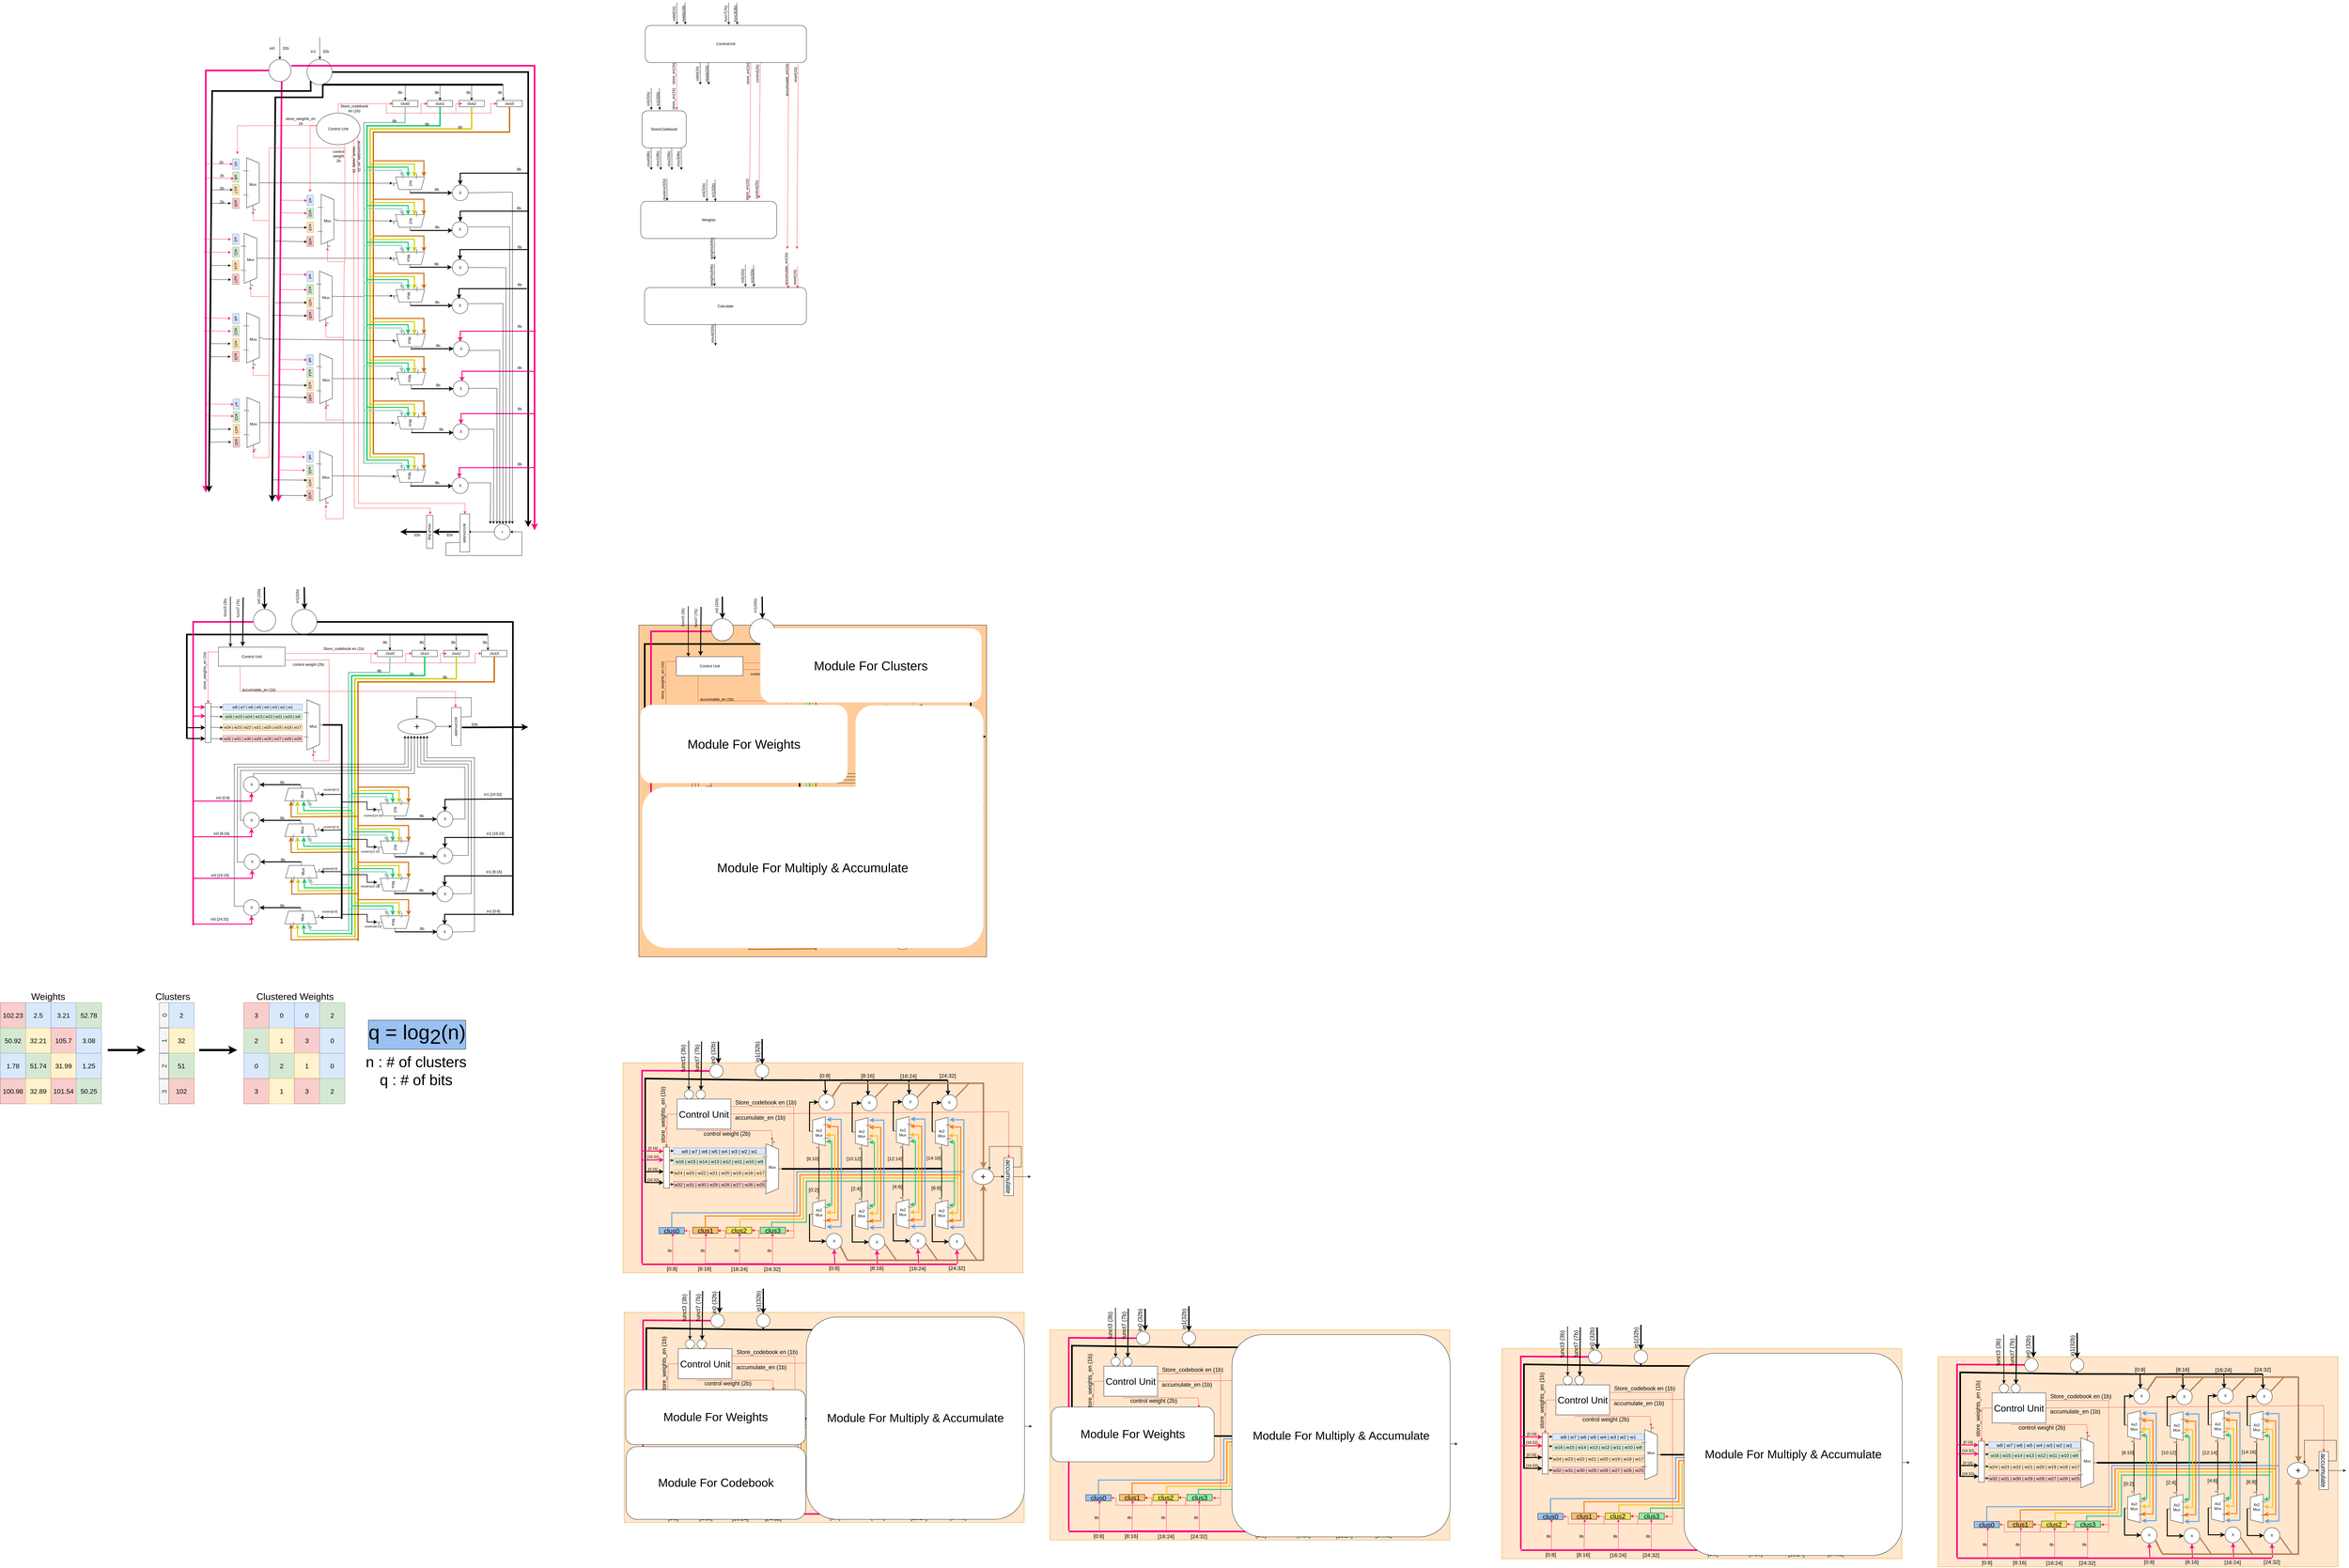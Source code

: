 <mxfile version="21.3.8" type="github">
  <diagram name="Page-1" id="JMl6gBUAJuHaLldja7SA">
    <mxGraphModel dx="2338" dy="2186" grid="1" gridSize="10" guides="1" tooltips="1" connect="1" arrows="1" fold="1" page="1" pageScale="1" pageWidth="827" pageHeight="1169" math="0" shadow="0">
      <root>
        <mxCell id="0" />
        <mxCell id="1" parent="0" />
        <mxCell id="AX505Exzm4sywVSFQr0S-798" value="" style="rounded=0;whiteSpace=wrap;html=1;fillColor=#ffe6cc;strokeColor=#d79b00;" vertex="1" parent="1">
          <mxGeometry x="1580" y="3215.26" width="1265.3" height="664.74" as="geometry" />
        </mxCell>
        <mxCell id="AX505Exzm4sywVSFQr0S-178" value="" style="rounded=0;whiteSpace=wrap;html=1;fillColor=#FFCC99;" vertex="1" parent="1">
          <mxGeometry x="1630" y="1830" width="1100" height="1050" as="geometry" />
        </mxCell>
        <mxCell id="IQknZXsCf6u-Dpb6eVmF-4" value="&lt;div&gt;32b&lt;/div&gt;" style="text;html=1;strokeColor=none;fillColor=none;align=center;verticalAlign=middle;whiteSpace=wrap;rounded=0;" parent="1" vertex="1">
          <mxGeometry x="483" y="-10" width="60" height="30" as="geometry" />
        </mxCell>
        <mxCell id="IQknZXsCf6u-Dpb6eVmF-5" value="in0" style="text;html=1;strokeColor=none;fillColor=none;align=center;verticalAlign=middle;whiteSpace=wrap;rounded=0;" parent="1" vertex="1">
          <mxGeometry x="440" y="-10" width="60" height="30" as="geometry" />
        </mxCell>
        <mxCell id="IQknZXsCf6u-Dpb6eVmF-7" value="&lt;div&gt;32b&lt;/div&gt;" style="text;html=1;strokeColor=none;fillColor=none;align=center;verticalAlign=middle;whiteSpace=wrap;rounded=0;" parent="1" vertex="1">
          <mxGeometry x="610" width="60" height="30" as="geometry" />
        </mxCell>
        <mxCell id="IQknZXsCf6u-Dpb6eVmF-8" value="in1" style="text;html=1;strokeColor=none;fillColor=none;align=center;verticalAlign=middle;whiteSpace=wrap;rounded=0;" parent="1" vertex="1">
          <mxGeometry x="570" width="60" height="30" as="geometry" />
        </mxCell>
        <mxCell id="IQknZXsCf6u-Dpb6eVmF-9" value="clus0" style="rounded=0;whiteSpace=wrap;html=1;" parent="1" vertex="1">
          <mxGeometry x="851" y="170" width="80" height="20" as="geometry" />
        </mxCell>
        <mxCell id="IQknZXsCf6u-Dpb6eVmF-12" value="" style="endArrow=classic;html=1;rounded=0;entryX=0.5;entryY=0;entryDx=0;entryDy=0;" parent="1" target="IQknZXsCf6u-Dpb6eVmF-13" edge="1">
          <mxGeometry width="50" height="50" relative="1" as="geometry">
            <mxPoint x="891" y="120" as="sourcePoint" />
            <mxPoint x="1041" y="120" as="targetPoint" />
            <Array as="points">
              <mxPoint x="1001" y="120" />
            </Array>
          </mxGeometry>
        </mxCell>
        <mxCell id="IQknZXsCf6u-Dpb6eVmF-13" value="clus1" style="rounded=0;whiteSpace=wrap;html=1;" parent="1" vertex="1">
          <mxGeometry x="961" y="170" width="80" height="20" as="geometry" />
        </mxCell>
        <mxCell id="IQknZXsCf6u-Dpb6eVmF-15" value="clus2" style="rounded=0;whiteSpace=wrap;html=1;" parent="1" vertex="1">
          <mxGeometry x="1061" y="170" width="80" height="20" as="geometry" />
        </mxCell>
        <mxCell id="IQknZXsCf6u-Dpb6eVmF-16" value="clus3" style="rounded=0;whiteSpace=wrap;html=1;" parent="1" vertex="1">
          <mxGeometry x="1181" y="170" width="80" height="20" as="geometry" />
        </mxCell>
        <mxCell id="IQknZXsCf6u-Dpb6eVmF-17" value="" style="endArrow=classic;html=1;rounded=0;entryX=0.5;entryY=0;entryDx=0;entryDy=0;" parent="1" edge="1">
          <mxGeometry width="50" height="50" relative="1" as="geometry">
            <mxPoint x="991" y="120" as="sourcePoint" />
            <mxPoint x="1101" y="170" as="targetPoint" />
            <Array as="points">
              <mxPoint x="1101" y="120" />
            </Array>
          </mxGeometry>
        </mxCell>
        <mxCell id="IQknZXsCf6u-Dpb6eVmF-18" value="" style="endArrow=classic;html=1;rounded=0;entryX=0.5;entryY=0;entryDx=0;entryDy=0;" parent="1" edge="1">
          <mxGeometry width="50" height="50" relative="1" as="geometry">
            <mxPoint x="1091" y="120" as="sourcePoint" />
            <mxPoint x="1201" y="170" as="targetPoint" />
            <Array as="points">
              <mxPoint x="1201" y="120" />
            </Array>
          </mxGeometry>
        </mxCell>
        <mxCell id="IQknZXsCf6u-Dpb6eVmF-19" value="8b" style="text;html=1;strokeColor=none;fillColor=none;align=center;verticalAlign=middle;whiteSpace=wrap;rounded=0;" parent="1" vertex="1">
          <mxGeometry x="845" y="130" width="60" height="30" as="geometry" />
        </mxCell>
        <mxCell id="IQknZXsCf6u-Dpb6eVmF-21" value="8b" style="text;html=1;strokeColor=none;fillColor=none;align=center;verticalAlign=middle;whiteSpace=wrap;rounded=0;" parent="1" vertex="1">
          <mxGeometry x="961" y="130" width="60" height="30" as="geometry" />
        </mxCell>
        <mxCell id="IQknZXsCf6u-Dpb6eVmF-22" value="8b" style="text;html=1;strokeColor=none;fillColor=none;align=center;verticalAlign=middle;whiteSpace=wrap;rounded=0;" parent="1" vertex="1">
          <mxGeometry x="1061" y="130" width="60" height="30" as="geometry" />
        </mxCell>
        <mxCell id="IQknZXsCf6u-Dpb6eVmF-25" value="8b" style="text;html=1;strokeColor=none;fillColor=none;align=center;verticalAlign=middle;whiteSpace=wrap;rounded=0;" parent="1" vertex="1">
          <mxGeometry x="1161" y="130" width="60" height="30" as="geometry" />
        </mxCell>
        <mxCell id="IQknZXsCf6u-Dpb6eVmF-27" value="" style="endArrow=classic;html=1;rounded=0;entryX=0;entryY=0.5;entryDx=0;entryDy=0;strokeColor=#FF3333;" parent="1" target="IQknZXsCf6u-Dpb6eVmF-9" edge="1">
          <mxGeometry width="50" height="50" relative="1" as="geometry">
            <mxPoint x="831" y="180" as="sourcePoint" />
            <mxPoint x="901" y="450" as="targetPoint" />
          </mxGeometry>
        </mxCell>
        <mxCell id="IQknZXsCf6u-Dpb6eVmF-28" value="" style="endArrow=classic;html=1;rounded=0;entryX=0;entryY=0.5;entryDx=0;entryDy=0;strokeColor=#ed333b;" parent="1" target="IQknZXsCf6u-Dpb6eVmF-13" edge="1">
          <mxGeometry width="50" height="50" relative="1" as="geometry">
            <mxPoint x="831" y="180" as="sourcePoint" />
            <mxPoint x="871" y="220" as="targetPoint" />
            <Array as="points">
              <mxPoint x="831" y="210" />
              <mxPoint x="941" y="210" />
              <mxPoint x="941" y="180" />
            </Array>
          </mxGeometry>
        </mxCell>
        <mxCell id="IQknZXsCf6u-Dpb6eVmF-29" value="" style="endArrow=classic;html=1;rounded=0;entryX=0;entryY=0.5;entryDx=0;entryDy=0;strokeColor=#ed333b;" parent="1" edge="1">
          <mxGeometry width="50" height="50" relative="1" as="geometry">
            <mxPoint x="941" y="180" as="sourcePoint" />
            <mxPoint x="1071" y="180" as="targetPoint" />
            <Array as="points">
              <mxPoint x="941" y="210" />
              <mxPoint x="1051" y="210" />
              <mxPoint x="1051" y="180" />
            </Array>
          </mxGeometry>
        </mxCell>
        <mxCell id="IQknZXsCf6u-Dpb6eVmF-30" value="" style="endArrow=classic;html=1;rounded=0;entryX=0;entryY=0.5;entryDx=0;entryDy=0;strokeColor=#ed333b;" parent="1" edge="1">
          <mxGeometry width="50" height="50" relative="1" as="geometry">
            <mxPoint x="1051" y="180" as="sourcePoint" />
            <mxPoint x="1181" y="180" as="targetPoint" />
            <Array as="points">
              <mxPoint x="1051" y="210" />
              <mxPoint x="1161" y="210" />
              <mxPoint x="1161" y="180" />
            </Array>
          </mxGeometry>
        </mxCell>
        <mxCell id="IQknZXsCf6u-Dpb6eVmF-31" value="&lt;div&gt;store_weights_en&lt;/div&gt;&lt;div&gt;1b&lt;br&gt;&lt;/div&gt;" style="text;html=1;strokeColor=none;fillColor=none;align=center;verticalAlign=middle;whiteSpace=wrap;rounded=0;" parent="1" vertex="1">
          <mxGeometry x="530" y="220" width="60" height="30" as="geometry" />
        </mxCell>
        <mxCell id="IQknZXsCf6u-Dpb6eVmF-32" value="w1" style="rounded=0;whiteSpace=wrap;html=1;rotation=90;fillColor=#dae8fc;strokeColor=#6c8ebf;" parent="1" vertex="1">
          <mxGeometry x="339" y="361.25" width="32.5" height="20" as="geometry" />
        </mxCell>
        <mxCell id="IQknZXsCf6u-Dpb6eVmF-34" value="&lt;div&gt;w2&lt;/div&gt;" style="rounded=0;whiteSpace=wrap;html=1;rotation=90;fillColor=#dae8fc;strokeColor=#6c8ebf;" parent="1" vertex="1">
          <mxGeometry x="574" y="476.26" width="32.5" height="20" as="geometry" />
        </mxCell>
        <mxCell id="IQknZXsCf6u-Dpb6eVmF-35" value="w3" style="rounded=0;whiteSpace=wrap;html=1;rotation=90;fillColor=#dae8fc;strokeColor=#6c8ebf;" parent="1" vertex="1">
          <mxGeometry x="338.5" y="598.75" width="32.5" height="20" as="geometry" />
        </mxCell>
        <mxCell id="IQknZXsCf6u-Dpb6eVmF-36" value="w4" style="rounded=0;whiteSpace=wrap;html=1;rotation=90;fillColor=#dae8fc;strokeColor=#6c8ebf;" parent="1" vertex="1">
          <mxGeometry x="574" y="716.88" width="32.5" height="20" as="geometry" />
        </mxCell>
        <mxCell id="IQknZXsCf6u-Dpb6eVmF-37" value="w5" style="rounded=0;whiteSpace=wrap;html=1;rotation=90;fillColor=#dae8fc;strokeColor=#6c8ebf;" parent="1" vertex="1">
          <mxGeometry x="339" y="849.75" width="32.5" height="20" as="geometry" />
        </mxCell>
        <mxCell id="IQknZXsCf6u-Dpb6eVmF-38" value="w6" style="rounded=0;whiteSpace=wrap;html=1;rotation=90;fillColor=#dae8fc;strokeColor=#6c8ebf;" parent="1" vertex="1">
          <mxGeometry x="573.5" y="980.75" width="32.5" height="20" as="geometry" />
        </mxCell>
        <mxCell id="IQknZXsCf6u-Dpb6eVmF-39" value="w7" style="rounded=0;whiteSpace=wrap;html=1;rotation=90;fillColor=#dae8fc;strokeColor=#6c8ebf;" parent="1" vertex="1">
          <mxGeometry x="340.5" y="1121" width="32.5" height="20" as="geometry" />
        </mxCell>
        <mxCell id="IQknZXsCf6u-Dpb6eVmF-40" value="w8" style="rounded=0;whiteSpace=wrap;html=1;rotation=90;fillColor=#dae8fc;strokeColor=#6c8ebf;" parent="1" vertex="1">
          <mxGeometry x="573.5" y="1287.88" width="32.5" height="20" as="geometry" />
        </mxCell>
        <mxCell id="IQknZXsCf6u-Dpb6eVmF-49" value="" style="endArrow=classic;html=1;rounded=0;" parent="1" edge="1">
          <mxGeometry width="50" height="50" relative="1" as="geometry">
            <mxPoint x="494" y="-30" as="sourcePoint" />
            <mxPoint x="494.36" y="40" as="targetPoint" />
          </mxGeometry>
        </mxCell>
        <mxCell id="IQknZXsCf6u-Dpb6eVmF-52" value="" style="endArrow=classic;html=1;rounded=0;" parent="1" edge="1">
          <mxGeometry width="50" height="50" relative="1" as="geometry">
            <mxPoint x="620" y="-30" as="sourcePoint" />
            <mxPoint x="621" y="40" as="targetPoint" />
          </mxGeometry>
        </mxCell>
        <mxCell id="IQknZXsCf6u-Dpb6eVmF-53" value="" style="endArrow=classic;html=1;rounded=0;entryX=0.5;entryY=0;entryDx=0;entryDy=0;" parent="1" target="IQknZXsCf6u-Dpb6eVmF-9" edge="1">
          <mxGeometry width="50" height="50" relative="1" as="geometry">
            <mxPoint x="791" y="120" as="sourcePoint" />
            <mxPoint x="721" y="360" as="targetPoint" />
            <Array as="points">
              <mxPoint x="891" y="120" />
            </Array>
          </mxGeometry>
        </mxCell>
        <mxCell id="IQknZXsCf6u-Dpb6eVmF-55" value="&lt;div&gt;4x2&lt;/div&gt;&lt;div&gt;&lt;br&gt;&lt;/div&gt;" style="shadow=0;dashed=0;align=center;html=1;strokeWidth=1;shape=mxgraph.electrical.abstract.mux2;whiteSpace=wrap;rotation=90;verticalAlign=middle;" parent="1" vertex="1">
          <mxGeometry x="871" y="381.25" width="60" height="101.25" as="geometry" />
        </mxCell>
        <mxCell id="IQknZXsCf6u-Dpb6eVmF-56" value="" style="ellipse;whiteSpace=wrap;html=1;aspect=fixed;" parent="1" vertex="1">
          <mxGeometry x="459.5" y="40" width="70" height="70" as="geometry" />
        </mxCell>
        <mxCell id="IQknZXsCf6u-Dpb6eVmF-54" value="" style="ellipse;whiteSpace=wrap;html=1;aspect=fixed;" parent="1" vertex="1">
          <mxGeometry x="580" y="40" width="80" height="80" as="geometry" />
        </mxCell>
        <mxCell id="IQknZXsCf6u-Dpb6eVmF-78" value="w9" style="rounded=0;whiteSpace=wrap;html=1;rotation=90;fillColor=#d5e8d4;strokeColor=#82b366;" parent="1" vertex="1">
          <mxGeometry x="339" y="402.5" width="32.5" height="20" as="geometry" />
        </mxCell>
        <mxCell id="IQknZXsCf6u-Dpb6eVmF-79" value="w10" style="rounded=0;whiteSpace=wrap;html=1;rotation=90;fillColor=#d5e8d4;strokeColor=#82b366;" parent="1" vertex="1">
          <mxGeometry x="574" y="516.26" width="32.5" height="20" as="geometry" />
        </mxCell>
        <mxCell id="IQknZXsCf6u-Dpb6eVmF-80" value="w11" style="rounded=0;whiteSpace=wrap;html=1;rotation=90;fillColor=#d5e8d4;strokeColor=#82b366;" parent="1" vertex="1">
          <mxGeometry x="339" y="640" width="32.5" height="20" as="geometry" />
        </mxCell>
        <mxCell id="IQknZXsCf6u-Dpb6eVmF-81" value="w12" style="rounded=0;whiteSpace=wrap;html=1;rotation=90;fillColor=#d5e8d4;strokeColor=#82b366;" parent="1" vertex="1">
          <mxGeometry x="574" y="758.75" width="32.5" height="20" as="geometry" />
        </mxCell>
        <mxCell id="IQknZXsCf6u-Dpb6eVmF-82" value="w13" style="rounded=0;whiteSpace=wrap;html=1;rotation=90;fillColor=#d5e8d4;strokeColor=#82b366;" parent="1" vertex="1">
          <mxGeometry x="339.5" y="889.75" width="32.5" height="20" as="geometry" />
        </mxCell>
        <mxCell id="IQknZXsCf6u-Dpb6eVmF-83" value="w14" style="rounded=0;whiteSpace=wrap;html=1;rotation=90;fillColor=#d5e8d4;strokeColor=#82b366;" parent="1" vertex="1">
          <mxGeometry x="573.5" y="1020.75" width="32.5" height="20" as="geometry" />
        </mxCell>
        <mxCell id="IQknZXsCf6u-Dpb6eVmF-84" value="w15" style="rounded=0;whiteSpace=wrap;html=1;rotation=90;fillColor=#d5e8d4;strokeColor=#82b366;" parent="1" vertex="1">
          <mxGeometry x="340.5" y="1161" width="32.5" height="20" as="geometry" />
        </mxCell>
        <mxCell id="IQknZXsCf6u-Dpb6eVmF-85" value="w16" style="rounded=0;whiteSpace=wrap;html=1;rotation=90;fillColor=#d5e8d4;strokeColor=#82b366;" parent="1" vertex="1">
          <mxGeometry x="573.5" y="1329.75" width="32.5" height="20" as="geometry" />
        </mxCell>
        <mxCell id="IQknZXsCf6u-Dpb6eVmF-104" value="Mux" style="shadow=0;dashed=0;align=center;html=1;strokeWidth=1;shape=mxgraph.electrical.abstract.mux2;whiteSpace=wrap;rotation=90;" parent="1" vertex="1">
          <mxGeometry x="872" y="737.5" width="60" height="101.25" as="geometry" />
        </mxCell>
        <mxCell id="IQknZXsCf6u-Dpb6eVmF-105" value="Mux" style="shadow=0;dashed=0;align=center;html=1;strokeWidth=1;shape=mxgraph.electrical.abstract.mux2;whiteSpace=wrap;rotation=90;" parent="1" vertex="1">
          <mxGeometry x="871" y="618.75" width="60" height="101.25" as="geometry" />
        </mxCell>
        <mxCell id="IQknZXsCf6u-Dpb6eVmF-110" value="Mux" style="shadow=0;dashed=0;align=center;html=1;strokeWidth=1;shape=mxgraph.electrical.abstract.mux2;whiteSpace=wrap;rotation=0;" parent="1" vertex="1">
          <mxGeometry x="379" y="351.25" width="60" height="168.75" as="geometry" />
        </mxCell>
        <mxCell id="IQknZXsCf6u-Dpb6eVmF-140" value="&lt;div&gt;control&lt;/div&gt;&lt;div&gt;weight&lt;/div&gt;&lt;div&gt;2b&lt;br&gt;&lt;/div&gt;" style="text;html=1;strokeColor=none;fillColor=none;align=center;verticalAlign=middle;whiteSpace=wrap;rounded=0;" parent="1" vertex="1">
          <mxGeometry x="650" y="331.25" width="60" height="30" as="geometry" />
        </mxCell>
        <mxCell id="IQknZXsCf6u-Dpb6eVmF-165" value="X" style="ellipse;whiteSpace=wrap;html=1;aspect=fixed;" parent="1" vertex="1">
          <mxGeometry x="1039" y="794.37" width="50" height="50" as="geometry" />
        </mxCell>
        <mxCell id="IQknZXsCf6u-Dpb6eVmF-166" value="X" style="ellipse;whiteSpace=wrap;html=1;aspect=fixed;" parent="1" vertex="1">
          <mxGeometry x="1040" y="437.26" width="50" height="50" as="geometry" />
        </mxCell>
        <mxCell id="IQknZXsCf6u-Dpb6eVmF-167" value="X" style="ellipse;whiteSpace=wrap;html=1;aspect=fixed;" parent="1" vertex="1">
          <mxGeometry x="1039" y="553.26" width="50" height="50" as="geometry" />
        </mxCell>
        <mxCell id="IQknZXsCf6u-Dpb6eVmF-168" value="X" style="ellipse;whiteSpace=wrap;html=1;aspect=fixed;" parent="1" vertex="1">
          <mxGeometry x="1040" y="673.5" width="50" height="50" as="geometry" />
        </mxCell>
        <mxCell id="IQknZXsCf6u-Dpb6eVmF-173" value="w17" style="rounded=0;whiteSpace=wrap;html=1;rotation=90;fillColor=#ffe6cc;strokeColor=#d79b00;" parent="1" vertex="1">
          <mxGeometry x="339" y="442.5" width="32.5" height="20" as="geometry" />
        </mxCell>
        <mxCell id="IQknZXsCf6u-Dpb6eVmF-174" value="w18" style="rounded=0;whiteSpace=wrap;html=1;rotation=90;fillColor=#ffe6cc;strokeColor=#d79b00;" parent="1" vertex="1">
          <mxGeometry x="574" y="561.26" width="32.5" height="20" as="geometry" />
        </mxCell>
        <mxCell id="IQknZXsCf6u-Dpb6eVmF-175" value="w19" style="rounded=0;whiteSpace=wrap;html=1;rotation=90;fillColor=#ffe6cc;strokeColor=#d79b00;" parent="1" vertex="1">
          <mxGeometry x="338.5" y="682.5" width="32.5" height="20" as="geometry" />
        </mxCell>
        <mxCell id="IQknZXsCf6u-Dpb6eVmF-176" value="w20" style="rounded=0;whiteSpace=wrap;html=1;rotation=90;fillColor=#ffe6cc;strokeColor=#d79b00;" parent="1" vertex="1">
          <mxGeometry x="574.5" y="798.75" width="32.5" height="20" as="geometry" />
        </mxCell>
        <mxCell id="IQknZXsCf6u-Dpb6eVmF-177" value="w21" style="rounded=0;whiteSpace=wrap;html=1;rotation=90;fillColor=#ffe6cc;strokeColor=#d79b00;" parent="1" vertex="1">
          <mxGeometry x="339.5" y="929.75" width="32.5" height="20" as="geometry" />
        </mxCell>
        <mxCell id="IQknZXsCf6u-Dpb6eVmF-178" value="w22" style="rounded=0;whiteSpace=wrap;html=1;rotation=90;fillColor=#ffe6cc;strokeColor=#d79b00;" parent="1" vertex="1">
          <mxGeometry x="573.5" y="1060.75" width="32.5" height="20" as="geometry" />
        </mxCell>
        <mxCell id="IQknZXsCf6u-Dpb6eVmF-179" value="w23" style="rounded=0;whiteSpace=wrap;html=1;rotation=90;fillColor=#ffe6cc;strokeColor=#d79b00;" parent="1" vertex="1">
          <mxGeometry x="340.5" y="1201" width="32.5" height="20" as="geometry" />
        </mxCell>
        <mxCell id="IQknZXsCf6u-Dpb6eVmF-180" value="w24" style="rounded=0;whiteSpace=wrap;html=1;rotation=90;fillColor=#ffe6cc;strokeColor=#d79b00;" parent="1" vertex="1">
          <mxGeometry x="574" y="1369.75" width="32.5" height="20" as="geometry" />
        </mxCell>
        <mxCell id="IQknZXsCf6u-Dpb6eVmF-197" value="w25" style="rounded=0;whiteSpace=wrap;html=1;rotation=90;fillColor=#f8cecc;strokeColor=#b85450;" parent="1" vertex="1">
          <mxGeometry x="339" y="485.63" width="32.5" height="20" as="geometry" />
        </mxCell>
        <mxCell id="IQknZXsCf6u-Dpb6eVmF-198" value="w26" style="rounded=0;whiteSpace=wrap;html=1;rotation=90;fillColor=#f8cecc;strokeColor=#b85450;" parent="1" vertex="1">
          <mxGeometry x="574" y="606.26" width="32.5" height="20" as="geometry" />
        </mxCell>
        <mxCell id="IQknZXsCf6u-Dpb6eVmF-199" value="w27" style="rounded=0;whiteSpace=wrap;html=1;rotation=90;fillColor=#f8cecc;strokeColor=#b85450;" parent="1" vertex="1">
          <mxGeometry x="338.5" y="725.63" width="32.5" height="20" as="geometry" />
        </mxCell>
        <mxCell id="IQknZXsCf6u-Dpb6eVmF-200" value="w28" style="rounded=0;whiteSpace=wrap;html=1;rotation=90;fillColor=#f8cecc;strokeColor=#b85450;" parent="1" vertex="1">
          <mxGeometry x="574.5" y="838.75" width="32.5" height="20" as="geometry" />
        </mxCell>
        <mxCell id="IQknZXsCf6u-Dpb6eVmF-201" value="w29" style="rounded=0;whiteSpace=wrap;html=1;rotation=90;fillColor=#f8cecc;strokeColor=#b85450;" parent="1" vertex="1">
          <mxGeometry x="339" y="969.75" width="32.5" height="20" as="geometry" />
        </mxCell>
        <mxCell id="IQknZXsCf6u-Dpb6eVmF-202" value="w30" style="rounded=0;whiteSpace=wrap;html=1;rotation=90;fillColor=#f8cecc;strokeColor=#b85450;" parent="1" vertex="1">
          <mxGeometry x="574" y="1100.75" width="32.5" height="20" as="geometry" />
        </mxCell>
        <mxCell id="IQknZXsCf6u-Dpb6eVmF-203" value="w31" style="rounded=0;whiteSpace=wrap;html=1;rotation=90;fillColor=#f8cecc;strokeColor=#b85450;" parent="1" vertex="1">
          <mxGeometry x="340.5" y="1241" width="32.5" height="20" as="geometry" />
        </mxCell>
        <mxCell id="IQknZXsCf6u-Dpb6eVmF-204" value="w32" style="rounded=0;whiteSpace=wrap;html=1;rotation=90;fillColor=#f8cecc;strokeColor=#b85450;" parent="1" vertex="1">
          <mxGeometry x="573.5" y="1409.75" width="32.5" height="20" as="geometry" />
        </mxCell>
        <mxCell id="IQknZXsCf6u-Dpb6eVmF-308" style="edgeStyle=orthogonalEdgeStyle;rounded=0;orthogonalLoop=1;jettySize=auto;html=1;entryX=0.333;entryY=1;entryDx=10;entryDy=0;entryPerimeter=0;" parent="1" target="IQknZXsCf6u-Dpb6eVmF-307" edge="1">
          <mxGeometry relative="1" as="geometry">
            <mxPoint x="670" y="550" as="sourcePoint" />
          </mxGeometry>
        </mxCell>
        <mxCell id="IQknZXsCf6u-Dpb6eVmF-224" value="Mux" style="shadow=0;dashed=0;align=center;html=1;strokeWidth=1;shape=mxgraph.electrical.abstract.mux2;whiteSpace=wrap;rotation=0;" parent="1" vertex="1">
          <mxGeometry x="615" y="466.88" width="60" height="168.75" as="geometry" />
        </mxCell>
        <mxCell id="IQknZXsCf6u-Dpb6eVmF-309" style="edgeStyle=orthogonalEdgeStyle;rounded=0;orthogonalLoop=1;jettySize=auto;html=1;entryX=0.333;entryY=1;entryDx=10;entryDy=0;entryPerimeter=0;exitX=1;exitY=0.5;exitDx=0;exitDy=-5;exitPerimeter=0;" parent="1" source="IQknZXsCf6u-Dpb6eVmF-227" target="IQknZXsCf6u-Dpb6eVmF-105" edge="1">
          <mxGeometry relative="1" as="geometry">
            <Array as="points">
              <mxPoint x="641" y="669" />
              <mxPoint x="850" y="670" />
            </Array>
          </mxGeometry>
        </mxCell>
        <mxCell id="IQknZXsCf6u-Dpb6eVmF-227" value="Mux" style="shadow=0;dashed=0;align=center;html=1;strokeWidth=1;shape=mxgraph.electrical.abstract.mux2;whiteSpace=wrap;rotation=0;" parent="1" vertex="1">
          <mxGeometry x="371.5" y="590" width="60" height="168.75" as="geometry" />
        </mxCell>
        <mxCell id="IQknZXsCf6u-Dpb6eVmF-310" style="edgeStyle=orthogonalEdgeStyle;rounded=0;orthogonalLoop=1;jettySize=auto;html=1;entryX=0.333;entryY=1;entryDx=10;entryDy=0;entryPerimeter=0;" parent="1" target="IQknZXsCf6u-Dpb6eVmF-104" edge="1">
          <mxGeometry relative="1" as="geometry">
            <mxPoint x="830" y="794.375" as="targetPoint" />
            <mxPoint x="670" y="790" as="sourcePoint" />
          </mxGeometry>
        </mxCell>
        <mxCell id="IQknZXsCf6u-Dpb6eVmF-228" value="Mux" style="shadow=0;dashed=0;align=center;html=1;strokeWidth=1;shape=mxgraph.electrical.abstract.mux2;whiteSpace=wrap;rotation=0;" parent="1" vertex="1">
          <mxGeometry x="609.5" y="710" width="60" height="168.75" as="geometry" />
        </mxCell>
        <mxCell id="IQknZXsCf6u-Dpb6eVmF-229" value="Mux" style="shadow=0;dashed=0;align=center;html=1;strokeWidth=1;shape=mxgraph.electrical.abstract.mux2;whiteSpace=wrap;rotation=0;" parent="1" vertex="1">
          <mxGeometry x="379.5" y="841.75" width="60" height="168.75" as="geometry" />
        </mxCell>
        <mxCell id="IQknZXsCf6u-Dpb6eVmF-230" value="Mux" style="shadow=0;dashed=0;align=center;html=1;strokeWidth=1;shape=mxgraph.electrical.abstract.mux2;whiteSpace=wrap;rotation=0;" parent="1" vertex="1">
          <mxGeometry x="610.5" y="970.75" width="60" height="168.75" as="geometry" />
        </mxCell>
        <mxCell id="IQknZXsCf6u-Dpb6eVmF-231" value="Mux" style="shadow=0;dashed=0;align=center;html=1;strokeWidth=1;shape=mxgraph.electrical.abstract.mux2;whiteSpace=wrap;rotation=0;" parent="1" vertex="1">
          <mxGeometry x="380.5" y="1110" width="60" height="168.75" as="geometry" />
        </mxCell>
        <mxCell id="IQknZXsCf6u-Dpb6eVmF-232" value="Mux" style="shadow=0;dashed=0;align=center;html=1;strokeWidth=1;shape=mxgraph.electrical.abstract.mux2;whiteSpace=wrap;rotation=0;" parent="1" vertex="1">
          <mxGeometry x="610" y="1278.75" width="60" height="168.75" as="geometry" />
        </mxCell>
        <mxCell id="IQknZXsCf6u-Dpb6eVmF-238" value="" style="endArrow=classic;html=1;rounded=0;exitX=0;exitY=0.5;exitDx=0;exitDy=0;strokeWidth=5;strokeColor=#FF0080;" parent="1" source="IQknZXsCf6u-Dpb6eVmF-56" edge="1">
          <mxGeometry width="50" height="50" relative="1" as="geometry">
            <mxPoint x="590" y="580" as="sourcePoint" />
            <mxPoint x="260" y="1410" as="targetPoint" />
            <Array as="points">
              <mxPoint x="260" y="75" />
            </Array>
          </mxGeometry>
        </mxCell>
        <mxCell id="IQknZXsCf6u-Dpb6eVmF-239" value="" style="endArrow=classic;html=1;rounded=0;strokeWidth=5;strokeColor=#FF0080;exitX=0.579;exitY=1;exitDx=0;exitDy=0;exitPerimeter=0;" parent="1" source="IQknZXsCf6u-Dpb6eVmF-56" edge="1">
          <mxGeometry width="50" height="50" relative="1" as="geometry">
            <mxPoint x="490" y="110" as="sourcePoint" />
            <mxPoint x="490" y="1440" as="targetPoint" />
            <Array as="points" />
          </mxGeometry>
        </mxCell>
        <mxCell id="IQknZXsCf6u-Dpb6eVmF-240" value="" style="endArrow=classic;html=1;rounded=0;exitX=0;exitY=1;exitDx=0;exitDy=0;strokeWidth=5;" parent="1" source="IQknZXsCf6u-Dpb6eVmF-54" edge="1">
          <mxGeometry width="50" height="50" relative="1" as="geometry">
            <mxPoint x="580" y="610" as="sourcePoint" />
            <mxPoint x="270" y="1410" as="targetPoint" />
            <Array as="points">
              <mxPoint x="592" y="140" />
              <mxPoint x="280" y="140" />
            </Array>
          </mxGeometry>
        </mxCell>
        <mxCell id="IQknZXsCf6u-Dpb6eVmF-241" value="" style="endArrow=classic;html=1;rounded=0;exitX=0;exitY=1;exitDx=0;exitDy=0;strokeWidth=5;" parent="1" edge="1">
          <mxGeometry width="50" height="50" relative="1" as="geometry">
            <mxPoint x="630" y="120" as="sourcePoint" />
            <mxPoint x="470" y="1440" as="targetPoint" />
            <Array as="points">
              <mxPoint x="630" y="160" />
              <mxPoint x="480" y="160" />
            </Array>
          </mxGeometry>
        </mxCell>
        <mxCell id="IQknZXsCf6u-Dpb6eVmF-243" value="" style="endArrow=classic;html=1;rounded=0;strokeColor=#FF0080;entryX=0.5;entryY=1;entryDx=0;entryDy=0;" parent="1" target="IQknZXsCf6u-Dpb6eVmF-32" edge="1">
          <mxGeometry width="50" height="50" relative="1" as="geometry">
            <mxPoint x="259" y="370" as="sourcePoint" />
            <mxPoint x="339" y="370" as="targetPoint" />
          </mxGeometry>
        </mxCell>
        <mxCell id="IQknZXsCf6u-Dpb6eVmF-244" value="" style="endArrow=classic;html=1;rounded=0;strokeColor=#FF0080;entryX=0.5;entryY=1;entryDx=0;entryDy=0;" parent="1" edge="1">
          <mxGeometry width="50" height="50" relative="1" as="geometry">
            <mxPoint x="262.5" y="415.76" as="sourcePoint" />
            <mxPoint x="348.5" y="416.76" as="targetPoint" />
          </mxGeometry>
        </mxCell>
        <mxCell id="IQknZXsCf6u-Dpb6eVmF-245" value="" style="endArrow=classic;html=1;rounded=0;strokeColor=#FF0080;entryX=0.5;entryY=1;entryDx=0;entryDy=0;" parent="1" edge="1">
          <mxGeometry width="50" height="50" relative="1" as="geometry">
            <mxPoint x="253.5" y="608.25" as="sourcePoint" />
            <mxPoint x="339.5" y="609.25" as="targetPoint" />
          </mxGeometry>
        </mxCell>
        <mxCell id="IQknZXsCf6u-Dpb6eVmF-246" value="" style="endArrow=classic;html=1;rounded=0;strokeColor=#FF0080;entryX=0.5;entryY=1;entryDx=0;entryDy=0;" parent="1" edge="1">
          <mxGeometry width="50" height="50" relative="1" as="geometry">
            <mxPoint x="253.5" y="649.5" as="sourcePoint" />
            <mxPoint x="339.5" y="650.5" as="targetPoint" />
          </mxGeometry>
        </mxCell>
        <mxCell id="IQknZXsCf6u-Dpb6eVmF-247" value="" style="endArrow=classic;html=1;rounded=0;strokeColor=#FF0080;entryX=0.5;entryY=1;entryDx=0;entryDy=0;" parent="1" edge="1">
          <mxGeometry width="50" height="50" relative="1" as="geometry">
            <mxPoint x="253" y="858.75" as="sourcePoint" />
            <mxPoint x="339" y="859.75" as="targetPoint" />
          </mxGeometry>
        </mxCell>
        <mxCell id="IQknZXsCf6u-Dpb6eVmF-248" value="" style="endArrow=classic;html=1;rounded=0;strokeColor=#FF0080;entryX=0.5;entryY=1;entryDx=0;entryDy=0;" parent="1" edge="1">
          <mxGeometry width="50" height="50" relative="1" as="geometry">
            <mxPoint x="253.5" y="899.25" as="sourcePoint" />
            <mxPoint x="339.5" y="900.25" as="targetPoint" />
          </mxGeometry>
        </mxCell>
        <mxCell id="IQknZXsCf6u-Dpb6eVmF-249" value="" style="endArrow=classic;html=1;rounded=0;strokeColor=#FF0080;entryX=0.5;entryY=1;entryDx=0;entryDy=0;" parent="1" edge="1">
          <mxGeometry width="50" height="50" relative="1" as="geometry">
            <mxPoint x="262.5" y="1130.5" as="sourcePoint" />
            <mxPoint x="348.5" y="1131.5" as="targetPoint" />
          </mxGeometry>
        </mxCell>
        <mxCell id="IQknZXsCf6u-Dpb6eVmF-250" value="" style="endArrow=classic;html=1;rounded=0;strokeColor=#FF0080;entryX=0.5;entryY=1;entryDx=0;entryDy=0;" parent="1" edge="1">
          <mxGeometry width="50" height="50" relative="1" as="geometry">
            <mxPoint x="262.5" y="1168" as="sourcePoint" />
            <mxPoint x="348.5" y="1169" as="targetPoint" />
          </mxGeometry>
        </mxCell>
        <mxCell id="IQknZXsCf6u-Dpb6eVmF-252" value="" style="endArrow=classic;html=1;rounded=0;strokeColor=#FF0080;entryX=0.5;entryY=1;entryDx=0;entryDy=0;" parent="1" edge="1">
          <mxGeometry width="50" height="50" relative="1" as="geometry">
            <mxPoint x="494" y="485.63" as="sourcePoint" />
            <mxPoint x="580" y="486.63" as="targetPoint" />
          </mxGeometry>
        </mxCell>
        <mxCell id="IQknZXsCf6u-Dpb6eVmF-253" value="" style="endArrow=classic;html=1;rounded=0;strokeColor=#FF0080;entryX=0.5;entryY=1;entryDx=0;entryDy=0;" parent="1" edge="1">
          <mxGeometry width="50" height="50" relative="1" as="geometry">
            <mxPoint x="494" y="525.67" as="sourcePoint" />
            <mxPoint x="580" y="526.67" as="targetPoint" />
          </mxGeometry>
        </mxCell>
        <mxCell id="IQknZXsCf6u-Dpb6eVmF-254" value="" style="endArrow=classic;html=1;rounded=0;strokeColor=#FF0080;entryX=0.5;entryY=1;entryDx=0;entryDy=0;" parent="1" edge="1">
          <mxGeometry width="50" height="50" relative="1" as="geometry">
            <mxPoint x="494" y="720" as="sourcePoint" />
            <mxPoint x="580" y="721" as="targetPoint" />
          </mxGeometry>
        </mxCell>
        <mxCell id="IQknZXsCf6u-Dpb6eVmF-255" value="" style="endArrow=classic;html=1;rounded=0;strokeColor=#FF0080;entryX=0.5;entryY=1;entryDx=0;entryDy=0;" parent="1" edge="1">
          <mxGeometry width="50" height="50" relative="1" as="geometry">
            <mxPoint x="494" y="768.16" as="sourcePoint" />
            <mxPoint x="580" y="769.16" as="targetPoint" />
          </mxGeometry>
        </mxCell>
        <mxCell id="IQknZXsCf6u-Dpb6eVmF-256" value="" style="endArrow=classic;html=1;rounded=0;strokeColor=#FF0080;entryX=0.5;entryY=1;entryDx=0;entryDy=0;" parent="1" edge="1">
          <mxGeometry width="50" height="50" relative="1" as="geometry">
            <mxPoint x="494" y="989.75" as="sourcePoint" />
            <mxPoint x="580" y="990.75" as="targetPoint" />
          </mxGeometry>
        </mxCell>
        <mxCell id="IQknZXsCf6u-Dpb6eVmF-257" value="" style="endArrow=classic;html=1;rounded=0;strokeColor=#FF0080;entryX=0.5;entryY=1;entryDx=0;entryDy=0;" parent="1" edge="1">
          <mxGeometry width="50" height="50" relative="1" as="geometry">
            <mxPoint x="488.5" y="1020.75" as="sourcePoint" />
            <mxPoint x="574.5" y="1021.75" as="targetPoint" />
          </mxGeometry>
        </mxCell>
        <mxCell id="IQknZXsCf6u-Dpb6eVmF-258" value="" style="endArrow=classic;html=1;rounded=0;strokeColor=#FF0080;entryX=0.5;entryY=1;entryDx=0;entryDy=0;" parent="1" edge="1">
          <mxGeometry width="50" height="50" relative="1" as="geometry">
            <mxPoint x="488.5" y="1297.29" as="sourcePoint" />
            <mxPoint x="574.5" y="1298.29" as="targetPoint" />
          </mxGeometry>
        </mxCell>
        <mxCell id="IQknZXsCf6u-Dpb6eVmF-259" value="" style="endArrow=classic;html=1;rounded=0;strokeColor=#FF0080;entryX=0.5;entryY=1;entryDx=0;entryDy=0;" parent="1" edge="1">
          <mxGeometry width="50" height="50" relative="1" as="geometry">
            <mxPoint x="488.5" y="1339.16" as="sourcePoint" />
            <mxPoint x="574.5" y="1340.16" as="targetPoint" />
          </mxGeometry>
        </mxCell>
        <mxCell id="IQknZXsCf6u-Dpb6eVmF-260" value="Control Unit" style="ellipse;whiteSpace=wrap;html=1;fillColor=none;" parent="1" vertex="1">
          <mxGeometry x="610" y="210" width="138" height="100" as="geometry" />
        </mxCell>
        <mxCell id="IQknZXsCf6u-Dpb6eVmF-261" value="" style="endArrow=classic;html=1;rounded=0;exitX=0.012;exitY=0.391;exitDx=0;exitDy=0;exitPerimeter=0;strokeColor=#FF3333;" parent="1" source="IQknZXsCf6u-Dpb6eVmF-260" edge="1">
          <mxGeometry width="50" height="50" relative="1" as="geometry">
            <mxPoint x="670" y="760" as="sourcePoint" />
            <mxPoint x="360" y="340" as="targetPoint" />
            <Array as="points">
              <mxPoint x="360" y="250" />
            </Array>
          </mxGeometry>
        </mxCell>
        <mxCell id="IQknZXsCf6u-Dpb6eVmF-262" value="" style="endArrow=classic;html=1;rounded=0;exitX=0.002;exitY=0.403;exitDx=0;exitDy=0;exitPerimeter=0;strokeColor=#FF3333;" parent="1" source="IQknZXsCf6u-Dpb6eVmF-260" edge="1">
          <mxGeometry width="50" height="50" relative="1" as="geometry">
            <mxPoint x="610" y="259" as="sourcePoint" />
            <mxPoint x="590" y="460" as="targetPoint" />
            <Array as="points">
              <mxPoint x="590" y="250" />
            </Array>
          </mxGeometry>
        </mxCell>
        <mxCell id="IQknZXsCf6u-Dpb6eVmF-263" value="Store_codebook en (1b)" style="text;html=1;strokeColor=none;fillColor=none;align=center;verticalAlign=middle;whiteSpace=wrap;rounded=0;" parent="1" vertex="1">
          <mxGeometry x="700" y="180" width="60" height="30" as="geometry" />
        </mxCell>
        <mxCell id="IQknZXsCf6u-Dpb6eVmF-266" value="" style="endArrow=classic;html=1;rounded=0;entryX=0.5;entryY=1;entryDx=0;entryDy=0;" parent="1" target="IQknZXsCf6u-Dpb6eVmF-173" edge="1">
          <mxGeometry width="50" height="50" relative="1" as="geometry">
            <mxPoint x="280" y="453" as="sourcePoint" />
            <mxPoint x="560" y="510" as="targetPoint" />
          </mxGeometry>
        </mxCell>
        <mxCell id="IQknZXsCf6u-Dpb6eVmF-267" value="" style="endArrow=classic;html=1;rounded=0;entryX=0.5;entryY=1;entryDx=0;entryDy=0;" parent="1" edge="1">
          <mxGeometry width="50" height="50" relative="1" as="geometry">
            <mxPoint x="274.5" y="495.34" as="sourcePoint" />
            <mxPoint x="339.5" y="495.34" as="targetPoint" />
          </mxGeometry>
        </mxCell>
        <mxCell id="IQknZXsCf6u-Dpb6eVmF-268" value="" style="endArrow=classic;html=1;rounded=0;entryX=0.5;entryY=1;entryDx=0;entryDy=0;" parent="1" edge="1">
          <mxGeometry width="50" height="50" relative="1" as="geometry">
            <mxPoint x="274.5" y="692.21" as="sourcePoint" />
            <mxPoint x="339.5" y="692.21" as="targetPoint" />
          </mxGeometry>
        </mxCell>
        <mxCell id="IQknZXsCf6u-Dpb6eVmF-269" value="" style="endArrow=classic;html=1;rounded=0;entryX=0.5;entryY=1;entryDx=0;entryDy=0;" parent="1" edge="1">
          <mxGeometry width="50" height="50" relative="1" as="geometry">
            <mxPoint x="274.5" y="736.88" as="sourcePoint" />
            <mxPoint x="339.5" y="736.88" as="targetPoint" />
          </mxGeometry>
        </mxCell>
        <mxCell id="IQknZXsCf6u-Dpb6eVmF-270" value="" style="endArrow=classic;html=1;rounded=0;entryX=0.5;entryY=1;entryDx=0;entryDy=0;" parent="1" edge="1">
          <mxGeometry width="50" height="50" relative="1" as="geometry">
            <mxPoint x="273.5" y="939.46" as="sourcePoint" />
            <mxPoint x="338.5" y="939.46" as="targetPoint" />
          </mxGeometry>
        </mxCell>
        <mxCell id="IQknZXsCf6u-Dpb6eVmF-271" value="" style="endArrow=classic;html=1;rounded=0;entryX=0.5;entryY=1;entryDx=0;entryDy=0;" parent="1" edge="1">
          <mxGeometry width="50" height="50" relative="1" as="geometry">
            <mxPoint x="273.5" y="980.75" as="sourcePoint" />
            <mxPoint x="338.5" y="980.75" as="targetPoint" />
          </mxGeometry>
        </mxCell>
        <mxCell id="IQknZXsCf6u-Dpb6eVmF-272" value="" style="endArrow=classic;html=1;rounded=0;" parent="1" edge="1">
          <mxGeometry width="50" height="50" relative="1" as="geometry">
            <mxPoint x="273.5" y="1210.71" as="sourcePoint" />
            <mxPoint x="340" y="1210" as="targetPoint" />
          </mxGeometry>
        </mxCell>
        <mxCell id="IQknZXsCf6u-Dpb6eVmF-273" value="" style="endArrow=classic;html=1;rounded=0;" parent="1" edge="1">
          <mxGeometry width="50" height="50" relative="1" as="geometry">
            <mxPoint x="274" y="1251.36" as="sourcePoint" />
            <mxPoint x="340.5" y="1250.65" as="targetPoint" />
          </mxGeometry>
        </mxCell>
        <mxCell id="IQknZXsCf6u-Dpb6eVmF-274" value="" style="endArrow=classic;html=1;rounded=0;entryX=0.25;entryY=1;entryDx=0;entryDy=0;" parent="1" target="IQknZXsCf6u-Dpb6eVmF-180" edge="1">
          <mxGeometry width="50" height="50" relative="1" as="geometry">
            <mxPoint x="470" y="1370.46" as="sourcePoint" />
            <mxPoint x="536.5" y="1369.75" as="targetPoint" />
          </mxGeometry>
        </mxCell>
        <mxCell id="IQknZXsCf6u-Dpb6eVmF-275" value="" style="endArrow=classic;html=1;rounded=0;entryX=0.25;entryY=1;entryDx=0;entryDy=0;" parent="1" edge="1">
          <mxGeometry width="50" height="50" relative="1" as="geometry">
            <mxPoint x="470" y="1418.98" as="sourcePoint" />
            <mxPoint x="580" y="1420.52" as="targetPoint" />
          </mxGeometry>
        </mxCell>
        <mxCell id="IQknZXsCf6u-Dpb6eVmF-276" value="" style="endArrow=classic;html=1;rounded=0;entryX=0.25;entryY=1;entryDx=0;entryDy=0;" parent="1" edge="1">
          <mxGeometry width="50" height="50" relative="1" as="geometry">
            <mxPoint x="470" y="1108.46" as="sourcePoint" />
            <mxPoint x="580" y="1110" as="targetPoint" />
          </mxGeometry>
        </mxCell>
        <mxCell id="IQknZXsCf6u-Dpb6eVmF-277" value="" style="endArrow=classic;html=1;rounded=0;entryX=0.25;entryY=1;entryDx=0;entryDy=0;" parent="1" edge="1">
          <mxGeometry width="50" height="50" relative="1" as="geometry">
            <mxPoint x="470" y="1069.98" as="sourcePoint" />
            <mxPoint x="580" y="1071.52" as="targetPoint" />
          </mxGeometry>
        </mxCell>
        <mxCell id="IQknZXsCf6u-Dpb6eVmF-278" value="" style="endArrow=classic;html=1;rounded=0;entryX=0.25;entryY=1;entryDx=0;entryDy=0;" parent="1" edge="1">
          <mxGeometry width="50" height="50" relative="1" as="geometry">
            <mxPoint x="470" y="849.75" as="sourcePoint" />
            <mxPoint x="580" y="851.29" as="targetPoint" />
          </mxGeometry>
        </mxCell>
        <mxCell id="IQknZXsCf6u-Dpb6eVmF-279" value="" style="endArrow=classic;html=1;rounded=0;entryX=0.25;entryY=1;entryDx=0;entryDy=0;" parent="1" edge="1">
          <mxGeometry width="50" height="50" relative="1" as="geometry">
            <mxPoint x="480" y="810" as="sourcePoint" />
            <mxPoint x="580" y="809.52" as="targetPoint" />
          </mxGeometry>
        </mxCell>
        <mxCell id="IQknZXsCf6u-Dpb6eVmF-280" value="" style="endArrow=classic;html=1;rounded=0;entryX=0.25;entryY=1;entryDx=0;entryDy=0;" parent="1" edge="1">
          <mxGeometry width="50" height="50" relative="1" as="geometry">
            <mxPoint x="480" y="615" as="sourcePoint" />
            <mxPoint x="580" y="617.03" as="targetPoint" />
          </mxGeometry>
        </mxCell>
        <mxCell id="IQknZXsCf6u-Dpb6eVmF-281" value="" style="endArrow=classic;html=1;rounded=0;entryX=0.25;entryY=1;entryDx=0;entryDy=0;" parent="1" edge="1">
          <mxGeometry width="50" height="50" relative="1" as="geometry">
            <mxPoint x="480" y="572" as="sourcePoint" />
            <mxPoint x="580" y="572.03" as="targetPoint" />
          </mxGeometry>
        </mxCell>
        <mxCell id="IQknZXsCf6u-Dpb6eVmF-283" value="" style="endArrow=classic;html=1;rounded=0;strokeColor=#FF3333;entryX=0.333;entryY=1;entryDx=10;entryDy=0;entryPerimeter=0;" parent="1" target="IQknZXsCf6u-Dpb6eVmF-224" edge="1">
          <mxGeometry width="50" height="50" relative="1" as="geometry">
            <mxPoint x="700" y="310" as="sourcePoint" />
            <mxPoint x="700" y="680" as="targetPoint" />
            <Array as="points">
              <mxPoint x="700" y="680" />
              <mxPoint x="645" y="680" />
            </Array>
          </mxGeometry>
        </mxCell>
        <mxCell id="IQknZXsCf6u-Dpb6eVmF-285" value="" style="endArrow=classic;html=1;rounded=0;strokeColor=#FF3333;entryX=0.333;entryY=1;entryDx=10;entryDy=0;entryPerimeter=0;" parent="1" edge="1">
          <mxGeometry width="50" height="50" relative="1" as="geometry">
            <mxPoint x="698" y="680" as="sourcePoint" />
            <mxPoint x="640" y="875.63" as="targetPoint" />
            <Array as="points">
              <mxPoint x="695" y="919.63" />
              <mxPoint x="640" y="919.63" />
            </Array>
          </mxGeometry>
        </mxCell>
        <mxCell id="IQknZXsCf6u-Dpb6eVmF-286" value="" style="endArrow=classic;html=1;rounded=0;strokeColor=#FF3333;entryX=0.333;entryY=1;entryDx=10;entryDy=0;entryPerimeter=0;" parent="1" edge="1">
          <mxGeometry width="50" height="50" relative="1" as="geometry">
            <mxPoint x="695" y="920" as="sourcePoint" />
            <mxPoint x="640" y="1137" as="targetPoint" />
            <Array as="points">
              <mxPoint x="695" y="1181" />
              <mxPoint x="640" y="1181" />
            </Array>
          </mxGeometry>
        </mxCell>
        <mxCell id="IQknZXsCf6u-Dpb6eVmF-287" value="" style="endArrow=classic;html=1;rounded=0;strokeColor=#FF3333;entryX=0.333;entryY=1;entryDx=10;entryDy=0;entryPerimeter=0;" parent="1" edge="1">
          <mxGeometry width="50" height="50" relative="1" as="geometry">
            <mxPoint x="695" y="1180" as="sourcePoint" />
            <mxPoint x="640" y="1449.63" as="targetPoint" />
            <Array as="points">
              <mxPoint x="695" y="1493.63" />
              <mxPoint x="640" y="1493.63" />
            </Array>
          </mxGeometry>
        </mxCell>
        <mxCell id="IQknZXsCf6u-Dpb6eVmF-292" value="" style="endArrow=classic;html=1;rounded=0;strokeColor=#FF3333;entryX=0.333;entryY=1;entryDx=10;entryDy=0;entryPerimeter=0;" parent="1" target="IQknZXsCf6u-Dpb6eVmF-110" edge="1">
          <mxGeometry width="50" height="50" relative="1" as="geometry">
            <mxPoint x="700" y="320" as="sourcePoint" />
            <mxPoint x="730" y="690" as="targetPoint" />
            <Array as="points">
              <mxPoint x="460" y="320" />
              <mxPoint x="460" y="550" />
              <mxPoint x="410" y="550" />
            </Array>
          </mxGeometry>
        </mxCell>
        <mxCell id="IQknZXsCf6u-Dpb6eVmF-296" value="" style="endArrow=classic;html=1;rounded=0;entryX=0.333;entryY=1;entryDx=10;entryDy=0;entryPerimeter=0;strokeColor=#FF3333;" parent="1" target="IQknZXsCf6u-Dpb6eVmF-229" edge="1">
          <mxGeometry width="50" height="50" relative="1" as="geometry">
            <mxPoint x="460" y="790" as="sourcePoint" />
            <mxPoint x="520" y="890" as="targetPoint" />
            <Array as="points">
              <mxPoint x="460" y="1040" />
              <mxPoint x="410" y="1040" />
            </Array>
          </mxGeometry>
        </mxCell>
        <mxCell id="IQknZXsCf6u-Dpb6eVmF-297" value="" style="endArrow=classic;html=1;rounded=0;entryX=0.333;entryY=1;entryDx=10;entryDy=0;entryPerimeter=0;strokeColor=#FF3333;" parent="1" target="IQknZXsCf6u-Dpb6eVmF-227" edge="1">
          <mxGeometry width="50" height="50" relative="1" as="geometry">
            <mxPoint x="460" y="550" as="sourcePoint" />
            <mxPoint x="520" y="670" as="targetPoint" />
            <Array as="points">
              <mxPoint x="460" y="790" />
              <mxPoint x="402" y="790" />
            </Array>
          </mxGeometry>
        </mxCell>
        <mxCell id="IQknZXsCf6u-Dpb6eVmF-298" value="" style="endArrow=classic;html=1;rounded=0;entryX=0.523;entryY=0.979;entryDx=0;entryDy=0;entryPerimeter=0;strokeColor=#FF3333;" parent="1" target="IQknZXsCf6u-Dpb6eVmF-231" edge="1">
          <mxGeometry width="50" height="50" relative="1" as="geometry">
            <mxPoint x="460" y="1040" as="sourcePoint" />
            <mxPoint x="560" y="1010" as="targetPoint" />
            <Array as="points">
              <mxPoint x="460" y="1300" />
              <mxPoint x="411" y="1300" />
            </Array>
          </mxGeometry>
        </mxCell>
        <mxCell id="IQknZXsCf6u-Dpb6eVmF-299" value="" style="endArrow=none;html=1;rounded=0;exitX=0.5;exitY=0;exitDx=0;exitDy=0;strokeColor=#FF3333;" parent="1" source="IQknZXsCf6u-Dpb6eVmF-260" edge="1">
          <mxGeometry width="50" height="50" relative="1" as="geometry">
            <mxPoint x="480" y="670" as="sourcePoint" />
            <mxPoint x="830" y="180" as="targetPoint" />
            <Array as="points">
              <mxPoint x="679" y="180" />
            </Array>
          </mxGeometry>
        </mxCell>
        <mxCell id="IQknZXsCf6u-Dpb6eVmF-300" value="" style="endArrow=none;html=1;rounded=0;strokeWidth=6;" parent="1" edge="1">
          <mxGeometry width="50" height="50" relative="1" as="geometry">
            <mxPoint x="630" y="120" as="sourcePoint" />
            <mxPoint x="1200" y="120" as="targetPoint" />
          </mxGeometry>
        </mxCell>
        <mxCell id="IQknZXsCf6u-Dpb6eVmF-302" value="" style="endArrow=none;html=1;rounded=0;exitX=0.5;exitY=1;exitDx=0;exitDy=0;strokeWidth=4;strokeColor=#9AC7BF;endFill=0;" parent="1" source="IQknZXsCf6u-Dpb6eVmF-9" edge="1">
          <mxGeometry width="50" height="50" relative="1" as="geometry">
            <mxPoint x="600" y="930" as="sourcePoint" />
            <mxPoint x="760" y="1320" as="targetPoint" />
            <Array as="points">
              <mxPoint x="890" y="240" />
              <mxPoint x="760" y="240" />
            </Array>
          </mxGeometry>
        </mxCell>
        <mxCell id="IQknZXsCf6u-Dpb6eVmF-303" value="" style="endArrow=none;html=1;rounded=0;exitX=0.5;exitY=1;exitDx=0;exitDy=0;strokeWidth=4;strokeColor=#00CC66;endFill=0;" parent="1" source="IQknZXsCf6u-Dpb6eVmF-13" edge="1">
          <mxGeometry width="50" height="50" relative="1" as="geometry">
            <mxPoint x="901" y="200" as="sourcePoint" />
            <mxPoint x="770" y="1310" as="targetPoint" />
            <Array as="points">
              <mxPoint x="1001" y="250" />
              <mxPoint x="770" y="250" />
            </Array>
          </mxGeometry>
        </mxCell>
        <mxCell id="IQknZXsCf6u-Dpb6eVmF-304" value="" style="endArrow=none;html=1;rounded=0;exitX=0.5;exitY=1;exitDx=0;exitDy=0;strokeWidth=4;strokeColor=#CCCC00;endFill=0;" parent="1" source="IQknZXsCf6u-Dpb6eVmF-15" edge="1">
          <mxGeometry width="50" height="50" relative="1" as="geometry">
            <mxPoint x="1011" y="200" as="sourcePoint" />
            <mxPoint x="780" y="1300" as="targetPoint" />
            <Array as="points">
              <mxPoint x="1101" y="260" />
              <mxPoint x="780" y="260" />
            </Array>
          </mxGeometry>
        </mxCell>
        <mxCell id="IQknZXsCf6u-Dpb6eVmF-305" value="" style="endArrow=none;html=1;rounded=0;strokeWidth=4;strokeColor=#CC6600;endFill=0;" parent="1" edge="1">
          <mxGeometry width="50" height="50" relative="1" as="geometry">
            <mxPoint x="1176" y="270" as="sourcePoint" />
            <mxPoint x="790" y="1290" as="targetPoint" />
            <Array as="points">
              <mxPoint x="790" y="270" />
            </Array>
          </mxGeometry>
        </mxCell>
        <mxCell id="IQknZXsCf6u-Dpb6eVmF-306" value="" style="endArrow=classic;html=1;rounded=0;exitX=1;exitY=0.5;exitDx=0;exitDy=-5;exitPerimeter=0;entryX=0.333;entryY=1;entryDx=10;entryDy=0;entryPerimeter=0;" parent="1" source="IQknZXsCf6u-Dpb6eVmF-110" target="IQknZXsCf6u-Dpb6eVmF-55" edge="1">
          <mxGeometry width="50" height="50" relative="1" as="geometry">
            <mxPoint x="870" y="660" as="sourcePoint" />
            <mxPoint x="830" y="431" as="targetPoint" />
          </mxGeometry>
        </mxCell>
        <mxCell id="IQknZXsCf6u-Dpb6eVmF-307" value="&lt;div&gt;4x2&lt;/div&gt;&lt;div&gt;&lt;br&gt;&lt;/div&gt;" style="shadow=0;dashed=0;align=center;html=1;strokeWidth=1;shape=mxgraph.electrical.abstract.mux2;whiteSpace=wrap;rotation=90;verticalAlign=middle;" parent="1" vertex="1">
          <mxGeometry x="871" y="500.63" width="60" height="101.25" as="geometry" />
        </mxCell>
        <mxCell id="IQknZXsCf6u-Dpb6eVmF-312" value="Mux" style="shadow=0;dashed=0;align=center;html=1;strokeWidth=1;shape=mxgraph.electrical.abstract.mux2;whiteSpace=wrap;rotation=90;" parent="1" vertex="1">
          <mxGeometry x="874" y="878.75" width="60" height="101.25" as="geometry" />
        </mxCell>
        <mxCell id="IQknZXsCf6u-Dpb6eVmF-313" value="" style="endArrow=classic;html=1;rounded=0;" parent="1" edge="1">
          <mxGeometry width="50" height="50" relative="1" as="geometry">
            <mxPoint x="439" y="924.75" as="sourcePoint" />
            <mxPoint x="860" y="930" as="targetPoint" />
          </mxGeometry>
        </mxCell>
        <mxCell id="IQknZXsCf6u-Dpb6eVmF-314" value="Mux" style="shadow=0;dashed=0;align=center;html=1;strokeWidth=1;shape=mxgraph.electrical.abstract.mux2;whiteSpace=wrap;rotation=90;" parent="1" vertex="1">
          <mxGeometry x="875" y="999.5" width="60" height="101.25" as="geometry" />
        </mxCell>
        <mxCell id="IQknZXsCf6u-Dpb6eVmF-315" value="Mux" style="shadow=0;dashed=0;align=center;html=1;strokeWidth=1;shape=mxgraph.electrical.abstract.mux2;whiteSpace=wrap;rotation=90;" parent="1" vertex="1">
          <mxGeometry x="877" y="1139.5" width="60" height="101.25" as="geometry" />
        </mxCell>
        <mxCell id="IQknZXsCf6u-Dpb6eVmF-316" value="Mux" style="shadow=0;dashed=0;align=center;html=1;strokeWidth=1;shape=mxgraph.electrical.abstract.mux2;whiteSpace=wrap;rotation=90;" parent="1" vertex="1">
          <mxGeometry x="875" y="1307.88" width="60" height="101.25" as="geometry" />
        </mxCell>
        <mxCell id="IQknZXsCf6u-Dpb6eVmF-317" value="" style="endArrow=classic;html=1;rounded=0;exitX=1;exitY=0.5;exitDx=0;exitDy=-5;exitPerimeter=0;entryX=0.333;entryY=1;entryDx=10;entryDy=0;entryPerimeter=0;" parent="1" source="IQknZXsCf6u-Dpb6eVmF-230" target="IQknZXsCf6u-Dpb6eVmF-314" edge="1">
          <mxGeometry width="50" height="50" relative="1" as="geometry">
            <mxPoint x="750" y="1090" as="sourcePoint" />
            <mxPoint x="800" y="1040" as="targetPoint" />
          </mxGeometry>
        </mxCell>
        <mxCell id="IQknZXsCf6u-Dpb6eVmF-319" value="" style="endArrow=classic;html=1;rounded=0;exitX=1;exitY=0.5;exitDx=0;exitDy=-5;exitPerimeter=0;entryX=0.333;entryY=1;entryDx=10;entryDy=0;entryPerimeter=0;" parent="1" source="IQknZXsCf6u-Dpb6eVmF-231" target="IQknZXsCf6u-Dpb6eVmF-315" edge="1">
          <mxGeometry width="50" height="50" relative="1" as="geometry">
            <mxPoint x="550" y="1250" as="sourcePoint" />
            <mxPoint x="600" y="1200" as="targetPoint" />
          </mxGeometry>
        </mxCell>
        <mxCell id="IQknZXsCf6u-Dpb6eVmF-320" value="" style="endArrow=classic;html=1;rounded=0;exitX=1;exitY=0.5;exitDx=0;exitDy=-5;exitPerimeter=0;entryX=0.515;entryY=0.949;entryDx=0;entryDy=0;entryPerimeter=0;" parent="1" source="IQknZXsCf6u-Dpb6eVmF-232" target="IQknZXsCf6u-Dpb6eVmF-316" edge="1">
          <mxGeometry width="50" height="50" relative="1" as="geometry">
            <mxPoint x="720" y="1400" as="sourcePoint" />
            <mxPoint x="770" y="1350" as="targetPoint" />
          </mxGeometry>
        </mxCell>
        <mxCell id="IQknZXsCf6u-Dpb6eVmF-321" value="" style="endArrow=classic;html=1;rounded=0;strokeColor=#CC6600;strokeWidth=3;" parent="1" edge="1">
          <mxGeometry width="50" height="50" relative="1" as="geometry">
            <mxPoint x="790" y="361" as="sourcePoint" />
            <mxPoint x="950" y="411" as="targetPoint" />
            <Array as="points">
              <mxPoint x="950" y="361" />
            </Array>
          </mxGeometry>
        </mxCell>
        <mxCell id="IQknZXsCf6u-Dpb6eVmF-322" value="" style="endArrow=classic;html=1;rounded=0;strokeColor=#CCCC00;strokeWidth=3;" parent="1" edge="1">
          <mxGeometry width="50" height="50" relative="1" as="geometry">
            <mxPoint x="780" y="372" as="sourcePoint" />
            <mxPoint x="920" y="411" as="targetPoint" />
            <Array as="points">
              <mxPoint x="920" y="371" />
            </Array>
          </mxGeometry>
        </mxCell>
        <mxCell id="IQknZXsCf6u-Dpb6eVmF-323" value="" style="endArrow=classic;html=1;rounded=0;strokeColor=#00CC66;strokeWidth=3;" parent="1" edge="1">
          <mxGeometry width="50" height="50" relative="1" as="geometry">
            <mxPoint x="770" y="381" as="sourcePoint" />
            <mxPoint x="900" y="411" as="targetPoint" />
            <Array as="points">
              <mxPoint x="900" y="381" />
            </Array>
          </mxGeometry>
        </mxCell>
        <mxCell id="IQknZXsCf6u-Dpb6eVmF-324" value="" style="endArrow=classic;html=1;rounded=0;strokeColor=#9AC7BF;strokeWidth=3;" parent="1" edge="1">
          <mxGeometry width="50" height="50" relative="1" as="geometry">
            <mxPoint x="760" y="391" as="sourcePoint" />
            <mxPoint x="880" y="411" as="targetPoint" />
            <Array as="points">
              <mxPoint x="880" y="391" />
            </Array>
          </mxGeometry>
        </mxCell>
        <mxCell id="IQknZXsCf6u-Dpb6eVmF-325" value="" style="endArrow=classic;html=1;rounded=0;strokeColor=#CC6600;strokeWidth=3;" parent="1" edge="1">
          <mxGeometry width="50" height="50" relative="1" as="geometry">
            <mxPoint x="790" y="482.5" as="sourcePoint" />
            <mxPoint x="950" y="532.5" as="targetPoint" />
            <Array as="points">
              <mxPoint x="950" y="482.5" />
            </Array>
          </mxGeometry>
        </mxCell>
        <mxCell id="IQknZXsCf6u-Dpb6eVmF-326" value="" style="endArrow=classic;html=1;rounded=0;strokeColor=#CCCC00;strokeWidth=3;" parent="1" edge="1">
          <mxGeometry width="50" height="50" relative="1" as="geometry">
            <mxPoint x="780" y="493.5" as="sourcePoint" />
            <mxPoint x="920" y="532.5" as="targetPoint" />
            <Array as="points">
              <mxPoint x="920" y="492.5" />
            </Array>
          </mxGeometry>
        </mxCell>
        <mxCell id="IQknZXsCf6u-Dpb6eVmF-327" value="" style="endArrow=classic;html=1;rounded=0;strokeColor=#00CC66;strokeWidth=3;" parent="1" edge="1">
          <mxGeometry width="50" height="50" relative="1" as="geometry">
            <mxPoint x="770" y="502.5" as="sourcePoint" />
            <mxPoint x="900" y="532.5" as="targetPoint" />
            <Array as="points">
              <mxPoint x="900" y="502.5" />
            </Array>
          </mxGeometry>
        </mxCell>
        <mxCell id="IQknZXsCf6u-Dpb6eVmF-328" value="" style="endArrow=classic;html=1;rounded=0;strokeColor=#9AC7BF;strokeWidth=3;" parent="1" edge="1">
          <mxGeometry width="50" height="50" relative="1" as="geometry">
            <mxPoint x="760" y="512.5" as="sourcePoint" />
            <mxPoint x="880" y="532.5" as="targetPoint" />
            <Array as="points">
              <mxPoint x="880" y="512.5" />
            </Array>
          </mxGeometry>
        </mxCell>
        <mxCell id="IQknZXsCf6u-Dpb6eVmF-329" value="" style="endArrow=classic;html=1;rounded=0;strokeColor=#CC6600;strokeWidth=3;" parent="1" edge="1">
          <mxGeometry width="50" height="50" relative="1" as="geometry">
            <mxPoint x="790" y="598.75" as="sourcePoint" />
            <mxPoint x="950" y="648.75" as="targetPoint" />
            <Array as="points">
              <mxPoint x="950" y="598.75" />
            </Array>
          </mxGeometry>
        </mxCell>
        <mxCell id="IQknZXsCf6u-Dpb6eVmF-330" value="" style="endArrow=classic;html=1;rounded=0;strokeColor=#CCCC00;strokeWidth=3;" parent="1" edge="1">
          <mxGeometry width="50" height="50" relative="1" as="geometry">
            <mxPoint x="780" y="609.75" as="sourcePoint" />
            <mxPoint x="920" y="648.75" as="targetPoint" />
            <Array as="points">
              <mxPoint x="920" y="608.75" />
            </Array>
          </mxGeometry>
        </mxCell>
        <mxCell id="IQknZXsCf6u-Dpb6eVmF-331" value="" style="endArrow=classic;html=1;rounded=0;strokeColor=#00CC66;strokeWidth=3;" parent="1" edge="1">
          <mxGeometry width="50" height="50" relative="1" as="geometry">
            <mxPoint x="770" y="618.75" as="sourcePoint" />
            <mxPoint x="900" y="648.75" as="targetPoint" />
            <Array as="points">
              <mxPoint x="900" y="618.75" />
            </Array>
          </mxGeometry>
        </mxCell>
        <mxCell id="IQknZXsCf6u-Dpb6eVmF-332" value="" style="endArrow=classic;html=1;rounded=0;strokeColor=#9AC7BF;strokeWidth=3;" parent="1" edge="1">
          <mxGeometry width="50" height="50" relative="1" as="geometry">
            <mxPoint x="760" y="628.75" as="sourcePoint" />
            <mxPoint x="880" y="648.75" as="targetPoint" />
            <Array as="points">
              <mxPoint x="880" y="628.75" />
            </Array>
          </mxGeometry>
        </mxCell>
        <mxCell id="IQknZXsCf6u-Dpb6eVmF-333" value="" style="endArrow=classic;html=1;rounded=0;strokeColor=#CC6600;strokeWidth=3;" parent="1" edge="1">
          <mxGeometry width="50" height="50" relative="1" as="geometry">
            <mxPoint x="790" y="716.88" as="sourcePoint" />
            <mxPoint x="950" y="766.88" as="targetPoint" />
            <Array as="points">
              <mxPoint x="950" y="716.88" />
            </Array>
          </mxGeometry>
        </mxCell>
        <mxCell id="IQknZXsCf6u-Dpb6eVmF-334" value="" style="endArrow=classic;html=1;rounded=0;strokeColor=#CCCC00;strokeWidth=3;" parent="1" edge="1">
          <mxGeometry width="50" height="50" relative="1" as="geometry">
            <mxPoint x="780" y="727.88" as="sourcePoint" />
            <mxPoint x="920" y="766.88" as="targetPoint" />
            <Array as="points">
              <mxPoint x="920" y="726.88" />
            </Array>
          </mxGeometry>
        </mxCell>
        <mxCell id="IQknZXsCf6u-Dpb6eVmF-335" value="" style="endArrow=classic;html=1;rounded=0;strokeColor=#00CC66;strokeWidth=3;" parent="1" edge="1">
          <mxGeometry width="50" height="50" relative="1" as="geometry">
            <mxPoint x="770" y="736.88" as="sourcePoint" />
            <mxPoint x="900" y="766.88" as="targetPoint" />
            <Array as="points">
              <mxPoint x="900" y="736.88" />
            </Array>
          </mxGeometry>
        </mxCell>
        <mxCell id="IQknZXsCf6u-Dpb6eVmF-336" value="" style="endArrow=classic;html=1;rounded=0;strokeColor=#9AC7BF;strokeWidth=3;" parent="1" edge="1">
          <mxGeometry width="50" height="50" relative="1" as="geometry">
            <mxPoint x="760" y="746.88" as="sourcePoint" />
            <mxPoint x="880" y="766.88" as="targetPoint" />
            <Array as="points">
              <mxPoint x="880" y="746.88" />
            </Array>
          </mxGeometry>
        </mxCell>
        <mxCell id="IQknZXsCf6u-Dpb6eVmF-337" value="" style="endArrow=classic;html=1;rounded=0;strokeColor=#CC6600;strokeWidth=3;" parent="1" edge="1">
          <mxGeometry width="50" height="50" relative="1" as="geometry">
            <mxPoint x="790" y="859.75" as="sourcePoint" />
            <mxPoint x="950" y="909.75" as="targetPoint" />
            <Array as="points">
              <mxPoint x="950" y="859.75" />
            </Array>
          </mxGeometry>
        </mxCell>
        <mxCell id="IQknZXsCf6u-Dpb6eVmF-338" value="" style="endArrow=classic;html=1;rounded=0;strokeColor=#CCCC00;strokeWidth=3;" parent="1" edge="1">
          <mxGeometry width="50" height="50" relative="1" as="geometry">
            <mxPoint x="780" y="870.75" as="sourcePoint" />
            <mxPoint x="920" y="909.75" as="targetPoint" />
            <Array as="points">
              <mxPoint x="920" y="869.75" />
            </Array>
          </mxGeometry>
        </mxCell>
        <mxCell id="IQknZXsCf6u-Dpb6eVmF-339" value="" style="endArrow=classic;html=1;rounded=0;strokeColor=#00CC66;strokeWidth=3;" parent="1" edge="1">
          <mxGeometry width="50" height="50" relative="1" as="geometry">
            <mxPoint x="770" y="879.75" as="sourcePoint" />
            <mxPoint x="900" y="909.75" as="targetPoint" />
            <Array as="points">
              <mxPoint x="900" y="879.75" />
            </Array>
          </mxGeometry>
        </mxCell>
        <mxCell id="IQknZXsCf6u-Dpb6eVmF-340" value="" style="endArrow=classic;html=1;rounded=0;strokeColor=#9AC7BF;strokeWidth=3;" parent="1" edge="1">
          <mxGeometry width="50" height="50" relative="1" as="geometry">
            <mxPoint x="760" y="889.75" as="sourcePoint" />
            <mxPoint x="880" y="909.75" as="targetPoint" />
            <Array as="points">
              <mxPoint x="880" y="889.75" />
            </Array>
          </mxGeometry>
        </mxCell>
        <mxCell id="IQknZXsCf6u-Dpb6eVmF-341" value="" style="endArrow=classic;html=1;rounded=0;strokeColor=#CC6600;strokeWidth=3;" parent="1" edge="1">
          <mxGeometry width="50" height="50" relative="1" as="geometry">
            <mxPoint x="790" y="980.75" as="sourcePoint" />
            <mxPoint x="950" y="1030.75" as="targetPoint" />
            <Array as="points">
              <mxPoint x="950" y="980.75" />
            </Array>
          </mxGeometry>
        </mxCell>
        <mxCell id="IQknZXsCf6u-Dpb6eVmF-342" value="" style="endArrow=classic;html=1;rounded=0;strokeColor=#CCCC00;strokeWidth=3;" parent="1" edge="1">
          <mxGeometry width="50" height="50" relative="1" as="geometry">
            <mxPoint x="780" y="991.75" as="sourcePoint" />
            <mxPoint x="920" y="1030.75" as="targetPoint" />
            <Array as="points">
              <mxPoint x="920" y="990.75" />
            </Array>
          </mxGeometry>
        </mxCell>
        <mxCell id="IQknZXsCf6u-Dpb6eVmF-343" value="" style="endArrow=classic;html=1;rounded=0;strokeColor=#00CC66;strokeWidth=3;" parent="1" edge="1">
          <mxGeometry width="50" height="50" relative="1" as="geometry">
            <mxPoint x="770" y="1000.75" as="sourcePoint" />
            <mxPoint x="900" y="1030.75" as="targetPoint" />
            <Array as="points">
              <mxPoint x="900" y="1000.75" />
            </Array>
          </mxGeometry>
        </mxCell>
        <mxCell id="IQknZXsCf6u-Dpb6eVmF-344" value="" style="endArrow=classic;html=1;rounded=0;strokeColor=#9AC7BF;strokeWidth=3;" parent="1" edge="1">
          <mxGeometry width="50" height="50" relative="1" as="geometry">
            <mxPoint x="760" y="1010.75" as="sourcePoint" />
            <mxPoint x="880" y="1030.75" as="targetPoint" />
            <Array as="points">
              <mxPoint x="880" y="1010.75" />
            </Array>
          </mxGeometry>
        </mxCell>
        <mxCell id="IQknZXsCf6u-Dpb6eVmF-345" value="" style="endArrow=classic;html=1;rounded=0;strokeColor=#CC6600;strokeWidth=3;" parent="1" edge="1">
          <mxGeometry width="50" height="50" relative="1" as="geometry">
            <mxPoint x="790" y="1121" as="sourcePoint" />
            <mxPoint x="950" y="1171" as="targetPoint" />
            <Array as="points">
              <mxPoint x="950" y="1121" />
            </Array>
          </mxGeometry>
        </mxCell>
        <mxCell id="IQknZXsCf6u-Dpb6eVmF-346" value="" style="endArrow=classic;html=1;rounded=0;strokeColor=#CCCC00;strokeWidth=3;" parent="1" edge="1">
          <mxGeometry width="50" height="50" relative="1" as="geometry">
            <mxPoint x="780" y="1132" as="sourcePoint" />
            <mxPoint x="920" y="1171" as="targetPoint" />
            <Array as="points">
              <mxPoint x="920" y="1131" />
            </Array>
          </mxGeometry>
        </mxCell>
        <mxCell id="IQknZXsCf6u-Dpb6eVmF-347" value="" style="endArrow=classic;html=1;rounded=0;strokeColor=#00CC66;strokeWidth=3;" parent="1" edge="1">
          <mxGeometry width="50" height="50" relative="1" as="geometry">
            <mxPoint x="770" y="1141" as="sourcePoint" />
            <mxPoint x="900" y="1171" as="targetPoint" />
            <Array as="points">
              <mxPoint x="900" y="1141" />
            </Array>
          </mxGeometry>
        </mxCell>
        <mxCell id="IQknZXsCf6u-Dpb6eVmF-348" value="" style="endArrow=classic;html=1;rounded=0;strokeColor=#9AC7BF;strokeWidth=3;" parent="1" edge="1">
          <mxGeometry width="50" height="50" relative="1" as="geometry">
            <mxPoint x="760" y="1151" as="sourcePoint" />
            <mxPoint x="880" y="1171" as="targetPoint" />
            <Array as="points">
              <mxPoint x="880" y="1151" />
            </Array>
          </mxGeometry>
        </mxCell>
        <mxCell id="IQknZXsCf6u-Dpb6eVmF-349" value="" style="endArrow=classic;html=1;rounded=0;strokeColor=#CC6600;strokeWidth=3;" parent="1" edge="1">
          <mxGeometry width="50" height="50" relative="1" as="geometry">
            <mxPoint x="790" y="1287.88" as="sourcePoint" />
            <mxPoint x="950" y="1337.88" as="targetPoint" />
            <Array as="points">
              <mxPoint x="950" y="1287.88" />
            </Array>
          </mxGeometry>
        </mxCell>
        <mxCell id="IQknZXsCf6u-Dpb6eVmF-350" value="" style="endArrow=classic;html=1;rounded=0;strokeColor=#CCCC00;strokeWidth=3;" parent="1" edge="1">
          <mxGeometry width="50" height="50" relative="1" as="geometry">
            <mxPoint x="780" y="1298.88" as="sourcePoint" />
            <mxPoint x="920" y="1337.88" as="targetPoint" />
            <Array as="points">
              <mxPoint x="920" y="1297.88" />
            </Array>
          </mxGeometry>
        </mxCell>
        <mxCell id="IQknZXsCf6u-Dpb6eVmF-351" value="" style="endArrow=classic;html=1;rounded=0;strokeColor=#00CC66;strokeWidth=3;" parent="1" edge="1">
          <mxGeometry width="50" height="50" relative="1" as="geometry">
            <mxPoint x="770" y="1307.88" as="sourcePoint" />
            <mxPoint x="900" y="1337.88" as="targetPoint" />
            <Array as="points">
              <mxPoint x="900" y="1307.88" />
            </Array>
          </mxGeometry>
        </mxCell>
        <mxCell id="IQknZXsCf6u-Dpb6eVmF-352" value="" style="endArrow=classic;html=1;rounded=0;strokeColor=#9AC7BF;strokeWidth=3;" parent="1" edge="1">
          <mxGeometry width="50" height="50" relative="1" as="geometry">
            <mxPoint x="760" y="1317.88" as="sourcePoint" />
            <mxPoint x="880" y="1337.88" as="targetPoint" />
            <Array as="points">
              <mxPoint x="880" y="1317.88" />
            </Array>
          </mxGeometry>
        </mxCell>
        <mxCell id="IQknZXsCf6u-Dpb6eVmF-353" value="X" style="ellipse;whiteSpace=wrap;html=1;aspect=fixed;" parent="1" vertex="1">
          <mxGeometry x="1043" y="931.12" width="50" height="50" as="geometry" />
        </mxCell>
        <mxCell id="IQknZXsCf6u-Dpb6eVmF-354" value="X" style="ellipse;whiteSpace=wrap;html=1;aspect=fixed;" parent="1" vertex="1">
          <mxGeometry x="1042" y="1056.75" width="50" height="50" as="geometry" />
        </mxCell>
        <mxCell id="IQknZXsCf6u-Dpb6eVmF-355" value="X" style="ellipse;whiteSpace=wrap;html=1;aspect=fixed;" parent="1" vertex="1">
          <mxGeometry x="1042" y="1193" width="50" height="50" as="geometry" />
        </mxCell>
        <mxCell id="IQknZXsCf6u-Dpb6eVmF-356" value="X" style="ellipse;whiteSpace=wrap;html=1;aspect=fixed;" parent="1" vertex="1">
          <mxGeometry x="1040" y="1363.75" width="50" height="50" as="geometry" />
        </mxCell>
        <mxCell id="IQknZXsCf6u-Dpb6eVmF-358" value="" style="endArrow=classic;html=1;rounded=0;strokeWidth=5;strokeColor=#FF0080;" parent="1" edge="1">
          <mxGeometry width="50" height="50" relative="1" as="geometry">
            <mxPoint x="530" y="60" as="sourcePoint" />
            <mxPoint x="1300" y="1530" as="targetPoint" />
            <Array as="points">
              <mxPoint x="1300" y="60" />
            </Array>
          </mxGeometry>
        </mxCell>
        <mxCell id="IQknZXsCf6u-Dpb6eVmF-357" value="" style="endArrow=classic;html=1;rounded=0;exitX=1;exitY=0.5;exitDx=0;exitDy=0;strokeWidth=5;" parent="1" source="IQknZXsCf6u-Dpb6eVmF-54" edge="1">
          <mxGeometry width="50" height="50" relative="1" as="geometry">
            <mxPoint x="920" y="600" as="sourcePoint" />
            <mxPoint x="1280" y="1520" as="targetPoint" />
            <Array as="points">
              <mxPoint x="1280" y="80" />
            </Array>
          </mxGeometry>
        </mxCell>
        <mxCell id="IQknZXsCf6u-Dpb6eVmF-359" value="" style="endArrow=classic;html=1;rounded=0;entryX=0.5;entryY=0;entryDx=0;entryDy=0;strokeWidth=3;" parent="1" target="IQknZXsCf6u-Dpb6eVmF-166" edge="1">
          <mxGeometry width="50" height="50" relative="1" as="geometry">
            <mxPoint x="1280" y="400" as="sourcePoint" />
            <mxPoint x="1030" y="680" as="targetPoint" />
            <Array as="points">
              <mxPoint x="1065" y="400" />
            </Array>
          </mxGeometry>
        </mxCell>
        <mxCell id="IQknZXsCf6u-Dpb6eVmF-360" value="8b" style="text;html=1;strokeColor=none;fillColor=none;align=center;verticalAlign=middle;whiteSpace=wrap;rounded=0;" parent="1" vertex="1">
          <mxGeometry x="1221" y="372.5" width="60" height="30" as="geometry" />
        </mxCell>
        <mxCell id="IQknZXsCf6u-Dpb6eVmF-361" value="" style="endArrow=classic;html=1;rounded=0;entryX=0.5;entryY=0;entryDx=0;entryDy=0;strokeWidth=3;" parent="1" edge="1">
          <mxGeometry width="50" height="50" relative="1" as="geometry">
            <mxPoint x="1280" y="520.26" as="sourcePoint" />
            <mxPoint x="1065" y="553.26" as="targetPoint" />
            <Array as="points">
              <mxPoint x="1065" y="520.26" />
            </Array>
          </mxGeometry>
        </mxCell>
        <mxCell id="IQknZXsCf6u-Dpb6eVmF-362" value="8b" style="text;html=1;strokeColor=none;fillColor=none;align=center;verticalAlign=middle;whiteSpace=wrap;rounded=0;" parent="1" vertex="1">
          <mxGeometry x="1221" y="496.26" width="60" height="30" as="geometry" />
        </mxCell>
        <mxCell id="IQknZXsCf6u-Dpb6eVmF-363" value="" style="endArrow=classic;html=1;rounded=0;entryX=0.5;entryY=0;entryDx=0;entryDy=0;strokeWidth=3;" parent="1" edge="1">
          <mxGeometry width="50" height="50" relative="1" as="geometry">
            <mxPoint x="1279" y="641.76" as="sourcePoint" />
            <mxPoint x="1064" y="674.76" as="targetPoint" />
            <Array as="points">
              <mxPoint x="1064" y="641.76" />
            </Array>
          </mxGeometry>
        </mxCell>
        <mxCell id="IQknZXsCf6u-Dpb6eVmF-364" value="8b" style="text;html=1;strokeColor=none;fillColor=none;align=center;verticalAlign=middle;whiteSpace=wrap;rounded=0;" parent="1" vertex="1">
          <mxGeometry x="1222.87" y="618.75" width="60" height="30" as="geometry" />
        </mxCell>
        <mxCell id="IQknZXsCf6u-Dpb6eVmF-365" value="" style="endArrow=classic;html=1;rounded=0;entryX=0.5;entryY=0;entryDx=0;entryDy=0;strokeWidth=3;" parent="1" edge="1">
          <mxGeometry width="50" height="50" relative="1" as="geometry">
            <mxPoint x="1276" y="765.5" as="sourcePoint" />
            <mxPoint x="1061" y="798.5" as="targetPoint" />
            <Array as="points">
              <mxPoint x="1061" y="765.5" />
            </Array>
          </mxGeometry>
        </mxCell>
        <mxCell id="IQknZXsCf6u-Dpb6eVmF-366" value="8b" style="text;html=1;strokeColor=none;fillColor=none;align=center;verticalAlign=middle;whiteSpace=wrap;rounded=0;" parent="1" vertex="1">
          <mxGeometry x="1222.87" y="737.5" width="60" height="30" as="geometry" />
        </mxCell>
        <mxCell id="IQknZXsCf6u-Dpb6eVmF-367" value="" style="endArrow=classic;html=1;rounded=0;entryX=0.5;entryY=0;entryDx=0;entryDy=0;strokeWidth=3;strokeColor=#FF0080;" parent="1" edge="1">
          <mxGeometry width="50" height="50" relative="1" as="geometry">
            <mxPoint x="1304" y="900" as="sourcePoint" />
            <mxPoint x="1065" y="933.25" as="targetPoint" />
            <Array as="points">
              <mxPoint x="1065" y="900.25" />
            </Array>
          </mxGeometry>
        </mxCell>
        <mxCell id="IQknZXsCf6u-Dpb6eVmF-368" value="8b" style="text;html=1;strokeColor=none;fillColor=none;align=center;verticalAlign=middle;whiteSpace=wrap;rounded=0;" parent="1" vertex="1">
          <mxGeometry x="1222.87" y="869.75" width="60" height="30" as="geometry" />
        </mxCell>
        <mxCell id="IQknZXsCf6u-Dpb6eVmF-369" value="" style="endArrow=classic;html=1;rounded=0;entryX=0.5;entryY=0;entryDx=0;entryDy=0;strokeWidth=3;strokeColor=#FF0080;" parent="1" edge="1">
          <mxGeometry width="50" height="50" relative="1" as="geometry">
            <mxPoint x="1302" y="1027" as="sourcePoint" />
            <mxPoint x="1070.5" y="1059.75" as="targetPoint" />
            <Array as="points">
              <mxPoint x="1070.5" y="1026.75" />
            </Array>
          </mxGeometry>
        </mxCell>
        <mxCell id="IQknZXsCf6u-Dpb6eVmF-370" value="8b" style="text;html=1;strokeColor=none;fillColor=none;align=center;verticalAlign=middle;whiteSpace=wrap;rounded=0;" parent="1" vertex="1">
          <mxGeometry x="1222.87" y="1000.75" width="60" height="30" as="geometry" />
        </mxCell>
        <mxCell id="IQknZXsCf6u-Dpb6eVmF-371" value="" style="endArrow=classic;html=1;rounded=0;entryX=0.5;entryY=0;entryDx=0;entryDy=0;strokeWidth=3;strokeColor=#FF0080;" parent="1" edge="1">
          <mxGeometry width="50" height="50" relative="1" as="geometry">
            <mxPoint x="1303" y="1161" as="sourcePoint" />
            <mxPoint x="1067.25" y="1194" as="targetPoint" />
            <Array as="points">
              <mxPoint x="1067.25" y="1161" />
            </Array>
          </mxGeometry>
        </mxCell>
        <mxCell id="IQknZXsCf6u-Dpb6eVmF-372" value="8b" style="text;html=1;strokeColor=none;fillColor=none;align=center;verticalAlign=middle;whiteSpace=wrap;rounded=0;" parent="1" vertex="1">
          <mxGeometry x="1222.87" y="1131" width="60" height="30" as="geometry" />
        </mxCell>
        <mxCell id="IQknZXsCf6u-Dpb6eVmF-374" value="" style="endArrow=classic;html=1;rounded=0;entryX=0.5;entryY=0;entryDx=0;entryDy=0;strokeWidth=3;strokeColor=#FF0080;" parent="1" edge="1">
          <mxGeometry width="50" height="50" relative="1" as="geometry">
            <mxPoint x="1297.87" y="1331.75" as="sourcePoint" />
            <mxPoint x="1062.12" y="1364.75" as="targetPoint" />
            <Array as="points">
              <mxPoint x="1062.12" y="1331.75" />
            </Array>
          </mxGeometry>
        </mxCell>
        <mxCell id="IQknZXsCf6u-Dpb6eVmF-375" value="8b" style="text;html=1;strokeColor=none;fillColor=none;align=center;verticalAlign=middle;whiteSpace=wrap;rounded=0;" parent="1" vertex="1">
          <mxGeometry x="1222.87" y="1305.75" width="60" height="30" as="geometry" />
        </mxCell>
        <mxCell id="IQknZXsCf6u-Dpb6eVmF-376" value="" style="endArrow=classic;html=1;rounded=0;exitX=1;exitY=0.5;exitDx=0;exitDy=-5;exitPerimeter=0;entryX=0;entryY=0.5;entryDx=0;entryDy=0;strokeWidth=3;" parent="1" source="IQknZXsCf6u-Dpb6eVmF-55" target="IQknZXsCf6u-Dpb6eVmF-166" edge="1">
          <mxGeometry width="50" height="50" relative="1" as="geometry">
            <mxPoint x="950" y="466.88" as="sourcePoint" />
            <mxPoint x="1000" y="416.88" as="targetPoint" />
          </mxGeometry>
        </mxCell>
        <mxCell id="IQknZXsCf6u-Dpb6eVmF-378" value="8b" style="text;html=1;strokeColor=none;fillColor=none;align=center;verticalAlign=middle;whiteSpace=wrap;rounded=0;" parent="1" vertex="1">
          <mxGeometry x="961" y="436.88" width="60" height="30" as="geometry" />
        </mxCell>
        <mxCell id="IQknZXsCf6u-Dpb6eVmF-379" value="" style="endArrow=classic;html=1;rounded=0;exitX=1;exitY=0.5;exitDx=0;exitDy=-5;exitPerimeter=0;entryX=0;entryY=0.5;entryDx=0;entryDy=0;strokeWidth=3;" parent="1" edge="1">
          <mxGeometry width="50" height="50" relative="1" as="geometry">
            <mxPoint x="907" y="581.38" as="sourcePoint" />
            <mxPoint x="1041" y="581.38" as="targetPoint" />
          </mxGeometry>
        </mxCell>
        <mxCell id="IQknZXsCf6u-Dpb6eVmF-380" value="8b" style="text;html=1;strokeColor=none;fillColor=none;align=center;verticalAlign=middle;whiteSpace=wrap;rounded=0;" parent="1" vertex="1">
          <mxGeometry x="962" y="556.26" width="60" height="30" as="geometry" />
        </mxCell>
        <mxCell id="IQknZXsCf6u-Dpb6eVmF-381" value="" style="endArrow=classic;html=1;rounded=0;exitX=1;exitY=0.5;exitDx=0;exitDy=-5;exitPerimeter=0;entryX=0;entryY=0.5;entryDx=0;entryDy=0;strokeWidth=3;" parent="1" edge="1">
          <mxGeometry width="50" height="50" relative="1" as="geometry">
            <mxPoint x="905" y="697.62" as="sourcePoint" />
            <mxPoint x="1039" y="697.62" as="targetPoint" />
          </mxGeometry>
        </mxCell>
        <mxCell id="IQknZXsCf6u-Dpb6eVmF-382" value="8b" style="text;html=1;strokeColor=none;fillColor=none;align=center;verticalAlign=middle;whiteSpace=wrap;rounded=0;" parent="1" vertex="1">
          <mxGeometry x="960" y="672.5" width="60" height="30" as="geometry" />
        </mxCell>
        <mxCell id="IQknZXsCf6u-Dpb6eVmF-383" value="" style="endArrow=classic;html=1;rounded=0;exitX=1;exitY=0.5;exitDx=0;exitDy=-5;exitPerimeter=0;entryX=0;entryY=0.5;entryDx=0;entryDy=0;strokeWidth=3;" parent="1" edge="1">
          <mxGeometry width="50" height="50" relative="1" as="geometry">
            <mxPoint x="907" y="818.87" as="sourcePoint" />
            <mxPoint x="1041" y="818.87" as="targetPoint" />
          </mxGeometry>
        </mxCell>
        <mxCell id="IQknZXsCf6u-Dpb6eVmF-384" value="8b" style="text;html=1;strokeColor=none;fillColor=none;align=center;verticalAlign=middle;whiteSpace=wrap;rounded=0;" parent="1" vertex="1">
          <mxGeometry x="962" y="793.75" width="60" height="30" as="geometry" />
        </mxCell>
        <mxCell id="IQknZXsCf6u-Dpb6eVmF-385" value="" style="endArrow=classic;html=1;rounded=0;exitX=1;exitY=0.5;exitDx=0;exitDy=-5;exitPerimeter=0;entryX=0;entryY=0.5;entryDx=0;entryDy=0;strokeWidth=3;" parent="1" edge="1">
          <mxGeometry width="50" height="50" relative="1" as="geometry">
            <mxPoint x="910" y="955.62" as="sourcePoint" />
            <mxPoint x="1044" y="955.62" as="targetPoint" />
          </mxGeometry>
        </mxCell>
        <mxCell id="IQknZXsCf6u-Dpb6eVmF-386" value="8b" style="text;html=1;strokeColor=none;fillColor=none;align=center;verticalAlign=middle;whiteSpace=wrap;rounded=0;" parent="1" vertex="1">
          <mxGeometry x="965" y="930.5" width="60" height="30" as="geometry" />
        </mxCell>
        <mxCell id="IQknZXsCf6u-Dpb6eVmF-387" value="" style="endArrow=classic;html=1;rounded=0;exitX=1;exitY=0.5;exitDx=0;exitDy=-5;exitPerimeter=0;entryX=0;entryY=0.5;entryDx=0;entryDy=0;strokeWidth=3;" parent="1" edge="1">
          <mxGeometry width="50" height="50" relative="1" as="geometry">
            <mxPoint x="910" y="1082.12" as="sourcePoint" />
            <mxPoint x="1044" y="1082.12" as="targetPoint" />
          </mxGeometry>
        </mxCell>
        <mxCell id="IQknZXsCf6u-Dpb6eVmF-388" value="8b" style="text;html=1;strokeColor=none;fillColor=none;align=center;verticalAlign=middle;whiteSpace=wrap;rounded=0;" parent="1" vertex="1">
          <mxGeometry x="965" y="1057" width="60" height="27.5" as="geometry" />
        </mxCell>
        <mxCell id="IQknZXsCf6u-Dpb6eVmF-389" value="" style="endArrow=classic;html=1;rounded=0;exitX=1;exitY=0.5;exitDx=0;exitDy=-5;exitPerimeter=0;entryX=0;entryY=0.5;entryDx=0;entryDy=0;strokeWidth=3;" parent="1" edge="1">
          <mxGeometry width="50" height="50" relative="1" as="geometry">
            <mxPoint x="910" y="1221.12" as="sourcePoint" />
            <mxPoint x="1044" y="1221.12" as="targetPoint" />
          </mxGeometry>
        </mxCell>
        <mxCell id="IQknZXsCf6u-Dpb6eVmF-390" value="8b" style="text;html=1;strokeColor=none;fillColor=none;align=center;verticalAlign=middle;whiteSpace=wrap;rounded=0;" parent="1" vertex="1">
          <mxGeometry x="975" y="1196" width="60" height="30" as="geometry" />
        </mxCell>
        <mxCell id="IQknZXsCf6u-Dpb6eVmF-391" value="" style="endArrow=classic;html=1;rounded=0;exitX=1;exitY=0.5;exitDx=0;exitDy=-5;exitPerimeter=0;entryX=0;entryY=0.5;entryDx=0;entryDy=0;strokeWidth=3;" parent="1" edge="1">
          <mxGeometry width="50" height="50" relative="1" as="geometry">
            <mxPoint x="907" y="1389.87" as="sourcePoint" />
            <mxPoint x="1041" y="1389.87" as="targetPoint" />
          </mxGeometry>
        </mxCell>
        <mxCell id="IQknZXsCf6u-Dpb6eVmF-392" value="8b" style="text;html=1;strokeColor=none;fillColor=none;align=center;verticalAlign=middle;whiteSpace=wrap;rounded=0;" parent="1" vertex="1">
          <mxGeometry x="962" y="1364.75" width="60" height="30" as="geometry" />
        </mxCell>
        <mxCell id="IQknZXsCf6u-Dpb6eVmF-396" value="" style="endArrow=none;html=1;rounded=0;exitX=0.5;exitY=1;exitDx=0;exitDy=0;strokeWidth=4;strokeColor=#CC6600;endFill=0;" parent="1" source="IQknZXsCf6u-Dpb6eVmF-16" edge="1">
          <mxGeometry width="50" height="50" relative="1" as="geometry">
            <mxPoint x="1221" y="190" as="sourcePoint" />
            <mxPoint x="1160" y="270" as="targetPoint" />
            <Array as="points">
              <mxPoint x="1221" y="270" />
            </Array>
          </mxGeometry>
        </mxCell>
        <mxCell id="IQknZXsCf6u-Dpb6eVmF-397" value="8b" style="text;html=1;strokeColor=none;fillColor=none;align=center;verticalAlign=middle;whiteSpace=wrap;rounded=0;" parent="1" vertex="1">
          <mxGeometry x="1035" y="240" width="60" height="30" as="geometry" />
        </mxCell>
        <mxCell id="IQknZXsCf6u-Dpb6eVmF-398" value="8b" style="text;html=1;strokeColor=none;fillColor=none;align=center;verticalAlign=middle;whiteSpace=wrap;rounded=0;" parent="1" vertex="1">
          <mxGeometry x="930" y="230" width="60" height="30" as="geometry" />
        </mxCell>
        <mxCell id="IQknZXsCf6u-Dpb6eVmF-399" value="8b" style="text;html=1;strokeColor=none;fillColor=none;align=center;verticalAlign=middle;whiteSpace=wrap;rounded=0;" parent="1" vertex="1">
          <mxGeometry x="827" y="220" width="60" height="30" as="geometry" />
        </mxCell>
        <mxCell id="IQknZXsCf6u-Dpb6eVmF-400" value="2b" style="text;html=1;strokeColor=none;fillColor=none;align=center;verticalAlign=middle;whiteSpace=wrap;rounded=0;" parent="1" vertex="1">
          <mxGeometry x="278.5" y="351.25" width="60" height="30" as="geometry" />
        </mxCell>
        <mxCell id="IQknZXsCf6u-Dpb6eVmF-401" value="2b" style="text;html=1;strokeColor=none;fillColor=none;align=center;verticalAlign=middle;whiteSpace=wrap;rounded=0;" parent="1" vertex="1">
          <mxGeometry x="280.5" y="392.5" width="60" height="30" as="geometry" />
        </mxCell>
        <mxCell id="IQknZXsCf6u-Dpb6eVmF-402" value="2b" style="text;html=1;strokeColor=none;fillColor=none;align=center;verticalAlign=middle;whiteSpace=wrap;rounded=0;" parent="1" vertex="1">
          <mxGeometry x="280.5" y="432.5" width="60" height="30" as="geometry" />
        </mxCell>
        <mxCell id="IQknZXsCf6u-Dpb6eVmF-403" value="2b" style="text;html=1;strokeColor=none;fillColor=none;align=center;verticalAlign=middle;whiteSpace=wrap;rounded=0;" parent="1" vertex="1">
          <mxGeometry x="280.5" y="475.63" width="60" height="30" as="geometry" />
        </mxCell>
        <mxCell id="IQknZXsCf6u-Dpb6eVmF-404" value="" style="endArrow=classic;html=1;rounded=0;exitX=1;exitY=0.5;exitDx=0;exitDy=0;" parent="1" source="IQknZXsCf6u-Dpb6eVmF-166" edge="1">
          <mxGeometry width="50" height="50" relative="1" as="geometry">
            <mxPoint x="1220" y="460" as="sourcePoint" />
            <mxPoint x="1230" y="1510" as="targetPoint" />
            <Array as="points">
              <mxPoint x="1230" y="460" />
            </Array>
          </mxGeometry>
        </mxCell>
        <mxCell id="IQknZXsCf6u-Dpb6eVmF-405" value="" style="endArrow=classic;html=1;rounded=0;" parent="1" edge="1">
          <mxGeometry width="50" height="50" relative="1" as="geometry">
            <mxPoint x="1090" y="570" as="sourcePoint" />
            <mxPoint x="1221" y="1510" as="targetPoint" />
            <Array as="points">
              <mxPoint x="1221" y="570" />
            </Array>
          </mxGeometry>
        </mxCell>
        <mxCell id="IQknZXsCf6u-Dpb6eVmF-406" value="" style="endArrow=classic;html=1;rounded=0;exitX=1;exitY=0.5;exitDx=0;exitDy=0;" parent="1" source="IQknZXsCf6u-Dpb6eVmF-168" edge="1">
          <mxGeometry width="50" height="50" relative="1" as="geometry">
            <mxPoint x="1100" y="580" as="sourcePoint" />
            <mxPoint x="1210" y="1510" as="targetPoint" />
            <Array as="points">
              <mxPoint x="1210" y="699" />
            </Array>
          </mxGeometry>
        </mxCell>
        <mxCell id="IQknZXsCf6u-Dpb6eVmF-407" value="" style="endArrow=classic;html=1;rounded=0;" parent="1" edge="1">
          <mxGeometry width="50" height="50" relative="1" as="geometry">
            <mxPoint x="1090" y="813" as="sourcePoint" />
            <mxPoint x="1200" y="1510" as="targetPoint" />
            <Array as="points">
              <mxPoint x="1200" y="812.5" />
            </Array>
          </mxGeometry>
        </mxCell>
        <mxCell id="IQknZXsCf6u-Dpb6eVmF-408" value="" style="endArrow=classic;html=1;rounded=0;" parent="1" edge="1">
          <mxGeometry width="50" height="50" relative="1" as="geometry">
            <mxPoint x="1090" y="961" as="sourcePoint" />
            <mxPoint x="1190" y="1510" as="targetPoint" />
            <Array as="points">
              <mxPoint x="1190" y="960.5" />
            </Array>
          </mxGeometry>
        </mxCell>
        <mxCell id="IQknZXsCf6u-Dpb6eVmF-409" value="" style="endArrow=classic;html=1;rounded=0;" parent="1" edge="1">
          <mxGeometry width="50" height="50" relative="1" as="geometry">
            <mxPoint x="1090" y="1081" as="sourcePoint" />
            <mxPoint x="1181" y="1510" as="targetPoint" />
            <Array as="points">
              <mxPoint x="1181" y="1080.75" />
            </Array>
          </mxGeometry>
        </mxCell>
        <mxCell id="IQknZXsCf6u-Dpb6eVmF-410" value="" style="endArrow=classic;html=1;rounded=0;exitX=0.994;exitY=0.353;exitDx=0;exitDy=0;exitPerimeter=0;" parent="1" source="IQknZXsCf6u-Dpb6eVmF-355" edge="1">
          <mxGeometry width="50" height="50" relative="1" as="geometry">
            <mxPoint x="1080" y="1210.25" as="sourcePoint" />
            <mxPoint x="1170" y="1510" as="targetPoint" />
            <Array as="points">
              <mxPoint x="1171" y="1210" />
            </Array>
          </mxGeometry>
        </mxCell>
        <mxCell id="IQknZXsCf6u-Dpb6eVmF-411" value="" style="endArrow=classic;html=1;rounded=0;" parent="1" edge="1">
          <mxGeometry width="50" height="50" relative="1" as="geometry">
            <mxPoint x="1090" y="1380" as="sourcePoint" />
            <mxPoint x="1160" y="1510" as="targetPoint" />
            <Array as="points">
              <mxPoint x="1161" y="1380" />
            </Array>
          </mxGeometry>
        </mxCell>
        <mxCell id="IQknZXsCf6u-Dpb6eVmF-412" value="+" style="ellipse;whiteSpace=wrap;html=1;aspect=fixed;" parent="1" vertex="1">
          <mxGeometry x="1172.87" y="1510" width="50" height="50" as="geometry" />
        </mxCell>
        <mxCell id="IQknZXsCf6u-Dpb6eVmF-413" value="" style="endArrow=classic;html=1;rounded=0;exitX=0;exitY=0.5;exitDx=0;exitDy=0;strokeWidth=1;" parent="1" source="IQknZXsCf6u-Dpb6eVmF-412" edge="1">
          <mxGeometry width="50" height="50" relative="1" as="geometry">
            <mxPoint x="960" y="1400" as="sourcePoint" />
            <mxPoint x="1090" y="1535" as="targetPoint" />
          </mxGeometry>
        </mxCell>
        <mxCell id="IQknZXsCf6u-Dpb6eVmF-415" value="accumulate" style="rounded=0;whiteSpace=wrap;html=1;rotation=90;" parent="1" vertex="1">
          <mxGeometry x="1019.5" y="1523.5" width="120" height="30" as="geometry" />
        </mxCell>
        <mxCell id="IQknZXsCf6u-Dpb6eVmF-417" value="" style="endArrow=classic;html=1;rounded=0;exitX=0;exitY=0.5;exitDx=0;exitDy=0;strokeWidth=5;" parent="1" edge="1">
          <mxGeometry width="50" height="50" relative="1" as="geometry">
            <mxPoint x="1061" y="1535" as="sourcePoint" />
            <mxPoint x="978" y="1535" as="targetPoint" />
          </mxGeometry>
        </mxCell>
        <mxCell id="IQknZXsCf6u-Dpb6eVmF-418" value="32b" style="text;html=1;strokeColor=none;fillColor=none;align=center;verticalAlign=middle;whiteSpace=wrap;rounded=0;" parent="1" vertex="1">
          <mxGeometry x="1000.87" y="1530" width="60" height="30" as="geometry" />
        </mxCell>
        <mxCell id="IQknZXsCf6u-Dpb6eVmF-419" value="result flop" style="rounded=0;whiteSpace=wrap;html=1;rotation=90;" parent="1" vertex="1">
          <mxGeometry x="916" y="1525" width="105" height="20" as="geometry" />
        </mxCell>
        <mxCell id="IQknZXsCf6u-Dpb6eVmF-420" value="" style="endArrow=classic;html=1;rounded=0;exitX=1;exitY=1;exitDx=0;exitDy=0;strokeColor=#FF3333;" parent="1" source="IQknZXsCf6u-Dpb6eVmF-260" edge="1">
          <mxGeometry width="50" height="50" relative="1" as="geometry">
            <mxPoint x="960" y="610" as="sourcePoint" />
            <mxPoint x="970" y="1480" as="targetPoint" />
            <Array as="points">
              <mxPoint x="730" y="1460" />
              <mxPoint x="970" y="1460" />
            </Array>
          </mxGeometry>
        </mxCell>
        <mxCell id="IQknZXsCf6u-Dpb6eVmF-421" value="" style="endArrow=classic;html=1;rounded=0;exitX=1;exitY=1;exitDx=0;exitDy=0;entryX=0;entryY=0.5;entryDx=0;entryDy=0;strokeColor=#FF3333;" parent="1" target="IQknZXsCf6u-Dpb6eVmF-415" edge="1">
          <mxGeometry width="50" height="50" relative="1" as="geometry">
            <mxPoint x="741" y="280" as="sourcePoint" />
            <mxPoint x="1093" y="1464" as="targetPoint" />
            <Array as="points">
              <mxPoint x="743" y="1445" />
              <mxPoint x="1080" y="1445" />
            </Array>
          </mxGeometry>
        </mxCell>
        <mxCell id="IQknZXsCf6u-Dpb6eVmF-422" value="accumulate_en 1b" style="text;html=1;strokeColor=none;fillColor=none;align=center;verticalAlign=middle;whiteSpace=wrap;rounded=0;rotation=90;" parent="1" vertex="1">
          <mxGeometry x="690" y="331.25" width="110" height="30" as="geometry" />
        </mxCell>
        <mxCell id="IQknZXsCf6u-Dpb6eVmF-423" value="result_ready 1b" style="text;html=1;strokeColor=none;fillColor=none;align=center;verticalAlign=middle;whiteSpace=wrap;rounded=0;rotation=90;" parent="1" vertex="1">
          <mxGeometry x="675" y="342.5" width="110" height="30" as="geometry" />
        </mxCell>
        <mxCell id="IQknZXsCf6u-Dpb6eVmF-424" value="" style="endArrow=classic;html=1;rounded=0;exitX=0;exitY=0.5;exitDx=0;exitDy=0;strokeWidth=5;" parent="1" edge="1">
          <mxGeometry width="50" height="50" relative="1" as="geometry">
            <mxPoint x="958" y="1535" as="sourcePoint" />
            <mxPoint x="875" y="1535" as="targetPoint" />
          </mxGeometry>
        </mxCell>
        <mxCell id="IQknZXsCf6u-Dpb6eVmF-425" value="32b" style="text;html=1;strokeColor=none;fillColor=none;align=center;verticalAlign=middle;whiteSpace=wrap;rounded=0;" parent="1" vertex="1">
          <mxGeometry x="897.87" y="1530" width="60" height="30" as="geometry" />
        </mxCell>
        <mxCell id="IQknZXsCf6u-Dpb6eVmF-427" value="" style="endArrow=classic;html=1;rounded=0;exitX=0.75;exitY=1;exitDx=0;exitDy=0;entryX=1;entryY=0.5;entryDx=0;entryDy=0;" parent="1" source="IQknZXsCf6u-Dpb6eVmF-415" target="IQknZXsCf6u-Dpb6eVmF-412" edge="1">
          <mxGeometry width="50" height="50" relative="1" as="geometry">
            <mxPoint x="840" y="1410" as="sourcePoint" />
            <mxPoint x="1230" y="1610" as="targetPoint" />
            <Array as="points">
              <mxPoint x="1020" y="1570" />
              <mxPoint x="1020" y="1610" />
              <mxPoint x="1260" y="1610" />
              <mxPoint x="1260" y="1535" />
            </Array>
          </mxGeometry>
        </mxCell>
        <mxCell id="IQknZXsCf6u-Dpb6eVmF-429" value="StoreCodebook" style="rounded=1;whiteSpace=wrap;html=1;" parent="1" vertex="1">
          <mxGeometry x="1640" y="202.5" width="140" height="117.5" as="geometry" />
        </mxCell>
        <mxCell id="IQknZXsCf6u-Dpb6eVmF-431" value="in0(32b)" style="text;html=1;strokeColor=none;fillColor=none;align=center;verticalAlign=middle;whiteSpace=wrap;rounded=0;rotation=-90;" parent="1" vertex="1">
          <mxGeometry x="1630" y="150" width="60" height="30" as="geometry" />
        </mxCell>
        <mxCell id="IQknZXsCf6u-Dpb6eVmF-433" value="in1(32b)" style="text;html=1;strokeColor=none;fillColor=none;align=center;verticalAlign=middle;whiteSpace=wrap;rounded=0;rotation=-90;" parent="1" vertex="1">
          <mxGeometry x="1660" y="150" width="60" height="30" as="geometry" />
        </mxCell>
        <mxCell id="IQknZXsCf6u-Dpb6eVmF-434" value="" style="endArrow=classic;html=1;rounded=0;" parent="1" edge="1">
          <mxGeometry width="50" height="50" relative="1" as="geometry">
            <mxPoint x="1669" y="130" as="sourcePoint" />
            <mxPoint x="1669.36" y="200" as="targetPoint" />
          </mxGeometry>
        </mxCell>
        <mxCell id="IQknZXsCf6u-Dpb6eVmF-435" value="" style="endArrow=classic;html=1;rounded=0;" parent="1" edge="1">
          <mxGeometry width="50" height="50" relative="1" as="geometry">
            <mxPoint x="1695" y="130" as="sourcePoint" />
            <mxPoint x="1696" y="200" as="targetPoint" />
          </mxGeometry>
        </mxCell>
        <mxCell id="IQknZXsCf6u-Dpb6eVmF-438" value="clus0(8b)" style="text;html=1;strokeColor=none;fillColor=none;align=center;verticalAlign=middle;whiteSpace=wrap;rounded=0;rotation=-90;" parent="1" vertex="1">
          <mxGeometry x="1630" y="340" width="60" height="30" as="geometry" />
        </mxCell>
        <mxCell id="IQknZXsCf6u-Dpb6eVmF-439" value="" style="endArrow=classic;html=1;rounded=0;" parent="1" edge="1">
          <mxGeometry width="50" height="50" relative="1" as="geometry">
            <mxPoint x="1669" y="320" as="sourcePoint" />
            <mxPoint x="1669.36" y="390" as="targetPoint" />
          </mxGeometry>
        </mxCell>
        <mxCell id="IQknZXsCf6u-Dpb6eVmF-440" value="clus1(8b)" style="text;html=1;strokeColor=none;fillColor=none;align=center;verticalAlign=middle;whiteSpace=wrap;rounded=0;rotation=-90;" parent="1" vertex="1">
          <mxGeometry x="1660" y="340" width="60" height="30" as="geometry" />
        </mxCell>
        <mxCell id="IQknZXsCf6u-Dpb6eVmF-441" value="" style="endArrow=classic;html=1;rounded=0;" parent="1" edge="1">
          <mxGeometry width="50" height="50" relative="1" as="geometry">
            <mxPoint x="1699" y="320" as="sourcePoint" />
            <mxPoint x="1699.36" y="390" as="targetPoint" />
          </mxGeometry>
        </mxCell>
        <mxCell id="IQknZXsCf6u-Dpb6eVmF-442" value="clus2(8b)" style="text;html=1;strokeColor=none;fillColor=none;align=center;verticalAlign=middle;whiteSpace=wrap;rounded=0;rotation=-90;" parent="1" vertex="1">
          <mxGeometry x="1695" y="340" width="60" height="30" as="geometry" />
        </mxCell>
        <mxCell id="IQknZXsCf6u-Dpb6eVmF-443" value="" style="endArrow=classic;html=1;rounded=0;" parent="1" edge="1">
          <mxGeometry width="50" height="50" relative="1" as="geometry">
            <mxPoint x="1734" y="320" as="sourcePoint" />
            <mxPoint x="1734.36" y="390" as="targetPoint" />
          </mxGeometry>
        </mxCell>
        <mxCell id="IQknZXsCf6u-Dpb6eVmF-444" value="clus3(8b)" style="text;html=1;strokeColor=none;fillColor=none;align=center;verticalAlign=middle;whiteSpace=wrap;rounded=0;rotation=-90;" parent="1" vertex="1">
          <mxGeometry x="1725" y="340" width="60" height="30" as="geometry" />
        </mxCell>
        <mxCell id="IQknZXsCf6u-Dpb6eVmF-445" value="" style="endArrow=classic;html=1;rounded=0;" parent="1" edge="1">
          <mxGeometry width="50" height="50" relative="1" as="geometry">
            <mxPoint x="1764" y="320" as="sourcePoint" />
            <mxPoint x="1764.36" y="390" as="targetPoint" />
          </mxGeometry>
        </mxCell>
        <mxCell id="IQknZXsCf6u-Dpb6eVmF-447" value="in0(32b)" style="text;html=1;strokeColor=none;fillColor=none;align=center;verticalAlign=middle;whiteSpace=wrap;rounded=0;rotation=-90;" parent="1" vertex="1">
          <mxGeometry x="1806" y="439.26" width="60" height="30" as="geometry" />
        </mxCell>
        <mxCell id="IQknZXsCf6u-Dpb6eVmF-448" value="in1(32b)" style="text;html=1;strokeColor=none;fillColor=none;align=center;verticalAlign=middle;whiteSpace=wrap;rounded=0;rotation=-90;" parent="1" vertex="1">
          <mxGeometry x="1836" y="439.26" width="60" height="30" as="geometry" />
        </mxCell>
        <mxCell id="IQknZXsCf6u-Dpb6eVmF-449" value="" style="endArrow=classic;html=1;rounded=0;" parent="1" edge="1">
          <mxGeometry width="50" height="50" relative="1" as="geometry">
            <mxPoint x="1845" y="419.26" as="sourcePoint" />
            <mxPoint x="1845.36" y="489.26" as="targetPoint" />
          </mxGeometry>
        </mxCell>
        <mxCell id="IQknZXsCf6u-Dpb6eVmF-450" value="" style="endArrow=classic;html=1;rounded=0;" parent="1" edge="1">
          <mxGeometry width="50" height="50" relative="1" as="geometry">
            <mxPoint x="1871" y="419.26" as="sourcePoint" />
            <mxPoint x="1872" y="489.26" as="targetPoint" />
          </mxGeometry>
        </mxCell>
        <mxCell id="IQknZXsCf6u-Dpb6eVmF-463" value="Weights" style="rounded=1;whiteSpace=wrap;html=1;" parent="1" vertex="1">
          <mxGeometry x="1636" y="489.26" width="430" height="117.5" as="geometry" />
        </mxCell>
        <mxCell id="IQknZXsCf6u-Dpb6eVmF-484" value="clusters(32b)" style="text;html=1;strokeColor=none;fillColor=none;align=center;verticalAlign=middle;whiteSpace=wrap;rounded=0;rotation=-90;" parent="1" vertex="1">
          <mxGeometry x="1680" y="437.5" width="60" height="30" as="geometry" />
        </mxCell>
        <mxCell id="IQknZXsCf6u-Dpb6eVmF-485" value="" style="endArrow=classic;html=1;rounded=0;" parent="1" edge="1">
          <mxGeometry width="50" height="50" relative="1" as="geometry">
            <mxPoint x="1719" y="417.5" as="sourcePoint" />
            <mxPoint x="1719.36" y="487.5" as="targetPoint" />
          </mxGeometry>
        </mxCell>
        <mxCell id="IQknZXsCf6u-Dpb6eVmF-496" value="Calculate" style="rounded=1;whiteSpace=wrap;html=1;" parent="1" vertex="1">
          <mxGeometry x="1648" y="761.75" width="512" height="117.5" as="geometry" />
        </mxCell>
        <mxCell id="IQknZXsCf6u-Dpb6eVmF-497" value="in0(32b)" style="text;html=1;strokeColor=none;fillColor=none;align=center;verticalAlign=middle;whiteSpace=wrap;rounded=0;rotation=-90;" parent="1" vertex="1">
          <mxGeometry x="1928" y="709.75" width="60" height="30" as="geometry" />
        </mxCell>
        <mxCell id="IQknZXsCf6u-Dpb6eVmF-498" value="in1(32b)" style="text;html=1;strokeColor=none;fillColor=none;align=center;verticalAlign=middle;whiteSpace=wrap;rounded=0;rotation=-90;" parent="1" vertex="1">
          <mxGeometry x="1958" y="709.75" width="60" height="30" as="geometry" />
        </mxCell>
        <mxCell id="IQknZXsCf6u-Dpb6eVmF-499" value="" style="endArrow=classic;html=1;rounded=0;" parent="1" edge="1">
          <mxGeometry width="50" height="50" relative="1" as="geometry">
            <mxPoint x="1967" y="689.75" as="sourcePoint" />
            <mxPoint x="1967.36" y="759.75" as="targetPoint" />
          </mxGeometry>
        </mxCell>
        <mxCell id="IQknZXsCf6u-Dpb6eVmF-500" value="" style="endArrow=classic;html=1;rounded=0;" parent="1" edge="1">
          <mxGeometry width="50" height="50" relative="1" as="geometry">
            <mxPoint x="1993" y="689.75" as="sourcePoint" />
            <mxPoint x="1994" y="759.75" as="targetPoint" />
          </mxGeometry>
        </mxCell>
        <mxCell id="IQknZXsCf6u-Dpb6eVmF-501" value="accumulate_en(1b)" style="text;html=1;strokeColor=none;fillColor=none;align=center;verticalAlign=middle;whiteSpace=wrap;rounded=0;rotation=-90;" parent="1" vertex="1">
          <mxGeometry x="2066" y="687.75" width="60" height="30" as="geometry" />
        </mxCell>
        <mxCell id="IQknZXsCf6u-Dpb6eVmF-502" value="" style="endArrow=classic;html=1;rounded=0;strokeColor=#FF3333;" parent="1" edge="1">
          <mxGeometry width="50" height="50" relative="1" as="geometry">
            <mxPoint x="2102" y="694.75" as="sourcePoint" />
            <mxPoint x="2102.36" y="764.75" as="targetPoint" />
          </mxGeometry>
        </mxCell>
        <mxCell id="IQknZXsCf6u-Dpb6eVmF-503" value="result(32b)" style="text;html=1;strokeColor=none;fillColor=none;align=center;verticalAlign=middle;whiteSpace=wrap;rounded=0;rotation=-90;" parent="1" vertex="1">
          <mxGeometry x="1833" y="893.25" width="60" height="30" as="geometry" />
        </mxCell>
        <mxCell id="IQknZXsCf6u-Dpb6eVmF-504" value="" style="endArrow=classic;html=1;rounded=0;" parent="1" edge="1">
          <mxGeometry width="50" height="50" relative="1" as="geometry">
            <mxPoint x="1872" y="875.75" as="sourcePoint" />
            <mxPoint x="1872.36" y="945.75" as="targetPoint" />
          </mxGeometry>
        </mxCell>
        <mxCell id="IQknZXsCf6u-Dpb6eVmF-505" value="reset(1b)" style="text;html=1;strokeColor=none;fillColor=none;align=center;verticalAlign=middle;whiteSpace=wrap;rounded=0;rotation=-90;" parent="1" vertex="1">
          <mxGeometry x="2093" y="714.75" width="60" height="30" as="geometry" />
        </mxCell>
        <mxCell id="IQknZXsCf6u-Dpb6eVmF-506" value="" style="endArrow=classic;html=1;rounded=0;strokeColor=#FF3333;" parent="1" edge="1">
          <mxGeometry width="50" height="50" relative="1" as="geometry">
            <mxPoint x="2132" y="694.75" as="sourcePoint" />
            <mxPoint x="2132.36" y="764.75" as="targetPoint" />
          </mxGeometry>
        </mxCell>
        <mxCell id="IQknZXsCf6u-Dpb6eVmF-526" value="ControlUnit" style="rounded=1;whiteSpace=wrap;html=1;" parent="1" vertex="1">
          <mxGeometry x="1650" y="-67.5" width="510" height="117.5" as="geometry" />
        </mxCell>
        <mxCell id="IQknZXsCf6u-Dpb6eVmF-527" value="func7(7b)" style="text;html=1;strokeColor=none;fillColor=none;align=center;verticalAlign=middle;whiteSpace=wrap;rounded=0;rotation=-90;" parent="1" vertex="1">
          <mxGeometry x="1875" y="-120" width="60" height="30" as="geometry" />
        </mxCell>
        <mxCell id="IQknZXsCf6u-Dpb6eVmF-528" value="func3(3b)" style="text;html=1;strokeColor=none;fillColor=none;align=center;verticalAlign=middle;whiteSpace=wrap;rounded=0;rotation=-90;" parent="1" vertex="1">
          <mxGeometry x="1905" y="-120" width="60" height="30" as="geometry" />
        </mxCell>
        <mxCell id="IQknZXsCf6u-Dpb6eVmF-529" value="" style="endArrow=classic;html=1;rounded=0;" parent="1" edge="1">
          <mxGeometry width="50" height="50" relative="1" as="geometry">
            <mxPoint x="1914" y="-140" as="sourcePoint" />
            <mxPoint x="1914.36" y="-70" as="targetPoint" />
          </mxGeometry>
        </mxCell>
        <mxCell id="IQknZXsCf6u-Dpb6eVmF-530" value="" style="endArrow=classic;html=1;rounded=0;" parent="1" edge="1">
          <mxGeometry width="50" height="50" relative="1" as="geometry">
            <mxPoint x="1940" y="-140" as="sourcePoint" />
            <mxPoint x="1941" y="-70" as="targetPoint" />
          </mxGeometry>
        </mxCell>
        <mxCell id="IQknZXsCf6u-Dpb6eVmF-531" value="store_en(1b)" style="text;html=1;strokeColor=none;fillColor=none;align=center;verticalAlign=middle;whiteSpace=wrap;rounded=0;rotation=-90;" parent="1" vertex="1">
          <mxGeometry x="1945" y="70" width="60" height="30" as="geometry" />
        </mxCell>
        <mxCell id="IQknZXsCf6u-Dpb6eVmF-532" value="" style="endArrow=classic;html=1;rounded=0;strokeColor=#FF3333;" parent="1" edge="1">
          <mxGeometry width="50" height="50" relative="1" as="geometry">
            <mxPoint x="1984" y="50" as="sourcePoint" />
            <mxPoint x="1980" y="480" as="targetPoint" />
          </mxGeometry>
        </mxCell>
        <mxCell id="IQknZXsCf6u-Dpb6eVmF-535" value="control(2b)" style="text;html=1;strokeColor=none;fillColor=none;align=center;verticalAlign=middle;whiteSpace=wrap;rounded=0;rotation=-90;" parent="1" vertex="1">
          <mxGeometry x="1975" y="70" width="60" height="30" as="geometry" />
        </mxCell>
        <mxCell id="IQknZXsCf6u-Dpb6eVmF-536" value="" style="endArrow=classic;html=1;rounded=0;strokeColor=#FF3333;" parent="1" edge="1">
          <mxGeometry width="50" height="50" relative="1" as="geometry">
            <mxPoint x="2014" y="50" as="sourcePoint" />
            <mxPoint x="2010" y="480" as="targetPoint" />
          </mxGeometry>
        </mxCell>
        <mxCell id="IQknZXsCf6u-Dpb6eVmF-537" value="store_en(1b)" style="text;html=1;strokeColor=none;fillColor=none;align=center;verticalAlign=middle;whiteSpace=wrap;rounded=0;rotation=-90;" parent="1" vertex="1">
          <mxGeometry x="1710" y="70" width="60" height="30" as="geometry" />
        </mxCell>
        <mxCell id="IQknZXsCf6u-Dpb6eVmF-538" value="" style="endArrow=classic;html=1;rounded=0;strokeColor=#FF3333;" parent="1" edge="1">
          <mxGeometry width="50" height="50" relative="1" as="geometry">
            <mxPoint x="1749" y="50" as="sourcePoint" />
            <mxPoint x="1750" y="200" as="targetPoint" />
          </mxGeometry>
        </mxCell>
        <mxCell id="IQknZXsCf6u-Dpb6eVmF-539" value="accumulate_en(1b)" style="text;html=1;strokeColor=none;fillColor=none;align=center;verticalAlign=middle;whiteSpace=wrap;rounded=0;rotation=-90;" parent="1" vertex="1">
          <mxGeometry x="2068" y="89.5" width="60" height="30" as="geometry" />
        </mxCell>
        <mxCell id="IQknZXsCf6u-Dpb6eVmF-540" value="" style="endArrow=classic;html=1;rounded=0;strokeColor=#FF3333;" parent="1" edge="1">
          <mxGeometry width="50" height="50" relative="1" as="geometry">
            <mxPoint x="2104" y="53.5" as="sourcePoint" />
            <mxPoint x="2100" y="640" as="targetPoint" />
          </mxGeometry>
        </mxCell>
        <mxCell id="IQknZXsCf6u-Dpb6eVmF-541" value="reset(1b)" style="text;html=1;strokeColor=none;fillColor=none;align=center;verticalAlign=middle;whiteSpace=wrap;rounded=0;rotation=-90;" parent="1" vertex="1">
          <mxGeometry x="2095" y="73.5" width="60" height="30" as="geometry" />
        </mxCell>
        <mxCell id="IQknZXsCf6u-Dpb6eVmF-542" value="" style="endArrow=classic;html=1;rounded=0;strokeColor=#FF3333;" parent="1" edge="1">
          <mxGeometry width="50" height="50" relative="1" as="geometry">
            <mxPoint x="2134" y="53.5" as="sourcePoint" />
            <mxPoint x="2130" y="640" as="targetPoint" />
          </mxGeometry>
        </mxCell>
        <mxCell id="IQknZXsCf6u-Dpb6eVmF-543" value="valid(1b)" style="text;html=1;strokeColor=none;fillColor=none;align=center;verticalAlign=middle;whiteSpace=wrap;rounded=0;rotation=-90;" parent="1" vertex="1">
          <mxGeometry x="1711" y="-120" width="60" height="30" as="geometry" />
        </mxCell>
        <mxCell id="IQknZXsCf6u-Dpb6eVmF-544" value="ready(1b)" style="text;html=1;strokeColor=none;fillColor=none;align=center;verticalAlign=middle;whiteSpace=wrap;rounded=0;rotation=-90;" parent="1" vertex="1">
          <mxGeometry x="1741" y="-120" width="60" height="30" as="geometry" />
        </mxCell>
        <mxCell id="IQknZXsCf6u-Dpb6eVmF-545" value="" style="endArrow=classic;html=1;rounded=0;" parent="1" edge="1">
          <mxGeometry width="50" height="50" relative="1" as="geometry">
            <mxPoint x="1750" y="-140" as="sourcePoint" />
            <mxPoint x="1750.36" y="-70" as="targetPoint" />
          </mxGeometry>
        </mxCell>
        <mxCell id="IQknZXsCf6u-Dpb6eVmF-546" value="" style="endArrow=classic;html=1;rounded=0;" parent="1" edge="1">
          <mxGeometry width="50" height="50" relative="1" as="geometry">
            <mxPoint x="1776" y="-140" as="sourcePoint" />
            <mxPoint x="1777" y="-70" as="targetPoint" />
          </mxGeometry>
        </mxCell>
        <mxCell id="IQknZXsCf6u-Dpb6eVmF-547" value="valid(1b)" style="text;html=1;strokeColor=none;fillColor=none;align=center;verticalAlign=middle;whiteSpace=wrap;rounded=0;rotation=-90;" parent="1" vertex="1">
          <mxGeometry x="1785" y="70" width="60" height="30" as="geometry" />
        </mxCell>
        <mxCell id="IQknZXsCf6u-Dpb6eVmF-548" value="ready(1b)" style="text;html=1;strokeColor=none;fillColor=none;align=center;verticalAlign=middle;whiteSpace=wrap;rounded=0;rotation=-90;" parent="1" vertex="1">
          <mxGeometry x="1815" y="70" width="60" height="30" as="geometry" />
        </mxCell>
        <mxCell id="IQknZXsCf6u-Dpb6eVmF-549" value="" style="endArrow=classic;html=1;rounded=0;" parent="1" edge="1">
          <mxGeometry width="50" height="50" relative="1" as="geometry">
            <mxPoint x="1824" y="50" as="sourcePoint" />
            <mxPoint x="1824.36" y="120" as="targetPoint" />
          </mxGeometry>
        </mxCell>
        <mxCell id="IQknZXsCf6u-Dpb6eVmF-550" value="" style="endArrow=classic;html=1;rounded=0;" parent="1" edge="1">
          <mxGeometry width="50" height="50" relative="1" as="geometry">
            <mxPoint x="1850" y="50" as="sourcePoint" />
            <mxPoint x="1851" y="120" as="targetPoint" />
          </mxGeometry>
        </mxCell>
        <mxCell id="IQknZXsCf6u-Dpb6eVmF-551" value="weights(64b)" style="text;html=1;strokeColor=none;fillColor=none;align=center;verticalAlign=middle;whiteSpace=wrap;rounded=0;rotation=-90;" parent="1" vertex="1">
          <mxGeometry x="1830" y="623.5" width="60" height="30" as="geometry" />
        </mxCell>
        <mxCell id="IQknZXsCf6u-Dpb6eVmF-552" value="" style="endArrow=classic;html=1;rounded=0;" parent="1" edge="1">
          <mxGeometry width="50" height="50" relative="1" as="geometry">
            <mxPoint x="1869" y="603.5" as="sourcePoint" />
            <mxPoint x="1869.36" y="673.5" as="targetPoint" />
          </mxGeometry>
        </mxCell>
        <mxCell id="IQknZXsCf6u-Dpb6eVmF-553" value="weights(64b)" style="text;html=1;strokeColor=none;fillColor=none;align=center;verticalAlign=middle;whiteSpace=wrap;rounded=0;rotation=-90;" parent="1" vertex="1">
          <mxGeometry x="1830" y="707.75" width="60" height="30" as="geometry" />
        </mxCell>
        <mxCell id="IQknZXsCf6u-Dpb6eVmF-554" value="" style="endArrow=classic;html=1;rounded=0;" parent="1" edge="1">
          <mxGeometry width="50" height="50" relative="1" as="geometry">
            <mxPoint x="1869" y="687.75" as="sourcePoint" />
            <mxPoint x="1869.36" y="757.75" as="targetPoint" />
          </mxGeometry>
        </mxCell>
        <mxCell id="1tpuRPF8XdFge2cy44Q--2" value="store_en(1b)" style="text;html=1;strokeColor=none;fillColor=none;align=center;verticalAlign=middle;whiteSpace=wrap;rounded=0;rotation=-90;" parent="1" vertex="1">
          <mxGeometry x="1943" y="436.88" width="60" height="30" as="geometry" />
        </mxCell>
        <mxCell id="1tpuRPF8XdFge2cy44Q--3" value="control(2b)" style="text;html=1;strokeColor=none;fillColor=none;align=center;verticalAlign=middle;whiteSpace=wrap;rounded=0;rotation=-90;" parent="1" vertex="1">
          <mxGeometry x="1973" y="436.88" width="60" height="30" as="geometry" />
        </mxCell>
        <mxCell id="1tpuRPF8XdFge2cy44Q--4" value="store_en(1b)" style="text;html=1;strokeColor=none;fillColor=none;align=center;verticalAlign=middle;whiteSpace=wrap;rounded=0;rotation=-90;" parent="1" vertex="1">
          <mxGeometry x="1710" y="150" width="60" height="30" as="geometry" />
        </mxCell>
        <mxCell id="kietwBFmI8nVaQeTXb3w-2" value="in0 (32b)" style="text;html=1;strokeColor=none;fillColor=none;align=center;verticalAlign=middle;whiteSpace=wrap;rounded=0;rotation=-90;" parent="1" vertex="1">
          <mxGeometry x="398" y="1724" width="60" height="30" as="geometry" />
        </mxCell>
        <mxCell id="kietwBFmI8nVaQeTXb3w-4" value="in1(32b)" style="text;html=1;strokeColor=none;fillColor=none;align=center;verticalAlign=middle;whiteSpace=wrap;rounded=0;rotation=-90;" parent="1" vertex="1">
          <mxGeometry x="520" y="1724" width="60" height="30" as="geometry" />
        </mxCell>
        <mxCell id="kietwBFmI8nVaQeTXb3w-5" value="clus0" style="rounded=0;whiteSpace=wrap;html=1;" parent="1" vertex="1">
          <mxGeometry x="802.5" y="1910" width="80" height="20" as="geometry" />
        </mxCell>
        <mxCell id="kietwBFmI8nVaQeTXb3w-6" value="" style="endArrow=classic;html=1;rounded=0;entryX=0.5;entryY=0;entryDx=0;entryDy=0;" parent="1" target="kietwBFmI8nVaQeTXb3w-7" edge="1">
          <mxGeometry width="50" height="50" relative="1" as="geometry">
            <mxPoint x="842.5" y="1860" as="sourcePoint" />
            <mxPoint x="992.5" y="1860" as="targetPoint" />
            <Array as="points">
              <mxPoint x="952.5" y="1860" />
            </Array>
          </mxGeometry>
        </mxCell>
        <mxCell id="kietwBFmI8nVaQeTXb3w-7" value="clus1" style="rounded=0;whiteSpace=wrap;html=1;" parent="1" vertex="1">
          <mxGeometry x="912.5" y="1910" width="80" height="20" as="geometry" />
        </mxCell>
        <mxCell id="kietwBFmI8nVaQeTXb3w-8" value="clus2" style="rounded=0;whiteSpace=wrap;html=1;" parent="1" vertex="1">
          <mxGeometry x="1012.5" y="1910" width="80" height="20" as="geometry" />
        </mxCell>
        <mxCell id="kietwBFmI8nVaQeTXb3w-9" value="clus3" style="rounded=0;whiteSpace=wrap;html=1;" parent="1" vertex="1">
          <mxGeometry x="1132.5" y="1910" width="80" height="20" as="geometry" />
        </mxCell>
        <mxCell id="kietwBFmI8nVaQeTXb3w-10" value="" style="endArrow=classic;html=1;rounded=0;entryX=0.5;entryY=0;entryDx=0;entryDy=0;" parent="1" edge="1">
          <mxGeometry width="50" height="50" relative="1" as="geometry">
            <mxPoint x="942.5" y="1860" as="sourcePoint" />
            <mxPoint x="1052.5" y="1910" as="targetPoint" />
            <Array as="points">
              <mxPoint x="1052.5" y="1860" />
            </Array>
          </mxGeometry>
        </mxCell>
        <mxCell id="kietwBFmI8nVaQeTXb3w-11" value="" style="endArrow=classic;html=1;rounded=0;entryX=0.5;entryY=0;entryDx=0;entryDy=0;" parent="1" edge="1">
          <mxGeometry width="50" height="50" relative="1" as="geometry">
            <mxPoint x="1042.5" y="1860" as="sourcePoint" />
            <mxPoint x="1152.5" y="1910" as="targetPoint" />
            <Array as="points">
              <mxPoint x="1152.5" y="1860" />
            </Array>
          </mxGeometry>
        </mxCell>
        <mxCell id="kietwBFmI8nVaQeTXb3w-12" value="8b" style="text;html=1;strokeColor=none;fillColor=none;align=center;verticalAlign=middle;whiteSpace=wrap;rounded=0;" parent="1" vertex="1">
          <mxGeometry x="796.5" y="1870" width="60" height="30" as="geometry" />
        </mxCell>
        <mxCell id="kietwBFmI8nVaQeTXb3w-13" value="8b" style="text;html=1;strokeColor=none;fillColor=none;align=center;verticalAlign=middle;whiteSpace=wrap;rounded=0;" parent="1" vertex="1">
          <mxGeometry x="912.5" y="1870" width="60" height="30" as="geometry" />
        </mxCell>
        <mxCell id="kietwBFmI8nVaQeTXb3w-14" value="8b" style="text;html=1;strokeColor=none;fillColor=none;align=center;verticalAlign=middle;whiteSpace=wrap;rounded=0;" parent="1" vertex="1">
          <mxGeometry x="1012.5" y="1870" width="60" height="30" as="geometry" />
        </mxCell>
        <mxCell id="kietwBFmI8nVaQeTXb3w-15" value="8b" style="text;html=1;strokeColor=none;fillColor=none;align=center;verticalAlign=middle;whiteSpace=wrap;rounded=0;" parent="1" vertex="1">
          <mxGeometry x="1112.5" y="1870" width="60" height="30" as="geometry" />
        </mxCell>
        <mxCell id="kietwBFmI8nVaQeTXb3w-16" value="" style="endArrow=classic;html=1;rounded=0;entryX=0;entryY=0.5;entryDx=0;entryDy=0;strokeColor=#FF3333;" parent="1" target="kietwBFmI8nVaQeTXb3w-5" edge="1">
          <mxGeometry width="50" height="50" relative="1" as="geometry">
            <mxPoint x="782.5" y="1920" as="sourcePoint" />
            <mxPoint x="852.5" y="2190" as="targetPoint" />
          </mxGeometry>
        </mxCell>
        <mxCell id="kietwBFmI8nVaQeTXb3w-17" value="" style="endArrow=classic;html=1;rounded=0;entryX=0;entryY=0.5;entryDx=0;entryDy=0;strokeColor=#ed333b;" parent="1" target="kietwBFmI8nVaQeTXb3w-7" edge="1">
          <mxGeometry width="50" height="50" relative="1" as="geometry">
            <mxPoint x="782.5" y="1920" as="sourcePoint" />
            <mxPoint x="822.5" y="1960" as="targetPoint" />
            <Array as="points">
              <mxPoint x="782.5" y="1950" />
              <mxPoint x="892.5" y="1950" />
              <mxPoint x="892.5" y="1920" />
            </Array>
          </mxGeometry>
        </mxCell>
        <mxCell id="kietwBFmI8nVaQeTXb3w-18" value="" style="endArrow=classic;html=1;rounded=0;entryX=0;entryY=0.5;entryDx=0;entryDy=0;strokeColor=#ed333b;" parent="1" edge="1">
          <mxGeometry width="50" height="50" relative="1" as="geometry">
            <mxPoint x="892.5" y="1920" as="sourcePoint" />
            <mxPoint x="1022.5" y="1920" as="targetPoint" />
            <Array as="points">
              <mxPoint x="892.5" y="1950" />
              <mxPoint x="1002.5" y="1950" />
              <mxPoint x="1002.5" y="1920" />
            </Array>
          </mxGeometry>
        </mxCell>
        <mxCell id="kietwBFmI8nVaQeTXb3w-19" value="" style="endArrow=classic;html=1;rounded=0;entryX=0;entryY=0.5;entryDx=0;entryDy=0;strokeColor=#ed333b;" parent="1" edge="1">
          <mxGeometry width="50" height="50" relative="1" as="geometry">
            <mxPoint x="1002.5" y="1920" as="sourcePoint" />
            <mxPoint x="1132.5" y="1920" as="targetPoint" />
            <Array as="points">
              <mxPoint x="1002.5" y="1950" />
              <mxPoint x="1112.5" y="1950" />
              <mxPoint x="1112.5" y="1920" />
            </Array>
          </mxGeometry>
        </mxCell>
        <mxCell id="kietwBFmI8nVaQeTXb3w-20" value="&lt;div&gt;store_weights_en (1b)&lt;br&gt;&lt;/div&gt;" style="text;html=1;strokeColor=none;fillColor=none;align=center;verticalAlign=middle;whiteSpace=wrap;rounded=0;rotation=-90;" parent="1" vertex="1">
          <mxGeometry x="131.5" y="1960" width="250" height="30" as="geometry" />
        </mxCell>
        <mxCell id="kietwBFmI8nVaQeTXb3w-27" value="w8 | w7 | w6 | w5 | w4 | w3 | w2 | w1" style="rounded=0;whiteSpace=wrap;html=1;rotation=0;fillColor=#dae8fc;strokeColor=#6c8ebf;" parent="1" vertex="1">
          <mxGeometry x="314" y="2079.63" width="251.5" height="20" as="geometry" />
        </mxCell>
        <mxCell id="kietwBFmI8nVaQeTXb3w-29" value="" style="endArrow=classic;html=1;rounded=0;strokeWidth=4;" parent="1" edge="1">
          <mxGeometry width="50" height="50" relative="1" as="geometry">
            <mxPoint x="445.5" y="1710" as="sourcePoint" />
            <mxPoint x="445.86" y="1780" as="targetPoint" />
          </mxGeometry>
        </mxCell>
        <mxCell id="kietwBFmI8nVaQeTXb3w-30" value="" style="endArrow=classic;html=1;rounded=0;strokeWidth=4;" parent="1" edge="1">
          <mxGeometry width="50" height="50" relative="1" as="geometry">
            <mxPoint x="571.5" y="1710" as="sourcePoint" />
            <mxPoint x="572.5" y="1780" as="targetPoint" />
          </mxGeometry>
        </mxCell>
        <mxCell id="kietwBFmI8nVaQeTXb3w-31" value="" style="endArrow=classic;html=1;rounded=0;entryX=0.5;entryY=0;entryDx=0;entryDy=0;" parent="1" target="kietwBFmI8nVaQeTXb3w-5" edge="1">
          <mxGeometry width="50" height="50" relative="1" as="geometry">
            <mxPoint x="742.5" y="1860" as="sourcePoint" />
            <mxPoint x="672.5" y="2100" as="targetPoint" />
            <Array as="points">
              <mxPoint x="842.5" y="1860" />
            </Array>
          </mxGeometry>
        </mxCell>
        <mxCell id="kietwBFmI8nVaQeTXb3w-32" value="&lt;div&gt;4x2&lt;/div&gt;&lt;div&gt;&lt;br&gt;&lt;/div&gt;" style="shadow=0;dashed=0;align=center;html=1;strokeWidth=1;shape=mxgraph.electrical.abstract.mux2;whiteSpace=wrap;rotation=90;verticalAlign=middle;" parent="1" vertex="1">
          <mxGeometry x="822.5" y="2363.25" width="60" height="101.25" as="geometry" />
        </mxCell>
        <mxCell id="kietwBFmI8nVaQeTXb3w-33" value="" style="ellipse;whiteSpace=wrap;html=1;aspect=fixed;" parent="1" vertex="1">
          <mxGeometry x="411" y="1780" width="70" height="70" as="geometry" />
        </mxCell>
        <mxCell id="kietwBFmI8nVaQeTXb3w-34" value="" style="ellipse;whiteSpace=wrap;html=1;aspect=fixed;" parent="1" vertex="1">
          <mxGeometry x="531.5" y="1780" width="80" height="80" as="geometry" />
        </mxCell>
        <mxCell id="kietwBFmI8nVaQeTXb3w-41" value="w16 | w15 | w14 | w13 | w12 | w11 | w10 | w9 " style="rounded=0;whiteSpace=wrap;html=1;rotation=0;fillColor=#d5e8d4;strokeColor=#82b366;" parent="1" vertex="1">
          <mxGeometry x="314" y="2109.63" width="251.5" height="20" as="geometry" />
        </mxCell>
        <mxCell id="kietwBFmI8nVaQeTXb3w-43" value="Mux" style="shadow=0;dashed=0;align=center;html=1;strokeWidth=1;shape=mxgraph.electrical.abstract.mux2;whiteSpace=wrap;rotation=90;" parent="1" vertex="1">
          <mxGeometry x="823.5" y="2719.5" width="60" height="101.25" as="geometry" />
        </mxCell>
        <mxCell id="kietwBFmI8nVaQeTXb3w-44" value="Mux" style="shadow=0;dashed=0;align=center;html=1;strokeWidth=1;shape=mxgraph.electrical.abstract.mux2;whiteSpace=wrap;rotation=90;" parent="1" vertex="1">
          <mxGeometry x="822.5" y="2600.75" width="60" height="101.25" as="geometry" />
        </mxCell>
        <mxCell id="kietwBFmI8nVaQeTXb3w-46" value="&lt;div&gt;control weight (2b)&lt;br&gt;&lt;/div&gt;" style="text;html=1;strokeColor=none;fillColor=none;align=center;verticalAlign=middle;whiteSpace=wrap;rounded=0;rotation=0;" parent="1" vertex="1">
          <mxGeometry x="508.5" y="1940" width="151.5" height="30" as="geometry" />
        </mxCell>
        <mxCell id="kietwBFmI8nVaQeTXb3w-47" value="X" style="ellipse;whiteSpace=wrap;html=1;aspect=fixed;" parent="1" vertex="1">
          <mxGeometry x="990.5" y="2776.37" width="50" height="50" as="geometry" />
        </mxCell>
        <mxCell id="kietwBFmI8nVaQeTXb3w-48" value="X" style="ellipse;whiteSpace=wrap;html=1;aspect=fixed;" parent="1" vertex="1">
          <mxGeometry x="991.5" y="2419.26" width="50" height="50" as="geometry" />
        </mxCell>
        <mxCell id="kietwBFmI8nVaQeTXb3w-49" value="X" style="ellipse;whiteSpace=wrap;html=1;aspect=fixed;" parent="1" vertex="1">
          <mxGeometry x="990.5" y="2535.26" width="50" height="50" as="geometry" />
        </mxCell>
        <mxCell id="kietwBFmI8nVaQeTXb3w-50" value="X" style="ellipse;whiteSpace=wrap;html=1;aspect=fixed;" parent="1" vertex="1">
          <mxGeometry x="991.5" y="2655.5" width="50" height="50" as="geometry" />
        </mxCell>
        <mxCell id="kietwBFmI8nVaQeTXb3w-57" value="w24 | w23 | w22 | w21 | w20 | w19 | w18 | w17" style="rounded=0;whiteSpace=wrap;html=1;rotation=0;fillColor=#ffe6cc;strokeColor=#d79b00;" parent="1" vertex="1">
          <mxGeometry x="314" y="2144" width="251.5" height="20" as="geometry" />
        </mxCell>
        <mxCell id="kietwBFmI8nVaQeTXb3w-65" value="w32 | w31 | w30 | w29 | w28 | w27 | w26 | w25 " style="rounded=0;whiteSpace=wrap;html=1;rotation=0;fillColor=#f8cecc;strokeColor=#b85450;" parent="1" vertex="1">
          <mxGeometry x="314" y="2179.63" width="251.5" height="20" as="geometry" />
        </mxCell>
        <mxCell id="kietwBFmI8nVaQeTXb3w-68" value="Mux" style="shadow=0;dashed=0;align=center;html=1;strokeWidth=1;shape=mxgraph.electrical.abstract.mux2;whiteSpace=wrap;rotation=0;" parent="1" vertex="1">
          <mxGeometry x="570" y="2066.51" width="60" height="168.75" as="geometry" />
        </mxCell>
        <mxCell id="kietwBFmI8nVaQeTXb3w-80" value="" style="endArrow=none;html=1;rounded=0;exitX=0;exitY=1;exitDx=0;exitDy=0;strokeWidth=5;endFill=0;" parent="1" edge="1">
          <mxGeometry width="50" height="50" relative="1" as="geometry">
            <mxPoint x="581.5" y="1860" as="sourcePoint" />
            <mxPoint x="200" y="2190" as="targetPoint" />
            <Array as="points">
              <mxPoint x="520" y="1860" />
              <mxPoint x="200" y="1860" />
            </Array>
          </mxGeometry>
        </mxCell>
        <mxCell id="kietwBFmI8nVaQeTXb3w-99" value="" style="endArrow=classic;html=1;rounded=0;exitX=0.002;exitY=0.403;exitDx=0;exitDy=0;exitPerimeter=0;strokeColor=#FF3333;entryX=1;entryY=0.5;entryDx=0;entryDy=0;" parent="1" target="kietwBFmI8nVaQeTXb3w-244" edge="1">
          <mxGeometry width="50" height="50" relative="1" as="geometry">
            <mxPoint x="377.276" y="1915.15" as="sourcePoint" />
            <mxPoint x="541.5" y="2200" as="targetPoint" />
            <Array as="points">
              <mxPoint x="267" y="1915" />
              <mxPoint x="267" y="1990" />
            </Array>
          </mxGeometry>
        </mxCell>
        <mxCell id="kietwBFmI8nVaQeTXb3w-100" value="Store_codebook en (1b)" style="text;html=1;strokeColor=none;fillColor=none;align=center;verticalAlign=middle;whiteSpace=wrap;rounded=0;" parent="1" vertex="1">
          <mxGeometry x="622.25" y="1890" width="148.5" height="30" as="geometry" />
        </mxCell>
        <mxCell id="kietwBFmI8nVaQeTXb3w-117" value="" style="endArrow=classic;html=1;rounded=0;strokeColor=#FF3333;entryX=0.333;entryY=1;entryDx=10;entryDy=0;entryPerimeter=0;exitX=1.001;exitY=0.682;exitDx=0;exitDy=0;exitPerimeter=0;" parent="1" source="kietwBFmI8nVaQeTXb3w-355" target="kietwBFmI8nVaQeTXb3w-68" edge="1">
          <mxGeometry width="50" height="50" relative="1" as="geometry">
            <mxPoint x="507.41" y="1935.4" as="sourcePoint" />
            <mxPoint x="651.5" y="2420" as="targetPoint" />
            <Array as="points">
              <mxPoint x="650" y="1940" />
              <mxPoint x="650" y="2260" />
              <mxPoint x="600" y="2260" />
            </Array>
          </mxGeometry>
        </mxCell>
        <mxCell id="kietwBFmI8nVaQeTXb3w-125" value="" style="endArrow=none;html=1;rounded=0;exitX=1;exitY=0.5;exitDx=0;exitDy=0;strokeColor=#FF3333;" parent="1" edge="1">
          <mxGeometry width="50" height="50" relative="1" as="geometry">
            <mxPoint x="515.0" y="1920" as="sourcePoint" />
            <mxPoint x="781.5" y="1920" as="targetPoint" />
            <Array as="points">
              <mxPoint x="630.5" y="1920" />
            </Array>
          </mxGeometry>
        </mxCell>
        <mxCell id="kietwBFmI8nVaQeTXb3w-126" value="" style="endArrow=none;html=1;rounded=0;strokeWidth=6;" parent="1" edge="1">
          <mxGeometry width="50" height="50" relative="1" as="geometry">
            <mxPoint x="581.5" y="1860" as="sourcePoint" />
            <mxPoint x="1151.5" y="1860" as="targetPoint" />
          </mxGeometry>
        </mxCell>
        <mxCell id="kietwBFmI8nVaQeTXb3w-127" value="" style="endArrow=none;html=1;rounded=0;exitX=0.5;exitY=1;exitDx=0;exitDy=0;strokeWidth=4;strokeColor=#9AC7BF;endFill=0;" parent="1" source="kietwBFmI8nVaQeTXb3w-5" edge="1">
          <mxGeometry width="50" height="50" relative="1" as="geometry">
            <mxPoint x="551.5" y="2670" as="sourcePoint" />
            <mxPoint x="712" y="2800" as="targetPoint" />
            <Array as="points">
              <mxPoint x="841.5" y="1980" />
              <mxPoint x="711.5" y="1980" />
            </Array>
          </mxGeometry>
        </mxCell>
        <mxCell id="kietwBFmI8nVaQeTXb3w-128" value="" style="endArrow=none;html=1;rounded=0;exitX=0.5;exitY=1;exitDx=0;exitDy=0;strokeWidth=4;strokeColor=#00CC66;endFill=0;" parent="1" source="kietwBFmI8nVaQeTXb3w-7" edge="1">
          <mxGeometry width="50" height="50" relative="1" as="geometry">
            <mxPoint x="852.5" y="1940" as="sourcePoint" />
            <mxPoint x="722" y="2810" as="targetPoint" />
            <Array as="points">
              <mxPoint x="952.5" y="1990" />
              <mxPoint x="721.5" y="1990" />
            </Array>
          </mxGeometry>
        </mxCell>
        <mxCell id="kietwBFmI8nVaQeTXb3w-129" value="" style="endArrow=none;html=1;rounded=0;exitX=0.5;exitY=1;exitDx=0;exitDy=0;strokeWidth=4;strokeColor=#CCCC00;endFill=0;" parent="1" source="kietwBFmI8nVaQeTXb3w-8" edge="1">
          <mxGeometry width="50" height="50" relative="1" as="geometry">
            <mxPoint x="962.5" y="1940" as="sourcePoint" />
            <mxPoint x="732" y="2820" as="targetPoint" />
            <Array as="points">
              <mxPoint x="1052.5" y="2000" />
              <mxPoint x="731.5" y="2000" />
            </Array>
          </mxGeometry>
        </mxCell>
        <mxCell id="kietwBFmI8nVaQeTXb3w-130" value="" style="endArrow=none;html=1;rounded=0;strokeWidth=4;strokeColor=#CC6600;endFill=0;" parent="1" edge="1">
          <mxGeometry width="50" height="50" relative="1" as="geometry">
            <mxPoint x="1127.5" y="2010" as="sourcePoint" />
            <mxPoint x="742" y="2830" as="targetPoint" />
            <Array as="points">
              <mxPoint x="741.5" y="2010" />
            </Array>
          </mxGeometry>
        </mxCell>
        <mxCell id="kietwBFmI8nVaQeTXb3w-132" value="&lt;div&gt;4x2&lt;/div&gt;&lt;div&gt;&lt;br&gt;&lt;/div&gt;" style="shadow=0;dashed=0;align=center;html=1;strokeWidth=1;shape=mxgraph.electrical.abstract.mux2;whiteSpace=wrap;rotation=90;verticalAlign=middle;" parent="1" vertex="1">
          <mxGeometry x="822.5" y="2482.63" width="60" height="101.25" as="geometry" />
        </mxCell>
        <mxCell id="kietwBFmI8nVaQeTXb3w-141" value="" style="endArrow=classic;html=1;rounded=0;strokeColor=#CC6600;strokeWidth=3;" parent="1" edge="1">
          <mxGeometry width="50" height="50" relative="1" as="geometry">
            <mxPoint x="741.5" y="2343" as="sourcePoint" />
            <mxPoint x="901.5" y="2393" as="targetPoint" />
            <Array as="points">
              <mxPoint x="901.5" y="2343" />
            </Array>
          </mxGeometry>
        </mxCell>
        <mxCell id="kietwBFmI8nVaQeTXb3w-142" value="" style="endArrow=classic;html=1;rounded=0;strokeColor=#CCCC00;strokeWidth=3;" parent="1" edge="1">
          <mxGeometry width="50" height="50" relative="1" as="geometry">
            <mxPoint x="731.5" y="2354" as="sourcePoint" />
            <mxPoint x="871.5" y="2393" as="targetPoint" />
            <Array as="points">
              <mxPoint x="871.5" y="2353" />
            </Array>
          </mxGeometry>
        </mxCell>
        <mxCell id="kietwBFmI8nVaQeTXb3w-143" value="" style="endArrow=classic;html=1;rounded=0;strokeColor=#00CC66;strokeWidth=3;" parent="1" edge="1">
          <mxGeometry width="50" height="50" relative="1" as="geometry">
            <mxPoint x="721.5" y="2363" as="sourcePoint" />
            <mxPoint x="851.5" y="2393" as="targetPoint" />
            <Array as="points">
              <mxPoint x="851.5" y="2363" />
            </Array>
          </mxGeometry>
        </mxCell>
        <mxCell id="kietwBFmI8nVaQeTXb3w-144" value="" style="endArrow=classic;html=1;rounded=0;strokeColor=#9AC7BF;strokeWidth=3;" parent="1" edge="1">
          <mxGeometry width="50" height="50" relative="1" as="geometry">
            <mxPoint x="711.5" y="2373" as="sourcePoint" />
            <mxPoint x="831.5" y="2393" as="targetPoint" />
            <Array as="points">
              <mxPoint x="831.5" y="2373" />
            </Array>
          </mxGeometry>
        </mxCell>
        <mxCell id="kietwBFmI8nVaQeTXb3w-145" value="" style="endArrow=classic;html=1;rounded=0;strokeColor=#CC6600;strokeWidth=3;" parent="1" edge="1">
          <mxGeometry width="50" height="50" relative="1" as="geometry">
            <mxPoint x="741.5" y="2464.5" as="sourcePoint" />
            <mxPoint x="901.5" y="2514.5" as="targetPoint" />
            <Array as="points">
              <mxPoint x="901.5" y="2464.5" />
            </Array>
          </mxGeometry>
        </mxCell>
        <mxCell id="kietwBFmI8nVaQeTXb3w-146" value="" style="endArrow=classic;html=1;rounded=0;strokeColor=#CCCC00;strokeWidth=3;" parent="1" edge="1">
          <mxGeometry width="50" height="50" relative="1" as="geometry">
            <mxPoint x="731.5" y="2475.5" as="sourcePoint" />
            <mxPoint x="871.5" y="2514.5" as="targetPoint" />
            <Array as="points">
              <mxPoint x="871.5" y="2474.5" />
            </Array>
          </mxGeometry>
        </mxCell>
        <mxCell id="kietwBFmI8nVaQeTXb3w-147" value="" style="endArrow=classic;html=1;rounded=0;strokeColor=#00CC66;strokeWidth=3;" parent="1" edge="1">
          <mxGeometry width="50" height="50" relative="1" as="geometry">
            <mxPoint x="721.5" y="2484.5" as="sourcePoint" />
            <mxPoint x="851.5" y="2514.5" as="targetPoint" />
            <Array as="points">
              <mxPoint x="851.5" y="2484.5" />
            </Array>
          </mxGeometry>
        </mxCell>
        <mxCell id="kietwBFmI8nVaQeTXb3w-148" value="" style="endArrow=classic;html=1;rounded=0;strokeColor=#9AC7BF;strokeWidth=3;" parent="1" edge="1">
          <mxGeometry width="50" height="50" relative="1" as="geometry">
            <mxPoint x="711.5" y="2494.5" as="sourcePoint" />
            <mxPoint x="831.5" y="2514.5" as="targetPoint" />
            <Array as="points">
              <mxPoint x="831.5" y="2494.5" />
            </Array>
          </mxGeometry>
        </mxCell>
        <mxCell id="kietwBFmI8nVaQeTXb3w-149" value="" style="endArrow=classic;html=1;rounded=0;strokeColor=#CC6600;strokeWidth=3;" parent="1" edge="1">
          <mxGeometry width="50" height="50" relative="1" as="geometry">
            <mxPoint x="741.5" y="2580.75" as="sourcePoint" />
            <mxPoint x="901.5" y="2630.75" as="targetPoint" />
            <Array as="points">
              <mxPoint x="901.5" y="2580.75" />
            </Array>
          </mxGeometry>
        </mxCell>
        <mxCell id="kietwBFmI8nVaQeTXb3w-150" value="" style="endArrow=classic;html=1;rounded=0;strokeColor=#CCCC00;strokeWidth=3;" parent="1" edge="1">
          <mxGeometry width="50" height="50" relative="1" as="geometry">
            <mxPoint x="731.5" y="2591.75" as="sourcePoint" />
            <mxPoint x="871.5" y="2630.75" as="targetPoint" />
            <Array as="points">
              <mxPoint x="871.5" y="2590.75" />
            </Array>
          </mxGeometry>
        </mxCell>
        <mxCell id="kietwBFmI8nVaQeTXb3w-151" value="" style="endArrow=classic;html=1;rounded=0;strokeColor=#00CC66;strokeWidth=3;" parent="1" edge="1">
          <mxGeometry width="50" height="50" relative="1" as="geometry">
            <mxPoint x="721.5" y="2600.75" as="sourcePoint" />
            <mxPoint x="851.5" y="2630.75" as="targetPoint" />
            <Array as="points">
              <mxPoint x="851.5" y="2600.75" />
            </Array>
          </mxGeometry>
        </mxCell>
        <mxCell id="kietwBFmI8nVaQeTXb3w-152" value="" style="endArrow=classic;html=1;rounded=0;strokeColor=#9AC7BF;strokeWidth=3;" parent="1" edge="1">
          <mxGeometry width="50" height="50" relative="1" as="geometry">
            <mxPoint x="711.5" y="2610.75" as="sourcePoint" />
            <mxPoint x="831.5" y="2630.75" as="targetPoint" />
            <Array as="points">
              <mxPoint x="831.5" y="2610.75" />
            </Array>
          </mxGeometry>
        </mxCell>
        <mxCell id="kietwBFmI8nVaQeTXb3w-153" value="" style="endArrow=classic;html=1;rounded=0;strokeColor=#CC6600;strokeWidth=3;" parent="1" edge="1">
          <mxGeometry width="50" height="50" relative="1" as="geometry">
            <mxPoint x="741.5" y="2698.88" as="sourcePoint" />
            <mxPoint x="901.5" y="2748.88" as="targetPoint" />
            <Array as="points">
              <mxPoint x="901.5" y="2698.88" />
            </Array>
          </mxGeometry>
        </mxCell>
        <mxCell id="kietwBFmI8nVaQeTXb3w-154" value="" style="endArrow=classic;html=1;rounded=0;strokeColor=#CCCC00;strokeWidth=3;" parent="1" edge="1">
          <mxGeometry width="50" height="50" relative="1" as="geometry">
            <mxPoint x="731.5" y="2709.88" as="sourcePoint" />
            <mxPoint x="871.5" y="2748.88" as="targetPoint" />
            <Array as="points">
              <mxPoint x="871.5" y="2708.88" />
            </Array>
          </mxGeometry>
        </mxCell>
        <mxCell id="kietwBFmI8nVaQeTXb3w-155" value="" style="endArrow=classic;html=1;rounded=0;strokeColor=#00CC66;strokeWidth=3;" parent="1" edge="1">
          <mxGeometry width="50" height="50" relative="1" as="geometry">
            <mxPoint x="721.5" y="2718.88" as="sourcePoint" />
            <mxPoint x="851.5" y="2748.88" as="targetPoint" />
            <Array as="points">
              <mxPoint x="851.5" y="2718.88" />
            </Array>
          </mxGeometry>
        </mxCell>
        <mxCell id="kietwBFmI8nVaQeTXb3w-156" value="" style="endArrow=classic;html=1;rounded=0;strokeColor=#9AC7BF;strokeWidth=3;" parent="1" edge="1">
          <mxGeometry width="50" height="50" relative="1" as="geometry">
            <mxPoint x="711.5" y="2728.88" as="sourcePoint" />
            <mxPoint x="831.5" y="2748.88" as="targetPoint" />
            <Array as="points">
              <mxPoint x="831.5" y="2728.88" />
            </Array>
          </mxGeometry>
        </mxCell>
        <mxCell id="kietwBFmI8nVaQeTXb3w-178" value="" style="endArrow=none;html=1;rounded=0;exitX=1;exitY=0.5;exitDx=0;exitDy=0;strokeWidth=5;endFill=0;entryX=0.949;entryY=0.983;entryDx=0;entryDy=0;entryPerimeter=0;" parent="1" source="kietwBFmI8nVaQeTXb3w-34" edge="1">
          <mxGeometry width="50" height="50" relative="1" as="geometry">
            <mxPoint x="871.5" y="2340" as="sourcePoint" />
            <mxPoint x="1231.31" y="2748.99" as="targetPoint" />
            <Array as="points">
              <mxPoint x="1231.5" y="1820" />
            </Array>
          </mxGeometry>
        </mxCell>
        <mxCell id="kietwBFmI8nVaQeTXb3w-179" value="" style="endArrow=classic;html=1;rounded=0;entryX=0.5;entryY=0;entryDx=0;entryDy=0;strokeWidth=3;" parent="1" target="kietwBFmI8nVaQeTXb3w-48" edge="1">
          <mxGeometry width="50" height="50" relative="1" as="geometry">
            <mxPoint x="1230" y="2380" as="sourcePoint" />
            <mxPoint x="981.5" y="2662" as="targetPoint" />
            <Array as="points">
              <mxPoint x="1016.5" y="2382" />
            </Array>
          </mxGeometry>
        </mxCell>
        <mxCell id="kietwBFmI8nVaQeTXb3w-181" value="" style="endArrow=classic;html=1;rounded=0;entryX=0.5;entryY=0;entryDx=0;entryDy=0;strokeWidth=3;" parent="1" edge="1">
          <mxGeometry width="50" height="50" relative="1" as="geometry">
            <mxPoint x="1231.5" y="2502.26" as="sourcePoint" />
            <mxPoint x="1016.5" y="2535.26" as="targetPoint" />
            <Array as="points">
              <mxPoint x="1016.5" y="2502.26" />
            </Array>
          </mxGeometry>
        </mxCell>
        <mxCell id="kietwBFmI8nVaQeTXb3w-183" value="" style="endArrow=classic;html=1;rounded=0;entryX=0.5;entryY=0;entryDx=0;entryDy=0;strokeWidth=3;" parent="1" edge="1">
          <mxGeometry width="50" height="50" relative="1" as="geometry">
            <mxPoint x="1230.5" y="2623.76" as="sourcePoint" />
            <mxPoint x="1015.5" y="2656.76" as="targetPoint" />
            <Array as="points">
              <mxPoint x="1015.5" y="2623.76" />
            </Array>
          </mxGeometry>
        </mxCell>
        <mxCell id="kietwBFmI8nVaQeTXb3w-185" value="" style="endArrow=classic;html=1;rounded=0;entryX=0.5;entryY=0;entryDx=0;entryDy=0;strokeWidth=3;" parent="1" edge="1">
          <mxGeometry width="50" height="50" relative="1" as="geometry">
            <mxPoint x="1230.5" y="2745.5" as="sourcePoint" />
            <mxPoint x="1015.5" y="2778.5" as="targetPoint" />
            <Array as="points">
              <mxPoint x="1015.5" y="2745.5" />
            </Array>
          </mxGeometry>
        </mxCell>
        <mxCell id="kietwBFmI8nVaQeTXb3w-195" value="" style="endArrow=classic;html=1;rounded=0;exitX=1;exitY=0.5;exitDx=0;exitDy=-5;exitPerimeter=0;entryX=0;entryY=0.5;entryDx=0;entryDy=0;strokeWidth=3;" parent="1" source="kietwBFmI8nVaQeTXb3w-32" target="kietwBFmI8nVaQeTXb3w-48" edge="1">
          <mxGeometry width="50" height="50" relative="1" as="geometry">
            <mxPoint x="901.5" y="2448.88" as="sourcePoint" />
            <mxPoint x="951.5" y="2398.88" as="targetPoint" />
          </mxGeometry>
        </mxCell>
        <mxCell id="kietwBFmI8nVaQeTXb3w-196" value="8b" style="text;html=1;strokeColor=none;fillColor=none;align=center;verticalAlign=middle;whiteSpace=wrap;rounded=0;" parent="1" vertex="1">
          <mxGeometry x="912.5" y="2418.88" width="60" height="30" as="geometry" />
        </mxCell>
        <mxCell id="kietwBFmI8nVaQeTXb3w-197" value="" style="endArrow=classic;html=1;rounded=0;exitX=1;exitY=0.5;exitDx=0;exitDy=-5;exitPerimeter=0;entryX=0;entryY=0.5;entryDx=0;entryDy=0;strokeWidth=3;" parent="1" edge="1">
          <mxGeometry width="50" height="50" relative="1" as="geometry">
            <mxPoint x="858.5" y="2563.38" as="sourcePoint" />
            <mxPoint x="992.5" y="2563.38" as="targetPoint" />
          </mxGeometry>
        </mxCell>
        <mxCell id="kietwBFmI8nVaQeTXb3w-198" value="8b" style="text;html=1;strokeColor=none;fillColor=none;align=center;verticalAlign=middle;whiteSpace=wrap;rounded=0;" parent="1" vertex="1">
          <mxGeometry x="913.5" y="2538.26" width="60" height="30" as="geometry" />
        </mxCell>
        <mxCell id="kietwBFmI8nVaQeTXb3w-199" value="" style="endArrow=classic;html=1;rounded=0;exitX=1;exitY=0.5;exitDx=0;exitDy=-5;exitPerimeter=0;entryX=0;entryY=0.5;entryDx=0;entryDy=0;strokeWidth=3;" parent="1" edge="1">
          <mxGeometry width="50" height="50" relative="1" as="geometry">
            <mxPoint x="856.5" y="2679.62" as="sourcePoint" />
            <mxPoint x="990.5" y="2679.62" as="targetPoint" />
          </mxGeometry>
        </mxCell>
        <mxCell id="kietwBFmI8nVaQeTXb3w-200" value="8b" style="text;html=1;strokeColor=none;fillColor=none;align=center;verticalAlign=middle;whiteSpace=wrap;rounded=0;" parent="1" vertex="1">
          <mxGeometry x="911.5" y="2654.5" width="60" height="30" as="geometry" />
        </mxCell>
        <mxCell id="kietwBFmI8nVaQeTXb3w-201" value="" style="endArrow=classic;html=1;rounded=0;exitX=1;exitY=0.5;exitDx=0;exitDy=-5;exitPerimeter=0;entryX=0;entryY=0.5;entryDx=0;entryDy=0;strokeWidth=3;" parent="1" edge="1">
          <mxGeometry width="50" height="50" relative="1" as="geometry">
            <mxPoint x="858.5" y="2800.87" as="sourcePoint" />
            <mxPoint x="992.5" y="2800.87" as="targetPoint" />
          </mxGeometry>
        </mxCell>
        <mxCell id="kietwBFmI8nVaQeTXb3w-202" value="8b" style="text;html=1;strokeColor=none;fillColor=none;align=center;verticalAlign=middle;whiteSpace=wrap;rounded=0;" parent="1" vertex="1">
          <mxGeometry x="913.5" y="2775.75" width="60" height="30" as="geometry" />
        </mxCell>
        <mxCell id="kietwBFmI8nVaQeTXb3w-211" value="" style="endArrow=none;html=1;rounded=0;exitX=0.5;exitY=1;exitDx=0;exitDy=0;strokeWidth=4;strokeColor=#CC6600;endFill=0;" parent="1" source="kietwBFmI8nVaQeTXb3w-9" edge="1">
          <mxGeometry width="50" height="50" relative="1" as="geometry">
            <mxPoint x="1172.5" y="1930" as="sourcePoint" />
            <mxPoint x="1111.5" y="2010" as="targetPoint" />
            <Array as="points">
              <mxPoint x="1172.5" y="2010" />
            </Array>
          </mxGeometry>
        </mxCell>
        <mxCell id="kietwBFmI8nVaQeTXb3w-212" value="8b" style="text;html=1;strokeColor=none;fillColor=none;align=center;verticalAlign=middle;whiteSpace=wrap;rounded=0;" parent="1" vertex="1">
          <mxGeometry x="986.5" y="1980" width="60" height="30" as="geometry" />
        </mxCell>
        <mxCell id="kietwBFmI8nVaQeTXb3w-213" value="8b" style="text;html=1;strokeColor=none;fillColor=none;align=center;verticalAlign=middle;whiteSpace=wrap;rounded=0;" parent="1" vertex="1">
          <mxGeometry x="881.5" y="1970" width="60" height="30" as="geometry" />
        </mxCell>
        <mxCell id="kietwBFmI8nVaQeTXb3w-214" value="8b" style="text;html=1;strokeColor=none;fillColor=none;align=center;verticalAlign=middle;whiteSpace=wrap;rounded=0;" parent="1" vertex="1">
          <mxGeometry x="778.5" y="1960" width="60" height="30" as="geometry" />
        </mxCell>
        <mxCell id="kietwBFmI8nVaQeTXb3w-235" value="accumulate_en (1b)" style="text;html=1;strokeColor=none;fillColor=none;align=center;verticalAlign=middle;whiteSpace=wrap;rounded=0;rotation=0;" parent="1" vertex="1">
          <mxGeometry x="373" y="2020" width="110" height="30" as="geometry" />
        </mxCell>
        <mxCell id="kietwBFmI8nVaQeTXb3w-243" value="" style="endArrow=none;html=1;rounded=0;strokeWidth=5;strokeColor=#FF0080;endFill=0;" parent="1" edge="1">
          <mxGeometry width="50" height="50" relative="1" as="geometry">
            <mxPoint x="410" y="1820" as="sourcePoint" />
            <mxPoint x="220" y="2780" as="targetPoint" />
            <Array as="points">
              <mxPoint x="220" y="1820" />
            </Array>
          </mxGeometry>
        </mxCell>
        <mxCell id="kietwBFmI8nVaQeTXb3w-244" value="" style="rounded=0;whiteSpace=wrap;html=1;rotation=-90;" parent="1" vertex="1">
          <mxGeometry x="205" y="2130.25" width="124.75" height="18.75" as="geometry" />
        </mxCell>
        <mxCell id="kietwBFmI8nVaQeTXb3w-246" value="" style="endArrow=classic;html=1;rounded=0;entryX=0;entryY=0.5;entryDx=0;entryDy=0;strokeColor=#FF0080;strokeWidth=3;" parent="1" edge="1">
          <mxGeometry width="50" height="50" relative="1" as="geometry">
            <mxPoint x="220" y="2118" as="sourcePoint" />
            <mxPoint x="259" y="2117.63" as="targetPoint" />
          </mxGeometry>
        </mxCell>
        <mxCell id="kietwBFmI8nVaQeTXb3w-247" value="" style="endArrow=classic;html=1;rounded=0;entryX=0;entryY=0.5;entryDx=0;entryDy=0;strokeColor=#FF0080;strokeWidth=3;" parent="1" edge="1">
          <mxGeometry width="50" height="50" relative="1" as="geometry">
            <mxPoint x="220" y="2089" as="sourcePoint" />
            <mxPoint x="258.5" y="2090.13" as="targetPoint" />
          </mxGeometry>
        </mxCell>
        <mxCell id="kietwBFmI8nVaQeTXb3w-248" value="" style="endArrow=classic;html=1;rounded=0;entryX=0;entryY=0.5;entryDx=0;entryDy=0;strokeColor=#000000;strokeWidth=3;" parent="1" edge="1">
          <mxGeometry width="50" height="50" relative="1" as="geometry">
            <mxPoint x="200" y="2155" as="sourcePoint" />
            <mxPoint x="258.5" y="2154.5" as="targetPoint" />
          </mxGeometry>
        </mxCell>
        <mxCell id="kietwBFmI8nVaQeTXb3w-249" value="" style="endArrow=classic;html=1;rounded=0;entryX=0;entryY=0.5;entryDx=0;entryDy=0;strokeColor=#000000;strokeWidth=3;" parent="1" edge="1">
          <mxGeometry width="50" height="50" relative="1" as="geometry">
            <mxPoint x="200" y="2189" as="sourcePoint" />
            <mxPoint x="258.5" y="2189.38" as="targetPoint" />
          </mxGeometry>
        </mxCell>
        <mxCell id="kietwBFmI8nVaQeTXb3w-253" value="" style="endArrow=classic;html=1;rounded=0;entryX=0;entryY=0.5;entryDx=0;entryDy=0;strokeColor=#000000;strokeWidth=1;" parent="1" edge="1">
          <mxGeometry width="50" height="50" relative="1" as="geometry">
            <mxPoint x="275.5" y="2089.06" as="sourcePoint" />
            <mxPoint x="314" y="2090.19" as="targetPoint" />
          </mxGeometry>
        </mxCell>
        <mxCell id="kietwBFmI8nVaQeTXb3w-254" value="" style="endArrow=classic;html=1;rounded=0;entryX=0;entryY=0.5;entryDx=0;entryDy=0;strokeColor=#000000;strokeWidth=1;" parent="1" edge="1">
          <mxGeometry width="50" height="50" relative="1" as="geometry">
            <mxPoint x="275.5" y="2119.06" as="sourcePoint" />
            <mxPoint x="314" y="2120.19" as="targetPoint" />
          </mxGeometry>
        </mxCell>
        <mxCell id="kietwBFmI8nVaQeTXb3w-255" value="" style="endArrow=classic;html=1;rounded=0;entryX=0;entryY=0.5;entryDx=0;entryDy=0;strokeColor=#000000;strokeWidth=1;" parent="1" edge="1">
          <mxGeometry width="50" height="50" relative="1" as="geometry">
            <mxPoint x="275.5" y="2153.44" as="sourcePoint" />
            <mxPoint x="314" y="2154.57" as="targetPoint" />
          </mxGeometry>
        </mxCell>
        <mxCell id="kietwBFmI8nVaQeTXb3w-256" value="" style="endArrow=classic;html=1;rounded=0;entryX=0;entryY=0.5;entryDx=0;entryDy=0;strokeColor=#000000;strokeWidth=1;" parent="1" edge="1">
          <mxGeometry width="50" height="50" relative="1" as="geometry">
            <mxPoint x="275.5" y="2189.06" as="sourcePoint" />
            <mxPoint x="314" y="2190.19" as="targetPoint" />
          </mxGeometry>
        </mxCell>
        <mxCell id="kietwBFmI8nVaQeTXb3w-258" value="Mux" style="shadow=0;dashed=0;align=center;html=1;strokeWidth=1;shape=mxgraph.electrical.abstract.mux2;whiteSpace=wrap;rotation=-90;" parent="1" vertex="1">
          <mxGeometry x="535.5" y="2423.88" width="60" height="110.63" as="geometry" />
        </mxCell>
        <mxCell id="kietwBFmI8nVaQeTXb3w-262" value="" style="endArrow=classic;html=1;rounded=0;strokeColor=#CC6600;strokeWidth=3;" parent="1" edge="1">
          <mxGeometry width="50" height="50" relative="1" as="geometry">
            <mxPoint x="740" y="2548.25" as="sourcePoint" />
            <mxPoint x="530" y="2500" as="targetPoint" />
            <Array as="points">
              <mxPoint x="530" y="2550" />
            </Array>
          </mxGeometry>
        </mxCell>
        <mxCell id="kietwBFmI8nVaQeTXb3w-263" value="" style="endArrow=classic;html=1;rounded=0;strokeColor=#CCCC00;strokeWidth=3;" parent="1" edge="1">
          <mxGeometry width="50" height="50" relative="1" as="geometry">
            <mxPoint x="730" y="2538.26" as="sourcePoint" />
            <mxPoint x="550" y="2500" as="targetPoint" />
            <Array as="points">
              <mxPoint x="550" y="2540" />
            </Array>
          </mxGeometry>
        </mxCell>
        <mxCell id="kietwBFmI8nVaQeTXb3w-264" value="" style="endArrow=classic;html=1;rounded=0;strokeColor=#00CC66;strokeWidth=3;" parent="1" edge="1">
          <mxGeometry width="50" height="50" relative="1" as="geometry">
            <mxPoint x="720" y="2530" as="sourcePoint" />
            <mxPoint x="570" y="2500" as="targetPoint" />
            <Array as="points">
              <mxPoint x="570" y="2530" />
            </Array>
          </mxGeometry>
        </mxCell>
        <mxCell id="kietwBFmI8nVaQeTXb3w-265" value="" style="endArrow=classic;html=1;rounded=0;strokeColor=#9AC7BF;strokeWidth=3;" parent="1" edge="1">
          <mxGeometry width="50" height="50" relative="1" as="geometry">
            <mxPoint x="710" y="2520" as="sourcePoint" />
            <mxPoint x="590" y="2500" as="targetPoint" />
            <Array as="points">
              <mxPoint x="590" y="2520" />
            </Array>
          </mxGeometry>
        </mxCell>
        <mxCell id="kietwBFmI8nVaQeTXb3w-278" value="X" style="ellipse;whiteSpace=wrap;html=1;aspect=fixed;" parent="1" vertex="1">
          <mxGeometry x="379.5" y="2422.88" width="50" height="50" as="geometry" />
        </mxCell>
        <mxCell id="kietwBFmI8nVaQeTXb3w-290" value="" style="endArrow=classic;html=1;rounded=0;strokeWidth=3;" parent="1" edge="1">
          <mxGeometry width="50" height="50" relative="1" as="geometry">
            <mxPoint x="560" y="2448" as="sourcePoint" />
            <mxPoint x="430" y="2448" as="targetPoint" />
          </mxGeometry>
        </mxCell>
        <mxCell id="kietwBFmI8nVaQeTXb3w-291" value="8b" style="text;html=1;strokeColor=none;fillColor=none;align=center;verticalAlign=middle;whiteSpace=wrap;rounded=0;" parent="1" vertex="1">
          <mxGeometry x="471.5" y="2427.88" width="60" height="26.75" as="geometry" />
        </mxCell>
        <mxCell id="kietwBFmI8nVaQeTXb3w-304" value="" style="endArrow=classic;html=1;rounded=0;entryX=0.5;entryY=1;entryDx=0;entryDy=0;strokeWidth=3;strokeColor=#FF0080;" parent="1" target="kietwBFmI8nVaQeTXb3w-278" edge="1">
          <mxGeometry width="50" height="50" relative="1" as="geometry">
            <mxPoint x="220" y="2500" as="sourcePoint" />
            <mxPoint x="411" y="2510" as="targetPoint" />
            <Array as="points">
              <mxPoint x="405" y="2500" />
            </Array>
          </mxGeometry>
        </mxCell>
        <mxCell id="kietwBFmI8nVaQeTXb3w-315" value="Mux" style="shadow=0;dashed=0;align=center;html=1;strokeWidth=1;shape=mxgraph.electrical.abstract.mux2;whiteSpace=wrap;rotation=-90;" parent="1" vertex="1">
          <mxGeometry x="537.5" y="2555.38" width="60" height="110.63" as="geometry" />
        </mxCell>
        <mxCell id="kietwBFmI8nVaQeTXb3w-316" value="" style="endArrow=classic;html=1;rounded=0;strokeColor=#CC6600;strokeWidth=3;" parent="1" edge="1">
          <mxGeometry width="50" height="50" relative="1" as="geometry">
            <mxPoint x="742" y="2679.75" as="sourcePoint" />
            <mxPoint x="532" y="2631.5" as="targetPoint" />
            <Array as="points">
              <mxPoint x="532" y="2681.5" />
            </Array>
          </mxGeometry>
        </mxCell>
        <mxCell id="kietwBFmI8nVaQeTXb3w-317" value="" style="endArrow=classic;html=1;rounded=0;strokeColor=#CCCC00;strokeWidth=3;" parent="1" edge="1">
          <mxGeometry width="50" height="50" relative="1" as="geometry">
            <mxPoint x="732" y="2669.76" as="sourcePoint" />
            <mxPoint x="552" y="2631.5" as="targetPoint" />
            <Array as="points">
              <mxPoint x="552" y="2671.5" />
            </Array>
          </mxGeometry>
        </mxCell>
        <mxCell id="kietwBFmI8nVaQeTXb3w-318" value="" style="endArrow=classic;html=1;rounded=0;strokeColor=#00CC66;strokeWidth=3;" parent="1" edge="1">
          <mxGeometry width="50" height="50" relative="1" as="geometry">
            <mxPoint x="722" y="2661.5" as="sourcePoint" />
            <mxPoint x="572" y="2631.5" as="targetPoint" />
            <Array as="points">
              <mxPoint x="572" y="2661.5" />
            </Array>
          </mxGeometry>
        </mxCell>
        <mxCell id="kietwBFmI8nVaQeTXb3w-319" value="" style="endArrow=classic;html=1;rounded=0;strokeColor=#9AC7BF;strokeWidth=3;" parent="1" edge="1">
          <mxGeometry width="50" height="50" relative="1" as="geometry">
            <mxPoint x="712" y="2651.5" as="sourcePoint" />
            <mxPoint x="592" y="2631.5" as="targetPoint" />
            <Array as="points">
              <mxPoint x="592" y="2651.5" />
            </Array>
          </mxGeometry>
        </mxCell>
        <mxCell id="kietwBFmI8nVaQeTXb3w-320" value="X" style="ellipse;whiteSpace=wrap;html=1;aspect=fixed;" parent="1" vertex="1">
          <mxGeometry x="381.5" y="2554.38" width="50" height="50" as="geometry" />
        </mxCell>
        <mxCell id="kietwBFmI8nVaQeTXb3w-321" value="" style="endArrow=classic;html=1;rounded=0;strokeWidth=3;" parent="1" edge="1">
          <mxGeometry width="50" height="50" relative="1" as="geometry">
            <mxPoint x="562" y="2579.5" as="sourcePoint" />
            <mxPoint x="432" y="2579.5" as="targetPoint" />
          </mxGeometry>
        </mxCell>
        <mxCell id="kietwBFmI8nVaQeTXb3w-322" value="8b" style="text;html=1;strokeColor=none;fillColor=none;align=center;verticalAlign=middle;whiteSpace=wrap;rounded=0;" parent="1" vertex="1">
          <mxGeometry x="473.5" y="2559.38" width="60" height="26.75" as="geometry" />
        </mxCell>
        <mxCell id="kietwBFmI8nVaQeTXb3w-323" value="" style="endArrow=classic;html=1;rounded=0;entryX=0.5;entryY=1;entryDx=0;entryDy=0;strokeWidth=3;strokeColor=#FF0080;" parent="1" target="kietwBFmI8nVaQeTXb3w-320" edge="1">
          <mxGeometry width="50" height="50" relative="1" as="geometry">
            <mxPoint x="222" y="2631.5" as="sourcePoint" />
            <mxPoint x="413" y="2641.5" as="targetPoint" />
            <Array as="points">
              <mxPoint x="407" y="2631.5" />
            </Array>
          </mxGeometry>
        </mxCell>
        <mxCell id="kietwBFmI8nVaQeTXb3w-325" value="Mux" style="shadow=0;dashed=0;align=center;html=1;strokeWidth=1;shape=mxgraph.electrical.abstract.mux2;whiteSpace=wrap;rotation=-90;" parent="1" vertex="1">
          <mxGeometry x="535.5" y="2700.25" width="60" height="110.63" as="geometry" />
        </mxCell>
        <mxCell id="kietwBFmI8nVaQeTXb3w-326" value="" style="endArrow=classic;html=1;rounded=0;strokeColor=#CC6600;strokeWidth=3;" parent="1" edge="1">
          <mxGeometry width="50" height="50" relative="1" as="geometry">
            <mxPoint x="740" y="2824.62" as="sourcePoint" />
            <mxPoint x="530" y="2776.37" as="targetPoint" />
            <Array as="points">
              <mxPoint x="530" y="2826.37" />
            </Array>
          </mxGeometry>
        </mxCell>
        <mxCell id="kietwBFmI8nVaQeTXb3w-327" value="" style="endArrow=classic;html=1;rounded=0;strokeColor=#CCCC00;strokeWidth=3;" parent="1" edge="1">
          <mxGeometry width="50" height="50" relative="1" as="geometry">
            <mxPoint x="730" y="2814.63" as="sourcePoint" />
            <mxPoint x="550" y="2776.37" as="targetPoint" />
            <Array as="points">
              <mxPoint x="550" y="2816.37" />
            </Array>
          </mxGeometry>
        </mxCell>
        <mxCell id="kietwBFmI8nVaQeTXb3w-328" value="" style="endArrow=classic;html=1;rounded=0;strokeColor=#00CC66;strokeWidth=3;" parent="1" edge="1">
          <mxGeometry width="50" height="50" relative="1" as="geometry">
            <mxPoint x="720" y="2806.37" as="sourcePoint" />
            <mxPoint x="570" y="2776.37" as="targetPoint" />
            <Array as="points">
              <mxPoint x="570" y="2806.37" />
            </Array>
          </mxGeometry>
        </mxCell>
        <mxCell id="kietwBFmI8nVaQeTXb3w-329" value="" style="endArrow=classic;html=1;rounded=0;strokeColor=#9AC7BF;strokeWidth=3;" parent="1" edge="1">
          <mxGeometry width="50" height="50" relative="1" as="geometry">
            <mxPoint x="710" y="2796.37" as="sourcePoint" />
            <mxPoint x="590" y="2776.37" as="targetPoint" />
            <Array as="points">
              <mxPoint x="590" y="2796.37" />
            </Array>
          </mxGeometry>
        </mxCell>
        <mxCell id="kietwBFmI8nVaQeTXb3w-330" value="X" style="ellipse;whiteSpace=wrap;html=1;aspect=fixed;" parent="1" vertex="1">
          <mxGeometry x="379.5" y="2699.25" width="50" height="50" as="geometry" />
        </mxCell>
        <mxCell id="kietwBFmI8nVaQeTXb3w-331" value="" style="endArrow=classic;html=1;rounded=0;strokeWidth=3;" parent="1" edge="1">
          <mxGeometry width="50" height="50" relative="1" as="geometry">
            <mxPoint x="560" y="2724.37" as="sourcePoint" />
            <mxPoint x="430" y="2724.37" as="targetPoint" />
          </mxGeometry>
        </mxCell>
        <mxCell id="kietwBFmI8nVaQeTXb3w-332" value="8b" style="text;html=1;strokeColor=none;fillColor=none;align=center;verticalAlign=middle;whiteSpace=wrap;rounded=0;" parent="1" vertex="1">
          <mxGeometry x="471.5" y="2704.25" width="60" height="26.75" as="geometry" />
        </mxCell>
        <mxCell id="kietwBFmI8nVaQeTXb3w-333" value="" style="endArrow=classic;html=1;rounded=0;entryX=0.5;entryY=1;entryDx=0;entryDy=0;strokeWidth=3;strokeColor=#FF0080;" parent="1" target="kietwBFmI8nVaQeTXb3w-330" edge="1">
          <mxGeometry width="50" height="50" relative="1" as="geometry">
            <mxPoint x="220" y="2776.37" as="sourcePoint" />
            <mxPoint x="411" y="2786.37" as="targetPoint" />
            <Array as="points">
              <mxPoint x="405" y="2776.37" />
            </Array>
          </mxGeometry>
        </mxCell>
        <mxCell id="kietwBFmI8nVaQeTXb3w-345" value="Mux" style="shadow=0;dashed=0;align=center;html=1;strokeWidth=1;shape=mxgraph.electrical.abstract.mux2;whiteSpace=wrap;rotation=-90;" parent="1" vertex="1">
          <mxGeometry x="535.5" y="2311" width="60" height="110.63" as="geometry" />
        </mxCell>
        <mxCell id="kietwBFmI8nVaQeTXb3w-346" value="" style="endArrow=classic;html=1;rounded=0;strokeColor=#CC6600;strokeWidth=3;" parent="1" edge="1">
          <mxGeometry width="50" height="50" relative="1" as="geometry">
            <mxPoint x="740" y="2435.37" as="sourcePoint" />
            <mxPoint x="530" y="2387.12" as="targetPoint" />
            <Array as="points">
              <mxPoint x="530" y="2437.12" />
            </Array>
          </mxGeometry>
        </mxCell>
        <mxCell id="kietwBFmI8nVaQeTXb3w-347" value="" style="endArrow=classic;html=1;rounded=0;strokeColor=#CCCC00;strokeWidth=3;" parent="1" edge="1">
          <mxGeometry width="50" height="50" relative="1" as="geometry">
            <mxPoint x="730" y="2425.38" as="sourcePoint" />
            <mxPoint x="550" y="2387.12" as="targetPoint" />
            <Array as="points">
              <mxPoint x="550" y="2427.12" />
            </Array>
          </mxGeometry>
        </mxCell>
        <mxCell id="kietwBFmI8nVaQeTXb3w-348" value="" style="endArrow=classic;html=1;rounded=0;strokeColor=#00CC66;strokeWidth=3;" parent="1" edge="1">
          <mxGeometry width="50" height="50" relative="1" as="geometry">
            <mxPoint x="720" y="2417.12" as="sourcePoint" />
            <mxPoint x="570" y="2387.12" as="targetPoint" />
            <Array as="points">
              <mxPoint x="570" y="2417.12" />
            </Array>
          </mxGeometry>
        </mxCell>
        <mxCell id="kietwBFmI8nVaQeTXb3w-349" value="" style="endArrow=classic;html=1;rounded=0;strokeColor=#9AC7BF;strokeWidth=3;" parent="1" edge="1">
          <mxGeometry width="50" height="50" relative="1" as="geometry">
            <mxPoint x="710" y="2407.12" as="sourcePoint" />
            <mxPoint x="590" y="2387.12" as="targetPoint" />
            <Array as="points">
              <mxPoint x="590" y="2407.12" />
            </Array>
          </mxGeometry>
        </mxCell>
        <mxCell id="kietwBFmI8nVaQeTXb3w-350" value="X" style="ellipse;whiteSpace=wrap;html=1;aspect=fixed;" parent="1" vertex="1">
          <mxGeometry x="379.5" y="2310" width="50" height="50" as="geometry" />
        </mxCell>
        <mxCell id="kietwBFmI8nVaQeTXb3w-351" value="" style="endArrow=classic;html=1;rounded=0;strokeWidth=3;" parent="1" edge="1">
          <mxGeometry width="50" height="50" relative="1" as="geometry">
            <mxPoint x="560" y="2335.12" as="sourcePoint" />
            <mxPoint x="430" y="2335.12" as="targetPoint" />
          </mxGeometry>
        </mxCell>
        <mxCell id="kietwBFmI8nVaQeTXb3w-352" value="8b" style="text;html=1;strokeColor=none;fillColor=none;align=center;verticalAlign=middle;whiteSpace=wrap;rounded=0;" parent="1" vertex="1">
          <mxGeometry x="471.5" y="2315" width="60" height="26.75" as="geometry" />
        </mxCell>
        <mxCell id="kietwBFmI8nVaQeTXb3w-353" value="" style="endArrow=classic;html=1;rounded=0;entryX=0.5;entryY=1;entryDx=0;entryDy=0;strokeWidth=3;strokeColor=#FF0080;" parent="1" target="kietwBFmI8nVaQeTXb3w-350" edge="1">
          <mxGeometry width="50" height="50" relative="1" as="geometry">
            <mxPoint x="220" y="2387.12" as="sourcePoint" />
            <mxPoint x="411" y="2397.12" as="targetPoint" />
            <Array as="points">
              <mxPoint x="405" y="2387.12" />
            </Array>
          </mxGeometry>
        </mxCell>
        <mxCell id="kietwBFmI8nVaQeTXb3w-354" value="in0 [0:8]" style="text;html=1;strokeColor=none;fillColor=none;align=center;verticalAlign=middle;whiteSpace=wrap;rounded=0;" parent="1" vertex="1">
          <mxGeometry x="278.5" y="2356.38" width="70.37" height="42" as="geometry" />
        </mxCell>
        <mxCell id="kietwBFmI8nVaQeTXb3w-355" value="Control Unit" style="rounded=0;whiteSpace=wrap;html=1;" parent="1" vertex="1">
          <mxGeometry x="300" y="1900" width="211" height="60" as="geometry" />
        </mxCell>
        <mxCell id="kietwBFmI8nVaQeTXb3w-358" value="accumulate" style="rounded=0;whiteSpace=wrap;html=1;rotation=90;" parent="1" vertex="1">
          <mxGeometry x="992.5" y="2135.89" width="120" height="30" as="geometry" />
        </mxCell>
        <mxCell id="kietwBFmI8nVaQeTXb3w-362" value="" style="endArrow=classic;html=1;rounded=0;strokeWidth=5;" parent="1" edge="1">
          <mxGeometry width="50" height="50" relative="1" as="geometry">
            <mxPoint x="1070" y="2154" as="sourcePoint" />
            <mxPoint x="1280" y="2153" as="targetPoint" />
          </mxGeometry>
        </mxCell>
        <mxCell id="kietwBFmI8nVaQeTXb3w-363" value="32b" style="text;html=1;strokeColor=none;fillColor=none;align=center;verticalAlign=middle;whiteSpace=wrap;rounded=0;" parent="1" vertex="1">
          <mxGeometry x="1079.5" y="2129.63" width="60" height="30" as="geometry" />
        </mxCell>
        <mxCell id="kietwBFmI8nVaQeTXb3w-365" value="" style="endArrow=classic;html=1;rounded=0;exitX=0.25;exitY=0;exitDx=0;exitDy=0;entryX=0.5;entryY=0;entryDx=0;entryDy=0;" parent="1" source="kietwBFmI8nVaQeTXb3w-358" target="kietwBFmI8nVaQeTXb3w-370" edge="1">
          <mxGeometry width="50" height="50" relative="1" as="geometry">
            <mxPoint x="1040" y="2240" as="sourcePoint" />
            <mxPoint x="920" y="2130" as="targetPoint" />
            <Array as="points">
              <mxPoint x="1100" y="2120" />
              <mxPoint x="1100" y="2060" />
              <mxPoint x="928" y="2060" />
            </Array>
          </mxGeometry>
        </mxCell>
        <mxCell id="kietwBFmI8nVaQeTXb3w-366" value="" style="endArrow=classic;html=1;rounded=0;exitX=1;exitY=0.5;exitDx=0;exitDy=0;" parent="1" source="kietwBFmI8nVaQeTXb3w-48" edge="1">
          <mxGeometry width="50" height="50" relative="1" as="geometry">
            <mxPoint x="920" y="2420" as="sourcePoint" />
            <mxPoint x="930" y="2180" as="targetPoint" />
            <Array as="points">
              <mxPoint x="1080" y="2444" />
              <mxPoint x="1080" y="2280" />
              <mxPoint x="930" y="2280" />
            </Array>
          </mxGeometry>
        </mxCell>
        <mxCell id="kietwBFmI8nVaQeTXb3w-367" value="" style="endArrow=classic;html=1;rounded=0;exitX=1;exitY=0.5;exitDx=0;exitDy=0;" parent="1" edge="1">
          <mxGeometry width="50" height="50" relative="1" as="geometry">
            <mxPoint x="1041" y="2559.38" as="sourcePoint" />
            <mxPoint x="940" y="2180" as="targetPoint" />
            <Array as="points">
              <mxPoint x="1090" y="2559" />
              <mxPoint x="1090" y="2270" />
              <mxPoint x="940" y="2270" />
            </Array>
          </mxGeometry>
        </mxCell>
        <mxCell id="kietwBFmI8nVaQeTXb3w-368" value="" style="endArrow=classic;html=1;rounded=0;exitX=1;exitY=0.5;exitDx=0;exitDy=0;" parent="1" source="kietwBFmI8nVaQeTXb3w-50" edge="1">
          <mxGeometry width="50" height="50" relative="1" as="geometry">
            <mxPoint x="860" y="2540" as="sourcePoint" />
            <mxPoint x="950" y="2180" as="targetPoint" />
            <Array as="points">
              <mxPoint x="1100" y="2680" />
              <mxPoint x="1100" y="2260" />
              <mxPoint x="950" y="2260" />
            </Array>
          </mxGeometry>
        </mxCell>
        <mxCell id="kietwBFmI8nVaQeTXb3w-369" value="" style="endArrow=classic;html=1;rounded=0;exitX=1;exitY=0.5;exitDx=0;exitDy=0;" parent="1" source="kietwBFmI8nVaQeTXb3w-47" edge="1">
          <mxGeometry width="50" height="50" relative="1" as="geometry">
            <mxPoint x="1050" y="2820" as="sourcePoint" />
            <mxPoint x="960" y="2180" as="targetPoint" />
            <Array as="points">
              <mxPoint x="1110" y="2800" />
              <mxPoint x="1110" y="2250" />
              <mxPoint x="960" y="2250" />
            </Array>
          </mxGeometry>
        </mxCell>
        <mxCell id="kietwBFmI8nVaQeTXb3w-377" style="edgeStyle=orthogonalEdgeStyle;rounded=0;orthogonalLoop=1;jettySize=auto;html=1;" parent="1" source="kietwBFmI8nVaQeTXb3w-370" target="kietwBFmI8nVaQeTXb3w-358" edge="1">
          <mxGeometry relative="1" as="geometry" />
        </mxCell>
        <mxCell id="kietwBFmI8nVaQeTXb3w-370" value="&lt;font style=&quot;font-size: 28px;&quot;&gt;+&lt;/font&gt;" style="ellipse;whiteSpace=wrap;html=1;" parent="1" vertex="1">
          <mxGeometry x="867.87" y="2125.89" width="120" height="50" as="geometry" />
        </mxCell>
        <mxCell id="kietwBFmI8nVaQeTXb3w-371" value="" style="endArrow=classic;html=1;rounded=0;" parent="1" edge="1">
          <mxGeometry width="50" height="50" relative="1" as="geometry">
            <mxPoint x="410" y="2310" as="sourcePoint" />
            <mxPoint x="920" y="2180" as="targetPoint" />
            <Array as="points">
              <mxPoint x="410" y="2300" />
              <mxPoint x="920" y="2300" />
            </Array>
          </mxGeometry>
        </mxCell>
        <mxCell id="kietwBFmI8nVaQeTXb3w-372" value="" style="endArrow=classic;html=1;rounded=0;exitX=0;exitY=0.5;exitDx=0;exitDy=0;" parent="1" source="kietwBFmI8nVaQeTXb3w-278" edge="1">
          <mxGeometry width="50" height="50" relative="1" as="geometry">
            <mxPoint x="340" y="2460" as="sourcePoint" />
            <mxPoint x="910" y="2180" as="targetPoint" />
            <Array as="points">
              <mxPoint x="370" y="2448" />
              <mxPoint x="370" y="2290" />
              <mxPoint x="910" y="2290" />
            </Array>
          </mxGeometry>
        </mxCell>
        <mxCell id="kietwBFmI8nVaQeTXb3w-373" value="" style="endArrow=classic;html=1;rounded=0;" parent="1" edge="1">
          <mxGeometry width="50" height="50" relative="1" as="geometry">
            <mxPoint x="380" y="2580" as="sourcePoint" />
            <mxPoint x="900" y="2180" as="targetPoint" />
            <Array as="points">
              <mxPoint x="360" y="2580" />
              <mxPoint x="360" y="2280" />
              <mxPoint x="900" y="2280" />
            </Array>
          </mxGeometry>
        </mxCell>
        <mxCell id="kietwBFmI8nVaQeTXb3w-374" value="" style="endArrow=classic;html=1;rounded=0;" parent="1" edge="1">
          <mxGeometry width="50" height="50" relative="1" as="geometry">
            <mxPoint x="380" y="2720" as="sourcePoint" />
            <mxPoint x="890" y="2180" as="targetPoint" />
            <Array as="points">
              <mxPoint x="350" y="2720" />
              <mxPoint x="350" y="2270" />
              <mxPoint x="890" y="2270" />
            </Array>
          </mxGeometry>
        </mxCell>
        <mxCell id="kietwBFmI8nVaQeTXb3w-375" value="" style="endArrow=classic;html=1;rounded=0;exitX=0.325;exitY=1;exitDx=0;exitDy=0;exitPerimeter=0;strokeColor=#FF3333;" parent="1" source="kietwBFmI8nVaQeTXb3w-355" edge="1">
          <mxGeometry width="50" height="50" relative="1" as="geometry">
            <mxPoint x="460" y="2020" as="sourcePoint" />
            <mxPoint x="1050" y="2090" as="targetPoint" />
            <Array as="points">
              <mxPoint x="369" y="2040" />
              <mxPoint x="430" y="2040" />
              <mxPoint x="1050" y="2040" />
            </Array>
          </mxGeometry>
        </mxCell>
        <mxCell id="kietwBFmI8nVaQeTXb3w-378" value="" style="endArrow=none;html=1;rounded=0;exitX=1;exitY=0.5;exitDx=0;exitDy=-5;exitPerimeter=0;strokeWidth=5;" parent="1" source="kietwBFmI8nVaQeTXb3w-68" edge="1">
          <mxGeometry width="50" height="50" relative="1" as="geometry">
            <mxPoint x="670" y="2240" as="sourcePoint" />
            <mxPoint x="690" y="2760" as="targetPoint" />
            <Array as="points">
              <mxPoint x="690" y="2146" />
            </Array>
          </mxGeometry>
        </mxCell>
        <mxCell id="kietwBFmI8nVaQeTXb3w-380" value="" style="endArrow=classic;html=1;rounded=0;entryX=0.333;entryY=1;entryDx=10;entryDy=0;entryPerimeter=0;strokeWidth=2;" parent="1" target="kietwBFmI8nVaQeTXb3w-345" edge="1">
          <mxGeometry width="50" height="50" relative="1" as="geometry">
            <mxPoint x="690" y="2366" as="sourcePoint" />
            <mxPoint x="660" y="2310" as="targetPoint" />
          </mxGeometry>
        </mxCell>
        <mxCell id="kietwBFmI8nVaQeTXb3w-382" value="" style="endArrow=classic;html=1;rounded=0;entryX=0.333;entryY=1;entryDx=10;entryDy=0;entryPerimeter=0;strokeWidth=2;" parent="1" edge="1">
          <mxGeometry width="50" height="50" relative="1" as="geometry">
            <mxPoint x="691.25" y="2610.36" as="sourcePoint" />
            <mxPoint x="622.25" y="2610.36" as="targetPoint" />
          </mxGeometry>
        </mxCell>
        <mxCell id="kietwBFmI8nVaQeTXb3w-383" value="" style="endArrow=classic;html=1;rounded=0;entryX=0.333;entryY=1;entryDx=10;entryDy=0;entryPerimeter=0;strokeWidth=2;" parent="1" edge="1">
          <mxGeometry width="50" height="50" relative="1" as="geometry">
            <mxPoint x="690" y="2755.23" as="sourcePoint" />
            <mxPoint x="621" y="2755.23" as="targetPoint" />
          </mxGeometry>
        </mxCell>
        <mxCell id="kietwBFmI8nVaQeTXb3w-384" value="" style="endArrow=classic;html=1;rounded=0;strokeWidth=2;entryX=0.333;entryY=1;entryDx=10;entryDy=0;entryPerimeter=0;" parent="1" target="kietwBFmI8nVaQeTXb3w-32" edge="1">
          <mxGeometry width="50" height="50" relative="1" as="geometry">
            <mxPoint x="690" y="2390" as="sourcePoint" />
            <mxPoint x="760" y="2376" as="targetPoint" />
            <Array as="points">
              <mxPoint x="770" y="2390" />
              <mxPoint x="770" y="2414" />
            </Array>
          </mxGeometry>
        </mxCell>
        <mxCell id="kietwBFmI8nVaQeTXb3w-385" value="" style="endArrow=classic;html=1;rounded=0;strokeWidth=2;entryX=0.333;entryY=1;entryDx=10;entryDy=0;entryPerimeter=0;" parent="1" edge="1">
          <mxGeometry width="50" height="50" relative="1" as="geometry">
            <mxPoint x="690.5" y="2508.26" as="sourcePoint" />
            <mxPoint x="802.5" y="2532.26" as="targetPoint" />
            <Array as="points">
              <mxPoint x="770.5" y="2508.26" />
              <mxPoint x="770.5" y="2532.26" />
            </Array>
          </mxGeometry>
        </mxCell>
        <mxCell id="kietwBFmI8nVaQeTXb3w-386" value="" style="endArrow=classic;html=1;rounded=0;strokeWidth=2;entryX=0.333;entryY=1;entryDx=10;entryDy=0;entryPerimeter=0;" parent="1" edge="1">
          <mxGeometry width="50" height="50" relative="1" as="geometry">
            <mxPoint x="690.5" y="2620" as="sourcePoint" />
            <mxPoint x="802.5" y="2644" as="targetPoint" />
            <Array as="points">
              <mxPoint x="770.5" y="2620" />
              <mxPoint x="770.5" y="2644" />
            </Array>
          </mxGeometry>
        </mxCell>
        <mxCell id="kietwBFmI8nVaQeTXb3w-387" value="" style="endArrow=classic;html=1;rounded=0;strokeWidth=2;entryX=0.333;entryY=1;entryDx=10;entryDy=0;entryPerimeter=0;" parent="1" edge="1">
          <mxGeometry width="50" height="50" relative="1" as="geometry">
            <mxPoint x="690.5" y="2745.63" as="sourcePoint" />
            <mxPoint x="802.5" y="2769.63" as="targetPoint" />
            <Array as="points">
              <mxPoint x="770.5" y="2745.63" />
              <mxPoint x="770.5" y="2769.63" />
            </Array>
          </mxGeometry>
        </mxCell>
        <mxCell id="kietwBFmI8nVaQeTXb3w-388" value="&lt;font style=&quot;font-size: 9px;&quot;&gt;clusters[14:16]&lt;/font&gt;" style="text;html=1;strokeColor=none;fillColor=none;align=center;verticalAlign=middle;whiteSpace=wrap;rounded=0;" parent="1" vertex="1">
          <mxGeometry x="759" y="2418.88" width="60" height="26.75" as="geometry" />
        </mxCell>
        <mxCell id="kietwBFmI8nVaQeTXb3w-389" value="&lt;font style=&quot;font-size: 9px;&quot;&gt;clusters[0:2]&lt;/font&gt;" style="text;html=1;strokeColor=none;fillColor=none;align=center;verticalAlign=middle;whiteSpace=wrap;rounded=0;" parent="1" vertex="1">
          <mxGeometry x="627" y="2336.5" width="60" height="26.75" as="geometry" />
        </mxCell>
        <mxCell id="kietwBFmI8nVaQeTXb3w-391" value="" style="endArrow=classic;html=1;rounded=0;entryX=0.333;entryY=1;entryDx=10;entryDy=0;entryPerimeter=0;strokeWidth=2;" parent="1" target="kietwBFmI8nVaQeTXb3w-258" edge="1">
          <mxGeometry width="50" height="50" relative="1" as="geometry">
            <mxPoint x="690" y="2478.26" as="sourcePoint" />
            <mxPoint x="660" y="2482.63" as="targetPoint" />
          </mxGeometry>
        </mxCell>
        <mxCell id="kietwBFmI8nVaQeTXb3w-392" value="&lt;font style=&quot;font-size: 9px;&quot;&gt;clusters[2:4]&lt;/font&gt;" style="text;html=1;strokeColor=none;fillColor=none;align=center;verticalAlign=middle;whiteSpace=wrap;rounded=0;" parent="1" vertex="1">
          <mxGeometry x="627" y="2454.63" width="60" height="26.75" as="geometry" />
        </mxCell>
        <mxCell id="kietwBFmI8nVaQeTXb3w-393" value="&lt;font style=&quot;font-size: 9px;&quot;&gt;clusters[10:12]&lt;/font&gt;" style="text;html=1;strokeColor=none;fillColor=none;align=center;verticalAlign=middle;whiteSpace=wrap;rounded=0;" parent="1" vertex="1">
          <mxGeometry x="750" y="2642.76" width="60" height="26.75" as="geometry" />
        </mxCell>
        <mxCell id="kietwBFmI8nVaQeTXb3w-394" value="&lt;font style=&quot;font-size: 9px;&quot;&gt;clusters[4:6]&lt;/font&gt;" style="text;html=1;strokeColor=none;fillColor=none;align=center;verticalAlign=middle;whiteSpace=wrap;rounded=0;" parent="1" vertex="1">
          <mxGeometry x="621.5" y="2586.13" width="60" height="26.75" as="geometry" />
        </mxCell>
        <mxCell id="kietwBFmI8nVaQeTXb3w-395" value="&lt;font style=&quot;font-size: 9px;&quot;&gt;clusters[8:10]&lt;/font&gt;" style="text;html=1;strokeColor=none;fillColor=none;align=center;verticalAlign=middle;whiteSpace=wrap;rounded=0;" parent="1" vertex="1">
          <mxGeometry x="759" y="2770" width="60" height="26.75" as="geometry" />
        </mxCell>
        <mxCell id="kietwBFmI8nVaQeTXb3w-396" value="&lt;font style=&quot;font-size: 9px;&quot;&gt;clusters[6:8]&lt;/font&gt;" style="text;html=1;strokeColor=none;fillColor=none;align=center;verticalAlign=middle;whiteSpace=wrap;rounded=0;" parent="1" vertex="1">
          <mxGeometry x="622.25" y="2722.87" width="60" height="26.75" as="geometry" />
        </mxCell>
        <mxCell id="kietwBFmI8nVaQeTXb3w-397" value="&lt;font style=&quot;font-size: 9px;&quot;&gt;clusters[12:14]&lt;/font&gt;" style="text;html=1;strokeColor=none;fillColor=none;align=center;verticalAlign=middle;whiteSpace=wrap;rounded=0;" parent="1" vertex="1">
          <mxGeometry x="750" y="2532.63" width="60" height="26.75" as="geometry" />
        </mxCell>
        <mxCell id="foEQ68_6DUyzqpfwFnFx-2" value="funct3 (3b)" style="text;html=1;strokeColor=none;fillColor=none;align=center;verticalAlign=middle;whiteSpace=wrap;rounded=0;rotation=-90;" parent="1" vertex="1">
          <mxGeometry x="290.87" y="1760" width="60" height="30" as="geometry" />
        </mxCell>
        <mxCell id="foEQ68_6DUyzqpfwFnFx-3" value="" style="endArrow=classic;html=1;rounded=0;strokeWidth=2;" parent="1" edge="1">
          <mxGeometry width="50" height="50" relative="1" as="geometry">
            <mxPoint x="337.69" y="1740" as="sourcePoint" />
            <mxPoint x="338" y="1900" as="targetPoint" />
          </mxGeometry>
        </mxCell>
        <mxCell id="foEQ68_6DUyzqpfwFnFx-4" value="funct7 (7b)" style="text;html=1;strokeColor=none;fillColor=none;align=center;verticalAlign=middle;whiteSpace=wrap;rounded=0;rotation=-90;" parent="1" vertex="1">
          <mxGeometry x="331.5" y="1762.5" width="60" height="30" as="geometry" />
        </mxCell>
        <mxCell id="foEQ68_6DUyzqpfwFnFx-5" value="" style="endArrow=classic;html=1;rounded=0;entryX=0.17;entryY=-0.089;entryDx=0;entryDy=0;entryPerimeter=0;strokeWidth=3;" parent="1" edge="1">
          <mxGeometry width="50" height="50" relative="1" as="geometry">
            <mxPoint x="378.32" y="1742.5" as="sourcePoint" />
            <mxPoint x="376.63" y="1897.5" as="targetPoint" />
          </mxGeometry>
        </mxCell>
        <mxCell id="foEQ68_6DUyzqpfwFnFx-6" value="in0 [8:16]" style="text;html=1;strokeColor=none;fillColor=none;align=center;verticalAlign=middle;whiteSpace=wrap;rounded=0;" parent="1" vertex="1">
          <mxGeometry x="275.32" y="2469.26" width="70.37" height="42" as="geometry" />
        </mxCell>
        <mxCell id="foEQ68_6DUyzqpfwFnFx-7" value="in0 [16:24]" style="text;html=1;strokeColor=none;fillColor=none;align=center;verticalAlign=middle;whiteSpace=wrap;rounded=0;" parent="1" vertex="1">
          <mxGeometry x="270.13" y="2600.75" width="70.37" height="42" as="geometry" />
        </mxCell>
        <mxCell id="foEQ68_6DUyzqpfwFnFx-8" value="in0 [24:32]" style="text;html=1;strokeColor=none;fillColor=none;align=center;verticalAlign=middle;whiteSpace=wrap;rounded=0;" parent="1" vertex="1">
          <mxGeometry x="269.13" y="2740" width="70.37" height="42" as="geometry" />
        </mxCell>
        <mxCell id="foEQ68_6DUyzqpfwFnFx-9" value="in1 [0:8]" style="text;html=1;strokeColor=none;fillColor=none;align=center;verticalAlign=middle;whiteSpace=wrap;rounded=0;" parent="1" vertex="1">
          <mxGeometry x="1134.81" y="2715.24" width="70.37" height="42" as="geometry" />
        </mxCell>
        <mxCell id="foEQ68_6DUyzqpfwFnFx-10" value="in1 [8:16]" style="text;html=1;strokeColor=none;fillColor=none;align=center;verticalAlign=middle;whiteSpace=wrap;rounded=0;" parent="1" vertex="1">
          <mxGeometry x="1137.31" y="2589.7" width="70.37" height="42" as="geometry" />
        </mxCell>
        <mxCell id="foEQ68_6DUyzqpfwFnFx-11" value="in1 [16:24]" style="text;html=1;strokeColor=none;fillColor=none;align=center;verticalAlign=middle;whiteSpace=wrap;rounded=0;" parent="1" vertex="1">
          <mxGeometry x="1141.0" y="2469.26" width="70.37" height="42" as="geometry" />
        </mxCell>
        <mxCell id="foEQ68_6DUyzqpfwFnFx-14" value="in1 [24:32]" style="text;html=1;strokeColor=none;fillColor=none;align=center;verticalAlign=middle;whiteSpace=wrap;rounded=0;" parent="1" vertex="1">
          <mxGeometry x="1132.5" y="2345.31" width="70.37" height="42" as="geometry" />
        </mxCell>
        <mxCell id="xyJjLezhibdlKaLnSKkv-1" value="102.23" style="whiteSpace=wrap;html=1;aspect=fixed;fillColor=#f8cecc;strokeColor=#b85450;fontSize=21;" parent="1" vertex="1">
          <mxGeometry x="-389.76" y="3025" width="80" height="80" as="geometry" />
        </mxCell>
        <mxCell id="xyJjLezhibdlKaLnSKkv-2" value="2.5" style="whiteSpace=wrap;html=1;aspect=fixed;fillColor=#dae8fc;strokeColor=#6c8ebf;fontSize=21;" parent="1" vertex="1">
          <mxGeometry x="-309.76" y="3025" width="80" height="80" as="geometry" />
        </mxCell>
        <mxCell id="xyJjLezhibdlKaLnSKkv-3" value="3.21" style="whiteSpace=wrap;html=1;aspect=fixed;fillColor=#dae8fc;strokeColor=#6c8ebf;fontSize=21;" parent="1" vertex="1">
          <mxGeometry x="-229.76" y="3025" width="80" height="80" as="geometry" />
        </mxCell>
        <mxCell id="xyJjLezhibdlKaLnSKkv-4" value="52.78" style="whiteSpace=wrap;html=1;aspect=fixed;fillColor=#d5e8d4;strokeColor=#82b366;fontSize=21;" parent="1" vertex="1">
          <mxGeometry x="-150.13" y="3025" width="80" height="80" as="geometry" />
        </mxCell>
        <mxCell id="xyJjLezhibdlKaLnSKkv-5" value="50.92" style="whiteSpace=wrap;html=1;aspect=fixed;fillColor=#d5e8d4;strokeColor=#82b366;fontSize=21;" parent="1" vertex="1">
          <mxGeometry x="-389.76" y="3105" width="80" height="80" as="geometry" />
        </mxCell>
        <mxCell id="xyJjLezhibdlKaLnSKkv-6" value="32.21" style="whiteSpace=wrap;html=1;aspect=fixed;fillColor=#fff2cc;strokeColor=#d6b656;fontSize=21;" parent="1" vertex="1">
          <mxGeometry x="-309.76" y="3105" width="80" height="80" as="geometry" />
        </mxCell>
        <mxCell id="xyJjLezhibdlKaLnSKkv-7" value="105.7" style="whiteSpace=wrap;html=1;aspect=fixed;fillColor=#f8cecc;strokeColor=#b85450;fontSize=21;" parent="1" vertex="1">
          <mxGeometry x="-229.76" y="3105" width="80" height="80" as="geometry" />
        </mxCell>
        <mxCell id="xyJjLezhibdlKaLnSKkv-8" value="3.08" style="whiteSpace=wrap;html=1;aspect=fixed;fillColor=#dae8fc;strokeColor=#6c8ebf;fontSize=21;" parent="1" vertex="1">
          <mxGeometry x="-150.13" y="3105" width="80" height="80" as="geometry" />
        </mxCell>
        <mxCell id="xyJjLezhibdlKaLnSKkv-9" value="1.78" style="whiteSpace=wrap;html=1;aspect=fixed;fillColor=#dae8fc;strokeColor=#6c8ebf;fontSize=21;" parent="1" vertex="1">
          <mxGeometry x="-389.76" y="3185" width="80" height="80" as="geometry" />
        </mxCell>
        <mxCell id="xyJjLezhibdlKaLnSKkv-10" value="51.74" style="whiteSpace=wrap;html=1;aspect=fixed;fillColor=#d5e8d4;strokeColor=#82b366;fontSize=21;" parent="1" vertex="1">
          <mxGeometry x="-309.76" y="3185" width="80" height="80" as="geometry" />
        </mxCell>
        <mxCell id="xyJjLezhibdlKaLnSKkv-11" value="31.99" style="whiteSpace=wrap;html=1;aspect=fixed;fillColor=#fff2cc;strokeColor=#d6b656;fontSize=21;" parent="1" vertex="1">
          <mxGeometry x="-229.76" y="3185" width="80" height="80" as="geometry" />
        </mxCell>
        <mxCell id="xyJjLezhibdlKaLnSKkv-12" value="1.25" style="whiteSpace=wrap;html=1;aspect=fixed;fillColor=#dae8fc;strokeColor=#6c8ebf;fontSize=21;" parent="1" vertex="1">
          <mxGeometry x="-150.13" y="3185" width="80" height="80" as="geometry" />
        </mxCell>
        <mxCell id="xyJjLezhibdlKaLnSKkv-13" value="100.98" style="whiteSpace=wrap;html=1;aspect=fixed;fillColor=#f8cecc;strokeColor=#b85450;fontSize=21;" parent="1" vertex="1">
          <mxGeometry x="-389.76" y="3265" width="80" height="80" as="geometry" />
        </mxCell>
        <mxCell id="xyJjLezhibdlKaLnSKkv-14" value="32.89" style="whiteSpace=wrap;html=1;aspect=fixed;fillColor=#fff2cc;strokeColor=#d6b656;fontSize=21;" parent="1" vertex="1">
          <mxGeometry x="-309.76" y="3265" width="80" height="80" as="geometry" />
        </mxCell>
        <mxCell id="xyJjLezhibdlKaLnSKkv-15" value="101.54" style="whiteSpace=wrap;html=1;aspect=fixed;fillColor=#f8cecc;strokeColor=#b85450;fontSize=21;" parent="1" vertex="1">
          <mxGeometry x="-229.76" y="3265" width="80" height="80" as="geometry" />
        </mxCell>
        <mxCell id="xyJjLezhibdlKaLnSKkv-16" value="50.25" style="whiteSpace=wrap;html=1;aspect=fixed;fillColor=#d5e8d4;strokeColor=#82b366;fontSize=21;" parent="1" vertex="1">
          <mxGeometry x="-150.13" y="3265" width="80" height="80" as="geometry" />
        </mxCell>
        <mxCell id="xyJjLezhibdlKaLnSKkv-17" value="2" style="whiteSpace=wrap;html=1;aspect=fixed;fillColor=#dae8fc;strokeColor=#6c8ebf;fontSize=21;" parent="1" vertex="1">
          <mxGeometry x="143.37" y="3025" width="80" height="80" as="geometry" />
        </mxCell>
        <mxCell id="xyJjLezhibdlKaLnSKkv-18" value="32" style="whiteSpace=wrap;html=1;aspect=fixed;fillColor=#fff2cc;strokeColor=#d6b656;fontSize=21;" parent="1" vertex="1">
          <mxGeometry x="143.37" y="3105" width="80" height="80" as="geometry" />
        </mxCell>
        <mxCell id="xyJjLezhibdlKaLnSKkv-19" value="102" style="whiteSpace=wrap;html=1;aspect=fixed;fillColor=#f8cecc;strokeColor=#b85450;fontSize=21;" parent="1" vertex="1">
          <mxGeometry x="143.37" y="3265" width="80" height="80" as="geometry" />
        </mxCell>
        <mxCell id="xyJjLezhibdlKaLnSKkv-20" value="51" style="whiteSpace=wrap;html=1;aspect=fixed;fillColor=#d5e8d4;strokeColor=#82b366;fontSize=21;" parent="1" vertex="1">
          <mxGeometry x="143.37" y="3185" width="80" height="80" as="geometry" />
        </mxCell>
        <mxCell id="xyJjLezhibdlKaLnSKkv-22" value="0" style="text;html=1;strokeColor=#666666;fillColor=#f5f5f5;align=center;verticalAlign=middle;whiteSpace=wrap;rounded=0;fontColor=#333333;fontSize=21;rotation=-90;" parent="1" vertex="1">
          <mxGeometry x="88.87" y="3049.5" width="79" height="30" as="geometry" />
        </mxCell>
        <mxCell id="xyJjLezhibdlKaLnSKkv-23" value="&lt;font style=&quot;font-size: 30px;&quot;&gt;Clusters&lt;/font&gt;" style="text;html=1;align=center;verticalAlign=middle;resizable=0;points=[];autosize=1;strokeColor=none;fillColor=none;rotation=0;fontSize=30;" parent="1" vertex="1">
          <mxGeometry x="90.37" y="2980" width="130" height="50" as="geometry" />
        </mxCell>
        <mxCell id="xyJjLezhibdlKaLnSKkv-27" value="" style="endArrow=classic;html=1;rounded=0;strokeWidth=7;fontSize=21;" parent="1" edge="1">
          <mxGeometry width="50" height="50" relative="1" as="geometry">
            <mxPoint x="239.37" y="3175" as="sourcePoint" />
            <mxPoint x="359.37" y="3175" as="targetPoint" />
          </mxGeometry>
        </mxCell>
        <mxCell id="xyJjLezhibdlKaLnSKkv-28" value="3" style="whiteSpace=wrap;html=1;aspect=fixed;fillColor=#f8cecc;strokeColor=#b85450;fontSize=21;" parent="1" vertex="1">
          <mxGeometry x="380.37" y="3025" width="80" height="80" as="geometry" />
        </mxCell>
        <mxCell id="xyJjLezhibdlKaLnSKkv-29" value="0" style="whiteSpace=wrap;html=1;aspect=fixed;fillColor=#dae8fc;strokeColor=#6c8ebf;fontSize=21;" parent="1" vertex="1">
          <mxGeometry x="460.37" y="3025" width="80" height="80" as="geometry" />
        </mxCell>
        <mxCell id="xyJjLezhibdlKaLnSKkv-30" value="0" style="whiteSpace=wrap;html=1;aspect=fixed;fillColor=#dae8fc;strokeColor=#6c8ebf;fontSize=21;" parent="1" vertex="1">
          <mxGeometry x="540.37" y="3025" width="80" height="80" as="geometry" />
        </mxCell>
        <mxCell id="xyJjLezhibdlKaLnSKkv-31" value="2" style="whiteSpace=wrap;html=1;aspect=fixed;fillColor=#d5e8d4;strokeColor=#82b366;fontSize=21;" parent="1" vertex="1">
          <mxGeometry x="620.0" y="3025" width="80" height="80" as="geometry" />
        </mxCell>
        <mxCell id="xyJjLezhibdlKaLnSKkv-32" value="2" style="whiteSpace=wrap;html=1;aspect=fixed;fillColor=#d5e8d4;strokeColor=#82b366;fontSize=21;" parent="1" vertex="1">
          <mxGeometry x="380.37" y="3105" width="80" height="80" as="geometry" />
        </mxCell>
        <mxCell id="xyJjLezhibdlKaLnSKkv-33" value="1" style="whiteSpace=wrap;html=1;aspect=fixed;fillColor=#fff2cc;strokeColor=#d6b656;fontSize=21;" parent="1" vertex="1">
          <mxGeometry x="460.37" y="3105" width="80" height="80" as="geometry" />
        </mxCell>
        <mxCell id="xyJjLezhibdlKaLnSKkv-34" value="3" style="whiteSpace=wrap;html=1;aspect=fixed;fillColor=#f8cecc;strokeColor=#b85450;fontSize=21;" parent="1" vertex="1">
          <mxGeometry x="540.37" y="3105" width="80" height="80" as="geometry" />
        </mxCell>
        <mxCell id="xyJjLezhibdlKaLnSKkv-35" value="0" style="whiteSpace=wrap;html=1;aspect=fixed;fillColor=#dae8fc;strokeColor=#6c8ebf;fontSize=21;" parent="1" vertex="1">
          <mxGeometry x="620.0" y="3105" width="80" height="80" as="geometry" />
        </mxCell>
        <mxCell id="xyJjLezhibdlKaLnSKkv-36" value="0" style="whiteSpace=wrap;html=1;aspect=fixed;fillColor=#dae8fc;strokeColor=#6c8ebf;fontSize=21;" parent="1" vertex="1">
          <mxGeometry x="380.37" y="3185" width="80" height="80" as="geometry" />
        </mxCell>
        <mxCell id="xyJjLezhibdlKaLnSKkv-37" value="2" style="whiteSpace=wrap;html=1;aspect=fixed;fillColor=#d5e8d4;strokeColor=#82b366;fontSize=21;" parent="1" vertex="1">
          <mxGeometry x="460.37" y="3185" width="80" height="80" as="geometry" />
        </mxCell>
        <mxCell id="xyJjLezhibdlKaLnSKkv-38" value="1" style="whiteSpace=wrap;html=1;aspect=fixed;fillColor=#fff2cc;strokeColor=#d6b656;fontSize=21;" parent="1" vertex="1">
          <mxGeometry x="540.37" y="3185" width="80" height="80" as="geometry" />
        </mxCell>
        <mxCell id="xyJjLezhibdlKaLnSKkv-39" value="0" style="whiteSpace=wrap;html=1;aspect=fixed;fillColor=#dae8fc;strokeColor=#6c8ebf;fontSize=21;" parent="1" vertex="1">
          <mxGeometry x="620.0" y="3185" width="80" height="80" as="geometry" />
        </mxCell>
        <mxCell id="xyJjLezhibdlKaLnSKkv-40" value="3" style="whiteSpace=wrap;html=1;aspect=fixed;fillColor=#f8cecc;strokeColor=#b85450;fontSize=21;" parent="1" vertex="1">
          <mxGeometry x="380.37" y="3265" width="80" height="80" as="geometry" />
        </mxCell>
        <mxCell id="xyJjLezhibdlKaLnSKkv-41" value="1" style="whiteSpace=wrap;html=1;aspect=fixed;fillColor=#fff2cc;strokeColor=#d6b656;fontSize=21;" parent="1" vertex="1">
          <mxGeometry x="460.37" y="3265" width="80" height="80" as="geometry" />
        </mxCell>
        <mxCell id="xyJjLezhibdlKaLnSKkv-42" value="3" style="whiteSpace=wrap;html=1;aspect=fixed;fillColor=#f8cecc;strokeColor=#b85450;fontSize=21;" parent="1" vertex="1">
          <mxGeometry x="540.37" y="3265" width="80" height="80" as="geometry" />
        </mxCell>
        <mxCell id="xyJjLezhibdlKaLnSKkv-43" value="2" style="whiteSpace=wrap;html=1;aspect=fixed;fillColor=#d5e8d4;strokeColor=#82b366;fontSize=21;" parent="1" vertex="1">
          <mxGeometry x="620.0" y="3265" width="80" height="80" as="geometry" />
        </mxCell>
        <mxCell id="xyJjLezhibdlKaLnSKkv-44" value="Weights" style="text;html=1;align=center;verticalAlign=middle;resizable=0;points=[];autosize=1;strokeColor=none;fillColor=none;rotation=0;fontSize=30;" parent="1" vertex="1">
          <mxGeometry x="-304.13" y="2980" width="130" height="50" as="geometry" />
        </mxCell>
        <mxCell id="xyJjLezhibdlKaLnSKkv-45" value="Clustered Weights" style="text;html=1;align=center;verticalAlign=middle;resizable=0;points=[];autosize=1;strokeColor=none;fillColor=none;rotation=0;fontSize=30;" parent="1" vertex="1">
          <mxGeometry x="406.87" y="2980" width="270" height="50" as="geometry" />
        </mxCell>
        <mxCell id="xyJjLezhibdlKaLnSKkv-46" value="" style="endArrow=classic;html=1;rounded=0;strokeWidth=7;fontSize=21;" parent="1" edge="1">
          <mxGeometry width="50" height="50" relative="1" as="geometry">
            <mxPoint x="-50.13" y="3175" as="sourcePoint" />
            <mxPoint x="69.87" y="3175" as="targetPoint" />
          </mxGeometry>
        </mxCell>
        <mxCell id="xyJjLezhibdlKaLnSKkv-47" value="1" style="text;html=1;strokeColor=#666666;fillColor=#f5f5f5;align=center;verticalAlign=middle;whiteSpace=wrap;rounded=0;fontColor=#333333;fontSize=21;rotation=-90;" parent="1" vertex="1">
          <mxGeometry x="88.37" y="3130" width="79" height="30" as="geometry" />
        </mxCell>
        <mxCell id="xyJjLezhibdlKaLnSKkv-48" value="2" style="text;html=1;strokeColor=#666666;fillColor=#f5f5f5;align=center;verticalAlign=middle;whiteSpace=wrap;rounded=0;fontColor=#333333;fontSize=21;rotation=-90;" parent="1" vertex="1">
          <mxGeometry x="87.87" y="3210.5" width="79" height="30" as="geometry" />
        </mxCell>
        <mxCell id="xyJjLezhibdlKaLnSKkv-49" value="3" style="text;html=1;strokeColor=#666666;fillColor=#f5f5f5;align=center;verticalAlign=middle;whiteSpace=wrap;rounded=0;fontColor=#333333;fontSize=21;rotation=-90;" parent="1" vertex="1">
          <mxGeometry x="88.37" y="3291" width="79" height="30" as="geometry" />
        </mxCell>
        <mxCell id="AX505Exzm4sywVSFQr0S-2" value="in0 (32b)" style="text;html=1;strokeColor=none;fillColor=none;align=center;verticalAlign=middle;whiteSpace=wrap;rounded=0;rotation=-90;" vertex="1" parent="1">
          <mxGeometry x="1846.5" y="1754" width="60" height="30" as="geometry" />
        </mxCell>
        <mxCell id="AX505Exzm4sywVSFQr0S-3" value="in1(32b)" style="text;html=1;strokeColor=none;fillColor=none;align=center;verticalAlign=middle;whiteSpace=wrap;rounded=0;rotation=-90;" vertex="1" parent="1">
          <mxGeometry x="1968.5" y="1754" width="60" height="30" as="geometry" />
        </mxCell>
        <mxCell id="AX505Exzm4sywVSFQr0S-4" value="clus0" style="rounded=0;whiteSpace=wrap;html=1;" vertex="1" parent="1">
          <mxGeometry x="2251" y="1940" width="80" height="20" as="geometry" />
        </mxCell>
        <mxCell id="AX505Exzm4sywVSFQr0S-5" value="" style="endArrow=classic;html=1;rounded=0;entryX=0.5;entryY=0;entryDx=0;entryDy=0;" edge="1" parent="1" target="AX505Exzm4sywVSFQr0S-6">
          <mxGeometry width="50" height="50" relative="1" as="geometry">
            <mxPoint x="2291" y="1890" as="sourcePoint" />
            <mxPoint x="2441" y="1890" as="targetPoint" />
            <Array as="points">
              <mxPoint x="2401" y="1890" />
            </Array>
          </mxGeometry>
        </mxCell>
        <mxCell id="AX505Exzm4sywVSFQr0S-6" value="clus1" style="rounded=0;whiteSpace=wrap;html=1;" vertex="1" parent="1">
          <mxGeometry x="2361" y="1940" width="80" height="20" as="geometry" />
        </mxCell>
        <mxCell id="AX505Exzm4sywVSFQr0S-7" value="clus2" style="rounded=0;whiteSpace=wrap;html=1;" vertex="1" parent="1">
          <mxGeometry x="2461" y="1940" width="80" height="20" as="geometry" />
        </mxCell>
        <mxCell id="AX505Exzm4sywVSFQr0S-8" value="clus3" style="rounded=0;whiteSpace=wrap;html=1;" vertex="1" parent="1">
          <mxGeometry x="2581" y="1940" width="80" height="20" as="geometry" />
        </mxCell>
        <mxCell id="AX505Exzm4sywVSFQr0S-9" value="" style="endArrow=classic;html=1;rounded=0;entryX=0.5;entryY=0;entryDx=0;entryDy=0;" edge="1" parent="1">
          <mxGeometry width="50" height="50" relative="1" as="geometry">
            <mxPoint x="2391" y="1890" as="sourcePoint" />
            <mxPoint x="2501" y="1940" as="targetPoint" />
            <Array as="points">
              <mxPoint x="2501" y="1890" />
            </Array>
          </mxGeometry>
        </mxCell>
        <mxCell id="AX505Exzm4sywVSFQr0S-10" value="" style="endArrow=classic;html=1;rounded=0;entryX=0.5;entryY=0;entryDx=0;entryDy=0;" edge="1" parent="1">
          <mxGeometry width="50" height="50" relative="1" as="geometry">
            <mxPoint x="2491" y="1890" as="sourcePoint" />
            <mxPoint x="2601" y="1940" as="targetPoint" />
            <Array as="points">
              <mxPoint x="2601" y="1890" />
            </Array>
          </mxGeometry>
        </mxCell>
        <mxCell id="AX505Exzm4sywVSFQr0S-11" value="8b" style="text;html=1;strokeColor=none;fillColor=none;align=center;verticalAlign=middle;whiteSpace=wrap;rounded=0;" vertex="1" parent="1">
          <mxGeometry x="2245" y="1900" width="60" height="30" as="geometry" />
        </mxCell>
        <mxCell id="AX505Exzm4sywVSFQr0S-12" value="8b" style="text;html=1;strokeColor=none;fillColor=none;align=center;verticalAlign=middle;whiteSpace=wrap;rounded=0;" vertex="1" parent="1">
          <mxGeometry x="2361" y="1900" width="60" height="30" as="geometry" />
        </mxCell>
        <mxCell id="AX505Exzm4sywVSFQr0S-13" value="8b" style="text;html=1;strokeColor=none;fillColor=none;align=center;verticalAlign=middle;whiteSpace=wrap;rounded=0;" vertex="1" parent="1">
          <mxGeometry x="2461" y="1900" width="60" height="30" as="geometry" />
        </mxCell>
        <mxCell id="AX505Exzm4sywVSFQr0S-14" value="8b" style="text;html=1;strokeColor=none;fillColor=none;align=center;verticalAlign=middle;whiteSpace=wrap;rounded=0;" vertex="1" parent="1">
          <mxGeometry x="2561" y="1900" width="60" height="30" as="geometry" />
        </mxCell>
        <mxCell id="AX505Exzm4sywVSFQr0S-15" value="" style="endArrow=classic;html=1;rounded=0;entryX=0;entryY=0.5;entryDx=0;entryDy=0;strokeColor=#FF3333;" edge="1" parent="1" target="AX505Exzm4sywVSFQr0S-4">
          <mxGeometry width="50" height="50" relative="1" as="geometry">
            <mxPoint x="2231" y="1950" as="sourcePoint" />
            <mxPoint x="2301" y="2220" as="targetPoint" />
          </mxGeometry>
        </mxCell>
        <mxCell id="AX505Exzm4sywVSFQr0S-16" value="" style="endArrow=classic;html=1;rounded=0;entryX=0;entryY=0.5;entryDx=0;entryDy=0;strokeColor=#ed333b;" edge="1" parent="1" target="AX505Exzm4sywVSFQr0S-6">
          <mxGeometry width="50" height="50" relative="1" as="geometry">
            <mxPoint x="2231" y="1950" as="sourcePoint" />
            <mxPoint x="2271" y="1990" as="targetPoint" />
            <Array as="points">
              <mxPoint x="2231" y="1980" />
              <mxPoint x="2341" y="1980" />
              <mxPoint x="2341" y="1950" />
            </Array>
          </mxGeometry>
        </mxCell>
        <mxCell id="AX505Exzm4sywVSFQr0S-17" value="" style="endArrow=classic;html=1;rounded=0;entryX=0;entryY=0.5;entryDx=0;entryDy=0;strokeColor=#ed333b;" edge="1" parent="1" source="AX505Exzm4sywVSFQr0S-174">
          <mxGeometry width="50" height="50" relative="1" as="geometry">
            <mxPoint x="2341" y="1950" as="sourcePoint" />
            <mxPoint x="2471" y="1950" as="targetPoint" />
            <Array as="points">
              <mxPoint x="2341" y="1980" />
              <mxPoint x="2451" y="1980" />
              <mxPoint x="2451" y="1950" />
            </Array>
          </mxGeometry>
        </mxCell>
        <mxCell id="AX505Exzm4sywVSFQr0S-18" value="" style="endArrow=classic;html=1;rounded=0;entryX=0;entryY=0.5;entryDx=0;entryDy=0;strokeColor=#ed333b;" edge="1" parent="1">
          <mxGeometry width="50" height="50" relative="1" as="geometry">
            <mxPoint x="2451" y="1950" as="sourcePoint" />
            <mxPoint x="2581" y="1950" as="targetPoint" />
            <Array as="points">
              <mxPoint x="2451" y="1980" />
              <mxPoint x="2561" y="1980" />
              <mxPoint x="2561" y="1950" />
            </Array>
          </mxGeometry>
        </mxCell>
        <mxCell id="AX505Exzm4sywVSFQr0S-19" value="&lt;div&gt;store_weights_en (1b)&lt;br&gt;&lt;/div&gt;" style="text;html=1;strokeColor=none;fillColor=none;align=center;verticalAlign=middle;whiteSpace=wrap;rounded=0;rotation=-90;" vertex="1" parent="1">
          <mxGeometry x="1580" y="1990" width="250" height="30" as="geometry" />
        </mxCell>
        <mxCell id="AX505Exzm4sywVSFQr0S-20" value="w8 | w7 | w6 | w5 | w4 | w3 | w2 | w1" style="rounded=0;whiteSpace=wrap;html=1;rotation=0;fillColor=#dae8fc;strokeColor=#6c8ebf;" vertex="1" parent="1">
          <mxGeometry x="1762.5" y="2109.63" width="251.5" height="20" as="geometry" />
        </mxCell>
        <mxCell id="AX505Exzm4sywVSFQr0S-21" value="" style="endArrow=classic;html=1;rounded=0;strokeWidth=4;" edge="1" parent="1">
          <mxGeometry width="50" height="50" relative="1" as="geometry">
            <mxPoint x="1894" y="1740" as="sourcePoint" />
            <mxPoint x="1894.36" y="1810" as="targetPoint" />
          </mxGeometry>
        </mxCell>
        <mxCell id="AX505Exzm4sywVSFQr0S-22" value="" style="endArrow=classic;html=1;rounded=0;strokeWidth=4;" edge="1" parent="1">
          <mxGeometry width="50" height="50" relative="1" as="geometry">
            <mxPoint x="2020" y="1740" as="sourcePoint" />
            <mxPoint x="2021" y="1810" as="targetPoint" />
          </mxGeometry>
        </mxCell>
        <mxCell id="AX505Exzm4sywVSFQr0S-23" value="" style="endArrow=classic;html=1;rounded=0;entryX=0.5;entryY=0;entryDx=0;entryDy=0;" edge="1" parent="1" target="AX505Exzm4sywVSFQr0S-4">
          <mxGeometry width="50" height="50" relative="1" as="geometry">
            <mxPoint x="2191" y="1890" as="sourcePoint" />
            <mxPoint x="2121" y="2130" as="targetPoint" />
            <Array as="points">
              <mxPoint x="2291" y="1890" />
            </Array>
          </mxGeometry>
        </mxCell>
        <mxCell id="AX505Exzm4sywVSFQr0S-24" value="&lt;div&gt;4x2&lt;/div&gt;&lt;div&gt;&lt;br&gt;&lt;/div&gt;" style="shadow=0;dashed=0;align=center;html=1;strokeWidth=1;shape=mxgraph.electrical.abstract.mux2;whiteSpace=wrap;rotation=90;verticalAlign=middle;" vertex="1" parent="1">
          <mxGeometry x="2271" y="2393.25" width="60" height="101.25" as="geometry" />
        </mxCell>
        <mxCell id="AX505Exzm4sywVSFQr0S-25" value="" style="ellipse;whiteSpace=wrap;html=1;aspect=fixed;" vertex="1" parent="1">
          <mxGeometry x="1859.5" y="1810" width="70" height="70" as="geometry" />
        </mxCell>
        <mxCell id="AX505Exzm4sywVSFQr0S-26" value="" style="ellipse;whiteSpace=wrap;html=1;aspect=fixed;" vertex="1" parent="1">
          <mxGeometry x="1980" y="1810" width="80" height="80" as="geometry" />
        </mxCell>
        <mxCell id="AX505Exzm4sywVSFQr0S-27" value="w16 | w15 | w14 | w13 | w12 | w11 | w10 | w9 " style="rounded=0;whiteSpace=wrap;html=1;rotation=0;fillColor=#d5e8d4;strokeColor=#82b366;" vertex="1" parent="1">
          <mxGeometry x="1762.5" y="2139.63" width="251.5" height="20" as="geometry" />
        </mxCell>
        <mxCell id="AX505Exzm4sywVSFQr0S-28" value="Mux" style="shadow=0;dashed=0;align=center;html=1;strokeWidth=1;shape=mxgraph.electrical.abstract.mux2;whiteSpace=wrap;rotation=90;" vertex="1" parent="1">
          <mxGeometry x="2272" y="2749.5" width="60" height="101.25" as="geometry" />
        </mxCell>
        <mxCell id="AX505Exzm4sywVSFQr0S-29" value="Mux" style="shadow=0;dashed=0;align=center;html=1;strokeWidth=1;shape=mxgraph.electrical.abstract.mux2;whiteSpace=wrap;rotation=90;" vertex="1" parent="1">
          <mxGeometry x="2271" y="2630.75" width="60" height="101.25" as="geometry" />
        </mxCell>
        <mxCell id="AX505Exzm4sywVSFQr0S-30" value="&lt;div&gt;control weight (2b)&lt;br&gt;&lt;/div&gt;" style="text;html=1;strokeColor=none;fillColor=none;align=center;verticalAlign=middle;whiteSpace=wrap;rounded=0;rotation=0;" vertex="1" parent="1">
          <mxGeometry x="1957" y="1970" width="151.5" height="30" as="geometry" />
        </mxCell>
        <mxCell id="AX505Exzm4sywVSFQr0S-31" value="X" style="ellipse;whiteSpace=wrap;html=1;aspect=fixed;" vertex="1" parent="1">
          <mxGeometry x="2439" y="2806.37" width="50" height="50" as="geometry" />
        </mxCell>
        <mxCell id="AX505Exzm4sywVSFQr0S-32" value="X" style="ellipse;whiteSpace=wrap;html=1;aspect=fixed;" vertex="1" parent="1">
          <mxGeometry x="2440" y="2449.26" width="50" height="50" as="geometry" />
        </mxCell>
        <mxCell id="AX505Exzm4sywVSFQr0S-33" value="X" style="ellipse;whiteSpace=wrap;html=1;aspect=fixed;" vertex="1" parent="1">
          <mxGeometry x="2439" y="2565.26" width="50" height="50" as="geometry" />
        </mxCell>
        <mxCell id="AX505Exzm4sywVSFQr0S-34" value="X" style="ellipse;whiteSpace=wrap;html=1;aspect=fixed;" vertex="1" parent="1">
          <mxGeometry x="2440" y="2685.5" width="50" height="50" as="geometry" />
        </mxCell>
        <mxCell id="AX505Exzm4sywVSFQr0S-35" value="w24 | w23 | w22 | w21 | w20 | w19 | w18 | w17" style="rounded=0;whiteSpace=wrap;html=1;rotation=0;fillColor=#ffe6cc;strokeColor=#d79b00;" vertex="1" parent="1">
          <mxGeometry x="1762.5" y="2174" width="251.5" height="20" as="geometry" />
        </mxCell>
        <mxCell id="AX505Exzm4sywVSFQr0S-36" value="w32 | w31 | w30 | w29 | w28 | w27 | w26 | w25 " style="rounded=0;whiteSpace=wrap;html=1;rotation=0;fillColor=#f8cecc;strokeColor=#b85450;" vertex="1" parent="1">
          <mxGeometry x="1762.5" y="2209.63" width="251.5" height="20" as="geometry" />
        </mxCell>
        <mxCell id="AX505Exzm4sywVSFQr0S-37" value="Mux" style="shadow=0;dashed=0;align=center;html=1;strokeWidth=1;shape=mxgraph.electrical.abstract.mux2;whiteSpace=wrap;rotation=0;" vertex="1" parent="1">
          <mxGeometry x="2018.5" y="2096.51" width="60" height="168.75" as="geometry" />
        </mxCell>
        <mxCell id="AX505Exzm4sywVSFQr0S-38" value="" style="endArrow=none;html=1;rounded=0;exitX=0;exitY=1;exitDx=0;exitDy=0;strokeWidth=5;endFill=0;" edge="1" parent="1">
          <mxGeometry width="50" height="50" relative="1" as="geometry">
            <mxPoint x="2030" y="1890" as="sourcePoint" />
            <mxPoint x="1648.5" y="2220" as="targetPoint" />
            <Array as="points">
              <mxPoint x="1968.5" y="1890" />
              <mxPoint x="1648.5" y="1890" />
            </Array>
          </mxGeometry>
        </mxCell>
        <mxCell id="AX505Exzm4sywVSFQr0S-39" value="" style="endArrow=classic;html=1;rounded=0;exitX=0.002;exitY=0.403;exitDx=0;exitDy=0;exitPerimeter=0;strokeColor=#FF3333;entryX=1;entryY=0.5;entryDx=0;entryDy=0;" edge="1" parent="1" target="AX505Exzm4sywVSFQr0S-84">
          <mxGeometry width="50" height="50" relative="1" as="geometry">
            <mxPoint x="1825.776" y="1945.15" as="sourcePoint" />
            <mxPoint x="1990" y="2230" as="targetPoint" />
            <Array as="points">
              <mxPoint x="1715.5" y="1945" />
              <mxPoint x="1715.5" y="2020" />
            </Array>
          </mxGeometry>
        </mxCell>
        <mxCell id="AX505Exzm4sywVSFQr0S-40" value="Store_codebook en (1b)" style="text;html=1;strokeColor=none;fillColor=none;align=center;verticalAlign=middle;whiteSpace=wrap;rounded=0;" vertex="1" parent="1">
          <mxGeometry x="2070.75" y="1920" width="148.5" height="30" as="geometry" />
        </mxCell>
        <mxCell id="AX505Exzm4sywVSFQr0S-41" value="" style="endArrow=classic;html=1;rounded=0;strokeColor=#FF3333;entryX=0.333;entryY=1;entryDx=10;entryDy=0;entryPerimeter=0;exitX=1.001;exitY=0.682;exitDx=0;exitDy=0;exitPerimeter=0;" edge="1" parent="1" source="AX505Exzm4sywVSFQr0S-130" target="AX505Exzm4sywVSFQr0S-37">
          <mxGeometry width="50" height="50" relative="1" as="geometry">
            <mxPoint x="1955.91" y="1965.4" as="sourcePoint" />
            <mxPoint x="2100" y="2450" as="targetPoint" />
            <Array as="points">
              <mxPoint x="2098.5" y="1970" />
              <mxPoint x="2098.5" y="2290" />
              <mxPoint x="2048.5" y="2290" />
            </Array>
          </mxGeometry>
        </mxCell>
        <mxCell id="AX505Exzm4sywVSFQr0S-42" value="" style="endArrow=none;html=1;rounded=0;exitX=1;exitY=0.5;exitDx=0;exitDy=0;strokeColor=#FF3333;" edge="1" parent="1">
          <mxGeometry width="50" height="50" relative="1" as="geometry">
            <mxPoint x="1963.5" y="1950" as="sourcePoint" />
            <mxPoint x="2230" y="1950" as="targetPoint" />
            <Array as="points">
              <mxPoint x="2079" y="1950" />
            </Array>
          </mxGeometry>
        </mxCell>
        <mxCell id="AX505Exzm4sywVSFQr0S-43" value="" style="endArrow=none;html=1;rounded=0;strokeWidth=6;" edge="1" parent="1">
          <mxGeometry width="50" height="50" relative="1" as="geometry">
            <mxPoint x="2030" y="1890" as="sourcePoint" />
            <mxPoint x="2600" y="1890" as="targetPoint" />
          </mxGeometry>
        </mxCell>
        <mxCell id="AX505Exzm4sywVSFQr0S-44" value="" style="endArrow=none;html=1;rounded=0;exitX=0.5;exitY=1;exitDx=0;exitDy=0;strokeWidth=4;strokeColor=#9AC7BF;endFill=0;" edge="1" parent="1" source="AX505Exzm4sywVSFQr0S-4">
          <mxGeometry width="50" height="50" relative="1" as="geometry">
            <mxPoint x="2000" y="2700" as="sourcePoint" />
            <mxPoint x="2160.5" y="2830" as="targetPoint" />
            <Array as="points">
              <mxPoint x="2290" y="2010" />
              <mxPoint x="2160" y="2010" />
            </Array>
          </mxGeometry>
        </mxCell>
        <mxCell id="AX505Exzm4sywVSFQr0S-45" value="" style="endArrow=none;html=1;rounded=0;exitX=0.5;exitY=1;exitDx=0;exitDy=0;strokeWidth=4;strokeColor=#00CC66;endFill=0;" edge="1" parent="1" source="AX505Exzm4sywVSFQr0S-6">
          <mxGeometry width="50" height="50" relative="1" as="geometry">
            <mxPoint x="2301" y="1970" as="sourcePoint" />
            <mxPoint x="2170.5" y="2840" as="targetPoint" />
            <Array as="points">
              <mxPoint x="2401" y="2020" />
              <mxPoint x="2170" y="2020" />
            </Array>
          </mxGeometry>
        </mxCell>
        <mxCell id="AX505Exzm4sywVSFQr0S-46" value="" style="endArrow=none;html=1;rounded=0;exitX=0.5;exitY=1;exitDx=0;exitDy=0;strokeWidth=4;strokeColor=#CCCC00;endFill=0;" edge="1" parent="1" source="AX505Exzm4sywVSFQr0S-7">
          <mxGeometry width="50" height="50" relative="1" as="geometry">
            <mxPoint x="2411" y="1970" as="sourcePoint" />
            <mxPoint x="2180.5" y="2850" as="targetPoint" />
            <Array as="points">
              <mxPoint x="2501" y="2030" />
              <mxPoint x="2180" y="2030" />
            </Array>
          </mxGeometry>
        </mxCell>
        <mxCell id="AX505Exzm4sywVSFQr0S-47" value="" style="endArrow=none;html=1;rounded=0;strokeWidth=4;strokeColor=#CC6600;endFill=0;" edge="1" parent="1">
          <mxGeometry width="50" height="50" relative="1" as="geometry">
            <mxPoint x="2576" y="2040" as="sourcePoint" />
            <mxPoint x="2190.5" y="2860" as="targetPoint" />
            <Array as="points">
              <mxPoint x="2190" y="2040" />
            </Array>
          </mxGeometry>
        </mxCell>
        <mxCell id="AX505Exzm4sywVSFQr0S-48" value="&lt;div&gt;4x2&lt;/div&gt;&lt;div&gt;&lt;br&gt;&lt;/div&gt;" style="shadow=0;dashed=0;align=center;html=1;strokeWidth=1;shape=mxgraph.electrical.abstract.mux2;whiteSpace=wrap;rotation=90;verticalAlign=middle;" vertex="1" parent="1">
          <mxGeometry x="2271" y="2512.63" width="60" height="101.25" as="geometry" />
        </mxCell>
        <mxCell id="AX505Exzm4sywVSFQr0S-49" value="" style="endArrow=classic;html=1;rounded=0;strokeColor=#CC6600;strokeWidth=3;" edge="1" parent="1">
          <mxGeometry width="50" height="50" relative="1" as="geometry">
            <mxPoint x="2190" y="2373" as="sourcePoint" />
            <mxPoint x="2350" y="2423" as="targetPoint" />
            <Array as="points">
              <mxPoint x="2350" y="2373" />
            </Array>
          </mxGeometry>
        </mxCell>
        <mxCell id="AX505Exzm4sywVSFQr0S-50" value="" style="endArrow=classic;html=1;rounded=0;strokeColor=#CCCC00;strokeWidth=3;" edge="1" parent="1">
          <mxGeometry width="50" height="50" relative="1" as="geometry">
            <mxPoint x="2180" y="2384" as="sourcePoint" />
            <mxPoint x="2320" y="2423" as="targetPoint" />
            <Array as="points">
              <mxPoint x="2320" y="2383" />
            </Array>
          </mxGeometry>
        </mxCell>
        <mxCell id="AX505Exzm4sywVSFQr0S-51" value="" style="endArrow=classic;html=1;rounded=0;strokeColor=#00CC66;strokeWidth=3;" edge="1" parent="1">
          <mxGeometry width="50" height="50" relative="1" as="geometry">
            <mxPoint x="2170" y="2393" as="sourcePoint" />
            <mxPoint x="2300" y="2423" as="targetPoint" />
            <Array as="points">
              <mxPoint x="2300" y="2393" />
            </Array>
          </mxGeometry>
        </mxCell>
        <mxCell id="AX505Exzm4sywVSFQr0S-52" value="" style="endArrow=classic;html=1;rounded=0;strokeColor=#9AC7BF;strokeWidth=3;" edge="1" parent="1">
          <mxGeometry width="50" height="50" relative="1" as="geometry">
            <mxPoint x="2160" y="2403" as="sourcePoint" />
            <mxPoint x="2280" y="2423" as="targetPoint" />
            <Array as="points">
              <mxPoint x="2280" y="2403" />
            </Array>
          </mxGeometry>
        </mxCell>
        <mxCell id="AX505Exzm4sywVSFQr0S-53" value="" style="endArrow=classic;html=1;rounded=0;strokeColor=#CC6600;strokeWidth=3;" edge="1" parent="1">
          <mxGeometry width="50" height="50" relative="1" as="geometry">
            <mxPoint x="2190" y="2494.5" as="sourcePoint" />
            <mxPoint x="2350" y="2544.5" as="targetPoint" />
            <Array as="points">
              <mxPoint x="2350" y="2494.5" />
            </Array>
          </mxGeometry>
        </mxCell>
        <mxCell id="AX505Exzm4sywVSFQr0S-54" value="" style="endArrow=classic;html=1;rounded=0;strokeColor=#CCCC00;strokeWidth=3;" edge="1" parent="1">
          <mxGeometry width="50" height="50" relative="1" as="geometry">
            <mxPoint x="2180" y="2505.5" as="sourcePoint" />
            <mxPoint x="2320" y="2544.5" as="targetPoint" />
            <Array as="points">
              <mxPoint x="2320" y="2504.5" />
            </Array>
          </mxGeometry>
        </mxCell>
        <mxCell id="AX505Exzm4sywVSFQr0S-55" value="" style="endArrow=classic;html=1;rounded=0;strokeColor=#00CC66;strokeWidth=3;" edge="1" parent="1">
          <mxGeometry width="50" height="50" relative="1" as="geometry">
            <mxPoint x="2170" y="2514.5" as="sourcePoint" />
            <mxPoint x="2300" y="2544.5" as="targetPoint" />
            <Array as="points">
              <mxPoint x="2300" y="2514.5" />
            </Array>
          </mxGeometry>
        </mxCell>
        <mxCell id="AX505Exzm4sywVSFQr0S-56" value="" style="endArrow=classic;html=1;rounded=0;strokeColor=#9AC7BF;strokeWidth=3;" edge="1" parent="1" source="AX505Exzm4sywVSFQr0S-180">
          <mxGeometry width="50" height="50" relative="1" as="geometry">
            <mxPoint x="2160" y="2524.5" as="sourcePoint" />
            <mxPoint x="2280" y="2544.5" as="targetPoint" />
            <Array as="points">
              <mxPoint x="2280" y="2524.5" />
            </Array>
          </mxGeometry>
        </mxCell>
        <mxCell id="AX505Exzm4sywVSFQr0S-57" value="" style="endArrow=classic;html=1;rounded=0;strokeColor=#CC6600;strokeWidth=3;" edge="1" parent="1">
          <mxGeometry width="50" height="50" relative="1" as="geometry">
            <mxPoint x="2190" y="2610.75" as="sourcePoint" />
            <mxPoint x="2350" y="2660.75" as="targetPoint" />
            <Array as="points">
              <mxPoint x="2350" y="2610.75" />
            </Array>
          </mxGeometry>
        </mxCell>
        <mxCell id="AX505Exzm4sywVSFQr0S-58" value="" style="endArrow=classic;html=1;rounded=0;strokeColor=#CCCC00;strokeWidth=3;" edge="1" parent="1">
          <mxGeometry width="50" height="50" relative="1" as="geometry">
            <mxPoint x="2180" y="2621.75" as="sourcePoint" />
            <mxPoint x="2320" y="2660.75" as="targetPoint" />
            <Array as="points">
              <mxPoint x="2320" y="2620.75" />
            </Array>
          </mxGeometry>
        </mxCell>
        <mxCell id="AX505Exzm4sywVSFQr0S-59" value="" style="endArrow=classic;html=1;rounded=0;strokeColor=#00CC66;strokeWidth=3;" edge="1" parent="1">
          <mxGeometry width="50" height="50" relative="1" as="geometry">
            <mxPoint x="2170" y="2630.75" as="sourcePoint" />
            <mxPoint x="2300" y="2660.75" as="targetPoint" />
            <Array as="points">
              <mxPoint x="2300" y="2630.75" />
            </Array>
          </mxGeometry>
        </mxCell>
        <mxCell id="AX505Exzm4sywVSFQr0S-60" value="" style="endArrow=classic;html=1;rounded=0;strokeColor=#9AC7BF;strokeWidth=3;" edge="1" parent="1">
          <mxGeometry width="50" height="50" relative="1" as="geometry">
            <mxPoint x="2160" y="2640.75" as="sourcePoint" />
            <mxPoint x="2280" y="2660.75" as="targetPoint" />
            <Array as="points">
              <mxPoint x="2280" y="2640.75" />
            </Array>
          </mxGeometry>
        </mxCell>
        <mxCell id="AX505Exzm4sywVSFQr0S-61" value="" style="endArrow=classic;html=1;rounded=0;strokeColor=#CC6600;strokeWidth=3;" edge="1" parent="1">
          <mxGeometry width="50" height="50" relative="1" as="geometry">
            <mxPoint x="2190" y="2728.88" as="sourcePoint" />
            <mxPoint x="2350" y="2778.88" as="targetPoint" />
            <Array as="points">
              <mxPoint x="2350" y="2728.88" />
            </Array>
          </mxGeometry>
        </mxCell>
        <mxCell id="AX505Exzm4sywVSFQr0S-62" value="" style="endArrow=classic;html=1;rounded=0;strokeColor=#CCCC00;strokeWidth=3;" edge="1" parent="1">
          <mxGeometry width="50" height="50" relative="1" as="geometry">
            <mxPoint x="2180" y="2739.88" as="sourcePoint" />
            <mxPoint x="2320" y="2778.88" as="targetPoint" />
            <Array as="points">
              <mxPoint x="2320" y="2738.88" />
            </Array>
          </mxGeometry>
        </mxCell>
        <mxCell id="AX505Exzm4sywVSFQr0S-63" value="" style="endArrow=classic;html=1;rounded=0;strokeColor=#00CC66;strokeWidth=3;" edge="1" parent="1">
          <mxGeometry width="50" height="50" relative="1" as="geometry">
            <mxPoint x="2170" y="2748.88" as="sourcePoint" />
            <mxPoint x="2300" y="2778.88" as="targetPoint" />
            <Array as="points">
              <mxPoint x="2300" y="2748.88" />
            </Array>
          </mxGeometry>
        </mxCell>
        <mxCell id="AX505Exzm4sywVSFQr0S-64" value="" style="endArrow=classic;html=1;rounded=0;strokeColor=#9AC7BF;strokeWidth=3;" edge="1" parent="1">
          <mxGeometry width="50" height="50" relative="1" as="geometry">
            <mxPoint x="2160" y="2758.88" as="sourcePoint" />
            <mxPoint x="2280" y="2778.88" as="targetPoint" />
            <Array as="points">
              <mxPoint x="2280" y="2758.88" />
            </Array>
          </mxGeometry>
        </mxCell>
        <mxCell id="AX505Exzm4sywVSFQr0S-65" value="" style="endArrow=none;html=1;rounded=0;exitX=1;exitY=0.5;exitDx=0;exitDy=0;strokeWidth=5;endFill=0;entryX=0.949;entryY=0.983;entryDx=0;entryDy=0;entryPerimeter=0;" edge="1" parent="1" source="AX505Exzm4sywVSFQr0S-26">
          <mxGeometry width="50" height="50" relative="1" as="geometry">
            <mxPoint x="2320" y="2370" as="sourcePoint" />
            <mxPoint x="2679.81" y="2778.99" as="targetPoint" />
            <Array as="points">
              <mxPoint x="2680" y="1850" />
            </Array>
          </mxGeometry>
        </mxCell>
        <mxCell id="AX505Exzm4sywVSFQr0S-66" value="" style="endArrow=classic;html=1;rounded=0;entryX=0.5;entryY=0;entryDx=0;entryDy=0;strokeWidth=3;" edge="1" parent="1" target="AX505Exzm4sywVSFQr0S-32">
          <mxGeometry width="50" height="50" relative="1" as="geometry">
            <mxPoint x="2678.5" y="2410" as="sourcePoint" />
            <mxPoint x="2430" y="2692" as="targetPoint" />
            <Array as="points">
              <mxPoint x="2465" y="2412" />
            </Array>
          </mxGeometry>
        </mxCell>
        <mxCell id="AX505Exzm4sywVSFQr0S-67" value="" style="endArrow=classic;html=1;rounded=0;entryX=0.5;entryY=0;entryDx=0;entryDy=0;strokeWidth=3;" edge="1" parent="1">
          <mxGeometry width="50" height="50" relative="1" as="geometry">
            <mxPoint x="2680" y="2532.26" as="sourcePoint" />
            <mxPoint x="2465" y="2565.26" as="targetPoint" />
            <Array as="points">
              <mxPoint x="2465" y="2532.26" />
            </Array>
          </mxGeometry>
        </mxCell>
        <mxCell id="AX505Exzm4sywVSFQr0S-68" value="" style="endArrow=classic;html=1;rounded=0;entryX=0.5;entryY=0;entryDx=0;entryDy=0;strokeWidth=3;" edge="1" parent="1">
          <mxGeometry width="50" height="50" relative="1" as="geometry">
            <mxPoint x="2679" y="2653.76" as="sourcePoint" />
            <mxPoint x="2464" y="2686.76" as="targetPoint" />
            <Array as="points">
              <mxPoint x="2464" y="2653.76" />
            </Array>
          </mxGeometry>
        </mxCell>
        <mxCell id="AX505Exzm4sywVSFQr0S-69" value="" style="endArrow=classic;html=1;rounded=0;entryX=0.5;entryY=0;entryDx=0;entryDy=0;strokeWidth=3;" edge="1" parent="1">
          <mxGeometry width="50" height="50" relative="1" as="geometry">
            <mxPoint x="2679" y="2775.5" as="sourcePoint" />
            <mxPoint x="2464" y="2808.5" as="targetPoint" />
            <Array as="points">
              <mxPoint x="2464" y="2775.5" />
            </Array>
          </mxGeometry>
        </mxCell>
        <mxCell id="AX505Exzm4sywVSFQr0S-70" value="" style="endArrow=classic;html=1;rounded=0;exitX=1;exitY=0.5;exitDx=0;exitDy=-5;exitPerimeter=0;entryX=0;entryY=0.5;entryDx=0;entryDy=0;strokeWidth=3;" edge="1" parent="1" source="AX505Exzm4sywVSFQr0S-24" target="AX505Exzm4sywVSFQr0S-32">
          <mxGeometry width="50" height="50" relative="1" as="geometry">
            <mxPoint x="2350" y="2478.88" as="sourcePoint" />
            <mxPoint x="2400" y="2428.88" as="targetPoint" />
          </mxGeometry>
        </mxCell>
        <mxCell id="AX505Exzm4sywVSFQr0S-71" value="8b" style="text;html=1;strokeColor=none;fillColor=none;align=center;verticalAlign=middle;whiteSpace=wrap;rounded=0;" vertex="1" parent="1">
          <mxGeometry x="2361" y="2448.88" width="60" height="30" as="geometry" />
        </mxCell>
        <mxCell id="AX505Exzm4sywVSFQr0S-72" value="" style="endArrow=classic;html=1;rounded=0;exitX=1;exitY=0.5;exitDx=0;exitDy=-5;exitPerimeter=0;entryX=0;entryY=0.5;entryDx=0;entryDy=0;strokeWidth=3;" edge="1" parent="1">
          <mxGeometry width="50" height="50" relative="1" as="geometry">
            <mxPoint x="2307" y="2593.38" as="sourcePoint" />
            <mxPoint x="2441" y="2593.38" as="targetPoint" />
          </mxGeometry>
        </mxCell>
        <mxCell id="AX505Exzm4sywVSFQr0S-73" value="8b" style="text;html=1;strokeColor=none;fillColor=none;align=center;verticalAlign=middle;whiteSpace=wrap;rounded=0;" vertex="1" parent="1">
          <mxGeometry x="2362" y="2568.26" width="60" height="30" as="geometry" />
        </mxCell>
        <mxCell id="AX505Exzm4sywVSFQr0S-74" value="" style="endArrow=classic;html=1;rounded=0;exitX=1;exitY=0.5;exitDx=0;exitDy=-5;exitPerimeter=0;entryX=0;entryY=0.5;entryDx=0;entryDy=0;strokeWidth=3;" edge="1" parent="1">
          <mxGeometry width="50" height="50" relative="1" as="geometry">
            <mxPoint x="2305" y="2709.62" as="sourcePoint" />
            <mxPoint x="2439" y="2709.62" as="targetPoint" />
          </mxGeometry>
        </mxCell>
        <mxCell id="AX505Exzm4sywVSFQr0S-75" value="8b" style="text;html=1;strokeColor=none;fillColor=none;align=center;verticalAlign=middle;whiteSpace=wrap;rounded=0;" vertex="1" parent="1">
          <mxGeometry x="2360" y="2684.5" width="60" height="30" as="geometry" />
        </mxCell>
        <mxCell id="AX505Exzm4sywVSFQr0S-76" value="" style="endArrow=classic;html=1;rounded=0;exitX=1;exitY=0.5;exitDx=0;exitDy=-5;exitPerimeter=0;entryX=0;entryY=0.5;entryDx=0;entryDy=0;strokeWidth=3;" edge="1" parent="1">
          <mxGeometry width="50" height="50" relative="1" as="geometry">
            <mxPoint x="2307" y="2830.87" as="sourcePoint" />
            <mxPoint x="2441" y="2830.87" as="targetPoint" />
          </mxGeometry>
        </mxCell>
        <mxCell id="AX505Exzm4sywVSFQr0S-77" value="8b" style="text;html=1;strokeColor=none;fillColor=none;align=center;verticalAlign=middle;whiteSpace=wrap;rounded=0;" vertex="1" parent="1">
          <mxGeometry x="2362" y="2805.75" width="60" height="30" as="geometry" />
        </mxCell>
        <mxCell id="AX505Exzm4sywVSFQr0S-78" value="" style="endArrow=none;html=1;rounded=0;exitX=0.5;exitY=1;exitDx=0;exitDy=0;strokeWidth=4;strokeColor=#CC6600;endFill=0;" edge="1" parent="1" source="AX505Exzm4sywVSFQr0S-8">
          <mxGeometry width="50" height="50" relative="1" as="geometry">
            <mxPoint x="2621" y="1960" as="sourcePoint" />
            <mxPoint x="2560" y="2040" as="targetPoint" />
            <Array as="points">
              <mxPoint x="2621" y="2040" />
            </Array>
          </mxGeometry>
        </mxCell>
        <mxCell id="AX505Exzm4sywVSFQr0S-79" value="8b" style="text;html=1;strokeColor=none;fillColor=none;align=center;verticalAlign=middle;whiteSpace=wrap;rounded=0;" vertex="1" parent="1">
          <mxGeometry x="2435" y="2010" width="60" height="30" as="geometry" />
        </mxCell>
        <mxCell id="AX505Exzm4sywVSFQr0S-80" value="8b" style="text;html=1;strokeColor=none;fillColor=none;align=center;verticalAlign=middle;whiteSpace=wrap;rounded=0;" vertex="1" parent="1">
          <mxGeometry x="2330" y="2000" width="60" height="30" as="geometry" />
        </mxCell>
        <mxCell id="AX505Exzm4sywVSFQr0S-81" value="8b" style="text;html=1;strokeColor=none;fillColor=none;align=center;verticalAlign=middle;whiteSpace=wrap;rounded=0;" vertex="1" parent="1">
          <mxGeometry x="2227" y="1990" width="60" height="30" as="geometry" />
        </mxCell>
        <mxCell id="AX505Exzm4sywVSFQr0S-82" value="accumulate_en (1b)" style="text;html=1;strokeColor=none;fillColor=none;align=center;verticalAlign=middle;whiteSpace=wrap;rounded=0;rotation=0;" vertex="1" parent="1">
          <mxGeometry x="1821.5" y="2050" width="110" height="30" as="geometry" />
        </mxCell>
        <mxCell id="AX505Exzm4sywVSFQr0S-83" value="" style="endArrow=none;html=1;rounded=0;strokeWidth=5;strokeColor=#FF0080;endFill=0;" edge="1" parent="1">
          <mxGeometry width="50" height="50" relative="1" as="geometry">
            <mxPoint x="1858.5" y="1850" as="sourcePoint" />
            <mxPoint x="1668.5" y="2810" as="targetPoint" />
            <Array as="points">
              <mxPoint x="1668.5" y="1850" />
            </Array>
          </mxGeometry>
        </mxCell>
        <mxCell id="AX505Exzm4sywVSFQr0S-84" value="" style="rounded=0;whiteSpace=wrap;html=1;rotation=-90;" vertex="1" parent="1">
          <mxGeometry x="1653.5" y="2160.25" width="124.75" height="18.75" as="geometry" />
        </mxCell>
        <mxCell id="AX505Exzm4sywVSFQr0S-85" value="" style="endArrow=classic;html=1;rounded=0;entryX=0;entryY=0.5;entryDx=0;entryDy=0;strokeColor=#FF0080;strokeWidth=3;" edge="1" parent="1">
          <mxGeometry width="50" height="50" relative="1" as="geometry">
            <mxPoint x="1668.5" y="2148" as="sourcePoint" />
            <mxPoint x="1707.5" y="2147.63" as="targetPoint" />
          </mxGeometry>
        </mxCell>
        <mxCell id="AX505Exzm4sywVSFQr0S-86" value="" style="endArrow=classic;html=1;rounded=0;entryX=0;entryY=0.5;entryDx=0;entryDy=0;strokeColor=#FF0080;strokeWidth=3;" edge="1" parent="1">
          <mxGeometry width="50" height="50" relative="1" as="geometry">
            <mxPoint x="1668.5" y="2119" as="sourcePoint" />
            <mxPoint x="1707" y="2120.13" as="targetPoint" />
          </mxGeometry>
        </mxCell>
        <mxCell id="AX505Exzm4sywVSFQr0S-87" value="" style="endArrow=classic;html=1;rounded=0;entryX=0;entryY=0.5;entryDx=0;entryDy=0;strokeColor=#000000;strokeWidth=3;" edge="1" parent="1">
          <mxGeometry width="50" height="50" relative="1" as="geometry">
            <mxPoint x="1648.5" y="2185" as="sourcePoint" />
            <mxPoint x="1707" y="2184.5" as="targetPoint" />
          </mxGeometry>
        </mxCell>
        <mxCell id="AX505Exzm4sywVSFQr0S-88" value="" style="endArrow=classic;html=1;rounded=0;entryX=0;entryY=0.5;entryDx=0;entryDy=0;strokeColor=#000000;strokeWidth=3;" edge="1" parent="1">
          <mxGeometry width="50" height="50" relative="1" as="geometry">
            <mxPoint x="1648.5" y="2219" as="sourcePoint" />
            <mxPoint x="1707" y="2219.38" as="targetPoint" />
          </mxGeometry>
        </mxCell>
        <mxCell id="AX505Exzm4sywVSFQr0S-89" value="" style="endArrow=classic;html=1;rounded=0;entryX=0;entryY=0.5;entryDx=0;entryDy=0;strokeColor=#000000;strokeWidth=1;" edge="1" parent="1">
          <mxGeometry width="50" height="50" relative="1" as="geometry">
            <mxPoint x="1724" y="2119.06" as="sourcePoint" />
            <mxPoint x="1762.5" y="2120.19" as="targetPoint" />
          </mxGeometry>
        </mxCell>
        <mxCell id="AX505Exzm4sywVSFQr0S-90" value="" style="endArrow=classic;html=1;rounded=0;entryX=0;entryY=0.5;entryDx=0;entryDy=0;strokeColor=#000000;strokeWidth=1;" edge="1" parent="1">
          <mxGeometry width="50" height="50" relative="1" as="geometry">
            <mxPoint x="1724" y="2149.06" as="sourcePoint" />
            <mxPoint x="1762.5" y="2150.19" as="targetPoint" />
          </mxGeometry>
        </mxCell>
        <mxCell id="AX505Exzm4sywVSFQr0S-91" value="" style="endArrow=classic;html=1;rounded=0;entryX=0;entryY=0.5;entryDx=0;entryDy=0;strokeColor=#000000;strokeWidth=1;" edge="1" parent="1">
          <mxGeometry width="50" height="50" relative="1" as="geometry">
            <mxPoint x="1724" y="2183.44" as="sourcePoint" />
            <mxPoint x="1762.5" y="2184.57" as="targetPoint" />
          </mxGeometry>
        </mxCell>
        <mxCell id="AX505Exzm4sywVSFQr0S-92" value="" style="endArrow=classic;html=1;rounded=0;entryX=0;entryY=0.5;entryDx=0;entryDy=0;strokeColor=#000000;strokeWidth=1;" edge="1" parent="1">
          <mxGeometry width="50" height="50" relative="1" as="geometry">
            <mxPoint x="1724" y="2219.06" as="sourcePoint" />
            <mxPoint x="1762.5" y="2220.19" as="targetPoint" />
          </mxGeometry>
        </mxCell>
        <mxCell id="AX505Exzm4sywVSFQr0S-93" value="Mux" style="shadow=0;dashed=0;align=center;html=1;strokeWidth=1;shape=mxgraph.electrical.abstract.mux2;whiteSpace=wrap;rotation=-90;" vertex="1" parent="1">
          <mxGeometry x="1984" y="2453.88" width="60" height="110.63" as="geometry" />
        </mxCell>
        <mxCell id="AX505Exzm4sywVSFQr0S-94" value="" style="endArrow=classic;html=1;rounded=0;strokeColor=#CC6600;strokeWidth=3;" edge="1" parent="1">
          <mxGeometry width="50" height="50" relative="1" as="geometry">
            <mxPoint x="2188.5" y="2578.25" as="sourcePoint" />
            <mxPoint x="1978.5" y="2530" as="targetPoint" />
            <Array as="points">
              <mxPoint x="1978.5" y="2580" />
            </Array>
          </mxGeometry>
        </mxCell>
        <mxCell id="AX505Exzm4sywVSFQr0S-95" value="" style="endArrow=classic;html=1;rounded=0;strokeColor=#CCCC00;strokeWidth=3;" edge="1" parent="1">
          <mxGeometry width="50" height="50" relative="1" as="geometry">
            <mxPoint x="2178.5" y="2568.26" as="sourcePoint" />
            <mxPoint x="1998.5" y="2530" as="targetPoint" />
            <Array as="points">
              <mxPoint x="1998.5" y="2570" />
            </Array>
          </mxGeometry>
        </mxCell>
        <mxCell id="AX505Exzm4sywVSFQr0S-96" value="" style="endArrow=classic;html=1;rounded=0;strokeColor=#00CC66;strokeWidth=3;" edge="1" parent="1">
          <mxGeometry width="50" height="50" relative="1" as="geometry">
            <mxPoint x="2168.5" y="2560" as="sourcePoint" />
            <mxPoint x="2018.5" y="2530" as="targetPoint" />
            <Array as="points">
              <mxPoint x="2018.5" y="2560" />
            </Array>
          </mxGeometry>
        </mxCell>
        <mxCell id="AX505Exzm4sywVSFQr0S-97" value="" style="endArrow=classic;html=1;rounded=0;strokeColor=#9AC7BF;strokeWidth=3;" edge="1" parent="1">
          <mxGeometry width="50" height="50" relative="1" as="geometry">
            <mxPoint x="2158.5" y="2550" as="sourcePoint" />
            <mxPoint x="2038.5" y="2530" as="targetPoint" />
            <Array as="points">
              <mxPoint x="2038.5" y="2550" />
            </Array>
          </mxGeometry>
        </mxCell>
        <mxCell id="AX505Exzm4sywVSFQr0S-98" value="X" style="ellipse;whiteSpace=wrap;html=1;aspect=fixed;" vertex="1" parent="1">
          <mxGeometry x="1828" y="2452.88" width="50" height="50" as="geometry" />
        </mxCell>
        <mxCell id="AX505Exzm4sywVSFQr0S-99" value="" style="endArrow=classic;html=1;rounded=0;strokeWidth=3;" edge="1" parent="1">
          <mxGeometry width="50" height="50" relative="1" as="geometry">
            <mxPoint x="2008.5" y="2478" as="sourcePoint" />
            <mxPoint x="1878.5" y="2478" as="targetPoint" />
          </mxGeometry>
        </mxCell>
        <mxCell id="AX505Exzm4sywVSFQr0S-100" value="8b" style="text;html=1;strokeColor=none;fillColor=none;align=center;verticalAlign=middle;whiteSpace=wrap;rounded=0;" vertex="1" parent="1">
          <mxGeometry x="1920" y="2457.88" width="60" height="26.75" as="geometry" />
        </mxCell>
        <mxCell id="AX505Exzm4sywVSFQr0S-101" value="" style="endArrow=classic;html=1;rounded=0;entryX=0.5;entryY=1;entryDx=0;entryDy=0;strokeWidth=3;strokeColor=#FF0080;" edge="1" parent="1" target="AX505Exzm4sywVSFQr0S-98">
          <mxGeometry width="50" height="50" relative="1" as="geometry">
            <mxPoint x="1668.5" y="2530" as="sourcePoint" />
            <mxPoint x="1859.5" y="2540" as="targetPoint" />
            <Array as="points">
              <mxPoint x="1853.5" y="2530" />
            </Array>
          </mxGeometry>
        </mxCell>
        <mxCell id="AX505Exzm4sywVSFQr0S-102" value="Mux" style="shadow=0;dashed=0;align=center;html=1;strokeWidth=1;shape=mxgraph.electrical.abstract.mux2;whiteSpace=wrap;rotation=-90;" vertex="1" parent="1">
          <mxGeometry x="1986" y="2585.38" width="60" height="110.63" as="geometry" />
        </mxCell>
        <mxCell id="AX505Exzm4sywVSFQr0S-103" value="" style="endArrow=classic;html=1;rounded=0;strokeColor=#CC6600;strokeWidth=3;" edge="1" parent="1">
          <mxGeometry width="50" height="50" relative="1" as="geometry">
            <mxPoint x="2190.5" y="2709.75" as="sourcePoint" />
            <mxPoint x="1980.5" y="2661.5" as="targetPoint" />
            <Array as="points">
              <mxPoint x="1980.5" y="2711.5" />
            </Array>
          </mxGeometry>
        </mxCell>
        <mxCell id="AX505Exzm4sywVSFQr0S-104" value="" style="endArrow=classic;html=1;rounded=0;strokeColor=#CCCC00;strokeWidth=3;" edge="1" parent="1">
          <mxGeometry width="50" height="50" relative="1" as="geometry">
            <mxPoint x="2180.5" y="2699.76" as="sourcePoint" />
            <mxPoint x="2000.5" y="2661.5" as="targetPoint" />
            <Array as="points">
              <mxPoint x="2000.5" y="2701.5" />
            </Array>
          </mxGeometry>
        </mxCell>
        <mxCell id="AX505Exzm4sywVSFQr0S-105" value="" style="endArrow=classic;html=1;rounded=0;strokeColor=#00CC66;strokeWidth=3;" edge="1" parent="1">
          <mxGeometry width="50" height="50" relative="1" as="geometry">
            <mxPoint x="2170.5" y="2691.5" as="sourcePoint" />
            <mxPoint x="2020.5" y="2661.5" as="targetPoint" />
            <Array as="points">
              <mxPoint x="2020.5" y="2691.5" />
            </Array>
          </mxGeometry>
        </mxCell>
        <mxCell id="AX505Exzm4sywVSFQr0S-106" value="" style="endArrow=classic;html=1;rounded=0;strokeColor=#9AC7BF;strokeWidth=3;" edge="1" parent="1">
          <mxGeometry width="50" height="50" relative="1" as="geometry">
            <mxPoint x="2160.5" y="2681.5" as="sourcePoint" />
            <mxPoint x="2040.5" y="2661.5" as="targetPoint" />
            <Array as="points">
              <mxPoint x="2040.5" y="2681.5" />
            </Array>
          </mxGeometry>
        </mxCell>
        <mxCell id="AX505Exzm4sywVSFQr0S-107" value="X" style="ellipse;whiteSpace=wrap;html=1;aspect=fixed;" vertex="1" parent="1">
          <mxGeometry x="1830" y="2584.38" width="50" height="50" as="geometry" />
        </mxCell>
        <mxCell id="AX505Exzm4sywVSFQr0S-108" value="" style="endArrow=classic;html=1;rounded=0;strokeWidth=3;" edge="1" parent="1">
          <mxGeometry width="50" height="50" relative="1" as="geometry">
            <mxPoint x="2010.5" y="2609.5" as="sourcePoint" />
            <mxPoint x="1880.5" y="2609.5" as="targetPoint" />
          </mxGeometry>
        </mxCell>
        <mxCell id="AX505Exzm4sywVSFQr0S-109" value="8b" style="text;html=1;strokeColor=none;fillColor=none;align=center;verticalAlign=middle;whiteSpace=wrap;rounded=0;" vertex="1" parent="1">
          <mxGeometry x="1922" y="2589.38" width="60" height="26.75" as="geometry" />
        </mxCell>
        <mxCell id="AX505Exzm4sywVSFQr0S-110" value="" style="endArrow=classic;html=1;rounded=0;entryX=0.5;entryY=1;entryDx=0;entryDy=0;strokeWidth=3;strokeColor=#FF0080;" edge="1" parent="1" target="AX505Exzm4sywVSFQr0S-107">
          <mxGeometry width="50" height="50" relative="1" as="geometry">
            <mxPoint x="1670.5" y="2661.5" as="sourcePoint" />
            <mxPoint x="1861.5" y="2671.5" as="targetPoint" />
            <Array as="points">
              <mxPoint x="1855.5" y="2661.5" />
            </Array>
          </mxGeometry>
        </mxCell>
        <mxCell id="AX505Exzm4sywVSFQr0S-111" value="Mux" style="shadow=0;dashed=0;align=center;html=1;strokeWidth=1;shape=mxgraph.electrical.abstract.mux2;whiteSpace=wrap;rotation=-90;" vertex="1" parent="1">
          <mxGeometry x="1984" y="2730.25" width="60" height="110.63" as="geometry" />
        </mxCell>
        <mxCell id="AX505Exzm4sywVSFQr0S-112" value="" style="endArrow=classic;html=1;rounded=0;strokeColor=#CC6600;strokeWidth=3;" edge="1" parent="1">
          <mxGeometry width="50" height="50" relative="1" as="geometry">
            <mxPoint x="2188.5" y="2854.62" as="sourcePoint" />
            <mxPoint x="1978.5" y="2806.37" as="targetPoint" />
            <Array as="points">
              <mxPoint x="1978.5" y="2856.37" />
            </Array>
          </mxGeometry>
        </mxCell>
        <mxCell id="AX505Exzm4sywVSFQr0S-113" value="" style="endArrow=classic;html=1;rounded=0;strokeColor=#CCCC00;strokeWidth=3;" edge="1" parent="1">
          <mxGeometry width="50" height="50" relative="1" as="geometry">
            <mxPoint x="2178.5" y="2844.63" as="sourcePoint" />
            <mxPoint x="1998.5" y="2806.37" as="targetPoint" />
            <Array as="points">
              <mxPoint x="1998.5" y="2846.37" />
            </Array>
          </mxGeometry>
        </mxCell>
        <mxCell id="AX505Exzm4sywVSFQr0S-114" value="" style="endArrow=classic;html=1;rounded=0;strokeColor=#00CC66;strokeWidth=3;" edge="1" parent="1">
          <mxGeometry width="50" height="50" relative="1" as="geometry">
            <mxPoint x="2168.5" y="2836.37" as="sourcePoint" />
            <mxPoint x="2018.5" y="2806.37" as="targetPoint" />
            <Array as="points">
              <mxPoint x="2018.5" y="2836.37" />
            </Array>
          </mxGeometry>
        </mxCell>
        <mxCell id="AX505Exzm4sywVSFQr0S-115" value="" style="endArrow=classic;html=1;rounded=0;strokeColor=#9AC7BF;strokeWidth=3;" edge="1" parent="1">
          <mxGeometry width="50" height="50" relative="1" as="geometry">
            <mxPoint x="2158.5" y="2826.37" as="sourcePoint" />
            <mxPoint x="2038.5" y="2806.37" as="targetPoint" />
            <Array as="points">
              <mxPoint x="2038.5" y="2826.37" />
            </Array>
          </mxGeometry>
        </mxCell>
        <mxCell id="AX505Exzm4sywVSFQr0S-116" value="X" style="ellipse;whiteSpace=wrap;html=1;aspect=fixed;" vertex="1" parent="1">
          <mxGeometry x="1828" y="2729.25" width="50" height="50" as="geometry" />
        </mxCell>
        <mxCell id="AX505Exzm4sywVSFQr0S-117" value="" style="endArrow=classic;html=1;rounded=0;strokeWidth=3;" edge="1" parent="1">
          <mxGeometry width="50" height="50" relative="1" as="geometry">
            <mxPoint x="2008.5" y="2754.37" as="sourcePoint" />
            <mxPoint x="1878.5" y="2754.37" as="targetPoint" />
          </mxGeometry>
        </mxCell>
        <mxCell id="AX505Exzm4sywVSFQr0S-118" value="8b" style="text;html=1;strokeColor=none;fillColor=none;align=center;verticalAlign=middle;whiteSpace=wrap;rounded=0;" vertex="1" parent="1">
          <mxGeometry x="1920" y="2734.25" width="60" height="26.75" as="geometry" />
        </mxCell>
        <mxCell id="AX505Exzm4sywVSFQr0S-119" value="" style="endArrow=classic;html=1;rounded=0;entryX=0.5;entryY=1;entryDx=0;entryDy=0;strokeWidth=3;strokeColor=#FF0080;" edge="1" parent="1" target="AX505Exzm4sywVSFQr0S-116">
          <mxGeometry width="50" height="50" relative="1" as="geometry">
            <mxPoint x="1668.5" y="2806.37" as="sourcePoint" />
            <mxPoint x="1859.5" y="2816.37" as="targetPoint" />
            <Array as="points">
              <mxPoint x="1853.5" y="2806.37" />
            </Array>
          </mxGeometry>
        </mxCell>
        <mxCell id="AX505Exzm4sywVSFQr0S-120" value="Mux" style="shadow=0;dashed=0;align=center;html=1;strokeWidth=1;shape=mxgraph.electrical.abstract.mux2;whiteSpace=wrap;rotation=-90;" vertex="1" parent="1">
          <mxGeometry x="1984" y="2341" width="60" height="110.63" as="geometry" />
        </mxCell>
        <mxCell id="AX505Exzm4sywVSFQr0S-121" value="" style="endArrow=classic;html=1;rounded=0;strokeColor=#CC6600;strokeWidth=3;" edge="1" parent="1">
          <mxGeometry width="50" height="50" relative="1" as="geometry">
            <mxPoint x="2188.5" y="2465.37" as="sourcePoint" />
            <mxPoint x="1978.5" y="2417.12" as="targetPoint" />
            <Array as="points">
              <mxPoint x="1978.5" y="2467.12" />
            </Array>
          </mxGeometry>
        </mxCell>
        <mxCell id="AX505Exzm4sywVSFQr0S-122" value="" style="endArrow=classic;html=1;rounded=0;strokeColor=#CCCC00;strokeWidth=3;" edge="1" parent="1">
          <mxGeometry width="50" height="50" relative="1" as="geometry">
            <mxPoint x="2178.5" y="2455.38" as="sourcePoint" />
            <mxPoint x="1998.5" y="2417.12" as="targetPoint" />
            <Array as="points">
              <mxPoint x="1998.5" y="2457.12" />
            </Array>
          </mxGeometry>
        </mxCell>
        <mxCell id="AX505Exzm4sywVSFQr0S-123" value="" style="endArrow=classic;html=1;rounded=0;strokeColor=#00CC66;strokeWidth=3;" edge="1" parent="1">
          <mxGeometry width="50" height="50" relative="1" as="geometry">
            <mxPoint x="2168.5" y="2447.12" as="sourcePoint" />
            <mxPoint x="2018.5" y="2417.12" as="targetPoint" />
            <Array as="points">
              <mxPoint x="2018.5" y="2447.12" />
            </Array>
          </mxGeometry>
        </mxCell>
        <mxCell id="AX505Exzm4sywVSFQr0S-124" value="" style="endArrow=classic;html=1;rounded=0;strokeColor=#9AC7BF;strokeWidth=3;" edge="1" parent="1">
          <mxGeometry width="50" height="50" relative="1" as="geometry">
            <mxPoint x="2158.5" y="2437.12" as="sourcePoint" />
            <mxPoint x="2038.5" y="2417.12" as="targetPoint" />
            <Array as="points">
              <mxPoint x="2038.5" y="2437.12" />
            </Array>
          </mxGeometry>
        </mxCell>
        <mxCell id="AX505Exzm4sywVSFQr0S-125" value="X" style="ellipse;whiteSpace=wrap;html=1;aspect=fixed;" vertex="1" parent="1">
          <mxGeometry x="1828" y="2340" width="50" height="50" as="geometry" />
        </mxCell>
        <mxCell id="AX505Exzm4sywVSFQr0S-126" value="" style="endArrow=classic;html=1;rounded=0;strokeWidth=3;" edge="1" parent="1">
          <mxGeometry width="50" height="50" relative="1" as="geometry">
            <mxPoint x="2008.5" y="2365.12" as="sourcePoint" />
            <mxPoint x="1878.5" y="2365.12" as="targetPoint" />
          </mxGeometry>
        </mxCell>
        <mxCell id="AX505Exzm4sywVSFQr0S-127" value="8b" style="text;html=1;strokeColor=none;fillColor=none;align=center;verticalAlign=middle;whiteSpace=wrap;rounded=0;" vertex="1" parent="1">
          <mxGeometry x="1920" y="2345" width="60" height="26.75" as="geometry" />
        </mxCell>
        <mxCell id="AX505Exzm4sywVSFQr0S-128" value="" style="endArrow=classic;html=1;rounded=0;entryX=0.5;entryY=1;entryDx=0;entryDy=0;strokeWidth=3;strokeColor=#FF0080;" edge="1" parent="1" target="AX505Exzm4sywVSFQr0S-125">
          <mxGeometry width="50" height="50" relative="1" as="geometry">
            <mxPoint x="1668.5" y="2417.12" as="sourcePoint" />
            <mxPoint x="1859.5" y="2427.12" as="targetPoint" />
            <Array as="points">
              <mxPoint x="1853.5" y="2417.12" />
            </Array>
          </mxGeometry>
        </mxCell>
        <mxCell id="AX505Exzm4sywVSFQr0S-129" value="in0 [0:8]" style="text;html=1;strokeColor=none;fillColor=none;align=center;verticalAlign=middle;whiteSpace=wrap;rounded=0;" vertex="1" parent="1">
          <mxGeometry x="1727" y="2386.38" width="70.37" height="42" as="geometry" />
        </mxCell>
        <mxCell id="AX505Exzm4sywVSFQr0S-130" value="Control Unit" style="rounded=0;whiteSpace=wrap;html=1;" vertex="1" parent="1">
          <mxGeometry x="1748.5" y="1930" width="211" height="60" as="geometry" />
        </mxCell>
        <mxCell id="AX505Exzm4sywVSFQr0S-131" value="accumulate" style="rounded=0;whiteSpace=wrap;html=1;rotation=90;" vertex="1" parent="1">
          <mxGeometry x="2441" y="2165.89" width="120" height="30" as="geometry" />
        </mxCell>
        <mxCell id="AX505Exzm4sywVSFQr0S-132" value="" style="endArrow=classic;html=1;rounded=0;strokeWidth=5;" edge="1" parent="1">
          <mxGeometry width="50" height="50" relative="1" as="geometry">
            <mxPoint x="2518.5" y="2184" as="sourcePoint" />
            <mxPoint x="2728.5" y="2183" as="targetPoint" />
          </mxGeometry>
        </mxCell>
        <mxCell id="AX505Exzm4sywVSFQr0S-133" value="32b" style="text;html=1;strokeColor=none;fillColor=none;align=center;verticalAlign=middle;whiteSpace=wrap;rounded=0;" vertex="1" parent="1">
          <mxGeometry x="2528" y="2159.63" width="60" height="30" as="geometry" />
        </mxCell>
        <mxCell id="AX505Exzm4sywVSFQr0S-134" value="" style="endArrow=classic;html=1;rounded=0;exitX=0.25;exitY=0;exitDx=0;exitDy=0;entryX=0.5;entryY=0;entryDx=0;entryDy=0;" edge="1" parent="1" source="AX505Exzm4sywVSFQr0S-182" target="AX505Exzm4sywVSFQr0S-140">
          <mxGeometry width="50" height="50" relative="1" as="geometry">
            <mxPoint x="2488.5" y="2270" as="sourcePoint" />
            <mxPoint x="2368.5" y="2160" as="targetPoint" />
            <Array as="points">
              <mxPoint x="2376.5" y="2090" />
            </Array>
          </mxGeometry>
        </mxCell>
        <mxCell id="AX505Exzm4sywVSFQr0S-135" value="" style="endArrow=classic;html=1;rounded=0;exitX=1;exitY=0.5;exitDx=0;exitDy=0;" edge="1" parent="1" source="AX505Exzm4sywVSFQr0S-32">
          <mxGeometry width="50" height="50" relative="1" as="geometry">
            <mxPoint x="2368.5" y="2450" as="sourcePoint" />
            <mxPoint x="2378.5" y="2210" as="targetPoint" />
            <Array as="points">
              <mxPoint x="2528.5" y="2474" />
              <mxPoint x="2528.5" y="2310" />
              <mxPoint x="2378.5" y="2310" />
            </Array>
          </mxGeometry>
        </mxCell>
        <mxCell id="AX505Exzm4sywVSFQr0S-136" value="" style="endArrow=classic;html=1;rounded=0;exitX=1;exitY=0.5;exitDx=0;exitDy=0;" edge="1" parent="1">
          <mxGeometry width="50" height="50" relative="1" as="geometry">
            <mxPoint x="2489.5" y="2589.38" as="sourcePoint" />
            <mxPoint x="2388.5" y="2210" as="targetPoint" />
            <Array as="points">
              <mxPoint x="2538.5" y="2589" />
              <mxPoint x="2538.5" y="2300" />
              <mxPoint x="2388.5" y="2300" />
            </Array>
          </mxGeometry>
        </mxCell>
        <mxCell id="AX505Exzm4sywVSFQr0S-137" value="" style="endArrow=classic;html=1;rounded=0;exitX=1;exitY=0.5;exitDx=0;exitDy=0;" edge="1" parent="1" source="AX505Exzm4sywVSFQr0S-34">
          <mxGeometry width="50" height="50" relative="1" as="geometry">
            <mxPoint x="2308.5" y="2570" as="sourcePoint" />
            <mxPoint x="2398.5" y="2210" as="targetPoint" />
            <Array as="points">
              <mxPoint x="2548.5" y="2710" />
              <mxPoint x="2548.5" y="2290" />
              <mxPoint x="2398.5" y="2290" />
            </Array>
          </mxGeometry>
        </mxCell>
        <mxCell id="AX505Exzm4sywVSFQr0S-138" value="" style="endArrow=classic;html=1;rounded=0;exitX=1;exitY=0.5;exitDx=0;exitDy=0;" edge="1" parent="1" source="AX505Exzm4sywVSFQr0S-31">
          <mxGeometry width="50" height="50" relative="1" as="geometry">
            <mxPoint x="2498.5" y="2850" as="sourcePoint" />
            <mxPoint x="2408.5" y="2210" as="targetPoint" />
            <Array as="points">
              <mxPoint x="2558.5" y="2830" />
              <mxPoint x="2558.5" y="2280" />
              <mxPoint x="2408.5" y="2280" />
            </Array>
          </mxGeometry>
        </mxCell>
        <mxCell id="AX505Exzm4sywVSFQr0S-139" style="edgeStyle=orthogonalEdgeStyle;rounded=0;orthogonalLoop=1;jettySize=auto;html=1;" edge="1" parent="1" source="AX505Exzm4sywVSFQr0S-140" target="AX505Exzm4sywVSFQr0S-131">
          <mxGeometry relative="1" as="geometry" />
        </mxCell>
        <mxCell id="AX505Exzm4sywVSFQr0S-140" value="&lt;font style=&quot;font-size: 28px;&quot;&gt;+&lt;/font&gt;" style="ellipse;whiteSpace=wrap;html=1;" vertex="1" parent="1">
          <mxGeometry x="2316.37" y="2155.89" width="120" height="50" as="geometry" />
        </mxCell>
        <mxCell id="AX505Exzm4sywVSFQr0S-141" value="" style="endArrow=classic;html=1;rounded=0;" edge="1" parent="1">
          <mxGeometry width="50" height="50" relative="1" as="geometry">
            <mxPoint x="1858.5" y="2340" as="sourcePoint" />
            <mxPoint x="2368.5" y="2210" as="targetPoint" />
            <Array as="points">
              <mxPoint x="1858.5" y="2330" />
              <mxPoint x="2368.5" y="2330" />
            </Array>
          </mxGeometry>
        </mxCell>
        <mxCell id="AX505Exzm4sywVSFQr0S-142" value="" style="endArrow=classic;html=1;rounded=0;exitX=0;exitY=0.5;exitDx=0;exitDy=0;" edge="1" parent="1" source="AX505Exzm4sywVSFQr0S-98">
          <mxGeometry width="50" height="50" relative="1" as="geometry">
            <mxPoint x="1788.5" y="2490" as="sourcePoint" />
            <mxPoint x="2358.5" y="2210" as="targetPoint" />
            <Array as="points">
              <mxPoint x="1818.5" y="2478" />
              <mxPoint x="1818.5" y="2320" />
              <mxPoint x="2358.5" y="2320" />
            </Array>
          </mxGeometry>
        </mxCell>
        <mxCell id="AX505Exzm4sywVSFQr0S-143" value="" style="endArrow=classic;html=1;rounded=0;" edge="1" parent="1">
          <mxGeometry width="50" height="50" relative="1" as="geometry">
            <mxPoint x="1828.5" y="2610" as="sourcePoint" />
            <mxPoint x="2348.5" y="2210" as="targetPoint" />
            <Array as="points">
              <mxPoint x="1808.5" y="2610" />
              <mxPoint x="1808.5" y="2310" />
              <mxPoint x="2348.5" y="2310" />
            </Array>
          </mxGeometry>
        </mxCell>
        <mxCell id="AX505Exzm4sywVSFQr0S-144" value="" style="endArrow=classic;html=1;rounded=0;" edge="1" parent="1">
          <mxGeometry width="50" height="50" relative="1" as="geometry">
            <mxPoint x="1828.5" y="2750" as="sourcePoint" />
            <mxPoint x="2338.5" y="2210" as="targetPoint" />
            <Array as="points">
              <mxPoint x="1798.5" y="2750" />
              <mxPoint x="1798.5" y="2300" />
              <mxPoint x="2338.5" y="2300" />
            </Array>
          </mxGeometry>
        </mxCell>
        <mxCell id="AX505Exzm4sywVSFQr0S-145" value="" style="endArrow=classic;html=1;rounded=0;exitX=0.325;exitY=1;exitDx=0;exitDy=0;exitPerimeter=0;strokeColor=#FF3333;" edge="1" parent="1" source="AX505Exzm4sywVSFQr0S-130">
          <mxGeometry width="50" height="50" relative="1" as="geometry">
            <mxPoint x="1908.5" y="2050" as="sourcePoint" />
            <mxPoint x="2498.5" y="2120" as="targetPoint" />
            <Array as="points">
              <mxPoint x="1817.5" y="2070" />
              <mxPoint x="1878.5" y="2070" />
              <mxPoint x="2498.5" y="2070" />
            </Array>
          </mxGeometry>
        </mxCell>
        <mxCell id="AX505Exzm4sywVSFQr0S-146" value="" style="endArrow=none;html=1;rounded=0;exitX=1;exitY=0.5;exitDx=0;exitDy=-5;exitPerimeter=0;strokeWidth=5;" edge="1" parent="1" source="AX505Exzm4sywVSFQr0S-37">
          <mxGeometry width="50" height="50" relative="1" as="geometry">
            <mxPoint x="2118.5" y="2270" as="sourcePoint" />
            <mxPoint x="2138.5" y="2790" as="targetPoint" />
            <Array as="points">
              <mxPoint x="2138.5" y="2176" />
            </Array>
          </mxGeometry>
        </mxCell>
        <mxCell id="AX505Exzm4sywVSFQr0S-147" value="" style="endArrow=classic;html=1;rounded=0;entryX=0.333;entryY=1;entryDx=10;entryDy=0;entryPerimeter=0;strokeWidth=2;" edge="1" parent="1" target="AX505Exzm4sywVSFQr0S-120">
          <mxGeometry width="50" height="50" relative="1" as="geometry">
            <mxPoint x="2138.5" y="2396" as="sourcePoint" />
            <mxPoint x="2108.5" y="2340" as="targetPoint" />
          </mxGeometry>
        </mxCell>
        <mxCell id="AX505Exzm4sywVSFQr0S-148" value="" style="endArrow=classic;html=1;rounded=0;entryX=0.333;entryY=1;entryDx=10;entryDy=0;entryPerimeter=0;strokeWidth=2;" edge="1" parent="1">
          <mxGeometry width="50" height="50" relative="1" as="geometry">
            <mxPoint x="2139.75" y="2640.36" as="sourcePoint" />
            <mxPoint x="2070.75" y="2640.36" as="targetPoint" />
          </mxGeometry>
        </mxCell>
        <mxCell id="AX505Exzm4sywVSFQr0S-149" value="" style="endArrow=classic;html=1;rounded=0;entryX=0.333;entryY=1;entryDx=10;entryDy=0;entryPerimeter=0;strokeWidth=2;" edge="1" parent="1">
          <mxGeometry width="50" height="50" relative="1" as="geometry">
            <mxPoint x="2138.5" y="2785.23" as="sourcePoint" />
            <mxPoint x="2069.5" y="2785.23" as="targetPoint" />
          </mxGeometry>
        </mxCell>
        <mxCell id="AX505Exzm4sywVSFQr0S-150" value="" style="endArrow=classic;html=1;rounded=0;strokeWidth=2;entryX=0.333;entryY=1;entryDx=10;entryDy=0;entryPerimeter=0;" edge="1" parent="1" target="AX505Exzm4sywVSFQr0S-24">
          <mxGeometry width="50" height="50" relative="1" as="geometry">
            <mxPoint x="2138.5" y="2420" as="sourcePoint" />
            <mxPoint x="2208.5" y="2406" as="targetPoint" />
            <Array as="points">
              <mxPoint x="2218.5" y="2420" />
              <mxPoint x="2218.5" y="2444" />
            </Array>
          </mxGeometry>
        </mxCell>
        <mxCell id="AX505Exzm4sywVSFQr0S-151" value="" style="endArrow=classic;html=1;rounded=0;strokeWidth=2;entryX=0.333;entryY=1;entryDx=10;entryDy=0;entryPerimeter=0;" edge="1" parent="1">
          <mxGeometry width="50" height="50" relative="1" as="geometry">
            <mxPoint x="2139" y="2538.26" as="sourcePoint" />
            <mxPoint x="2251" y="2562.26" as="targetPoint" />
            <Array as="points">
              <mxPoint x="2219" y="2538.26" />
              <mxPoint x="2219" y="2562.26" />
            </Array>
          </mxGeometry>
        </mxCell>
        <mxCell id="AX505Exzm4sywVSFQr0S-152" value="" style="endArrow=classic;html=1;rounded=0;strokeWidth=2;entryX=0.333;entryY=1;entryDx=10;entryDy=0;entryPerimeter=0;" edge="1" parent="1">
          <mxGeometry width="50" height="50" relative="1" as="geometry">
            <mxPoint x="2139" y="2650" as="sourcePoint" />
            <mxPoint x="2251" y="2674" as="targetPoint" />
            <Array as="points">
              <mxPoint x="2219" y="2650" />
              <mxPoint x="2219" y="2674" />
            </Array>
          </mxGeometry>
        </mxCell>
        <mxCell id="AX505Exzm4sywVSFQr0S-153" value="" style="endArrow=classic;html=1;rounded=0;strokeWidth=2;entryX=0.333;entryY=1;entryDx=10;entryDy=0;entryPerimeter=0;" edge="1" parent="1">
          <mxGeometry width="50" height="50" relative="1" as="geometry">
            <mxPoint x="2139" y="2775.63" as="sourcePoint" />
            <mxPoint x="2251" y="2799.63" as="targetPoint" />
            <Array as="points">
              <mxPoint x="2219" y="2775.63" />
              <mxPoint x="2219" y="2799.63" />
            </Array>
          </mxGeometry>
        </mxCell>
        <mxCell id="AX505Exzm4sywVSFQr0S-154" value="&lt;font style=&quot;font-size: 9px;&quot;&gt;clusters[14:16]&lt;/font&gt;" style="text;html=1;strokeColor=none;fillColor=none;align=center;verticalAlign=middle;whiteSpace=wrap;rounded=0;" vertex="1" parent="1">
          <mxGeometry x="2207.5" y="2448.88" width="60" height="26.75" as="geometry" />
        </mxCell>
        <mxCell id="AX505Exzm4sywVSFQr0S-155" value="&lt;font style=&quot;font-size: 9px;&quot;&gt;clusters[0:2]&lt;/font&gt;" style="text;html=1;strokeColor=none;fillColor=none;align=center;verticalAlign=middle;whiteSpace=wrap;rounded=0;" vertex="1" parent="1">
          <mxGeometry x="2075.5" y="2366.5" width="60" height="26.75" as="geometry" />
        </mxCell>
        <mxCell id="AX505Exzm4sywVSFQr0S-156" value="" style="endArrow=classic;html=1;rounded=0;entryX=0.333;entryY=1;entryDx=10;entryDy=0;entryPerimeter=0;strokeWidth=2;" edge="1" parent="1" target="AX505Exzm4sywVSFQr0S-93">
          <mxGeometry width="50" height="50" relative="1" as="geometry">
            <mxPoint x="2138.5" y="2508.26" as="sourcePoint" />
            <mxPoint x="2108.5" y="2512.63" as="targetPoint" />
          </mxGeometry>
        </mxCell>
        <mxCell id="AX505Exzm4sywVSFQr0S-157" value="&lt;font style=&quot;font-size: 9px;&quot;&gt;clusters[2:4]&lt;/font&gt;" style="text;html=1;strokeColor=none;fillColor=none;align=center;verticalAlign=middle;whiteSpace=wrap;rounded=0;" vertex="1" parent="1">
          <mxGeometry x="2075.5" y="2484.63" width="60" height="26.75" as="geometry" />
        </mxCell>
        <mxCell id="AX505Exzm4sywVSFQr0S-158" value="&lt;font style=&quot;font-size: 9px;&quot;&gt;clusters[10:12]&lt;/font&gt;" style="text;html=1;strokeColor=none;fillColor=none;align=center;verticalAlign=middle;whiteSpace=wrap;rounded=0;" vertex="1" parent="1">
          <mxGeometry x="2198.5" y="2672.76" width="60" height="26.75" as="geometry" />
        </mxCell>
        <mxCell id="AX505Exzm4sywVSFQr0S-159" value="&lt;font style=&quot;font-size: 9px;&quot;&gt;clusters[4:6]&lt;/font&gt;" style="text;html=1;strokeColor=none;fillColor=none;align=center;verticalAlign=middle;whiteSpace=wrap;rounded=0;" vertex="1" parent="1">
          <mxGeometry x="2070" y="2616.13" width="60" height="26.75" as="geometry" />
        </mxCell>
        <mxCell id="AX505Exzm4sywVSFQr0S-160" value="&lt;font style=&quot;font-size: 9px;&quot;&gt;clusters[8:10]&lt;/font&gt;" style="text;html=1;strokeColor=none;fillColor=none;align=center;verticalAlign=middle;whiteSpace=wrap;rounded=0;" vertex="1" parent="1">
          <mxGeometry x="2207.5" y="2800" width="60" height="26.75" as="geometry" />
        </mxCell>
        <mxCell id="AX505Exzm4sywVSFQr0S-161" value="&lt;font style=&quot;font-size: 9px;&quot;&gt;clusters[6:8]&lt;/font&gt;" style="text;html=1;strokeColor=none;fillColor=none;align=center;verticalAlign=middle;whiteSpace=wrap;rounded=0;" vertex="1" parent="1">
          <mxGeometry x="2070.75" y="2752.87" width="60" height="26.75" as="geometry" />
        </mxCell>
        <mxCell id="AX505Exzm4sywVSFQr0S-162" value="&lt;font style=&quot;font-size: 9px;&quot;&gt;clusters[12:14]&lt;/font&gt;" style="text;html=1;strokeColor=none;fillColor=none;align=center;verticalAlign=middle;whiteSpace=wrap;rounded=0;" vertex="1" parent="1">
          <mxGeometry x="2198.5" y="2562.63" width="60" height="26.75" as="geometry" />
        </mxCell>
        <mxCell id="AX505Exzm4sywVSFQr0S-163" value="funct3 (3b)" style="text;html=1;strokeColor=none;fillColor=none;align=center;verticalAlign=middle;whiteSpace=wrap;rounded=0;rotation=-90;" vertex="1" parent="1">
          <mxGeometry x="1739.37" y="1790" width="60" height="30" as="geometry" />
        </mxCell>
        <mxCell id="AX505Exzm4sywVSFQr0S-164" value="" style="endArrow=classic;html=1;rounded=0;strokeWidth=2;" edge="1" parent="1">
          <mxGeometry width="50" height="50" relative="1" as="geometry">
            <mxPoint x="1786.19" y="1770" as="sourcePoint" />
            <mxPoint x="1786.5" y="1930" as="targetPoint" />
          </mxGeometry>
        </mxCell>
        <mxCell id="AX505Exzm4sywVSFQr0S-165" value="funct7 (7b)" style="text;html=1;strokeColor=none;fillColor=none;align=center;verticalAlign=middle;whiteSpace=wrap;rounded=0;rotation=-90;" vertex="1" parent="1">
          <mxGeometry x="1780" y="1792.5" width="60" height="30" as="geometry" />
        </mxCell>
        <mxCell id="AX505Exzm4sywVSFQr0S-166" value="" style="endArrow=classic;html=1;rounded=0;entryX=0.17;entryY=-0.089;entryDx=0;entryDy=0;entryPerimeter=0;strokeWidth=3;" edge="1" parent="1">
          <mxGeometry width="50" height="50" relative="1" as="geometry">
            <mxPoint x="1826.82" y="1772.5" as="sourcePoint" />
            <mxPoint x="1825.13" y="1927.5" as="targetPoint" />
          </mxGeometry>
        </mxCell>
        <mxCell id="AX505Exzm4sywVSFQr0S-167" value="in0 [8:16]" style="text;html=1;strokeColor=none;fillColor=none;align=center;verticalAlign=middle;whiteSpace=wrap;rounded=0;" vertex="1" parent="1">
          <mxGeometry x="1723.82" y="2499.26" width="70.37" height="42" as="geometry" />
        </mxCell>
        <mxCell id="AX505Exzm4sywVSFQr0S-168" value="in0 [16:24]" style="text;html=1;strokeColor=none;fillColor=none;align=center;verticalAlign=middle;whiteSpace=wrap;rounded=0;" vertex="1" parent="1">
          <mxGeometry x="1718.63" y="2630.75" width="70.37" height="42" as="geometry" />
        </mxCell>
        <mxCell id="AX505Exzm4sywVSFQr0S-169" value="in0 [24:32]" style="text;html=1;strokeColor=none;fillColor=none;align=center;verticalAlign=middle;whiteSpace=wrap;rounded=0;" vertex="1" parent="1">
          <mxGeometry x="1717.63" y="2770" width="70.37" height="42" as="geometry" />
        </mxCell>
        <mxCell id="AX505Exzm4sywVSFQr0S-170" value="in1 [0:8]" style="text;html=1;strokeColor=none;fillColor=none;align=center;verticalAlign=middle;whiteSpace=wrap;rounded=0;" vertex="1" parent="1">
          <mxGeometry x="2583.31" y="2745.24" width="70.37" height="42" as="geometry" />
        </mxCell>
        <mxCell id="AX505Exzm4sywVSFQr0S-171" value="in1 [8:16]" style="text;html=1;strokeColor=none;fillColor=none;align=center;verticalAlign=middle;whiteSpace=wrap;rounded=0;" vertex="1" parent="1">
          <mxGeometry x="2585.81" y="2619.7" width="70.37" height="42" as="geometry" />
        </mxCell>
        <mxCell id="AX505Exzm4sywVSFQr0S-172" value="in1 [16:24]" style="text;html=1;strokeColor=none;fillColor=none;align=center;verticalAlign=middle;whiteSpace=wrap;rounded=0;" vertex="1" parent="1">
          <mxGeometry x="2589.5" y="2499.26" width="70.37" height="42" as="geometry" />
        </mxCell>
        <mxCell id="AX505Exzm4sywVSFQr0S-173" value="in1 [24:32]" style="text;html=1;strokeColor=none;fillColor=none;align=center;verticalAlign=middle;whiteSpace=wrap;rounded=0;" vertex="1" parent="1">
          <mxGeometry x="2581" y="2375.31" width="70.37" height="42" as="geometry" />
        </mxCell>
        <mxCell id="AX505Exzm4sywVSFQr0S-179" value="Module For Weights" style="rounded=1;whiteSpace=wrap;html=1;fontSize=40;strokeWidth=0;" vertex="1" parent="1">
          <mxGeometry x="1634.62" y="2082.25" width="655.38" height="247.75" as="geometry" />
        </mxCell>
        <mxCell id="AX505Exzm4sywVSFQr0S-181" value="" style="endArrow=classic;html=1;rounded=0;strokeColor=#9AC7BF;strokeWidth=3;" edge="1" parent="1" target="AX505Exzm4sywVSFQr0S-180">
          <mxGeometry width="50" height="50" relative="1" as="geometry">
            <mxPoint x="2160" y="2524.5" as="sourcePoint" />
            <mxPoint x="2280" y="2544.5" as="targetPoint" />
            <Array as="points" />
          </mxGeometry>
        </mxCell>
        <mxCell id="AX505Exzm4sywVSFQr0S-183" value="" style="endArrow=classic;html=1;rounded=0;exitX=0.25;exitY=0;exitDx=0;exitDy=0;entryX=0.5;entryY=0;entryDx=0;entryDy=0;" edge="1" parent="1" source="AX505Exzm4sywVSFQr0S-131" target="AX505Exzm4sywVSFQr0S-182">
          <mxGeometry width="50" height="50" relative="1" as="geometry">
            <mxPoint x="2516" y="2151" as="sourcePoint" />
            <mxPoint x="2376" y="2156" as="targetPoint" />
            <Array as="points">
              <mxPoint x="2548.5" y="2150" />
              <mxPoint x="2548.5" y="2090" />
            </Array>
          </mxGeometry>
        </mxCell>
        <mxCell id="AX505Exzm4sywVSFQr0S-182" value="" style="rounded=1;whiteSpace=wrap;html=1;strokeWidth=0;" vertex="1" parent="1">
          <mxGeometry x="2315" y="2084" width="405" height="366" as="geometry" />
        </mxCell>
        <mxCell id="AX505Exzm4sywVSFQr0S-180" value="Module For Multiply &amp;amp; Accumulate" style="rounded=1;whiteSpace=wrap;html=1;fontSize=40;strokeWidth=0;" vertex="1" parent="1">
          <mxGeometry x="1640" y="2341.75" width="1080" height="510" as="geometry" />
        </mxCell>
        <mxCell id="AX505Exzm4sywVSFQr0S-184" value="" style="endArrow=classic;html=1;rounded=0;entryX=0;entryY=0.5;entryDx=0;entryDy=0;strokeColor=#ed333b;" edge="1" parent="1" target="AX505Exzm4sywVSFQr0S-174">
          <mxGeometry width="50" height="50" relative="1" as="geometry">
            <mxPoint x="2341" y="1950" as="sourcePoint" />
            <mxPoint x="2471" y="1950" as="targetPoint" />
            <Array as="points" />
          </mxGeometry>
        </mxCell>
        <mxCell id="AX505Exzm4sywVSFQr0S-174" value="Module For Clusters" style="rounded=1;whiteSpace=wrap;html=1;fontSize=40;strokeWidth=0;" vertex="1" parent="1">
          <mxGeometry x="2014" y="1840" width="700" height="235" as="geometry" />
        </mxCell>
        <mxCell id="AX505Exzm4sywVSFQr0S-365" value="in0 (32b)" style="text;html=1;strokeColor=none;fillColor=none;align=center;verticalAlign=middle;whiteSpace=wrap;rounded=0;rotation=-90;fontSize=18;" vertex="1" parent="1">
          <mxGeometry x="1825.5" y="3169" width="80" height="30" as="geometry" />
        </mxCell>
        <mxCell id="AX505Exzm4sywVSFQr0S-366" value="in1(32b)" style="text;html=1;strokeColor=none;fillColor=none;align=center;verticalAlign=middle;whiteSpace=wrap;rounded=0;rotation=-90;fontSize=18;" vertex="1" parent="1">
          <mxGeometry x="1975" y="3165.5" width="60" height="30" as="geometry" />
        </mxCell>
        <mxCell id="AX505Exzm4sywVSFQr0S-378" value="" style="endArrow=classic;html=1;rounded=0;strokeColor=#FF3333;exitX=1;exitY=0.25;exitDx=0;exitDy=0;" edge="1" parent="1" target="AX505Exzm4sywVSFQr0S-537" source="AX505Exzm4sywVSFQr0S-493">
          <mxGeometry width="50" height="50" relative="1" as="geometry">
            <mxPoint x="2120" y="3325" as="sourcePoint" />
            <mxPoint x="1780" y="3770" as="targetPoint" />
            <Array as="points">
              <mxPoint x="2120" y="3354" />
              <mxPoint x="2120" y="3770" />
              <mxPoint x="1790" y="3770" />
              <mxPoint x="1790" y="3747" />
            </Array>
          </mxGeometry>
        </mxCell>
        <mxCell id="AX505Exzm4sywVSFQr0S-382" value="&lt;div style=&quot;font-size: 18px;&quot;&gt;store_weights_en (1b)&lt;br style=&quot;font-size: 18px;&quot;&gt;&lt;/div&gt;" style="text;html=1;strokeColor=none;fillColor=none;align=center;verticalAlign=middle;whiteSpace=wrap;rounded=0;rotation=-90;fontSize=18;" vertex="1" parent="1">
          <mxGeometry x="1581.5" y="3365" width="250" height="30" as="geometry" />
        </mxCell>
        <mxCell id="AX505Exzm4sywVSFQr0S-383" value="w8 | w7 | w6 | w5 | w4 | w3 | w2 | w1" style="rounded=0;whiteSpace=wrap;html=1;rotation=0;fillColor=#dae8fc;strokeColor=#6c8ebf;fontSize=15;" vertex="1" parent="1">
          <mxGeometry x="1740" y="3484.63" width="290" height="20" as="geometry" />
        </mxCell>
        <mxCell id="AX505Exzm4sywVSFQr0S-384" value="" style="endArrow=classic;html=1;rounded=0;strokeWidth=4;" edge="1" parent="1">
          <mxGeometry width="50" height="50" relative="1" as="geometry">
            <mxPoint x="1881.5" y="3148" as="sourcePoint" />
            <mxPoint x="1881.86" y="3218" as="targetPoint" />
          </mxGeometry>
        </mxCell>
        <mxCell id="AX505Exzm4sywVSFQr0S-385" value="" style="endArrow=classic;html=1;rounded=0;strokeWidth=4;" edge="1" parent="1" target="AX505Exzm4sywVSFQr0S-804">
          <mxGeometry width="50" height="50" relative="1" as="geometry">
            <mxPoint x="2020" y="3140" as="sourcePoint" />
            <mxPoint x="2018.5" y="3204" as="targetPoint" />
          </mxGeometry>
        </mxCell>
        <mxCell id="AX505Exzm4sywVSFQr0S-388" value="" style="ellipse;whiteSpace=wrap;html=1;aspect=fixed;" vertex="1" parent="1">
          <mxGeometry x="1854" y="3220" width="42.5" height="42.5" as="geometry" />
        </mxCell>
        <mxCell id="AX505Exzm4sywVSFQr0S-390" value="w16 | w15 | w14 | w13 | w12 | w11 | w10 | w9 " style="rounded=0;whiteSpace=wrap;html=1;rotation=0;fillColor=#d5e8d4;strokeColor=#82b366;fontSize=14;" vertex="1" parent="1">
          <mxGeometry x="1740" y="3517.63" width="290" height="20" as="geometry" />
        </mxCell>
        <mxCell id="AX505Exzm4sywVSFQr0S-393" value="&lt;div style=&quot;font-size: 18px;&quot;&gt;control weight (2b)&lt;br style=&quot;font-size: 18px;&quot;&gt;&lt;/div&gt;" style="text;html=1;strokeColor=none;fillColor=none;align=center;verticalAlign=middle;whiteSpace=wrap;rounded=0;rotation=0;fontSize=18;" vertex="1" parent="1">
          <mxGeometry x="1832.5" y="3424.63" width="151.5" height="30" as="geometry" />
        </mxCell>
        <mxCell id="AX505Exzm4sywVSFQr0S-398" value="w24 | w23 | w22 | w21 | w20 | w19 | w18 | w17" style="rounded=0;whiteSpace=wrap;html=1;rotation=0;fillColor=#ffe6cc;strokeColor=#d79b00;fontSize=14;" vertex="1" parent="1">
          <mxGeometry x="1740" y="3554" width="290" height="20" as="geometry" />
        </mxCell>
        <mxCell id="AX505Exzm4sywVSFQr0S-399" value="w32 | w31 | w30 | w29 | w28 | w27 | w26 | w25 " style="rounded=0;whiteSpace=wrap;html=1;rotation=0;fillColor=#f8cecc;strokeColor=#b85450;fontSize=14;" vertex="1" parent="1">
          <mxGeometry x="1740" y="3590.63" width="290" height="20" as="geometry" />
        </mxCell>
        <mxCell id="AX505Exzm4sywVSFQr0S-400" value="Mux" style="shadow=0;dashed=0;align=center;html=1;strokeWidth=1;shape=mxgraph.electrical.abstract.mux2;whiteSpace=wrap;rotation=0;flipV=1;" vertex="1" parent="1">
          <mxGeometry x="2022" y="3461.51" width="60" height="168.75" as="geometry" />
        </mxCell>
        <mxCell id="AX505Exzm4sywVSFQr0S-401" value="" style="endArrow=none;html=1;rounded=0;strokeWidth=5;endFill=0;" edge="1" parent="1">
          <mxGeometry width="50" height="50" relative="1" as="geometry">
            <mxPoint x="2020" y="3260" as="sourcePoint" />
            <mxPoint x="1650" y="3595" as="targetPoint" />
            <Array as="points">
              <mxPoint x="2020" y="3270" />
              <mxPoint x="1650" y="3265" />
            </Array>
          </mxGeometry>
        </mxCell>
        <mxCell id="AX505Exzm4sywVSFQr0S-402" value="" style="endArrow=classic;html=1;rounded=0;exitX=0;exitY=0.5;exitDx=0;exitDy=0;strokeColor=#FF3333;entryX=1;entryY=0.5;entryDx=0;entryDy=0;" edge="1" parent="1" target="AX505Exzm4sywVSFQr0S-447" source="AX505Exzm4sywVSFQr0S-493">
          <mxGeometry width="50" height="50" relative="1" as="geometry">
            <mxPoint x="1827.276" y="3320.15" as="sourcePoint" />
            <mxPoint x="1991.5" y="3605" as="targetPoint" />
            <Array as="points">
              <mxPoint x="1720" y="3378" />
            </Array>
          </mxGeometry>
        </mxCell>
        <mxCell id="AX505Exzm4sywVSFQr0S-403" value="Store_codebook en (1b)" style="text;html=1;strokeColor=none;fillColor=none;align=center;verticalAlign=middle;whiteSpace=wrap;rounded=0;fontSize=18;" vertex="1" parent="1">
          <mxGeometry x="1922" y="3326.27" width="220" height="30" as="geometry" />
        </mxCell>
        <mxCell id="AX505Exzm4sywVSFQr0S-404" value="" style="endArrow=classic;html=1;rounded=0;strokeColor=#FF3333;entryX=0.333;entryY=1;entryDx=10;entryDy=0;entryPerimeter=0;exitX=0.351;exitY=1.051;exitDx=0;exitDy=0;exitPerimeter=0;" edge="1" parent="1" source="AX505Exzm4sywVSFQr0S-493" target="AX505Exzm4sywVSFQr0S-400">
          <mxGeometry width="50" height="50" relative="1" as="geometry">
            <mxPoint x="1957.41" y="3340.4" as="sourcePoint" />
            <mxPoint x="2101.5" y="3825" as="targetPoint" />
            <Array as="points">
              <mxPoint x="1810" y="3430" />
              <mxPoint x="2050" y="3430" />
            </Array>
          </mxGeometry>
        </mxCell>
        <mxCell id="AX505Exzm4sywVSFQr0S-428" value="" style="endArrow=none;html=1;rounded=0;strokeWidth=5;endFill=0;entryX=0.5;entryY=1;entryDx=0;entryDy=0;" edge="1" parent="1" target="AX505Exzm4sywVSFQr0S-774">
          <mxGeometry width="50" height="50" relative="1" as="geometry">
            <mxPoint x="2020" y="3270" as="sourcePoint" />
            <mxPoint x="2730" y="3270" as="targetPoint" />
          </mxGeometry>
        </mxCell>
        <mxCell id="AX505Exzm4sywVSFQr0S-445" value="accumulate_en (1b)" style="text;html=1;strokeColor=none;fillColor=none;align=center;verticalAlign=middle;whiteSpace=wrap;rounded=0;rotation=0;fontSize=18;" vertex="1" parent="1">
          <mxGeometry x="1914.25" y="3373.5" width="199.5" height="30" as="geometry" />
        </mxCell>
        <mxCell id="AX505Exzm4sywVSFQr0S-446" value="" style="endArrow=none;html=1;rounded=0;strokeWidth=5;strokeColor=#FF0080;endFill=0;exitX=0;exitY=0.5;exitDx=0;exitDy=0;" edge="1" parent="1" source="AX505Exzm4sywVSFQr0S-388">
          <mxGeometry width="50" height="50" relative="1" as="geometry">
            <mxPoint x="1860" y="3225" as="sourcePoint" />
            <mxPoint x="1640" y="3850" as="targetPoint" />
            <Array as="points">
              <mxPoint x="1640" y="3240" />
            </Array>
          </mxGeometry>
        </mxCell>
        <mxCell id="AX505Exzm4sywVSFQr0S-447" value="" style="rounded=0;whiteSpace=wrap;html=1;rotation=-90;" vertex="1" parent="1">
          <mxGeometry x="1652.5" y="3537.75" width="129.75" height="18.75" as="geometry" />
        </mxCell>
        <mxCell id="AX505Exzm4sywVSFQr0S-448" value="" style="endArrow=classic;html=1;rounded=0;entryX=0;entryY=0.5;entryDx=0;entryDy=0;strokeColor=#FF0080;strokeWidth=3;" edge="1" parent="1">
          <mxGeometry width="50" height="50" relative="1" as="geometry">
            <mxPoint x="1640" y="3523" as="sourcePoint" />
            <mxPoint x="1709" y="3522.63" as="targetPoint" />
          </mxGeometry>
        </mxCell>
        <mxCell id="AX505Exzm4sywVSFQr0S-449" value="" style="endArrow=classic;html=1;rounded=0;entryX=0;entryY=0.5;entryDx=0;entryDy=0;strokeColor=#FF0080;strokeWidth=3;" edge="1" parent="1">
          <mxGeometry width="50" height="50" relative="1" as="geometry">
            <mxPoint x="1640" y="3494" as="sourcePoint" />
            <mxPoint x="1708.5" y="3495.13" as="targetPoint" />
          </mxGeometry>
        </mxCell>
        <mxCell id="AX505Exzm4sywVSFQr0S-450" value="" style="endArrow=classic;html=1;rounded=0;entryX=0;entryY=0.5;entryDx=0;entryDy=0;strokeColor=#000000;strokeWidth=3;" edge="1" parent="1">
          <mxGeometry width="50" height="50" relative="1" as="geometry">
            <mxPoint x="1650" y="3560" as="sourcePoint" />
            <mxPoint x="1708.5" y="3559.5" as="targetPoint" />
          </mxGeometry>
        </mxCell>
        <mxCell id="AX505Exzm4sywVSFQr0S-451" value="" style="endArrow=classic;html=1;rounded=0;entryX=0;entryY=0.5;entryDx=0;entryDy=0;strokeColor=#000000;strokeWidth=3;" edge="1" parent="1">
          <mxGeometry width="50" height="50" relative="1" as="geometry">
            <mxPoint x="1650" y="3594" as="sourcePoint" />
            <mxPoint x="1708.5" y="3594.38" as="targetPoint" />
          </mxGeometry>
        </mxCell>
        <mxCell id="AX505Exzm4sywVSFQr0S-452" value="" style="endArrow=classic;html=1;rounded=0;strokeColor=#000000;strokeWidth=1;" edge="1" parent="1">
          <mxGeometry width="50" height="50" relative="1" as="geometry">
            <mxPoint x="1725.5" y="3494.06" as="sourcePoint" />
            <mxPoint x="1740" y="3494" as="targetPoint" />
          </mxGeometry>
        </mxCell>
        <mxCell id="AX505Exzm4sywVSFQr0S-453" value="" style="endArrow=classic;html=1;rounded=0;strokeColor=#000000;strokeWidth=1;" edge="1" parent="1">
          <mxGeometry width="50" height="50" relative="1" as="geometry">
            <mxPoint x="1725.5" y="3524.06" as="sourcePoint" />
            <mxPoint x="1740" y="3524" as="targetPoint" />
          </mxGeometry>
        </mxCell>
        <mxCell id="AX505Exzm4sywVSFQr0S-454" value="" style="endArrow=classic;html=1;rounded=0;strokeColor=#000000;strokeWidth=1;entryX=0;entryY=0.428;entryDx=0;entryDy=0;entryPerimeter=0;" edge="1" parent="1" target="AX505Exzm4sywVSFQr0S-398">
          <mxGeometry width="50" height="50" relative="1" as="geometry">
            <mxPoint x="1725.5" y="3562.44" as="sourcePoint" />
            <mxPoint x="1740" y="3564" as="targetPoint" />
          </mxGeometry>
        </mxCell>
        <mxCell id="AX505Exzm4sywVSFQr0S-455" value="" style="endArrow=classic;html=1;rounded=0;strokeColor=#000000;strokeWidth=1;" edge="1" parent="1">
          <mxGeometry width="50" height="50" relative="1" as="geometry">
            <mxPoint x="1725.5" y="3600.06" as="sourcePoint" />
            <mxPoint x="1740" y="3600" as="targetPoint" />
          </mxGeometry>
        </mxCell>
        <mxCell id="AX505Exzm4sywVSFQr0S-493" value="Control Unit" style="rounded=0;whiteSpace=wrap;html=1;fontSize=30;" vertex="1" parent="1">
          <mxGeometry x="1751" y="3330" width="170" height="95" as="geometry" />
        </mxCell>
        <mxCell id="AX505Exzm4sywVSFQr0S-794" style="edgeStyle=orthogonalEdgeStyle;rounded=0;orthogonalLoop=1;jettySize=auto;html=1;" edge="1" parent="1" source="AX505Exzm4sywVSFQr0S-494">
          <mxGeometry relative="1" as="geometry">
            <mxPoint x="2870" y="3575.63" as="targetPoint" />
          </mxGeometry>
        </mxCell>
        <mxCell id="AX505Exzm4sywVSFQr0S-494" value="accumulate" style="rounded=0;whiteSpace=wrap;html=1;rotation=90;fontSize=21;" vertex="1" parent="1">
          <mxGeometry x="2740" y="3560.63" width="120" height="30" as="geometry" />
        </mxCell>
        <mxCell id="AX505Exzm4sywVSFQr0S-503" value="&lt;font style=&quot;font-size: 28px;&quot;&gt;+&lt;/font&gt;" style="ellipse;whiteSpace=wrap;html=1;" vertex="1" parent="1">
          <mxGeometry x="2685" y="3550.26" width="67.5" height="50" as="geometry" />
        </mxCell>
        <mxCell id="AX505Exzm4sywVSFQr0S-508" value="" style="endArrow=classic;html=1;rounded=0;strokeColor=#FF3333;entryX=0;entryY=0.5;entryDx=0;entryDy=0;exitX=1;exitY=0.5;exitDx=0;exitDy=0;" edge="1" parent="1" source="AX505Exzm4sywVSFQr0S-493" target="AX505Exzm4sywVSFQr0S-494">
          <mxGeometry width="50" height="50" relative="1" as="geometry">
            <mxPoint x="1910" y="3425" as="sourcePoint" />
            <mxPoint x="2790" y="3380" as="targetPoint" />
            <Array as="points">
              <mxPoint x="2800" y="3370" />
            </Array>
          </mxGeometry>
        </mxCell>
        <mxCell id="AX505Exzm4sywVSFQr0S-509" value="" style="endArrow=none;html=1;rounded=0;exitX=1;exitY=0.5;exitDx=0;exitDy=-5;exitPerimeter=0;strokeWidth=5;" edge="1" parent="1" source="AX505Exzm4sywVSFQr0S-400">
          <mxGeometry width="50" height="50" relative="1" as="geometry">
            <mxPoint x="2120" y="3645" as="sourcePoint" />
            <mxPoint x="2590" y="3550" as="targetPoint" />
            <Array as="points">
              <mxPoint x="2140" y="3551" />
            </Array>
          </mxGeometry>
        </mxCell>
        <mxCell id="AX505Exzm4sywVSFQr0S-526" value="funct3 (3b)" style="text;html=1;strokeColor=none;fillColor=none;align=center;verticalAlign=middle;whiteSpace=wrap;rounded=0;rotation=-90;fontSize=18;" vertex="1" parent="1">
          <mxGeometry x="1720.44" y="3185.44" width="100.87" height="30" as="geometry" />
        </mxCell>
        <mxCell id="AX505Exzm4sywVSFQr0S-527" value="" style="endArrow=classic;html=1;rounded=0;strokeWidth=2;" edge="1" parent="1" target="AX505Exzm4sywVSFQr0S-800">
          <mxGeometry width="50" height="50" relative="1" as="geometry">
            <mxPoint x="1787.69" y="3145" as="sourcePoint" />
            <mxPoint x="1788" y="3280" as="targetPoint" />
          </mxGeometry>
        </mxCell>
        <mxCell id="AX505Exzm4sywVSFQr0S-528" value="funct7 (7b)" style="text;html=1;strokeColor=none;fillColor=none;align=center;verticalAlign=middle;whiteSpace=wrap;rounded=0;rotation=-90;fontSize=18;" vertex="1" parent="1">
          <mxGeometry x="1764.25" y="3185.26" width="101.5" height="30" as="geometry" />
        </mxCell>
        <mxCell id="AX505Exzm4sywVSFQr0S-529" value="" style="endArrow=classic;html=1;rounded=0;entryX=0.17;entryY=-0.089;entryDx=0;entryDy=0;entryPerimeter=0;strokeWidth=3;" edge="1" parent="1">
          <mxGeometry width="50" height="50" relative="1" as="geometry">
            <mxPoint x="1828.32" y="3147.5" as="sourcePoint" />
            <mxPoint x="1826.63" y="3302.5" as="targetPoint" />
          </mxGeometry>
        </mxCell>
        <mxCell id="AX505Exzm4sywVSFQr0S-537" value="clus0" style="rounded=0;whiteSpace=wrap;html=1;rotation=0;fillColor=#99c1f1;fontSize=21;" vertex="1" parent="1">
          <mxGeometry x="1694" y="3736.5" width="80" height="20" as="geometry" />
        </mxCell>
        <mxCell id="AX505Exzm4sywVSFQr0S-538" value="clus1" style="rounded=0;whiteSpace=wrap;html=1;fillColor=#ffbe6f;fontSize=21;" vertex="1" parent="1">
          <mxGeometry x="1800.5" y="3735.5" width="80" height="20" as="geometry" />
        </mxCell>
        <mxCell id="AX505Exzm4sywVSFQr0S-539" value="clus2" style="rounded=0;whiteSpace=wrap;html=1;fillColor=#f8e45c;fontSize=21;" vertex="1" parent="1">
          <mxGeometry x="1907" y="3735.5" width="80" height="20" as="geometry" />
        </mxCell>
        <mxCell id="AX505Exzm4sywVSFQr0S-540" value="clus3" style="rounded=0;whiteSpace=wrap;html=1;fillColor=#8ff0a4;fontSize=21;" vertex="1" parent="1">
          <mxGeometry x="2014" y="3735.5" width="80" height="20" as="geometry" />
        </mxCell>
        <mxCell id="AX505Exzm4sywVSFQr0S-543" value="" style="endArrow=classic;html=1;rounded=0;entryX=0.5;entryY=0;entryDx=0;entryDy=0;strokeColor=#FF0080;" edge="1" parent="1">
          <mxGeometry width="50" height="50" relative="1" as="geometry">
            <mxPoint x="1840" y="3850" as="sourcePoint" />
            <mxPoint x="1842.25" y="3755.51" as="targetPoint" />
            <Array as="points">
              <mxPoint x="1840" y="3850" />
            </Array>
          </mxGeometry>
        </mxCell>
        <mxCell id="AX505Exzm4sywVSFQr0S-544" value="" style="endArrow=classic;html=1;rounded=0;entryX=0.5;entryY=0;entryDx=0;entryDy=0;strokeColor=#FF0080;" edge="1" parent="1">
          <mxGeometry width="50" height="50" relative="1" as="geometry">
            <mxPoint x="1840" y="3850" as="sourcePoint" />
            <mxPoint x="1948.75" y="3755.51" as="targetPoint" />
            <Array as="points">
              <mxPoint x="1949" y="3850" />
            </Array>
          </mxGeometry>
        </mxCell>
        <mxCell id="AX505Exzm4sywVSFQr0S-545" value="" style="endArrow=classic;html=1;rounded=0;entryX=0.5;entryY=0;entryDx=0;entryDy=0;strokeColor=#FF0080;" edge="1" parent="1">
          <mxGeometry width="50" height="50" relative="1" as="geometry">
            <mxPoint x="1950" y="3850" as="sourcePoint" />
            <mxPoint x="2052.75" y="3755.51" as="targetPoint" />
            <Array as="points">
              <mxPoint x="2053" y="3850" />
            </Array>
          </mxGeometry>
        </mxCell>
        <mxCell id="AX505Exzm4sywVSFQr0S-546" value="8b" style="text;html=1;strokeColor=none;fillColor=none;align=center;verticalAlign=middle;whiteSpace=wrap;rounded=0;flipV=1;" vertex="1" parent="1">
          <mxGeometry x="1697.75" y="3794.51" width="60" height="30" as="geometry" />
        </mxCell>
        <mxCell id="AX505Exzm4sywVSFQr0S-547" value="8b" style="text;html=1;strokeColor=none;fillColor=none;align=center;verticalAlign=middle;whiteSpace=wrap;rounded=0;flipV=1;" vertex="1" parent="1">
          <mxGeometry x="1801.75" y="3794.51" width="60" height="30" as="geometry" />
        </mxCell>
        <mxCell id="AX505Exzm4sywVSFQr0S-548" value="8b" style="text;html=1;strokeColor=none;fillColor=none;align=center;verticalAlign=middle;whiteSpace=wrap;rounded=0;flipV=1;" vertex="1" parent="1">
          <mxGeometry x="1908.75" y="3794.51" width="60" height="30" as="geometry" />
        </mxCell>
        <mxCell id="AX505Exzm4sywVSFQr0S-549" value="8b" style="text;html=1;strokeColor=none;fillColor=none;align=center;verticalAlign=middle;whiteSpace=wrap;rounded=0;flipV=1;" vertex="1" parent="1">
          <mxGeometry x="2012.75" y="3794.51" width="60" height="30" as="geometry" />
        </mxCell>
        <mxCell id="AX505Exzm4sywVSFQr0S-551" value="" style="endArrow=classic;html=1;rounded=0;entryX=0.5;entryY=0;entryDx=0;entryDy=0;strokeColor=#FF0080;" edge="1" parent="1">
          <mxGeometry width="50" height="50" relative="1" as="geometry">
            <mxPoint x="1737" y="3850" as="sourcePoint" />
            <mxPoint x="1737.25" y="3755.37" as="targetPoint" />
            <Array as="points" />
          </mxGeometry>
        </mxCell>
        <mxCell id="AX505Exzm4sywVSFQr0S-552" value="" style="endArrow=none;html=1;rounded=0;strokeWidth=5;strokeColor=#ff0080;entryX=0.5;entryY=0;entryDx=0;entryDy=0;" edge="1" parent="1" target="AX505Exzm4sywVSFQr0S-770">
          <mxGeometry width="50" height="50" relative="1" as="geometry">
            <mxPoint x="1640" y="3853" as="sourcePoint" />
            <mxPoint x="2720" y="3850" as="targetPoint" />
          </mxGeometry>
        </mxCell>
        <mxCell id="AX505Exzm4sywVSFQr0S-553" value="" style="endArrow=classic;html=1;rounded=0;entryX=1.02;entryY=0.558;entryDx=0;entryDy=0;entryPerimeter=0;strokeColor=#FF0000;" edge="1" parent="1" target="AX505Exzm4sywVSFQr0S-540">
          <mxGeometry width="50" height="50" relative="1" as="geometry">
            <mxPoint x="2120" y="3747" as="sourcePoint" />
            <mxPoint x="2037" y="3820.75" as="targetPoint" />
          </mxGeometry>
        </mxCell>
        <mxCell id="AX505Exzm4sywVSFQr0S-554" value="" style="endArrow=classic;html=1;rounded=0;strokeColor=#FF0000;entryX=1;entryY=0.5;entryDx=0;entryDy=0;" edge="1" parent="1" target="AX505Exzm4sywVSFQr0S-539">
          <mxGeometry width="50" height="50" relative="1" as="geometry">
            <mxPoint x="2010" y="3770" as="sourcePoint" />
            <mxPoint x="1990" y="3746" as="targetPoint" />
            <Array as="points">
              <mxPoint x="2010" y="3746" />
            </Array>
          </mxGeometry>
        </mxCell>
        <mxCell id="AX505Exzm4sywVSFQr0S-555" value="" style="endArrow=classic;html=1;rounded=0;strokeColor=#FF0000;entryX=1;entryY=0.5;entryDx=0;entryDy=0;" edge="1" parent="1">
          <mxGeometry width="50" height="50" relative="1" as="geometry">
            <mxPoint x="1903" y="3770.5" as="sourcePoint" />
            <mxPoint x="1880" y="3746.5" as="targetPoint" />
            <Array as="points">
              <mxPoint x="1903" y="3746.5" />
            </Array>
          </mxGeometry>
        </mxCell>
        <mxCell id="AX505Exzm4sywVSFQr0S-558" value="X" style="ellipse;whiteSpace=wrap;html=1;aspect=fixed;direction=east;" vertex="1" parent="1">
          <mxGeometry x="2199" y="3314.88" width="50" height="50" as="geometry" />
        </mxCell>
        <mxCell id="AX505Exzm4sywVSFQr0S-561" value="&lt;div&gt;&lt;div&gt;4x2&lt;/div&gt;&lt;/div&gt;&lt;div&gt;Mux&lt;/div&gt;" style="shadow=0;dashed=0;align=center;html=1;strokeWidth=1;shape=mxgraph.electrical.abstract.mux2;whiteSpace=wrap;rotation=0;verticalAlign=middle;flipH=1;" vertex="1" parent="1">
          <mxGeometry x="2169.82" y="3386.5" width="60" height="101.25" as="geometry" />
        </mxCell>
        <mxCell id="AX505Exzm4sywVSFQr0S-565" value="" style="endArrow=classic;html=1;rounded=0;entryX=0.42;entryY=0.034;entryDx=0;entryDy=0;strokeWidth=3;entryPerimeter=0;" edge="1" parent="1" target="AX505Exzm4sywVSFQr0S-558">
          <mxGeometry width="50" height="50" relative="1" as="geometry">
            <mxPoint x="2219" y="3270" as="sourcePoint" />
            <mxPoint x="2215" y="3373" as="targetPoint" />
            <Array as="points" />
          </mxGeometry>
        </mxCell>
        <mxCell id="AX505Exzm4sywVSFQr0S-572" value="" style="endArrow=none;html=1;rounded=0;strokeWidth=3;strokeColor=#2ec27e;entryX=0.456;entryY=0.017;entryDx=0;entryDy=0;entryPerimeter=0;" edge="1" parent="1" target="AX505Exzm4sywVSFQr0S-540">
          <mxGeometry width="50" height="50" relative="1" as="geometry">
            <mxPoint x="2630" y="3590" as="sourcePoint" />
            <mxPoint x="2050" y="3730" as="targetPoint" />
            <Array as="points">
              <mxPoint x="2160" y="3590" />
              <mxPoint x="2160" y="3720" />
              <mxPoint x="2050" y="3720" />
            </Array>
          </mxGeometry>
        </mxCell>
        <mxCell id="AX505Exzm4sywVSFQr0S-573" value="" style="endArrow=none;html=1;rounded=0;strokeWidth=3;strokeColor=#f5c211;entryX=0.538;entryY=0.028;entryDx=0;entryDy=0;entryPerimeter=0;" edge="1" parent="1" target="AX505Exzm4sywVSFQr0S-539">
          <mxGeometry width="50" height="50" relative="1" as="geometry">
            <mxPoint x="2640" y="3580" as="sourcePoint" />
            <mxPoint x="1950" y="3760" as="targetPoint" />
            <Array as="points">
              <mxPoint x="2150" y="3580" />
              <mxPoint x="2150" y="3710" />
              <mxPoint x="1950" y="3710" />
            </Array>
          </mxGeometry>
        </mxCell>
        <mxCell id="AX505Exzm4sywVSFQr0S-574" value="" style="endArrow=none;html=1;rounded=0;strokeWidth=3;strokeColor=#ff7800;entryX=0.5;entryY=0;entryDx=0;entryDy=0;" edge="1" parent="1" target="AX505Exzm4sywVSFQr0S-538">
          <mxGeometry width="50" height="50" relative="1" as="geometry">
            <mxPoint x="2650" y="3570" as="sourcePoint" />
            <mxPoint x="1840" y="3720" as="targetPoint" />
            <Array as="points">
              <mxPoint x="2140" y="3570" />
              <mxPoint x="2140" y="3700" />
              <mxPoint x="1840" y="3700" />
            </Array>
          </mxGeometry>
        </mxCell>
        <mxCell id="AX505Exzm4sywVSFQr0S-575" value="" style="endArrow=none;html=1;rounded=0;strokeWidth=3;strokeColor=#62a0ea;entryX=0.5;entryY=0;entryDx=0;entryDy=0;" edge="1" parent="1" target="AX505Exzm4sywVSFQr0S-537">
          <mxGeometry width="50" height="50" relative="1" as="geometry">
            <mxPoint x="2660" y="3560" as="sourcePoint" />
            <mxPoint x="1730" y="3730" as="targetPoint" />
            <Array as="points">
              <mxPoint x="2130" y="3560" />
              <mxPoint x="2130" y="3690" />
              <mxPoint x="1734" y="3690" />
            </Array>
          </mxGeometry>
        </mxCell>
        <mxCell id="AX505Exzm4sywVSFQr0S-576" value="" style="endArrow=classic;html=1;rounded=0;strokeColor=#2ec27e;strokeWidth=3;entryX=0.13;entryY=0.769;entryDx=0;entryDy=0;entryPerimeter=0;startArrow=classic;startFill=1;exitX=0.141;exitY=0.738;exitDx=0;exitDy=0;exitPerimeter=0;" edge="1" parent="1" source="AX505Exzm4sywVSFQr0S-609" target="AX505Exzm4sywVSFQr0S-561">
          <mxGeometry width="50" height="50" relative="1" as="geometry">
            <mxPoint x="2240" y="3590" as="sourcePoint" />
            <mxPoint x="2220" y="3478.01" as="targetPoint" />
            <Array as="points">
              <mxPoint x="2240" y="3665" />
              <mxPoint x="2240" y="3464" />
            </Array>
          </mxGeometry>
        </mxCell>
        <mxCell id="AX505Exzm4sywVSFQr0S-577" value="" style="endArrow=classic;html=1;rounded=0;strokeColor=#f5c211;strokeWidth=3;startArrow=classic;startFill=1;exitX=0.127;exitY=0.51;exitDx=0;exitDy=0;exitPerimeter=0;entryX=0.143;entryY=0.568;entryDx=0;entryDy=0;entryPerimeter=0;" edge="1" parent="1" source="AX505Exzm4sywVSFQr0S-609" target="AX505Exzm4sywVSFQr0S-561">
          <mxGeometry width="50" height="50" relative="1" as="geometry">
            <mxPoint x="2250" y="3580" as="sourcePoint" />
            <mxPoint x="2190" y="3434" as="targetPoint" />
            <Array as="points">
              <mxPoint x="2250" y="3690" />
              <mxPoint x="2250" y="3444" />
            </Array>
          </mxGeometry>
        </mxCell>
        <mxCell id="AX505Exzm4sywVSFQr0S-578" value="" style="endArrow=classic;html=1;rounded=0;strokeColor=#ff7800;strokeWidth=3;entryX=0.117;entryY=0.299;entryDx=0;entryDy=0;entryPerimeter=0;startArrow=classic;startFill=1;exitX=0.13;exitY=0.269;exitDx=0;exitDy=0;exitPerimeter=0;" edge="1" parent="1" source="AX505Exzm4sywVSFQr0S-609" target="AX505Exzm4sywVSFQr0S-561">
          <mxGeometry width="50" height="50" relative="1" as="geometry">
            <mxPoint x="2260" y="3570" as="sourcePoint" />
            <mxPoint x="2210" y="3460" as="targetPoint" />
            <Array as="points">
              <mxPoint x="2260" y="3713" />
              <mxPoint x="2260" y="3417" />
            </Array>
          </mxGeometry>
        </mxCell>
        <mxCell id="AX505Exzm4sywVSFQr0S-579" value="" style="endArrow=classic;html=1;rounded=0;strokeColor=#62a0ea;strokeWidth=3;entryX=0.097;entryY=0.078;entryDx=0;entryDy=0;entryPerimeter=0;startArrow=classic;startFill=1;exitX=0.097;exitY=0.055;exitDx=0;exitDy=0;exitPerimeter=0;" edge="1" parent="1" source="AX505Exzm4sywVSFQr0S-609" target="AX505Exzm4sywVSFQr0S-561">
          <mxGeometry width="50" height="50" relative="1" as="geometry">
            <mxPoint x="2270" y="3560" as="sourcePoint" />
            <mxPoint x="2208" y="3421" as="targetPoint" />
            <Array as="points">
              <mxPoint x="2270" y="3734" />
              <mxPoint x="2270" y="3394" />
            </Array>
          </mxGeometry>
        </mxCell>
        <mxCell id="AX505Exzm4sywVSFQr0S-598" value="" style="endArrow=classic;html=1;rounded=0;exitX=1;exitY=0.5;exitDx=0;exitDy=-5;exitPerimeter=0;entryX=0;entryY=0.5;entryDx=0;entryDy=0;strokeWidth=3;" edge="1" parent="1" source="AX505Exzm4sywVSFQr0S-561" target="AX505Exzm4sywVSFQr0S-558">
          <mxGeometry width="50" height="50" relative="1" as="geometry">
            <mxPoint x="2430" y="3510" as="sourcePoint" />
            <mxPoint x="2480" y="3460" as="targetPoint" />
            <Array as="points">
              <mxPoint x="2170" y="3340" />
            </Array>
          </mxGeometry>
        </mxCell>
        <mxCell id="AX505Exzm4sywVSFQr0S-609" value="&lt;div&gt;&lt;div&gt;4x2&lt;/div&gt;&lt;/div&gt;&lt;div&gt;Mux&lt;/div&gt;" style="shadow=0;dashed=0;align=center;html=1;strokeWidth=1;shape=mxgraph.electrical.abstract.mux2;whiteSpace=wrap;rotation=0;verticalAlign=middle;flipH=1;flipV=1;" vertex="1" parent="1">
          <mxGeometry x="2169.82" y="3638.76" width="60" height="101.25" as="geometry" />
        </mxCell>
        <mxCell id="AX505Exzm4sywVSFQr0S-654" value="X" style="ellipse;whiteSpace=wrap;html=1;aspect=fixed;direction=east;" vertex="1" parent="1">
          <mxGeometry x="2222.82" y="3755.0" width="50" height="50" as="geometry" />
        </mxCell>
        <mxCell id="AX505Exzm4sywVSFQr0S-655" value="" style="endArrow=classic;html=1;rounded=0;entryX=0.5;entryY=1;entryDx=0;entryDy=0;strokeWidth=3;strokeColor=#FF0080;" edge="1" parent="1" target="AX505Exzm4sywVSFQr0S-654">
          <mxGeometry width="50" height="50" relative="1" as="geometry">
            <mxPoint x="2250" y="3850" as="sourcePoint" />
            <mxPoint x="2233.5" y="3906.75" as="targetPoint" />
            <Array as="points" />
          </mxGeometry>
        </mxCell>
        <mxCell id="AX505Exzm4sywVSFQr0S-656" value="" style="endArrow=classic;html=1;rounded=0;exitX=1;exitY=0.5;exitDx=0;exitDy=-5;exitPerimeter=0;entryX=0;entryY=0.5;entryDx=0;entryDy=0;strokeWidth=3;" edge="1" parent="1" source="AX505Exzm4sywVSFQr0S-609" target="AX505Exzm4sywVSFQr0S-654">
          <mxGeometry width="50" height="50" relative="1" as="geometry">
            <mxPoint x="2277.32" y="3814.62" as="sourcePoint" />
            <mxPoint x="2296.32" y="3710.62" as="targetPoint" />
            <Array as="points">
              <mxPoint x="2170" y="3780" />
            </Array>
          </mxGeometry>
        </mxCell>
        <mxCell id="AX505Exzm4sywVSFQr0S-706" value="" style="endArrow=none;html=1;rounded=0;entryX=0.333;entryY=1;entryDx=10;entryDy=0;entryPerimeter=0;exitX=0.333;exitY=1;exitDx=10;exitDy=0;exitPerimeter=0;strokeWidth=2;" edge="1" parent="1" source="AX505Exzm4sywVSFQr0S-609" target="AX505Exzm4sywVSFQr0S-561">
          <mxGeometry width="50" height="50" relative="1" as="geometry">
            <mxPoint x="2230" y="3580" as="sourcePoint" />
            <mxPoint x="2280" y="3530" as="targetPoint" />
          </mxGeometry>
        </mxCell>
        <mxCell id="AX505Exzm4sywVSFQr0S-707" value="&lt;font style=&quot;font-size: 16px;&quot;&gt;[0:2]&lt;/font&gt;" style="text;html=1;strokeColor=none;fillColor=none;align=center;verticalAlign=middle;whiteSpace=wrap;rounded=0;rotation=0;fontSize=16;" vertex="1" parent="1">
          <mxGeometry x="2153" y="3603.26" width="60" height="26.75" as="geometry" />
        </mxCell>
        <mxCell id="AX505Exzm4sywVSFQr0S-711" value="X" style="ellipse;whiteSpace=wrap;html=1;aspect=fixed;direction=east;" vertex="1" parent="1">
          <mxGeometry x="2334" y="3317.38" width="50" height="50" as="geometry" />
        </mxCell>
        <mxCell id="AX505Exzm4sywVSFQr0S-712" value="&lt;div&gt;&lt;div&gt;4x2&lt;/div&gt;&lt;/div&gt;&lt;div&gt;Mux&lt;/div&gt;" style="shadow=0;dashed=0;align=center;html=1;strokeWidth=1;shape=mxgraph.electrical.abstract.mux2;whiteSpace=wrap;rotation=0;verticalAlign=middle;flipH=1;" vertex="1" parent="1">
          <mxGeometry x="2304.82" y="3389" width="60" height="101.25" as="geometry" />
        </mxCell>
        <mxCell id="AX505Exzm4sywVSFQr0S-713" value="" style="endArrow=classic;html=1;rounded=0;entryX=0.42;entryY=0.034;entryDx=0;entryDy=0;strokeWidth=3;entryPerimeter=0;" edge="1" parent="1" target="AX505Exzm4sywVSFQr0S-711">
          <mxGeometry width="50" height="50" relative="1" as="geometry">
            <mxPoint x="2354" y="3272.5" as="sourcePoint" />
            <mxPoint x="2350" y="3375.5" as="targetPoint" />
            <Array as="points" />
          </mxGeometry>
        </mxCell>
        <mxCell id="AX505Exzm4sywVSFQr0S-714" value="" style="endArrow=classic;html=1;rounded=0;strokeColor=#2ec27e;strokeWidth=3;entryX=0.13;entryY=0.769;entryDx=0;entryDy=0;entryPerimeter=0;startArrow=classic;startFill=1;exitX=0.141;exitY=0.738;exitDx=0;exitDy=0;exitPerimeter=0;" edge="1" parent="1" source="AX505Exzm4sywVSFQr0S-719" target="AX505Exzm4sywVSFQr0S-712">
          <mxGeometry width="50" height="50" relative="1" as="geometry">
            <mxPoint x="2375" y="3592.5" as="sourcePoint" />
            <mxPoint x="2355" y="3480.51" as="targetPoint" />
            <Array as="points">
              <mxPoint x="2375" y="3667.5" />
              <mxPoint x="2375" y="3466.5" />
            </Array>
          </mxGeometry>
        </mxCell>
        <mxCell id="AX505Exzm4sywVSFQr0S-715" value="" style="endArrow=classic;html=1;rounded=0;strokeColor=#f5c211;strokeWidth=3;startArrow=classic;startFill=1;exitX=0.127;exitY=0.51;exitDx=0;exitDy=0;exitPerimeter=0;entryX=0.143;entryY=0.568;entryDx=0;entryDy=0;entryPerimeter=0;" edge="1" parent="1" source="AX505Exzm4sywVSFQr0S-719" target="AX505Exzm4sywVSFQr0S-712">
          <mxGeometry width="50" height="50" relative="1" as="geometry">
            <mxPoint x="2385" y="3582.5" as="sourcePoint" />
            <mxPoint x="2325" y="3436.5" as="targetPoint" />
            <Array as="points">
              <mxPoint x="2385" y="3692.5" />
              <mxPoint x="2385" y="3446.5" />
            </Array>
          </mxGeometry>
        </mxCell>
        <mxCell id="AX505Exzm4sywVSFQr0S-716" value="" style="endArrow=classic;html=1;rounded=0;strokeColor=#ff7800;strokeWidth=3;entryX=0.117;entryY=0.299;entryDx=0;entryDy=0;entryPerimeter=0;startArrow=classic;startFill=1;exitX=0.13;exitY=0.269;exitDx=0;exitDy=0;exitPerimeter=0;" edge="1" parent="1" source="AX505Exzm4sywVSFQr0S-719" target="AX505Exzm4sywVSFQr0S-712">
          <mxGeometry width="50" height="50" relative="1" as="geometry">
            <mxPoint x="2395" y="3572.5" as="sourcePoint" />
            <mxPoint x="2345" y="3462.5" as="targetPoint" />
            <Array as="points">
              <mxPoint x="2395" y="3715.5" />
              <mxPoint x="2395" y="3419.5" />
            </Array>
          </mxGeometry>
        </mxCell>
        <mxCell id="AX505Exzm4sywVSFQr0S-717" value="" style="endArrow=classic;html=1;rounded=0;strokeColor=#62a0ea;strokeWidth=3;entryX=0.097;entryY=0.078;entryDx=0;entryDy=0;entryPerimeter=0;startArrow=classic;startFill=1;exitX=0.097;exitY=0.055;exitDx=0;exitDy=0;exitPerimeter=0;" edge="1" parent="1" source="AX505Exzm4sywVSFQr0S-719" target="AX505Exzm4sywVSFQr0S-712">
          <mxGeometry width="50" height="50" relative="1" as="geometry">
            <mxPoint x="2405" y="3562.5" as="sourcePoint" />
            <mxPoint x="2343" y="3423.5" as="targetPoint" />
            <Array as="points">
              <mxPoint x="2405" y="3736.5" />
              <mxPoint x="2405" y="3396.5" />
            </Array>
          </mxGeometry>
        </mxCell>
        <mxCell id="AX505Exzm4sywVSFQr0S-718" value="" style="endArrow=classic;html=1;rounded=0;exitX=1;exitY=0.5;exitDx=0;exitDy=-5;exitPerimeter=0;entryX=0;entryY=0.5;entryDx=0;entryDy=0;strokeWidth=3;" edge="1" parent="1" source="AX505Exzm4sywVSFQr0S-712" target="AX505Exzm4sywVSFQr0S-711">
          <mxGeometry width="50" height="50" relative="1" as="geometry">
            <mxPoint x="2565" y="3512.5" as="sourcePoint" />
            <mxPoint x="2615" y="3462.5" as="targetPoint" />
            <Array as="points">
              <mxPoint x="2305" y="3342.5" />
            </Array>
          </mxGeometry>
        </mxCell>
        <mxCell id="AX505Exzm4sywVSFQr0S-719" value="&lt;div&gt;&lt;div&gt;4x2&lt;/div&gt;&lt;/div&gt;&lt;div&gt;Mux&lt;/div&gt;" style="shadow=0;dashed=0;align=center;html=1;strokeWidth=1;shape=mxgraph.electrical.abstract.mux2;whiteSpace=wrap;rotation=0;verticalAlign=middle;flipH=1;flipV=1;" vertex="1" parent="1">
          <mxGeometry x="2304.82" y="3641.26" width="60" height="101.25" as="geometry" />
        </mxCell>
        <mxCell id="AX505Exzm4sywVSFQr0S-720" value="X" style="ellipse;whiteSpace=wrap;html=1;aspect=fixed;direction=east;" vertex="1" parent="1">
          <mxGeometry x="2357.82" y="3757.5" width="50" height="50" as="geometry" />
        </mxCell>
        <mxCell id="AX505Exzm4sywVSFQr0S-721" value="" style="endArrow=classic;html=1;rounded=0;entryX=0.5;entryY=1;entryDx=0;entryDy=0;strokeWidth=3;strokeColor=#FF0080;" edge="1" parent="1" target="AX505Exzm4sywVSFQr0S-720">
          <mxGeometry width="50" height="50" relative="1" as="geometry">
            <mxPoint x="2385" y="3852.5" as="sourcePoint" />
            <mxPoint x="2368.5" y="3909.25" as="targetPoint" />
            <Array as="points" />
          </mxGeometry>
        </mxCell>
        <mxCell id="AX505Exzm4sywVSFQr0S-722" value="" style="endArrow=classic;html=1;rounded=0;exitX=1;exitY=0.5;exitDx=0;exitDy=-5;exitPerimeter=0;entryX=0;entryY=0.5;entryDx=0;entryDy=0;strokeWidth=3;" edge="1" parent="1" source="AX505Exzm4sywVSFQr0S-719" target="AX505Exzm4sywVSFQr0S-720">
          <mxGeometry width="50" height="50" relative="1" as="geometry">
            <mxPoint x="2412.32" y="3817.12" as="sourcePoint" />
            <mxPoint x="2431.32" y="3713.12" as="targetPoint" />
            <Array as="points">
              <mxPoint x="2305" y="3782.5" />
            </Array>
          </mxGeometry>
        </mxCell>
        <mxCell id="AX505Exzm4sywVSFQr0S-723" value="" style="endArrow=none;html=1;rounded=0;entryX=0.333;entryY=1;entryDx=10;entryDy=0;entryPerimeter=0;exitX=0.333;exitY=1;exitDx=10;exitDy=0;exitPerimeter=0;strokeWidth=2;" edge="1" parent="1" source="AX505Exzm4sywVSFQr0S-719" target="AX505Exzm4sywVSFQr0S-712">
          <mxGeometry width="50" height="50" relative="1" as="geometry">
            <mxPoint x="2365" y="3582.5" as="sourcePoint" />
            <mxPoint x="2415" y="3532.5" as="targetPoint" />
          </mxGeometry>
        </mxCell>
        <mxCell id="AX505Exzm4sywVSFQr0S-726" value="X" style="ellipse;whiteSpace=wrap;html=1;aspect=fixed;direction=east;" vertex="1" parent="1">
          <mxGeometry x="2464" y="3313.88" width="50" height="50" as="geometry" />
        </mxCell>
        <mxCell id="AX505Exzm4sywVSFQr0S-727" value="&lt;div&gt;&lt;div&gt;4x2&lt;/div&gt;&lt;/div&gt;&lt;div&gt;Mux&lt;/div&gt;" style="shadow=0;dashed=0;align=center;html=1;strokeWidth=1;shape=mxgraph.electrical.abstract.mux2;whiteSpace=wrap;rotation=0;verticalAlign=middle;flipH=1;" vertex="1" parent="1">
          <mxGeometry x="2434.82" y="3385.5" width="60" height="101.25" as="geometry" />
        </mxCell>
        <mxCell id="AX505Exzm4sywVSFQr0S-728" value="" style="endArrow=classic;html=1;rounded=0;entryX=0.42;entryY=0.034;entryDx=0;entryDy=0;strokeWidth=3;entryPerimeter=0;" edge="1" parent="1" target="AX505Exzm4sywVSFQr0S-726">
          <mxGeometry width="50" height="50" relative="1" as="geometry">
            <mxPoint x="2484" y="3269" as="sourcePoint" />
            <mxPoint x="2480" y="3372" as="targetPoint" />
            <Array as="points" />
          </mxGeometry>
        </mxCell>
        <mxCell id="AX505Exzm4sywVSFQr0S-729" value="" style="endArrow=classic;html=1;rounded=0;strokeColor=#2ec27e;strokeWidth=3;entryX=0.13;entryY=0.769;entryDx=0;entryDy=0;entryPerimeter=0;startArrow=classic;startFill=1;exitX=0.141;exitY=0.738;exitDx=0;exitDy=0;exitPerimeter=0;" edge="1" parent="1" source="AX505Exzm4sywVSFQr0S-734" target="AX505Exzm4sywVSFQr0S-727">
          <mxGeometry width="50" height="50" relative="1" as="geometry">
            <mxPoint x="2505" y="3589" as="sourcePoint" />
            <mxPoint x="2485" y="3477.01" as="targetPoint" />
            <Array as="points">
              <mxPoint x="2505" y="3664" />
              <mxPoint x="2505" y="3463" />
            </Array>
          </mxGeometry>
        </mxCell>
        <mxCell id="AX505Exzm4sywVSFQr0S-730" value="" style="endArrow=classic;html=1;rounded=0;strokeColor=#f5c211;strokeWidth=3;startArrow=classic;startFill=1;exitX=0.127;exitY=0.51;exitDx=0;exitDy=0;exitPerimeter=0;entryX=0.143;entryY=0.568;entryDx=0;entryDy=0;entryPerimeter=0;" edge="1" parent="1" source="AX505Exzm4sywVSFQr0S-734" target="AX505Exzm4sywVSFQr0S-727">
          <mxGeometry width="50" height="50" relative="1" as="geometry">
            <mxPoint x="2515" y="3579" as="sourcePoint" />
            <mxPoint x="2455" y="3433" as="targetPoint" />
            <Array as="points">
              <mxPoint x="2515" y="3689" />
              <mxPoint x="2515" y="3443" />
            </Array>
          </mxGeometry>
        </mxCell>
        <mxCell id="AX505Exzm4sywVSFQr0S-731" value="" style="endArrow=classic;html=1;rounded=0;strokeColor=#ff7800;strokeWidth=3;entryX=0.117;entryY=0.299;entryDx=0;entryDy=0;entryPerimeter=0;startArrow=classic;startFill=1;exitX=0.13;exitY=0.269;exitDx=0;exitDy=0;exitPerimeter=0;" edge="1" parent="1" source="AX505Exzm4sywVSFQr0S-734" target="AX505Exzm4sywVSFQr0S-727">
          <mxGeometry width="50" height="50" relative="1" as="geometry">
            <mxPoint x="2525" y="3569" as="sourcePoint" />
            <mxPoint x="2475" y="3459" as="targetPoint" />
            <Array as="points">
              <mxPoint x="2525" y="3712" />
              <mxPoint x="2525" y="3416" />
            </Array>
          </mxGeometry>
        </mxCell>
        <mxCell id="AX505Exzm4sywVSFQr0S-732" value="" style="endArrow=classic;html=1;rounded=0;strokeColor=#62a0ea;strokeWidth=3;entryX=0.097;entryY=0.078;entryDx=0;entryDy=0;entryPerimeter=0;startArrow=classic;startFill=1;exitX=0.097;exitY=0.055;exitDx=0;exitDy=0;exitPerimeter=0;" edge="1" parent="1" source="AX505Exzm4sywVSFQr0S-734" target="AX505Exzm4sywVSFQr0S-727">
          <mxGeometry width="50" height="50" relative="1" as="geometry">
            <mxPoint x="2535" y="3559" as="sourcePoint" />
            <mxPoint x="2473" y="3420" as="targetPoint" />
            <Array as="points">
              <mxPoint x="2535" y="3733" />
              <mxPoint x="2535" y="3393" />
            </Array>
          </mxGeometry>
        </mxCell>
        <mxCell id="AX505Exzm4sywVSFQr0S-733" value="" style="endArrow=classic;html=1;rounded=0;exitX=1;exitY=0.5;exitDx=0;exitDy=-5;exitPerimeter=0;entryX=0;entryY=0.5;entryDx=0;entryDy=0;strokeWidth=3;" edge="1" parent="1" source="AX505Exzm4sywVSFQr0S-727" target="AX505Exzm4sywVSFQr0S-726">
          <mxGeometry width="50" height="50" relative="1" as="geometry">
            <mxPoint x="2695" y="3509" as="sourcePoint" />
            <mxPoint x="2745" y="3459" as="targetPoint" />
            <Array as="points">
              <mxPoint x="2435" y="3339" />
            </Array>
          </mxGeometry>
        </mxCell>
        <mxCell id="AX505Exzm4sywVSFQr0S-734" value="&lt;div&gt;&lt;div&gt;4x2&lt;/div&gt;&lt;/div&gt;&lt;div&gt;Mux&lt;/div&gt;" style="shadow=0;dashed=0;align=center;html=1;strokeWidth=1;shape=mxgraph.electrical.abstract.mux2;whiteSpace=wrap;rotation=0;verticalAlign=middle;flipH=1;flipV=1;" vertex="1" parent="1">
          <mxGeometry x="2434.82" y="3637.76" width="60" height="101.25" as="geometry" />
        </mxCell>
        <mxCell id="AX505Exzm4sywVSFQr0S-735" value="X" style="ellipse;whiteSpace=wrap;html=1;aspect=fixed;direction=east;" vertex="1" parent="1">
          <mxGeometry x="2487.82" y="3754.0" width="50" height="50" as="geometry" />
        </mxCell>
        <mxCell id="AX505Exzm4sywVSFQr0S-736" value="" style="endArrow=classic;html=1;rounded=0;entryX=0.5;entryY=1;entryDx=0;entryDy=0;strokeWidth=3;strokeColor=#FF0080;" edge="1" parent="1" target="AX505Exzm4sywVSFQr0S-735">
          <mxGeometry width="50" height="50" relative="1" as="geometry">
            <mxPoint x="2515" y="3849" as="sourcePoint" />
            <mxPoint x="2498.5" y="3905.75" as="targetPoint" />
            <Array as="points" />
          </mxGeometry>
        </mxCell>
        <mxCell id="AX505Exzm4sywVSFQr0S-737" value="" style="endArrow=classic;html=1;rounded=0;exitX=1;exitY=0.5;exitDx=0;exitDy=-5;exitPerimeter=0;entryX=0;entryY=0.5;entryDx=0;entryDy=0;strokeWidth=3;" edge="1" parent="1" source="AX505Exzm4sywVSFQr0S-734" target="AX505Exzm4sywVSFQr0S-735">
          <mxGeometry width="50" height="50" relative="1" as="geometry">
            <mxPoint x="2542.32" y="3813.62" as="sourcePoint" />
            <mxPoint x="2561.32" y="3709.62" as="targetPoint" />
            <Array as="points">
              <mxPoint x="2435" y="3779" />
            </Array>
          </mxGeometry>
        </mxCell>
        <mxCell id="AX505Exzm4sywVSFQr0S-738" value="" style="endArrow=none;html=1;rounded=0;entryX=0.333;entryY=1;entryDx=10;entryDy=0;entryPerimeter=0;exitX=0.333;exitY=1;exitDx=10;exitDy=0;exitPerimeter=0;strokeWidth=2;" edge="1" parent="1" source="AX505Exzm4sywVSFQr0S-734" target="AX505Exzm4sywVSFQr0S-727">
          <mxGeometry width="50" height="50" relative="1" as="geometry">
            <mxPoint x="2495" y="3579" as="sourcePoint" />
            <mxPoint x="2545" y="3529" as="targetPoint" />
          </mxGeometry>
        </mxCell>
        <mxCell id="AX505Exzm4sywVSFQr0S-741" value="X" style="ellipse;whiteSpace=wrap;html=1;aspect=fixed;direction=east;" vertex="1" parent="1">
          <mxGeometry x="2587.18" y="3316.27" width="50" height="50" as="geometry" />
        </mxCell>
        <mxCell id="AX505Exzm4sywVSFQr0S-742" value="&lt;div&gt;&lt;div&gt;4x2&lt;/div&gt;&lt;/div&gt;&lt;div&gt;Mux&lt;/div&gt;" style="shadow=0;dashed=0;align=center;html=1;strokeWidth=1;shape=mxgraph.electrical.abstract.mux2;whiteSpace=wrap;rotation=0;verticalAlign=middle;flipH=1;" vertex="1" parent="1">
          <mxGeometry x="2558" y="3387.89" width="60" height="101.25" as="geometry" />
        </mxCell>
        <mxCell id="AX505Exzm4sywVSFQr0S-743" value="" style="endArrow=classic;html=1;rounded=0;entryX=0.42;entryY=0.034;entryDx=0;entryDy=0;strokeWidth=3;entryPerimeter=0;" edge="1" parent="1" target="AX505Exzm4sywVSFQr0S-741">
          <mxGeometry width="50" height="50" relative="1" as="geometry">
            <mxPoint x="2607.18" y="3271.39" as="sourcePoint" />
            <mxPoint x="2603.18" y="3374.39" as="targetPoint" />
            <Array as="points" />
          </mxGeometry>
        </mxCell>
        <mxCell id="AX505Exzm4sywVSFQr0S-744" value="" style="endArrow=classic;html=1;rounded=0;strokeColor=#2ec27e;strokeWidth=3;entryX=0.13;entryY=0.769;entryDx=0;entryDy=0;entryPerimeter=0;startArrow=classic;startFill=1;exitX=0.141;exitY=0.738;exitDx=0;exitDy=0;exitPerimeter=0;" edge="1" parent="1" source="AX505Exzm4sywVSFQr0S-749" target="AX505Exzm4sywVSFQr0S-742">
          <mxGeometry width="50" height="50" relative="1" as="geometry">
            <mxPoint x="2628.18" y="3591.39" as="sourcePoint" />
            <mxPoint x="2608.18" y="3479.4" as="targetPoint" />
            <Array as="points">
              <mxPoint x="2628.18" y="3666.39" />
              <mxPoint x="2628.18" y="3465.39" />
            </Array>
          </mxGeometry>
        </mxCell>
        <mxCell id="AX505Exzm4sywVSFQr0S-745" value="" style="endArrow=classic;html=1;rounded=0;strokeColor=#f5c211;strokeWidth=3;startArrow=classic;startFill=1;exitX=0.127;exitY=0.51;exitDx=0;exitDy=0;exitPerimeter=0;entryX=0.143;entryY=0.568;entryDx=0;entryDy=0;entryPerimeter=0;" edge="1" parent="1" source="AX505Exzm4sywVSFQr0S-749" target="AX505Exzm4sywVSFQr0S-742">
          <mxGeometry width="50" height="50" relative="1" as="geometry">
            <mxPoint x="2638.18" y="3581.39" as="sourcePoint" />
            <mxPoint x="2578.18" y="3435.39" as="targetPoint" />
            <Array as="points">
              <mxPoint x="2638.18" y="3691.39" />
              <mxPoint x="2638.18" y="3445.39" />
            </Array>
          </mxGeometry>
        </mxCell>
        <mxCell id="AX505Exzm4sywVSFQr0S-746" value="" style="endArrow=classic;html=1;rounded=0;strokeColor=#ff7800;strokeWidth=3;entryX=0.117;entryY=0.299;entryDx=0;entryDy=0;entryPerimeter=0;startArrow=classic;startFill=1;exitX=0.13;exitY=0.269;exitDx=0;exitDy=0;exitPerimeter=0;" edge="1" parent="1" source="AX505Exzm4sywVSFQr0S-749" target="AX505Exzm4sywVSFQr0S-742">
          <mxGeometry width="50" height="50" relative="1" as="geometry">
            <mxPoint x="2648.18" y="3571.39" as="sourcePoint" />
            <mxPoint x="2598.18" y="3461.39" as="targetPoint" />
            <Array as="points">
              <mxPoint x="2648.18" y="3714.39" />
              <mxPoint x="2648.18" y="3418.39" />
            </Array>
          </mxGeometry>
        </mxCell>
        <mxCell id="AX505Exzm4sywVSFQr0S-747" value="" style="endArrow=classic;html=1;rounded=0;strokeColor=#62a0ea;strokeWidth=3;entryX=0.097;entryY=0.078;entryDx=0;entryDy=0;entryPerimeter=0;startArrow=classic;startFill=1;exitX=0.097;exitY=0.055;exitDx=0;exitDy=0;exitPerimeter=0;" edge="1" parent="1" source="AX505Exzm4sywVSFQr0S-749" target="AX505Exzm4sywVSFQr0S-742">
          <mxGeometry width="50" height="50" relative="1" as="geometry">
            <mxPoint x="2658.18" y="3561.39" as="sourcePoint" />
            <mxPoint x="2596.18" y="3422.39" as="targetPoint" />
            <Array as="points">
              <mxPoint x="2658.18" y="3735.39" />
              <mxPoint x="2658.18" y="3395.39" />
            </Array>
          </mxGeometry>
        </mxCell>
        <mxCell id="AX505Exzm4sywVSFQr0S-748" value="" style="endArrow=classic;html=1;rounded=0;exitX=1;exitY=0.5;exitDx=0;exitDy=-5;exitPerimeter=0;entryX=0;entryY=0.5;entryDx=0;entryDy=0;strokeWidth=3;" edge="1" parent="1" source="AX505Exzm4sywVSFQr0S-742" target="AX505Exzm4sywVSFQr0S-741">
          <mxGeometry width="50" height="50" relative="1" as="geometry">
            <mxPoint x="2818.18" y="3511.39" as="sourcePoint" />
            <mxPoint x="2868.18" y="3461.39" as="targetPoint" />
            <Array as="points">
              <mxPoint x="2558.18" y="3341.39" />
            </Array>
          </mxGeometry>
        </mxCell>
        <mxCell id="AX505Exzm4sywVSFQr0S-749" value="&lt;div&gt;&lt;div&gt;4x2&lt;/div&gt;&lt;/div&gt;&lt;div&gt;Mux&lt;/div&gt;" style="shadow=0;dashed=0;align=center;html=1;strokeWidth=1;shape=mxgraph.electrical.abstract.mux2;whiteSpace=wrap;rotation=0;verticalAlign=middle;flipH=1;flipV=1;" vertex="1" parent="1">
          <mxGeometry x="2558" y="3640.15" width="60" height="101.25" as="geometry" />
        </mxCell>
        <mxCell id="AX505Exzm4sywVSFQr0S-750" value="X" style="ellipse;whiteSpace=wrap;html=1;aspect=fixed;direction=east;" vertex="1" parent="1">
          <mxGeometry x="2611" y="3756.39" width="50" height="50" as="geometry" />
        </mxCell>
        <mxCell id="AX505Exzm4sywVSFQr0S-751" value="" style="endArrow=classic;html=1;rounded=0;entryX=0.5;entryY=1;entryDx=0;entryDy=0;strokeWidth=3;strokeColor=#FF0080;" edge="1" parent="1" target="AX505Exzm4sywVSFQr0S-750">
          <mxGeometry width="50" height="50" relative="1" as="geometry">
            <mxPoint x="2638.18" y="3851.39" as="sourcePoint" />
            <mxPoint x="2621.68" y="3908.14" as="targetPoint" />
            <Array as="points" />
          </mxGeometry>
        </mxCell>
        <mxCell id="AX505Exzm4sywVSFQr0S-752" value="" style="endArrow=classic;html=1;rounded=0;exitX=1;exitY=0.5;exitDx=0;exitDy=-5;exitPerimeter=0;entryX=0;entryY=0.5;entryDx=0;entryDy=0;strokeWidth=3;" edge="1" parent="1" source="AX505Exzm4sywVSFQr0S-749" target="AX505Exzm4sywVSFQr0S-750">
          <mxGeometry width="50" height="50" relative="1" as="geometry">
            <mxPoint x="2665.5" y="3816.01" as="sourcePoint" />
            <mxPoint x="2684.5" y="3712.01" as="targetPoint" />
            <Array as="points">
              <mxPoint x="2558.18" y="3781.39" />
            </Array>
          </mxGeometry>
        </mxCell>
        <mxCell id="AX505Exzm4sywVSFQr0S-753" value="" style="endArrow=none;html=1;rounded=0;entryX=0.333;entryY=1;entryDx=10;entryDy=0;entryPerimeter=0;exitX=0.333;exitY=1;exitDx=10;exitDy=0;exitPerimeter=0;strokeWidth=2;" edge="1" parent="1" source="AX505Exzm4sywVSFQr0S-749" target="AX505Exzm4sywVSFQr0S-742">
          <mxGeometry width="50" height="50" relative="1" as="geometry">
            <mxPoint x="2618.18" y="3581.39" as="sourcePoint" />
            <mxPoint x="2668.18" y="3531.39" as="targetPoint" />
          </mxGeometry>
        </mxCell>
        <mxCell id="AX505Exzm4sywVSFQr0S-756" value="&lt;font style=&quot;font-size: 15px;&quot;&gt;[14:16]&lt;/font&gt;" style="text;html=1;strokeColor=none;fillColor=none;align=center;verticalAlign=middle;whiteSpace=wrap;rounded=0;rotation=0;fontSize=15;" vertex="1" parent="1">
          <mxGeometry x="2533" y="3502.75" width="60" height="26.75" as="geometry" />
        </mxCell>
        <mxCell id="AX505Exzm4sywVSFQr0S-757" value="&lt;font style=&quot;font-size: 17px;&quot;&gt;[0:8]&lt;/font&gt;" style="text;html=1;strokeColor=none;fillColor=none;align=center;verticalAlign=middle;whiteSpace=wrap;rounded=0;rotation=0;fontSize=17;" vertex="1" parent="1">
          <mxGeometry x="2217.82" y="3852.99" width="60" height="26.75" as="geometry" />
        </mxCell>
        <mxCell id="AX505Exzm4sywVSFQr0S-758" value="&lt;font style=&quot;font-size: 16px;&quot;&gt;[2:4]&lt;/font&gt;" style="text;html=1;strokeColor=none;fillColor=none;align=center;verticalAlign=middle;whiteSpace=wrap;rounded=0;rotation=0;fontSize=16;" vertex="1" parent="1">
          <mxGeometry x="2287" y="3599.51" width="60" height="26.75" as="geometry" />
        </mxCell>
        <mxCell id="AX505Exzm4sywVSFQr0S-759" value="&lt;font style=&quot;font-size: 16px;&quot;&gt;[4:6]&lt;/font&gt;" style="text;html=1;strokeColor=none;fillColor=none;align=center;verticalAlign=middle;whiteSpace=wrap;rounded=0;rotation=0;fontSize=16;" vertex="1" parent="1">
          <mxGeometry x="2418" y="3593.63" width="60" height="26.75" as="geometry" />
        </mxCell>
        <mxCell id="AX505Exzm4sywVSFQr0S-760" value="&lt;font style=&quot;font-size: 16px;&quot;&gt;[6:8]&lt;/font&gt;" style="text;html=1;strokeColor=none;fillColor=none;align=center;verticalAlign=middle;whiteSpace=wrap;rounded=0;rotation=0;fontSize=16;" vertex="1" parent="1">
          <mxGeometry x="2541" y="3597.63" width="60" height="26.75" as="geometry" />
        </mxCell>
        <mxCell id="AX505Exzm4sywVSFQr0S-761" value="&lt;font style=&quot;font-size: 15px;&quot;&gt;[12:14]&lt;/font&gt;" style="text;html=1;strokeColor=none;fillColor=none;align=center;verticalAlign=middle;whiteSpace=wrap;rounded=0;rotation=0;fontSize=15;" vertex="1" parent="1">
          <mxGeometry x="2409.82" y="3504.63" width="60" height="26.75" as="geometry" />
        </mxCell>
        <mxCell id="AX505Exzm4sywVSFQr0S-762" value="&lt;font style=&quot;font-size: 15px;&quot;&gt;[10:12]&lt;/font&gt;" style="text;html=1;strokeColor=none;fillColor=none;align=center;verticalAlign=middle;whiteSpace=wrap;rounded=0;rotation=0;fontSize=15;" vertex="1" parent="1">
          <mxGeometry x="2280" y="3504.63" width="60" height="26.75" as="geometry" />
        </mxCell>
        <mxCell id="AX505Exzm4sywVSFQr0S-763" value="&lt;font style=&quot;font-size: 15px;&quot;&gt;[8:10]&lt;/font&gt;" style="text;html=1;strokeColor=none;fillColor=none;align=center;verticalAlign=middle;whiteSpace=wrap;rounded=0;rotation=0;fontSize=15;" vertex="1" parent="1">
          <mxGeometry x="2150" y="3504.63" width="60" height="26.75" as="geometry" />
        </mxCell>
        <mxCell id="AX505Exzm4sywVSFQr0S-764" value="" style="endArrow=classic;html=1;rounded=0;strokeColor=#b5835a;strokeWidth=5;" edge="1" parent="1">
          <mxGeometry width="50" height="50" relative="1" as="geometry">
            <mxPoint x="2267.5" y="3796" as="sourcePoint" />
            <mxPoint x="2720" y="3600" as="targetPoint" />
            <Array as="points">
              <mxPoint x="2290" y="3840" />
              <mxPoint x="2720" y="3840" />
            </Array>
          </mxGeometry>
        </mxCell>
        <mxCell id="AX505Exzm4sywVSFQr0S-765" value="&lt;font style=&quot;font-size: 17px;&quot;&gt;[8:16]&lt;/font&gt;" style="text;html=1;strokeColor=none;fillColor=none;align=center;verticalAlign=middle;whiteSpace=wrap;rounded=0;rotation=0;fontSize=17;" vertex="1" parent="1">
          <mxGeometry x="2352.82" y="3852.99" width="60" height="26.75" as="geometry" />
        </mxCell>
        <mxCell id="AX505Exzm4sywVSFQr0S-768" value="" style="endArrow=none;html=1;rounded=0;strokeWidth=4;strokeColor=#b5835a;" edge="1" parent="1">
          <mxGeometry width="50" height="50" relative="1" as="geometry">
            <mxPoint x="2661" y="3785" as="sourcePoint" />
            <mxPoint x="2700" y="3840" as="targetPoint" />
          </mxGeometry>
        </mxCell>
        <mxCell id="AX505Exzm4sywVSFQr0S-769" value="&lt;font style=&quot;font-size: 17px;&quot;&gt;[16:24]&lt;/font&gt;" style="text;html=1;strokeColor=none;fillColor=none;align=center;verticalAlign=middle;whiteSpace=wrap;rounded=0;rotation=0;fontSize=17;" vertex="1" parent="1">
          <mxGeometry x="2482" y="3854.0" width="60" height="26.75" as="geometry" />
        </mxCell>
        <mxCell id="AX505Exzm4sywVSFQr0S-770" value="&lt;font style=&quot;font-size: 17px;&quot;&gt;[24:32]&lt;/font&gt;" style="text;html=1;strokeColor=none;fillColor=none;align=center;verticalAlign=middle;whiteSpace=wrap;rounded=0;rotation=0;fontSize=17;" vertex="1" parent="1">
          <mxGeometry x="2606" y="3852.99" width="60" height="26.75" as="geometry" />
        </mxCell>
        <mxCell id="AX505Exzm4sywVSFQr0S-771" value="&lt;font style=&quot;font-size: 17px;&quot;&gt;[0:8]&lt;/font&gt;" style="text;html=1;strokeColor=none;fillColor=none;align=center;verticalAlign=middle;whiteSpace=wrap;rounded=0;rotation=0;fontSize=17;" vertex="1" parent="1">
          <mxGeometry x="2189" y="3243.63" width="60" height="26.75" as="geometry" />
        </mxCell>
        <mxCell id="AX505Exzm4sywVSFQr0S-772" value="&lt;font style=&quot;font-size: 17px;&quot;&gt;[8:16]&lt;/font&gt;" style="text;html=1;strokeColor=none;fillColor=none;align=center;verticalAlign=middle;whiteSpace=wrap;rounded=0;rotation=0;fontSize=17;" vertex="1" parent="1">
          <mxGeometry x="2324" y="3243.63" width="60" height="26.75" as="geometry" />
        </mxCell>
        <mxCell id="AX505Exzm4sywVSFQr0S-773" value="&lt;font style=&quot;font-size: 17px;&quot;&gt;[16:24]&lt;/font&gt;" style="text;html=1;strokeColor=none;fillColor=none;align=center;verticalAlign=middle;whiteSpace=wrap;rounded=0;rotation=0;fontSize=17;" vertex="1" parent="1">
          <mxGeometry x="2453.18" y="3244.64" width="60" height="26.75" as="geometry" />
        </mxCell>
        <mxCell id="AX505Exzm4sywVSFQr0S-774" value="&lt;font style=&quot;font-size: 17px;&quot;&gt;[24:32]&lt;/font&gt;" style="text;html=1;strokeColor=none;fillColor=none;align=center;verticalAlign=middle;whiteSpace=wrap;rounded=0;rotation=0;fontSize=17;" vertex="1" parent="1">
          <mxGeometry x="2577.18" y="3243.63" width="60" height="26.75" as="geometry" />
        </mxCell>
        <mxCell id="AX505Exzm4sywVSFQr0S-775" value="" style="endArrow=classic;html=1;rounded=0;exitX=1;exitY=0;exitDx=0;exitDy=0;strokeColor=#b5835a;strokeWidth=5;" edge="1" parent="1" source="AX505Exzm4sywVSFQr0S-558">
          <mxGeometry width="50" height="50" relative="1" as="geometry">
            <mxPoint x="2270" y="3330" as="sourcePoint" />
            <mxPoint x="2720" y="3550" as="targetPoint" />
            <Array as="points">
              <mxPoint x="2270" y="3280" />
              <mxPoint x="2720" y="3280" />
            </Array>
          </mxGeometry>
        </mxCell>
        <mxCell id="AX505Exzm4sywVSFQr0S-776" value="" style="endArrow=none;html=1;rounded=0;strokeWidth=4;strokeColor=#b5835a;" edge="1" parent="1">
          <mxGeometry width="50" height="50" relative="1" as="geometry">
            <mxPoint x="2537.82" y="3787.87" as="sourcePoint" />
            <mxPoint x="2576.82" y="3842.87" as="targetPoint" />
          </mxGeometry>
        </mxCell>
        <mxCell id="AX505Exzm4sywVSFQr0S-777" value="" style="endArrow=none;html=1;rounded=0;strokeWidth=4;strokeColor=#b5835a;" edge="1" parent="1">
          <mxGeometry width="50" height="50" relative="1" as="geometry">
            <mxPoint x="2407.82" y="3787.87" as="sourcePoint" />
            <mxPoint x="2446.82" y="3842.87" as="targetPoint" />
          </mxGeometry>
        </mxCell>
        <mxCell id="AX505Exzm4sywVSFQr0S-778" value="" style="endArrow=none;html=1;rounded=0;strokeWidth=4;strokeColor=#b5835a;entryX=1;entryY=0;entryDx=0;entryDy=0;" edge="1" parent="1" target="AX505Exzm4sywVSFQr0S-711">
          <mxGeometry width="50" height="50" relative="1" as="geometry">
            <mxPoint x="2420" y="3280" as="sourcePoint" />
            <mxPoint x="2391.82" y="3331" as="targetPoint" />
            <Array as="points" />
          </mxGeometry>
        </mxCell>
        <mxCell id="AX505Exzm4sywVSFQr0S-779" value="" style="endArrow=none;html=1;rounded=0;strokeWidth=4;strokeColor=#b5835a;entryX=1;entryY=0;entryDx=0;entryDy=0;" edge="1" parent="1">
          <mxGeometry width="50" height="50" relative="1" as="geometry">
            <mxPoint x="2553" y="3280" as="sourcePoint" />
            <mxPoint x="2510" y="3325" as="targetPoint" />
            <Array as="points" />
          </mxGeometry>
        </mxCell>
        <mxCell id="AX505Exzm4sywVSFQr0S-780" value="" style="endArrow=none;html=1;rounded=0;strokeWidth=4;strokeColor=#b5835a;entryX=1;entryY=0;entryDx=0;entryDy=0;" edge="1" parent="1">
          <mxGeometry width="50" height="50" relative="1" as="geometry">
            <mxPoint x="2674" y="3281" as="sourcePoint" />
            <mxPoint x="2631" y="3326" as="targetPoint" />
            <Array as="points" />
          </mxGeometry>
        </mxCell>
        <mxCell id="AX505Exzm4sywVSFQr0S-781" value="&lt;font style=&quot;font-size: 17px;&quot;&gt;[0:8]&lt;/font&gt;" style="text;html=1;strokeColor=none;fillColor=none;align=center;verticalAlign=middle;whiteSpace=wrap;rounded=0;rotation=0;fontSize=17;" vertex="1" parent="1">
          <mxGeometry x="1705.41" y="3854.99" width="60" height="26.75" as="geometry" />
        </mxCell>
        <mxCell id="AX505Exzm4sywVSFQr0S-782" value="&lt;font style=&quot;font-size: 17px;&quot;&gt;[8:16]&lt;/font&gt;" style="text;html=1;strokeColor=none;fillColor=none;align=center;verticalAlign=middle;whiteSpace=wrap;rounded=0;rotation=0;fontSize=17;" vertex="1" parent="1">
          <mxGeometry x="1808.41" y="3854.99" width="60" height="26.75" as="geometry" />
        </mxCell>
        <mxCell id="AX505Exzm4sywVSFQr0S-783" value="&lt;font style=&quot;font-size: 17px;&quot;&gt;[16:24]&lt;/font&gt;" style="text;html=1;strokeColor=none;fillColor=none;align=center;verticalAlign=middle;whiteSpace=wrap;rounded=0;rotation=0;fontSize=17;" vertex="1" parent="1">
          <mxGeometry x="1917.59" y="3856.0" width="60" height="26.75" as="geometry" />
        </mxCell>
        <mxCell id="AX505Exzm4sywVSFQr0S-784" value="&lt;font style=&quot;font-size: 17px;&quot;&gt;[24:32]&lt;/font&gt;" style="text;html=1;strokeColor=none;fillColor=none;align=center;verticalAlign=middle;whiteSpace=wrap;rounded=0;rotation=0;fontSize=17;" vertex="1" parent="1">
          <mxGeometry x="2021.59" y="3855.99" width="60" height="26.75" as="geometry" />
        </mxCell>
        <mxCell id="AX505Exzm4sywVSFQr0S-789" value="&lt;font style=&quot;font-size: 12px;&quot;&gt;[16:32]&lt;/font&gt;" style="text;html=1;strokeColor=none;fillColor=none;align=center;verticalAlign=middle;whiteSpace=wrap;rounded=0;rotation=0;fontSize=12;" vertex="1" parent="1">
          <mxGeometry x="1645.41" y="3499.5" width="60" height="26.75" as="geometry" />
        </mxCell>
        <mxCell id="AX505Exzm4sywVSFQr0S-790" value="&lt;font style=&quot;font-size: 12px;&quot;&gt;[0:16]&lt;/font&gt;" style="text;html=1;strokeColor=none;fillColor=none;align=center;verticalAlign=middle;whiteSpace=wrap;rounded=0;rotation=0;fontSize=12;" vertex="1" parent="1">
          <mxGeometry x="1645.0" y="3472.51" width="60" height="26.75" as="geometry" />
        </mxCell>
        <mxCell id="AX505Exzm4sywVSFQr0S-791" value="&lt;font style=&quot;font-size: 12px;&quot;&gt;[16:32]&lt;/font&gt;" style="text;html=1;strokeColor=none;fillColor=none;align=center;verticalAlign=middle;whiteSpace=wrap;rounded=0;rotation=0;fontSize=12;" vertex="1" parent="1">
          <mxGeometry x="1645.41" y="3572.24" width="60" height="26.75" as="geometry" />
        </mxCell>
        <mxCell id="AX505Exzm4sywVSFQr0S-792" value="&lt;font style=&quot;font-size: 12px;&quot;&gt;[0:16]&lt;/font&gt;" style="text;html=1;strokeColor=none;fillColor=none;align=center;verticalAlign=middle;whiteSpace=wrap;rounded=0;rotation=0;fontSize=12;" vertex="1" parent="1">
          <mxGeometry x="1644.0" y="3538.25" width="60" height="26.75" as="geometry" />
        </mxCell>
        <mxCell id="AX505Exzm4sywVSFQr0S-793" value="" style="endArrow=classic;html=1;rounded=0;exitX=1;exitY=0.5;exitDx=0;exitDy=0;" edge="1" parent="1" source="AX505Exzm4sywVSFQr0S-503" target="AX505Exzm4sywVSFQr0S-494">
          <mxGeometry width="50" height="50" relative="1" as="geometry">
            <mxPoint x="2620" y="3650" as="sourcePoint" />
            <mxPoint x="2670" y="3600" as="targetPoint" />
          </mxGeometry>
        </mxCell>
        <mxCell id="AX505Exzm4sywVSFQr0S-797" value="" style="endArrow=classic;html=1;rounded=0;exitX=0.245;exitY=0.057;exitDx=0;exitDy=0;exitPerimeter=0;entryX=0.802;entryY=0.066;entryDx=0;entryDy=0;entryPerimeter=0;" edge="1" parent="1" source="AX505Exzm4sywVSFQr0S-494" target="AX505Exzm4sywVSFQr0S-503">
          <mxGeometry width="50" height="50" relative="1" as="geometry">
            <mxPoint x="2850" y="3570" as="sourcePoint" />
            <mxPoint x="2850" y="3510" as="targetPoint" />
            <Array as="points">
              <mxPoint x="2840" y="3545" />
              <mxPoint x="2840" y="3480" />
              <mxPoint x="2739" y="3480" />
            </Array>
          </mxGeometry>
        </mxCell>
        <mxCell id="AX505Exzm4sywVSFQr0S-800" value="" style="ellipse;whiteSpace=wrap;html=1;aspect=fixed;" vertex="1" parent="1">
          <mxGeometry x="1774" y="3301.23" width="28.77" height="28.77" as="geometry" />
        </mxCell>
        <mxCell id="AX505Exzm4sywVSFQr0S-802" value="" style="ellipse;whiteSpace=wrap;html=1;aspect=fixed;" vertex="1" parent="1">
          <mxGeometry x="1811.23" y="3301.23" width="28.77" height="28.77" as="geometry" />
        </mxCell>
        <mxCell id="AX505Exzm4sywVSFQr0S-804" value="" style="ellipse;whiteSpace=wrap;html=1;aspect=fixed;" vertex="1" parent="1">
          <mxGeometry x="1998.75" y="3220" width="42.5" height="42.5" as="geometry" />
        </mxCell>
        <mxCell id="AX505Exzm4sywVSFQr0S-806" value="" style="rounded=0;whiteSpace=wrap;html=1;fillColor=#ffe6cc;strokeColor=#d79b00;" vertex="1" parent="1">
          <mxGeometry x="1583.5" y="4005.26" width="1265.3" height="664.74" as="geometry" />
        </mxCell>
        <mxCell id="AX505Exzm4sywVSFQr0S-807" value="in0 (32b)" style="text;html=1;strokeColor=none;fillColor=none;align=center;verticalAlign=middle;whiteSpace=wrap;rounded=0;rotation=-90;fontSize=18;" vertex="1" parent="1">
          <mxGeometry x="1829" y="3959" width="80" height="30" as="geometry" />
        </mxCell>
        <mxCell id="AX505Exzm4sywVSFQr0S-808" value="in1(32b)" style="text;html=1;strokeColor=none;fillColor=none;align=center;verticalAlign=middle;whiteSpace=wrap;rounded=0;rotation=-90;fontSize=18;" vertex="1" parent="1">
          <mxGeometry x="1978.5" y="3955.5" width="60" height="30" as="geometry" />
        </mxCell>
        <mxCell id="AX505Exzm4sywVSFQr0S-809" value="" style="endArrow=classic;html=1;rounded=0;strokeColor=#FF3333;exitX=1;exitY=0.25;exitDx=0;exitDy=0;" edge="1" parent="1" source="AX505Exzm4sywVSFQr0S-836" target="AX505Exzm4sywVSFQr0S-846">
          <mxGeometry width="50" height="50" relative="1" as="geometry">
            <mxPoint x="2123.5" y="4115" as="sourcePoint" />
            <mxPoint x="1783.5" y="4560" as="targetPoint" />
            <Array as="points">
              <mxPoint x="2123.5" y="4144" />
              <mxPoint x="2123.5" y="4560" />
              <mxPoint x="1793.5" y="4560" />
              <mxPoint x="1793.5" y="4537" />
            </Array>
          </mxGeometry>
        </mxCell>
        <mxCell id="AX505Exzm4sywVSFQr0S-810" value="&lt;div style=&quot;font-size: 18px;&quot;&gt;store_weights_en (1b)&lt;br style=&quot;font-size: 18px;&quot;&gt;&lt;/div&gt;" style="text;html=1;strokeColor=none;fillColor=none;align=center;verticalAlign=middle;whiteSpace=wrap;rounded=0;rotation=-90;fontSize=18;" vertex="1" parent="1">
          <mxGeometry x="1585" y="4155" width="250" height="30" as="geometry" />
        </mxCell>
        <mxCell id="AX505Exzm4sywVSFQr0S-811" value="w8 | w7 | w6 | w5 | w4 | w3 | w2 | w1" style="rounded=0;whiteSpace=wrap;html=1;rotation=0;fillColor=#dae8fc;strokeColor=#6c8ebf;fontSize=15;" vertex="1" parent="1">
          <mxGeometry x="1743.5" y="4274.63" width="290" height="20" as="geometry" />
        </mxCell>
        <mxCell id="AX505Exzm4sywVSFQr0S-812" value="" style="endArrow=classic;html=1;rounded=0;strokeWidth=4;" edge="1" parent="1">
          <mxGeometry width="50" height="50" relative="1" as="geometry">
            <mxPoint x="1885" y="3938" as="sourcePoint" />
            <mxPoint x="1885.36" y="4008" as="targetPoint" />
          </mxGeometry>
        </mxCell>
        <mxCell id="AX505Exzm4sywVSFQr0S-813" value="" style="endArrow=classic;html=1;rounded=0;strokeWidth=4;" edge="1" parent="1" target="AX505Exzm4sywVSFQr0S-954">
          <mxGeometry width="50" height="50" relative="1" as="geometry">
            <mxPoint x="2023.5" y="3930" as="sourcePoint" />
            <mxPoint x="2022" y="3994" as="targetPoint" />
          </mxGeometry>
        </mxCell>
        <mxCell id="AX505Exzm4sywVSFQr0S-814" value="" style="ellipse;whiteSpace=wrap;html=1;aspect=fixed;" vertex="1" parent="1">
          <mxGeometry x="1857.5" y="4010" width="42.5" height="42.5" as="geometry" />
        </mxCell>
        <mxCell id="AX505Exzm4sywVSFQr0S-815" value="w16 | w15 | w14 | w13 | w12 | w11 | w10 | w9 " style="rounded=0;whiteSpace=wrap;html=1;rotation=0;fillColor=#d5e8d4;strokeColor=#82b366;fontSize=14;" vertex="1" parent="1">
          <mxGeometry x="1743.5" y="4307.63" width="290" height="20" as="geometry" />
        </mxCell>
        <mxCell id="AX505Exzm4sywVSFQr0S-816" value="&lt;div style=&quot;font-size: 18px;&quot;&gt;control weight (2b)&lt;br style=&quot;font-size: 18px;&quot;&gt;&lt;/div&gt;" style="text;html=1;strokeColor=none;fillColor=none;align=center;verticalAlign=middle;whiteSpace=wrap;rounded=0;rotation=0;fontSize=18;" vertex="1" parent="1">
          <mxGeometry x="1836" y="4214.63" width="151.5" height="30" as="geometry" />
        </mxCell>
        <mxCell id="AX505Exzm4sywVSFQr0S-817" value="w24 | w23 | w22 | w21 | w20 | w19 | w18 | w17" style="rounded=0;whiteSpace=wrap;html=1;rotation=0;fillColor=#ffe6cc;strokeColor=#d79b00;fontSize=14;" vertex="1" parent="1">
          <mxGeometry x="1743.5" y="4344" width="290" height="20" as="geometry" />
        </mxCell>
        <mxCell id="AX505Exzm4sywVSFQr0S-818" value="w32 | w31 | w30 | w29 | w28 | w27 | w26 | w25 " style="rounded=0;whiteSpace=wrap;html=1;rotation=0;fillColor=#f8cecc;strokeColor=#b85450;fontSize=14;" vertex="1" parent="1">
          <mxGeometry x="1743.5" y="4380.63" width="290" height="20" as="geometry" />
        </mxCell>
        <mxCell id="AX505Exzm4sywVSFQr0S-819" value="Mux" style="shadow=0;dashed=0;align=center;html=1;strokeWidth=1;shape=mxgraph.electrical.abstract.mux2;whiteSpace=wrap;rotation=0;flipV=1;" vertex="1" parent="1">
          <mxGeometry x="2025.5" y="4251.51" width="60" height="168.75" as="geometry" />
        </mxCell>
        <mxCell id="AX505Exzm4sywVSFQr0S-820" value="" style="endArrow=none;html=1;rounded=0;strokeWidth=5;endFill=0;" edge="1" parent="1">
          <mxGeometry width="50" height="50" relative="1" as="geometry">
            <mxPoint x="2023.5" y="4050" as="sourcePoint" />
            <mxPoint x="1653.5" y="4385" as="targetPoint" />
            <Array as="points">
              <mxPoint x="2023.5" y="4060" />
              <mxPoint x="1653.5" y="4055" />
            </Array>
          </mxGeometry>
        </mxCell>
        <mxCell id="AX505Exzm4sywVSFQr0S-821" value="" style="endArrow=classic;html=1;rounded=0;exitX=0;exitY=0.5;exitDx=0;exitDy=0;strokeColor=#FF3333;entryX=1;entryY=0.5;entryDx=0;entryDy=0;" edge="1" parent="1" source="AX505Exzm4sywVSFQr0S-836" target="AX505Exzm4sywVSFQr0S-827">
          <mxGeometry width="50" height="50" relative="1" as="geometry">
            <mxPoint x="1830.776" y="4110.15" as="sourcePoint" />
            <mxPoint x="1995" y="4395" as="targetPoint" />
            <Array as="points">
              <mxPoint x="1723.5" y="4168" />
            </Array>
          </mxGeometry>
        </mxCell>
        <mxCell id="AX505Exzm4sywVSFQr0S-822" value="Store_codebook en (1b)" style="text;html=1;strokeColor=none;fillColor=none;align=center;verticalAlign=middle;whiteSpace=wrap;rounded=0;fontSize=18;" vertex="1" parent="1">
          <mxGeometry x="1925.5" y="4116.27" width="220" height="30" as="geometry" />
        </mxCell>
        <mxCell id="AX505Exzm4sywVSFQr0S-823" value="" style="endArrow=classic;html=1;rounded=0;strokeColor=#FF3333;entryX=0.333;entryY=1;entryDx=10;entryDy=0;entryPerimeter=0;exitX=0.351;exitY=1.051;exitDx=0;exitDy=0;exitPerimeter=0;" edge="1" parent="1" source="AX505Exzm4sywVSFQr0S-836" target="AX505Exzm4sywVSFQr0S-819">
          <mxGeometry width="50" height="50" relative="1" as="geometry">
            <mxPoint x="1960.91" y="4130.4" as="sourcePoint" />
            <mxPoint x="2105" y="4615" as="targetPoint" />
            <Array as="points">
              <mxPoint x="1813.5" y="4220" />
              <mxPoint x="2053.5" y="4220" />
            </Array>
          </mxGeometry>
        </mxCell>
        <mxCell id="AX505Exzm4sywVSFQr0S-824" value="" style="endArrow=none;html=1;rounded=0;strokeWidth=5;endFill=0;entryX=0.5;entryY=1;entryDx=0;entryDy=0;" edge="1" parent="1" target="AX505Exzm4sywVSFQr0S-935">
          <mxGeometry width="50" height="50" relative="1" as="geometry">
            <mxPoint x="2023.5" y="4060" as="sourcePoint" />
            <mxPoint x="2733.5" y="4060" as="targetPoint" />
          </mxGeometry>
        </mxCell>
        <mxCell id="AX505Exzm4sywVSFQr0S-825" value="accumulate_en (1b)" style="text;html=1;strokeColor=none;fillColor=none;align=center;verticalAlign=middle;whiteSpace=wrap;rounded=0;rotation=0;fontSize=18;" vertex="1" parent="1">
          <mxGeometry x="1917.75" y="4163.5" width="199.5" height="30" as="geometry" />
        </mxCell>
        <mxCell id="AX505Exzm4sywVSFQr0S-826" value="" style="endArrow=none;html=1;rounded=0;strokeWidth=5;strokeColor=#FF0080;endFill=0;exitX=0;exitY=0.5;exitDx=0;exitDy=0;" edge="1" parent="1" source="AX505Exzm4sywVSFQr0S-814">
          <mxGeometry width="50" height="50" relative="1" as="geometry">
            <mxPoint x="1863.5" y="4015" as="sourcePoint" />
            <mxPoint x="1643.5" y="4640" as="targetPoint" />
            <Array as="points">
              <mxPoint x="1643.5" y="4030" />
            </Array>
          </mxGeometry>
        </mxCell>
        <mxCell id="AX505Exzm4sywVSFQr0S-827" value="" style="rounded=0;whiteSpace=wrap;html=1;rotation=-90;" vertex="1" parent="1">
          <mxGeometry x="1656" y="4327.75" width="129.75" height="18.75" as="geometry" />
        </mxCell>
        <mxCell id="AX505Exzm4sywVSFQr0S-828" value="" style="endArrow=classic;html=1;rounded=0;entryX=0;entryY=0.5;entryDx=0;entryDy=0;strokeColor=#FF0080;strokeWidth=3;" edge="1" parent="1">
          <mxGeometry width="50" height="50" relative="1" as="geometry">
            <mxPoint x="1643.5" y="4313" as="sourcePoint" />
            <mxPoint x="1712.5" y="4312.63" as="targetPoint" />
          </mxGeometry>
        </mxCell>
        <mxCell id="AX505Exzm4sywVSFQr0S-829" value="" style="endArrow=classic;html=1;rounded=0;entryX=0;entryY=0.5;entryDx=0;entryDy=0;strokeColor=#FF0080;strokeWidth=3;" edge="1" parent="1">
          <mxGeometry width="50" height="50" relative="1" as="geometry">
            <mxPoint x="1643.5" y="4284" as="sourcePoint" />
            <mxPoint x="1712" y="4285.13" as="targetPoint" />
          </mxGeometry>
        </mxCell>
        <mxCell id="AX505Exzm4sywVSFQr0S-830" value="" style="endArrow=classic;html=1;rounded=0;entryX=0;entryY=0.5;entryDx=0;entryDy=0;strokeColor=#000000;strokeWidth=3;" edge="1" parent="1">
          <mxGeometry width="50" height="50" relative="1" as="geometry">
            <mxPoint x="1653.5" y="4350" as="sourcePoint" />
            <mxPoint x="1712" y="4349.5" as="targetPoint" />
          </mxGeometry>
        </mxCell>
        <mxCell id="AX505Exzm4sywVSFQr0S-831" value="" style="endArrow=classic;html=1;rounded=0;entryX=0;entryY=0.5;entryDx=0;entryDy=0;strokeColor=#000000;strokeWidth=3;" edge="1" parent="1">
          <mxGeometry width="50" height="50" relative="1" as="geometry">
            <mxPoint x="1653.5" y="4384" as="sourcePoint" />
            <mxPoint x="1712" y="4384.38" as="targetPoint" />
          </mxGeometry>
        </mxCell>
        <mxCell id="AX505Exzm4sywVSFQr0S-832" value="" style="endArrow=classic;html=1;rounded=0;strokeColor=#000000;strokeWidth=1;" edge="1" parent="1">
          <mxGeometry width="50" height="50" relative="1" as="geometry">
            <mxPoint x="1729" y="4284.06" as="sourcePoint" />
            <mxPoint x="1743.5" y="4284" as="targetPoint" />
          </mxGeometry>
        </mxCell>
        <mxCell id="AX505Exzm4sywVSFQr0S-833" value="" style="endArrow=classic;html=1;rounded=0;strokeColor=#000000;strokeWidth=1;" edge="1" parent="1">
          <mxGeometry width="50" height="50" relative="1" as="geometry">
            <mxPoint x="1729" y="4314.06" as="sourcePoint" />
            <mxPoint x="1743.5" y="4314" as="targetPoint" />
          </mxGeometry>
        </mxCell>
        <mxCell id="AX505Exzm4sywVSFQr0S-834" value="" style="endArrow=classic;html=1;rounded=0;strokeColor=#000000;strokeWidth=1;entryX=0;entryY=0.428;entryDx=0;entryDy=0;entryPerimeter=0;" edge="1" parent="1" target="AX505Exzm4sywVSFQr0S-817">
          <mxGeometry width="50" height="50" relative="1" as="geometry">
            <mxPoint x="1729" y="4352.44" as="sourcePoint" />
            <mxPoint x="1743.5" y="4354" as="targetPoint" />
          </mxGeometry>
        </mxCell>
        <mxCell id="AX505Exzm4sywVSFQr0S-835" value="" style="endArrow=classic;html=1;rounded=0;strokeColor=#000000;strokeWidth=1;" edge="1" parent="1">
          <mxGeometry width="50" height="50" relative="1" as="geometry">
            <mxPoint x="1729" y="4390.06" as="sourcePoint" />
            <mxPoint x="1743.5" y="4390" as="targetPoint" />
          </mxGeometry>
        </mxCell>
        <mxCell id="AX505Exzm4sywVSFQr0S-836" value="Control Unit" style="rounded=0;whiteSpace=wrap;html=1;fontSize=30;" vertex="1" parent="1">
          <mxGeometry x="1754.5" y="4120" width="170" height="95" as="geometry" />
        </mxCell>
        <mxCell id="AX505Exzm4sywVSFQr0S-837" style="edgeStyle=orthogonalEdgeStyle;rounded=0;orthogonalLoop=1;jettySize=auto;html=1;" edge="1" parent="1" source="AX505Exzm4sywVSFQr0S-838">
          <mxGeometry relative="1" as="geometry">
            <mxPoint x="2873.5" y="4365.63" as="targetPoint" />
          </mxGeometry>
        </mxCell>
        <mxCell id="AX505Exzm4sywVSFQr0S-838" value="accumulate" style="rounded=0;whiteSpace=wrap;html=1;rotation=90;fontSize=21;" vertex="1" parent="1">
          <mxGeometry x="2743.5" y="4350.63" width="120" height="30" as="geometry" />
        </mxCell>
        <mxCell id="AX505Exzm4sywVSFQr0S-839" value="&lt;font style=&quot;font-size: 28px;&quot;&gt;+&lt;/font&gt;" style="ellipse;whiteSpace=wrap;html=1;" vertex="1" parent="1">
          <mxGeometry x="2688.5" y="4340.26" width="67.5" height="50" as="geometry" />
        </mxCell>
        <mxCell id="AX505Exzm4sywVSFQr0S-840" value="" style="endArrow=classic;html=1;rounded=0;strokeColor=#FF3333;entryX=0;entryY=0.5;entryDx=0;entryDy=0;exitX=1;exitY=0.5;exitDx=0;exitDy=0;" edge="1" parent="1" source="AX505Exzm4sywVSFQr0S-836" target="AX505Exzm4sywVSFQr0S-838">
          <mxGeometry width="50" height="50" relative="1" as="geometry">
            <mxPoint x="1913.5" y="4215" as="sourcePoint" />
            <mxPoint x="2793.5" y="4170" as="targetPoint" />
            <Array as="points">
              <mxPoint x="2803.5" y="4160" />
            </Array>
          </mxGeometry>
        </mxCell>
        <mxCell id="AX505Exzm4sywVSFQr0S-841" value="" style="endArrow=none;html=1;rounded=0;exitX=1;exitY=0.5;exitDx=0;exitDy=-5;exitPerimeter=0;strokeWidth=5;" edge="1" parent="1" source="AX505Exzm4sywVSFQr0S-819">
          <mxGeometry width="50" height="50" relative="1" as="geometry">
            <mxPoint x="2123.5" y="4435" as="sourcePoint" />
            <mxPoint x="2593.5" y="4340" as="targetPoint" />
            <Array as="points">
              <mxPoint x="2143.5" y="4341" />
            </Array>
          </mxGeometry>
        </mxCell>
        <mxCell id="AX505Exzm4sywVSFQr0S-842" value="funct3 (3b)" style="text;html=1;strokeColor=none;fillColor=none;align=center;verticalAlign=middle;whiteSpace=wrap;rounded=0;rotation=-90;fontSize=18;" vertex="1" parent="1">
          <mxGeometry x="1723.94" y="3975.44" width="100.87" height="30" as="geometry" />
        </mxCell>
        <mxCell id="AX505Exzm4sywVSFQr0S-843" value="" style="endArrow=classic;html=1;rounded=0;strokeWidth=2;" edge="1" parent="1" target="AX505Exzm4sywVSFQr0S-952">
          <mxGeometry width="50" height="50" relative="1" as="geometry">
            <mxPoint x="1791.19" y="3935" as="sourcePoint" />
            <mxPoint x="1791.5" y="4070" as="targetPoint" />
          </mxGeometry>
        </mxCell>
        <mxCell id="AX505Exzm4sywVSFQr0S-844" value="funct7 (7b)" style="text;html=1;strokeColor=none;fillColor=none;align=center;verticalAlign=middle;whiteSpace=wrap;rounded=0;rotation=-90;fontSize=18;" vertex="1" parent="1">
          <mxGeometry x="1767.75" y="3975.26" width="101.5" height="30" as="geometry" />
        </mxCell>
        <mxCell id="AX505Exzm4sywVSFQr0S-845" value="" style="endArrow=classic;html=1;rounded=0;entryX=0.17;entryY=-0.089;entryDx=0;entryDy=0;entryPerimeter=0;strokeWidth=3;" edge="1" parent="1">
          <mxGeometry width="50" height="50" relative="1" as="geometry">
            <mxPoint x="1831.82" y="3937.5" as="sourcePoint" />
            <mxPoint x="1830.13" y="4092.5" as="targetPoint" />
          </mxGeometry>
        </mxCell>
        <mxCell id="AX505Exzm4sywVSFQr0S-846" value="clus0" style="rounded=0;whiteSpace=wrap;html=1;rotation=0;fillColor=#99c1f1;fontSize=21;" vertex="1" parent="1">
          <mxGeometry x="1697.5" y="4526.5" width="80" height="20" as="geometry" />
        </mxCell>
        <mxCell id="AX505Exzm4sywVSFQr0S-847" value="clus1" style="rounded=0;whiteSpace=wrap;html=1;fillColor=#ffbe6f;fontSize=21;" vertex="1" parent="1">
          <mxGeometry x="1804" y="4525.5" width="80" height="20" as="geometry" />
        </mxCell>
        <mxCell id="AX505Exzm4sywVSFQr0S-848" value="clus2" style="rounded=0;whiteSpace=wrap;html=1;fillColor=#f8e45c;fontSize=21;" vertex="1" parent="1">
          <mxGeometry x="1910.5" y="4525.5" width="80" height="20" as="geometry" />
        </mxCell>
        <mxCell id="AX505Exzm4sywVSFQr0S-849" value="clus3" style="rounded=0;whiteSpace=wrap;html=1;fillColor=#8ff0a4;fontSize=21;" vertex="1" parent="1">
          <mxGeometry x="2017.5" y="4525.5" width="80" height="20" as="geometry" />
        </mxCell>
        <mxCell id="AX505Exzm4sywVSFQr0S-850" value="" style="endArrow=classic;html=1;rounded=0;entryX=0.5;entryY=0;entryDx=0;entryDy=0;strokeColor=#FF0080;" edge="1" parent="1">
          <mxGeometry width="50" height="50" relative="1" as="geometry">
            <mxPoint x="1843.5" y="4640" as="sourcePoint" />
            <mxPoint x="1845.75" y="4545.51" as="targetPoint" />
            <Array as="points">
              <mxPoint x="1843.5" y="4640" />
            </Array>
          </mxGeometry>
        </mxCell>
        <mxCell id="AX505Exzm4sywVSFQr0S-851" value="" style="endArrow=classic;html=1;rounded=0;entryX=0.5;entryY=0;entryDx=0;entryDy=0;strokeColor=#FF0080;" edge="1" parent="1">
          <mxGeometry width="50" height="50" relative="1" as="geometry">
            <mxPoint x="1843.5" y="4640" as="sourcePoint" />
            <mxPoint x="1952.25" y="4545.51" as="targetPoint" />
            <Array as="points">
              <mxPoint x="1952.5" y="4640" />
            </Array>
          </mxGeometry>
        </mxCell>
        <mxCell id="AX505Exzm4sywVSFQr0S-852" value="" style="endArrow=classic;html=1;rounded=0;entryX=0.5;entryY=0;entryDx=0;entryDy=0;strokeColor=#FF0080;" edge="1" parent="1">
          <mxGeometry width="50" height="50" relative="1" as="geometry">
            <mxPoint x="1953.5" y="4640" as="sourcePoint" />
            <mxPoint x="2056.25" y="4545.51" as="targetPoint" />
            <Array as="points">
              <mxPoint x="2056.5" y="4640" />
            </Array>
          </mxGeometry>
        </mxCell>
        <mxCell id="AX505Exzm4sywVSFQr0S-853" value="8b" style="text;html=1;strokeColor=none;fillColor=none;align=center;verticalAlign=middle;whiteSpace=wrap;rounded=0;flipV=1;" vertex="1" parent="1">
          <mxGeometry x="1701.25" y="4584.51" width="60" height="30" as="geometry" />
        </mxCell>
        <mxCell id="AX505Exzm4sywVSFQr0S-854" value="8b" style="text;html=1;strokeColor=none;fillColor=none;align=center;verticalAlign=middle;whiteSpace=wrap;rounded=0;flipV=1;" vertex="1" parent="1">
          <mxGeometry x="1805.25" y="4584.51" width="60" height="30" as="geometry" />
        </mxCell>
        <mxCell id="AX505Exzm4sywVSFQr0S-855" value="8b" style="text;html=1;strokeColor=none;fillColor=none;align=center;verticalAlign=middle;whiteSpace=wrap;rounded=0;flipV=1;" vertex="1" parent="1">
          <mxGeometry x="1912.25" y="4584.51" width="60" height="30" as="geometry" />
        </mxCell>
        <mxCell id="AX505Exzm4sywVSFQr0S-856" value="8b" style="text;html=1;strokeColor=none;fillColor=none;align=center;verticalAlign=middle;whiteSpace=wrap;rounded=0;flipV=1;" vertex="1" parent="1">
          <mxGeometry x="2016.25" y="4584.51" width="60" height="30" as="geometry" />
        </mxCell>
        <mxCell id="AX505Exzm4sywVSFQr0S-857" value="" style="endArrow=classic;html=1;rounded=0;entryX=0.5;entryY=0;entryDx=0;entryDy=0;strokeColor=#FF0080;" edge="1" parent="1">
          <mxGeometry width="50" height="50" relative="1" as="geometry">
            <mxPoint x="1740.5" y="4640" as="sourcePoint" />
            <mxPoint x="1740.75" y="4545.37" as="targetPoint" />
            <Array as="points" />
          </mxGeometry>
        </mxCell>
        <mxCell id="AX505Exzm4sywVSFQr0S-858" value="" style="endArrow=none;html=1;rounded=0;strokeWidth=5;strokeColor=#ff0080;entryX=0.5;entryY=0;entryDx=0;entryDy=0;" edge="1" parent="1" target="AX505Exzm4sywVSFQr0S-931">
          <mxGeometry width="50" height="50" relative="1" as="geometry">
            <mxPoint x="1643.5" y="4643" as="sourcePoint" />
            <mxPoint x="2723.5" y="4640" as="targetPoint" />
          </mxGeometry>
        </mxCell>
        <mxCell id="AX505Exzm4sywVSFQr0S-859" value="" style="endArrow=classic;html=1;rounded=0;entryX=1.02;entryY=0.558;entryDx=0;entryDy=0;entryPerimeter=0;strokeColor=#FF0000;" edge="1" parent="1" target="AX505Exzm4sywVSFQr0S-849">
          <mxGeometry width="50" height="50" relative="1" as="geometry">
            <mxPoint x="2123.5" y="4537" as="sourcePoint" />
            <mxPoint x="2040.5" y="4610.75" as="targetPoint" />
          </mxGeometry>
        </mxCell>
        <mxCell id="AX505Exzm4sywVSFQr0S-860" value="" style="endArrow=classic;html=1;rounded=0;strokeColor=#FF0000;entryX=1;entryY=0.5;entryDx=0;entryDy=0;" edge="1" parent="1" target="AX505Exzm4sywVSFQr0S-848">
          <mxGeometry width="50" height="50" relative="1" as="geometry">
            <mxPoint x="2013.5" y="4560" as="sourcePoint" />
            <mxPoint x="1993.5" y="4536" as="targetPoint" />
            <Array as="points">
              <mxPoint x="2013.5" y="4536" />
            </Array>
          </mxGeometry>
        </mxCell>
        <mxCell id="AX505Exzm4sywVSFQr0S-861" value="" style="endArrow=classic;html=1;rounded=0;strokeColor=#FF0000;entryX=1;entryY=0.5;entryDx=0;entryDy=0;" edge="1" parent="1">
          <mxGeometry width="50" height="50" relative="1" as="geometry">
            <mxPoint x="1906.5" y="4560.5" as="sourcePoint" />
            <mxPoint x="1883.5" y="4536.5" as="targetPoint" />
            <Array as="points">
              <mxPoint x="1906.5" y="4536.5" />
            </Array>
          </mxGeometry>
        </mxCell>
        <mxCell id="AX505Exzm4sywVSFQr0S-862" value="X" style="ellipse;whiteSpace=wrap;html=1;aspect=fixed;direction=east;" vertex="1" parent="1">
          <mxGeometry x="2202.5" y="4104.88" width="50" height="50" as="geometry" />
        </mxCell>
        <mxCell id="AX505Exzm4sywVSFQr0S-863" value="&lt;div&gt;&lt;div&gt;4x2&lt;/div&gt;&lt;/div&gt;&lt;div&gt;Mux&lt;/div&gt;" style="shadow=0;dashed=0;align=center;html=1;strokeWidth=1;shape=mxgraph.electrical.abstract.mux2;whiteSpace=wrap;rotation=0;verticalAlign=middle;flipH=1;" vertex="1" parent="1">
          <mxGeometry x="2173.32" y="4176.5" width="60" height="101.25" as="geometry" />
        </mxCell>
        <mxCell id="AX505Exzm4sywVSFQr0S-864" value="" style="endArrow=classic;html=1;rounded=0;entryX=0.42;entryY=0.034;entryDx=0;entryDy=0;strokeWidth=3;entryPerimeter=0;" edge="1" parent="1" target="AX505Exzm4sywVSFQr0S-862">
          <mxGeometry width="50" height="50" relative="1" as="geometry">
            <mxPoint x="2222.5" y="4060" as="sourcePoint" />
            <mxPoint x="2218.5" y="4163" as="targetPoint" />
            <Array as="points" />
          </mxGeometry>
        </mxCell>
        <mxCell id="AX505Exzm4sywVSFQr0S-865" value="" style="endArrow=none;html=1;rounded=0;strokeWidth=3;strokeColor=#2ec27e;entryX=0.456;entryY=0.017;entryDx=0;entryDy=0;entryPerimeter=0;" edge="1" parent="1" target="AX505Exzm4sywVSFQr0S-849">
          <mxGeometry width="50" height="50" relative="1" as="geometry">
            <mxPoint x="2633.5" y="4380" as="sourcePoint" />
            <mxPoint x="2053.5" y="4520" as="targetPoint" />
            <Array as="points">
              <mxPoint x="2163.5" y="4380" />
              <mxPoint x="2163.5" y="4510" />
              <mxPoint x="2053.5" y="4510" />
            </Array>
          </mxGeometry>
        </mxCell>
        <mxCell id="AX505Exzm4sywVSFQr0S-866" value="" style="endArrow=none;html=1;rounded=0;strokeWidth=3;strokeColor=#f5c211;entryX=0.538;entryY=0.028;entryDx=0;entryDy=0;entryPerimeter=0;" edge="1" parent="1" target="AX505Exzm4sywVSFQr0S-848">
          <mxGeometry width="50" height="50" relative="1" as="geometry">
            <mxPoint x="2643.5" y="4370" as="sourcePoint" />
            <mxPoint x="1953.5" y="4550" as="targetPoint" />
            <Array as="points">
              <mxPoint x="2153.5" y="4370" />
              <mxPoint x="2153.5" y="4500" />
              <mxPoint x="1953.5" y="4500" />
            </Array>
          </mxGeometry>
        </mxCell>
        <mxCell id="AX505Exzm4sywVSFQr0S-867" value="" style="endArrow=none;html=1;rounded=0;strokeWidth=3;strokeColor=#ff7800;entryX=0.5;entryY=0;entryDx=0;entryDy=0;" edge="1" parent="1" target="AX505Exzm4sywVSFQr0S-847">
          <mxGeometry width="50" height="50" relative="1" as="geometry">
            <mxPoint x="2653.5" y="4360" as="sourcePoint" />
            <mxPoint x="1843.5" y="4510" as="targetPoint" />
            <Array as="points">
              <mxPoint x="2143.5" y="4360" />
              <mxPoint x="2143.5" y="4490" />
              <mxPoint x="1843.5" y="4490" />
            </Array>
          </mxGeometry>
        </mxCell>
        <mxCell id="AX505Exzm4sywVSFQr0S-868" value="" style="endArrow=none;html=1;rounded=0;strokeWidth=3;strokeColor=#62a0ea;entryX=0.5;entryY=0;entryDx=0;entryDy=0;" edge="1" parent="1" target="AX505Exzm4sywVSFQr0S-846">
          <mxGeometry width="50" height="50" relative="1" as="geometry">
            <mxPoint x="2663.5" y="4350" as="sourcePoint" />
            <mxPoint x="1733.5" y="4520" as="targetPoint" />
            <Array as="points">
              <mxPoint x="2133.5" y="4350" />
              <mxPoint x="2133.5" y="4480" />
              <mxPoint x="1737.5" y="4480" />
            </Array>
          </mxGeometry>
        </mxCell>
        <mxCell id="AX505Exzm4sywVSFQr0S-869" value="" style="endArrow=classic;html=1;rounded=0;strokeColor=#2ec27e;strokeWidth=3;entryX=0.13;entryY=0.769;entryDx=0;entryDy=0;entryPerimeter=0;startArrow=classic;startFill=1;exitX=0.141;exitY=0.738;exitDx=0;exitDy=0;exitPerimeter=0;" edge="1" parent="1" source="AX505Exzm4sywVSFQr0S-874" target="AX505Exzm4sywVSFQr0S-863">
          <mxGeometry width="50" height="50" relative="1" as="geometry">
            <mxPoint x="2243.5" y="4380" as="sourcePoint" />
            <mxPoint x="2223.5" y="4268.01" as="targetPoint" />
            <Array as="points">
              <mxPoint x="2243.5" y="4455" />
              <mxPoint x="2243.5" y="4254" />
            </Array>
          </mxGeometry>
        </mxCell>
        <mxCell id="AX505Exzm4sywVSFQr0S-870" value="" style="endArrow=classic;html=1;rounded=0;strokeColor=#f5c211;strokeWidth=3;startArrow=classic;startFill=1;exitX=0.127;exitY=0.51;exitDx=0;exitDy=0;exitPerimeter=0;entryX=0.143;entryY=0.568;entryDx=0;entryDy=0;entryPerimeter=0;" edge="1" parent="1" source="AX505Exzm4sywVSFQr0S-874" target="AX505Exzm4sywVSFQr0S-863">
          <mxGeometry width="50" height="50" relative="1" as="geometry">
            <mxPoint x="2253.5" y="4370" as="sourcePoint" />
            <mxPoint x="2193.5" y="4224" as="targetPoint" />
            <Array as="points">
              <mxPoint x="2253.5" y="4480" />
              <mxPoint x="2253.5" y="4234" />
            </Array>
          </mxGeometry>
        </mxCell>
        <mxCell id="AX505Exzm4sywVSFQr0S-871" value="" style="endArrow=classic;html=1;rounded=0;strokeColor=#ff7800;strokeWidth=3;entryX=0.117;entryY=0.299;entryDx=0;entryDy=0;entryPerimeter=0;startArrow=classic;startFill=1;exitX=0.13;exitY=0.269;exitDx=0;exitDy=0;exitPerimeter=0;" edge="1" parent="1" source="AX505Exzm4sywVSFQr0S-874" target="AX505Exzm4sywVSFQr0S-863">
          <mxGeometry width="50" height="50" relative="1" as="geometry">
            <mxPoint x="2263.5" y="4360" as="sourcePoint" />
            <mxPoint x="2213.5" y="4250" as="targetPoint" />
            <Array as="points">
              <mxPoint x="2263.5" y="4503" />
              <mxPoint x="2263.5" y="4207" />
            </Array>
          </mxGeometry>
        </mxCell>
        <mxCell id="AX505Exzm4sywVSFQr0S-872" value="" style="endArrow=classic;html=1;rounded=0;strokeColor=#62a0ea;strokeWidth=3;entryX=0.097;entryY=0.078;entryDx=0;entryDy=0;entryPerimeter=0;startArrow=classic;startFill=1;exitX=0.097;exitY=0.055;exitDx=0;exitDy=0;exitPerimeter=0;" edge="1" parent="1" source="AX505Exzm4sywVSFQr0S-874" target="AX505Exzm4sywVSFQr0S-863">
          <mxGeometry width="50" height="50" relative="1" as="geometry">
            <mxPoint x="2273.5" y="4350" as="sourcePoint" />
            <mxPoint x="2211.5" y="4211" as="targetPoint" />
            <Array as="points">
              <mxPoint x="2273.5" y="4524" />
              <mxPoint x="2273.5" y="4184" />
            </Array>
          </mxGeometry>
        </mxCell>
        <mxCell id="AX505Exzm4sywVSFQr0S-873" value="" style="endArrow=classic;html=1;rounded=0;exitX=1;exitY=0.5;exitDx=0;exitDy=-5;exitPerimeter=0;entryX=0;entryY=0.5;entryDx=0;entryDy=0;strokeWidth=3;" edge="1" parent="1" source="AX505Exzm4sywVSFQr0S-863" target="AX505Exzm4sywVSFQr0S-862">
          <mxGeometry width="50" height="50" relative="1" as="geometry">
            <mxPoint x="2433.5" y="4300" as="sourcePoint" />
            <mxPoint x="2483.5" y="4250" as="targetPoint" />
            <Array as="points">
              <mxPoint x="2173.5" y="4130" />
            </Array>
          </mxGeometry>
        </mxCell>
        <mxCell id="AX505Exzm4sywVSFQr0S-874" value="&lt;div&gt;&lt;div&gt;4x2&lt;/div&gt;&lt;/div&gt;&lt;div&gt;Mux&lt;/div&gt;" style="shadow=0;dashed=0;align=center;html=1;strokeWidth=1;shape=mxgraph.electrical.abstract.mux2;whiteSpace=wrap;rotation=0;verticalAlign=middle;flipH=1;flipV=1;" vertex="1" parent="1">
          <mxGeometry x="2173.32" y="4428.76" width="60" height="101.25" as="geometry" />
        </mxCell>
        <mxCell id="AX505Exzm4sywVSFQr0S-875" value="X" style="ellipse;whiteSpace=wrap;html=1;aspect=fixed;direction=east;" vertex="1" parent="1">
          <mxGeometry x="2226.32" y="4545" width="50" height="50" as="geometry" />
        </mxCell>
        <mxCell id="AX505Exzm4sywVSFQr0S-876" value="" style="endArrow=classic;html=1;rounded=0;entryX=0.5;entryY=1;entryDx=0;entryDy=0;strokeWidth=3;strokeColor=#FF0080;" edge="1" parent="1" target="AX505Exzm4sywVSFQr0S-875">
          <mxGeometry width="50" height="50" relative="1" as="geometry">
            <mxPoint x="2253.5" y="4640" as="sourcePoint" />
            <mxPoint x="2237" y="4696.75" as="targetPoint" />
            <Array as="points" />
          </mxGeometry>
        </mxCell>
        <mxCell id="AX505Exzm4sywVSFQr0S-877" value="" style="endArrow=classic;html=1;rounded=0;exitX=1;exitY=0.5;exitDx=0;exitDy=-5;exitPerimeter=0;entryX=0;entryY=0.5;entryDx=0;entryDy=0;strokeWidth=3;" edge="1" parent="1" source="AX505Exzm4sywVSFQr0S-874" target="AX505Exzm4sywVSFQr0S-875">
          <mxGeometry width="50" height="50" relative="1" as="geometry">
            <mxPoint x="2280.82" y="4604.62" as="sourcePoint" />
            <mxPoint x="2299.82" y="4500.62" as="targetPoint" />
            <Array as="points">
              <mxPoint x="2173.5" y="4570" />
            </Array>
          </mxGeometry>
        </mxCell>
        <mxCell id="AX505Exzm4sywVSFQr0S-878" value="" style="endArrow=none;html=1;rounded=0;entryX=0.333;entryY=1;entryDx=10;entryDy=0;entryPerimeter=0;exitX=0.333;exitY=1;exitDx=10;exitDy=0;exitPerimeter=0;strokeWidth=2;" edge="1" parent="1" source="AX505Exzm4sywVSFQr0S-874" target="AX505Exzm4sywVSFQr0S-863">
          <mxGeometry width="50" height="50" relative="1" as="geometry">
            <mxPoint x="2233.5" y="4370" as="sourcePoint" />
            <mxPoint x="2283.5" y="4320" as="targetPoint" />
          </mxGeometry>
        </mxCell>
        <mxCell id="AX505Exzm4sywVSFQr0S-879" value="&lt;font style=&quot;font-size: 16px;&quot;&gt;[0:2]&lt;/font&gt;" style="text;html=1;strokeColor=none;fillColor=none;align=center;verticalAlign=middle;whiteSpace=wrap;rounded=0;rotation=0;fontSize=16;" vertex="1" parent="1">
          <mxGeometry x="2156.5" y="4393.26" width="60" height="26.75" as="geometry" />
        </mxCell>
        <mxCell id="AX505Exzm4sywVSFQr0S-880" value="X" style="ellipse;whiteSpace=wrap;html=1;aspect=fixed;direction=east;" vertex="1" parent="1">
          <mxGeometry x="2337.5" y="4107.38" width="50" height="50" as="geometry" />
        </mxCell>
        <mxCell id="AX505Exzm4sywVSFQr0S-881" value="&lt;div&gt;&lt;div&gt;4x2&lt;/div&gt;&lt;/div&gt;&lt;div&gt;Mux&lt;/div&gt;" style="shadow=0;dashed=0;align=center;html=1;strokeWidth=1;shape=mxgraph.electrical.abstract.mux2;whiteSpace=wrap;rotation=0;verticalAlign=middle;flipH=1;" vertex="1" parent="1">
          <mxGeometry x="2308.32" y="4179" width="60" height="101.25" as="geometry" />
        </mxCell>
        <mxCell id="AX505Exzm4sywVSFQr0S-882" value="" style="endArrow=classic;html=1;rounded=0;entryX=0.42;entryY=0.034;entryDx=0;entryDy=0;strokeWidth=3;entryPerimeter=0;" edge="1" parent="1" target="AX505Exzm4sywVSFQr0S-880">
          <mxGeometry width="50" height="50" relative="1" as="geometry">
            <mxPoint x="2357.5" y="4062.5" as="sourcePoint" />
            <mxPoint x="2353.5" y="4165.5" as="targetPoint" />
            <Array as="points" />
          </mxGeometry>
        </mxCell>
        <mxCell id="AX505Exzm4sywVSFQr0S-883" value="" style="endArrow=classic;html=1;rounded=0;strokeColor=#2ec27e;strokeWidth=3;entryX=0.13;entryY=0.769;entryDx=0;entryDy=0;entryPerimeter=0;startArrow=classic;startFill=1;exitX=0.141;exitY=0.738;exitDx=0;exitDy=0;exitPerimeter=0;" edge="1" parent="1" source="AX505Exzm4sywVSFQr0S-888" target="AX505Exzm4sywVSFQr0S-881">
          <mxGeometry width="50" height="50" relative="1" as="geometry">
            <mxPoint x="2378.5" y="4382.5" as="sourcePoint" />
            <mxPoint x="2358.5" y="4270.51" as="targetPoint" />
            <Array as="points">
              <mxPoint x="2378.5" y="4457.5" />
              <mxPoint x="2378.5" y="4256.5" />
            </Array>
          </mxGeometry>
        </mxCell>
        <mxCell id="AX505Exzm4sywVSFQr0S-884" value="" style="endArrow=classic;html=1;rounded=0;strokeColor=#f5c211;strokeWidth=3;startArrow=classic;startFill=1;exitX=0.127;exitY=0.51;exitDx=0;exitDy=0;exitPerimeter=0;entryX=0.143;entryY=0.568;entryDx=0;entryDy=0;entryPerimeter=0;" edge="1" parent="1" source="AX505Exzm4sywVSFQr0S-888" target="AX505Exzm4sywVSFQr0S-881">
          <mxGeometry width="50" height="50" relative="1" as="geometry">
            <mxPoint x="2388.5" y="4372.5" as="sourcePoint" />
            <mxPoint x="2328.5" y="4226.5" as="targetPoint" />
            <Array as="points">
              <mxPoint x="2388.5" y="4482.5" />
              <mxPoint x="2388.5" y="4236.5" />
            </Array>
          </mxGeometry>
        </mxCell>
        <mxCell id="AX505Exzm4sywVSFQr0S-885" value="" style="endArrow=classic;html=1;rounded=0;strokeColor=#ff7800;strokeWidth=3;entryX=0.117;entryY=0.299;entryDx=0;entryDy=0;entryPerimeter=0;startArrow=classic;startFill=1;exitX=0.13;exitY=0.269;exitDx=0;exitDy=0;exitPerimeter=0;" edge="1" parent="1" source="AX505Exzm4sywVSFQr0S-888" target="AX505Exzm4sywVSFQr0S-881">
          <mxGeometry width="50" height="50" relative="1" as="geometry">
            <mxPoint x="2398.5" y="4362.5" as="sourcePoint" />
            <mxPoint x="2348.5" y="4252.5" as="targetPoint" />
            <Array as="points">
              <mxPoint x="2398.5" y="4505.5" />
              <mxPoint x="2398.5" y="4209.5" />
            </Array>
          </mxGeometry>
        </mxCell>
        <mxCell id="AX505Exzm4sywVSFQr0S-886" value="" style="endArrow=classic;html=1;rounded=0;strokeColor=#62a0ea;strokeWidth=3;entryX=0.097;entryY=0.078;entryDx=0;entryDy=0;entryPerimeter=0;startArrow=classic;startFill=1;exitX=0.097;exitY=0.055;exitDx=0;exitDy=0;exitPerimeter=0;" edge="1" parent="1" source="AX505Exzm4sywVSFQr0S-888" target="AX505Exzm4sywVSFQr0S-881">
          <mxGeometry width="50" height="50" relative="1" as="geometry">
            <mxPoint x="2408.5" y="4352.5" as="sourcePoint" />
            <mxPoint x="2346.5" y="4213.5" as="targetPoint" />
            <Array as="points">
              <mxPoint x="2408.5" y="4526.5" />
              <mxPoint x="2408.5" y="4186.5" />
            </Array>
          </mxGeometry>
        </mxCell>
        <mxCell id="AX505Exzm4sywVSFQr0S-887" value="" style="endArrow=classic;html=1;rounded=0;exitX=1;exitY=0.5;exitDx=0;exitDy=-5;exitPerimeter=0;entryX=0;entryY=0.5;entryDx=0;entryDy=0;strokeWidth=3;" edge="1" parent="1" source="AX505Exzm4sywVSFQr0S-881" target="AX505Exzm4sywVSFQr0S-880">
          <mxGeometry width="50" height="50" relative="1" as="geometry">
            <mxPoint x="2568.5" y="4302.5" as="sourcePoint" />
            <mxPoint x="2618.5" y="4252.5" as="targetPoint" />
            <Array as="points">
              <mxPoint x="2308.5" y="4132.5" />
            </Array>
          </mxGeometry>
        </mxCell>
        <mxCell id="AX505Exzm4sywVSFQr0S-888" value="&lt;div&gt;&lt;div&gt;4x2&lt;/div&gt;&lt;/div&gt;&lt;div&gt;Mux&lt;/div&gt;" style="shadow=0;dashed=0;align=center;html=1;strokeWidth=1;shape=mxgraph.electrical.abstract.mux2;whiteSpace=wrap;rotation=0;verticalAlign=middle;flipH=1;flipV=1;" vertex="1" parent="1">
          <mxGeometry x="2308.32" y="4431.26" width="60" height="101.25" as="geometry" />
        </mxCell>
        <mxCell id="AX505Exzm4sywVSFQr0S-889" value="X" style="ellipse;whiteSpace=wrap;html=1;aspect=fixed;direction=east;" vertex="1" parent="1">
          <mxGeometry x="2361.32" y="4547.5" width="50" height="50" as="geometry" />
        </mxCell>
        <mxCell id="AX505Exzm4sywVSFQr0S-890" value="" style="endArrow=classic;html=1;rounded=0;entryX=0.5;entryY=1;entryDx=0;entryDy=0;strokeWidth=3;strokeColor=#FF0080;" edge="1" parent="1" target="AX505Exzm4sywVSFQr0S-889">
          <mxGeometry width="50" height="50" relative="1" as="geometry">
            <mxPoint x="2388.5" y="4642.5" as="sourcePoint" />
            <mxPoint x="2372" y="4699.25" as="targetPoint" />
            <Array as="points" />
          </mxGeometry>
        </mxCell>
        <mxCell id="AX505Exzm4sywVSFQr0S-891" value="" style="endArrow=classic;html=1;rounded=0;exitX=1;exitY=0.5;exitDx=0;exitDy=-5;exitPerimeter=0;entryX=0;entryY=0.5;entryDx=0;entryDy=0;strokeWidth=3;" edge="1" parent="1" source="AX505Exzm4sywVSFQr0S-888" target="AX505Exzm4sywVSFQr0S-889">
          <mxGeometry width="50" height="50" relative="1" as="geometry">
            <mxPoint x="2415.82" y="4607.12" as="sourcePoint" />
            <mxPoint x="2434.82" y="4503.12" as="targetPoint" />
            <Array as="points">
              <mxPoint x="2308.5" y="4572.5" />
            </Array>
          </mxGeometry>
        </mxCell>
        <mxCell id="AX505Exzm4sywVSFQr0S-892" value="" style="endArrow=none;html=1;rounded=0;entryX=0.333;entryY=1;entryDx=10;entryDy=0;entryPerimeter=0;exitX=0.333;exitY=1;exitDx=10;exitDy=0;exitPerimeter=0;strokeWidth=2;" edge="1" parent="1" source="AX505Exzm4sywVSFQr0S-888" target="AX505Exzm4sywVSFQr0S-881">
          <mxGeometry width="50" height="50" relative="1" as="geometry">
            <mxPoint x="2368.5" y="4372.5" as="sourcePoint" />
            <mxPoint x="2418.5" y="4322.5" as="targetPoint" />
          </mxGeometry>
        </mxCell>
        <mxCell id="AX505Exzm4sywVSFQr0S-893" value="X" style="ellipse;whiteSpace=wrap;html=1;aspect=fixed;direction=east;" vertex="1" parent="1">
          <mxGeometry x="2467.5" y="4103.88" width="50" height="50" as="geometry" />
        </mxCell>
        <mxCell id="AX505Exzm4sywVSFQr0S-894" value="&lt;div&gt;&lt;div&gt;4x2&lt;/div&gt;&lt;/div&gt;&lt;div&gt;Mux&lt;/div&gt;" style="shadow=0;dashed=0;align=center;html=1;strokeWidth=1;shape=mxgraph.electrical.abstract.mux2;whiteSpace=wrap;rotation=0;verticalAlign=middle;flipH=1;" vertex="1" parent="1">
          <mxGeometry x="2438.32" y="4175.5" width="60" height="101.25" as="geometry" />
        </mxCell>
        <mxCell id="AX505Exzm4sywVSFQr0S-895" value="" style="endArrow=classic;html=1;rounded=0;entryX=0.42;entryY=0.034;entryDx=0;entryDy=0;strokeWidth=3;entryPerimeter=0;" edge="1" parent="1" target="AX505Exzm4sywVSFQr0S-893">
          <mxGeometry width="50" height="50" relative="1" as="geometry">
            <mxPoint x="2487.5" y="4059" as="sourcePoint" />
            <mxPoint x="2483.5" y="4162" as="targetPoint" />
            <Array as="points" />
          </mxGeometry>
        </mxCell>
        <mxCell id="AX505Exzm4sywVSFQr0S-896" value="" style="endArrow=classic;html=1;rounded=0;strokeColor=#2ec27e;strokeWidth=3;entryX=0.13;entryY=0.769;entryDx=0;entryDy=0;entryPerimeter=0;startArrow=classic;startFill=1;exitX=0.141;exitY=0.738;exitDx=0;exitDy=0;exitPerimeter=0;" edge="1" parent="1" source="AX505Exzm4sywVSFQr0S-901" target="AX505Exzm4sywVSFQr0S-894">
          <mxGeometry width="50" height="50" relative="1" as="geometry">
            <mxPoint x="2508.5" y="4379" as="sourcePoint" />
            <mxPoint x="2488.5" y="4267.01" as="targetPoint" />
            <Array as="points">
              <mxPoint x="2508.5" y="4454" />
              <mxPoint x="2508.5" y="4253" />
            </Array>
          </mxGeometry>
        </mxCell>
        <mxCell id="AX505Exzm4sywVSFQr0S-897" value="" style="endArrow=classic;html=1;rounded=0;strokeColor=#f5c211;strokeWidth=3;startArrow=classic;startFill=1;exitX=0.127;exitY=0.51;exitDx=0;exitDy=0;exitPerimeter=0;entryX=0.143;entryY=0.568;entryDx=0;entryDy=0;entryPerimeter=0;" edge="1" parent="1" source="AX505Exzm4sywVSFQr0S-901" target="AX505Exzm4sywVSFQr0S-894">
          <mxGeometry width="50" height="50" relative="1" as="geometry">
            <mxPoint x="2518.5" y="4369" as="sourcePoint" />
            <mxPoint x="2458.5" y="4223" as="targetPoint" />
            <Array as="points">
              <mxPoint x="2518.5" y="4479" />
              <mxPoint x="2518.5" y="4233" />
            </Array>
          </mxGeometry>
        </mxCell>
        <mxCell id="AX505Exzm4sywVSFQr0S-898" value="" style="endArrow=classic;html=1;rounded=0;strokeColor=#ff7800;strokeWidth=3;entryX=0.117;entryY=0.299;entryDx=0;entryDy=0;entryPerimeter=0;startArrow=classic;startFill=1;exitX=0.13;exitY=0.269;exitDx=0;exitDy=0;exitPerimeter=0;" edge="1" parent="1" source="AX505Exzm4sywVSFQr0S-901" target="AX505Exzm4sywVSFQr0S-894">
          <mxGeometry width="50" height="50" relative="1" as="geometry">
            <mxPoint x="2528.5" y="4359" as="sourcePoint" />
            <mxPoint x="2478.5" y="4249" as="targetPoint" />
            <Array as="points">
              <mxPoint x="2528.5" y="4502" />
              <mxPoint x="2528.5" y="4206" />
            </Array>
          </mxGeometry>
        </mxCell>
        <mxCell id="AX505Exzm4sywVSFQr0S-899" value="" style="endArrow=classic;html=1;rounded=0;strokeColor=#62a0ea;strokeWidth=3;entryX=0.097;entryY=0.078;entryDx=0;entryDy=0;entryPerimeter=0;startArrow=classic;startFill=1;exitX=0.097;exitY=0.055;exitDx=0;exitDy=0;exitPerimeter=0;" edge="1" parent="1" source="AX505Exzm4sywVSFQr0S-901" target="AX505Exzm4sywVSFQr0S-894">
          <mxGeometry width="50" height="50" relative="1" as="geometry">
            <mxPoint x="2538.5" y="4349" as="sourcePoint" />
            <mxPoint x="2476.5" y="4210" as="targetPoint" />
            <Array as="points">
              <mxPoint x="2538.5" y="4523" />
              <mxPoint x="2538.5" y="4183" />
            </Array>
          </mxGeometry>
        </mxCell>
        <mxCell id="AX505Exzm4sywVSFQr0S-900" value="" style="endArrow=classic;html=1;rounded=0;exitX=1;exitY=0.5;exitDx=0;exitDy=-5;exitPerimeter=0;entryX=0;entryY=0.5;entryDx=0;entryDy=0;strokeWidth=3;" edge="1" parent="1" source="AX505Exzm4sywVSFQr0S-894" target="AX505Exzm4sywVSFQr0S-893">
          <mxGeometry width="50" height="50" relative="1" as="geometry">
            <mxPoint x="2698.5" y="4299" as="sourcePoint" />
            <mxPoint x="2748.5" y="4249" as="targetPoint" />
            <Array as="points">
              <mxPoint x="2438.5" y="4129" />
            </Array>
          </mxGeometry>
        </mxCell>
        <mxCell id="AX505Exzm4sywVSFQr0S-901" value="&lt;div&gt;&lt;div&gt;4x2&lt;/div&gt;&lt;/div&gt;&lt;div&gt;Mux&lt;/div&gt;" style="shadow=0;dashed=0;align=center;html=1;strokeWidth=1;shape=mxgraph.electrical.abstract.mux2;whiteSpace=wrap;rotation=0;verticalAlign=middle;flipH=1;flipV=1;" vertex="1" parent="1">
          <mxGeometry x="2438.32" y="4427.76" width="60" height="101.25" as="geometry" />
        </mxCell>
        <mxCell id="AX505Exzm4sywVSFQr0S-902" value="X" style="ellipse;whiteSpace=wrap;html=1;aspect=fixed;direction=east;" vertex="1" parent="1">
          <mxGeometry x="2491.32" y="4544" width="50" height="50" as="geometry" />
        </mxCell>
        <mxCell id="AX505Exzm4sywVSFQr0S-903" value="" style="endArrow=classic;html=1;rounded=0;entryX=0.5;entryY=1;entryDx=0;entryDy=0;strokeWidth=3;strokeColor=#FF0080;" edge="1" parent="1" target="AX505Exzm4sywVSFQr0S-902">
          <mxGeometry width="50" height="50" relative="1" as="geometry">
            <mxPoint x="2518.5" y="4639" as="sourcePoint" />
            <mxPoint x="2502" y="4695.75" as="targetPoint" />
            <Array as="points" />
          </mxGeometry>
        </mxCell>
        <mxCell id="AX505Exzm4sywVSFQr0S-904" value="" style="endArrow=classic;html=1;rounded=0;exitX=1;exitY=0.5;exitDx=0;exitDy=-5;exitPerimeter=0;entryX=0;entryY=0.5;entryDx=0;entryDy=0;strokeWidth=3;" edge="1" parent="1" source="AX505Exzm4sywVSFQr0S-901" target="AX505Exzm4sywVSFQr0S-902">
          <mxGeometry width="50" height="50" relative="1" as="geometry">
            <mxPoint x="2545.82" y="4603.62" as="sourcePoint" />
            <mxPoint x="2564.82" y="4499.62" as="targetPoint" />
            <Array as="points">
              <mxPoint x="2438.5" y="4569" />
            </Array>
          </mxGeometry>
        </mxCell>
        <mxCell id="AX505Exzm4sywVSFQr0S-905" value="" style="endArrow=none;html=1;rounded=0;entryX=0.333;entryY=1;entryDx=10;entryDy=0;entryPerimeter=0;exitX=0.333;exitY=1;exitDx=10;exitDy=0;exitPerimeter=0;strokeWidth=2;" edge="1" parent="1" source="AX505Exzm4sywVSFQr0S-901" target="AX505Exzm4sywVSFQr0S-894">
          <mxGeometry width="50" height="50" relative="1" as="geometry">
            <mxPoint x="2498.5" y="4369" as="sourcePoint" />
            <mxPoint x="2548.5" y="4319" as="targetPoint" />
          </mxGeometry>
        </mxCell>
        <mxCell id="AX505Exzm4sywVSFQr0S-906" value="X" style="ellipse;whiteSpace=wrap;html=1;aspect=fixed;direction=east;" vertex="1" parent="1">
          <mxGeometry x="2590.68" y="4106.27" width="50" height="50" as="geometry" />
        </mxCell>
        <mxCell id="AX505Exzm4sywVSFQr0S-907" value="&lt;div&gt;&lt;div&gt;4x2&lt;/div&gt;&lt;/div&gt;&lt;div&gt;Mux&lt;/div&gt;" style="shadow=0;dashed=0;align=center;html=1;strokeWidth=1;shape=mxgraph.electrical.abstract.mux2;whiteSpace=wrap;rotation=0;verticalAlign=middle;flipH=1;" vertex="1" parent="1">
          <mxGeometry x="2561.5" y="4177.89" width="60" height="101.25" as="geometry" />
        </mxCell>
        <mxCell id="AX505Exzm4sywVSFQr0S-908" value="" style="endArrow=classic;html=1;rounded=0;entryX=0.42;entryY=0.034;entryDx=0;entryDy=0;strokeWidth=3;entryPerimeter=0;" edge="1" parent="1" target="AX505Exzm4sywVSFQr0S-906">
          <mxGeometry width="50" height="50" relative="1" as="geometry">
            <mxPoint x="2610.68" y="4061.39" as="sourcePoint" />
            <mxPoint x="2606.68" y="4164.39" as="targetPoint" />
            <Array as="points" />
          </mxGeometry>
        </mxCell>
        <mxCell id="AX505Exzm4sywVSFQr0S-909" value="" style="endArrow=classic;html=1;rounded=0;strokeColor=#2ec27e;strokeWidth=3;entryX=0.13;entryY=0.769;entryDx=0;entryDy=0;entryPerimeter=0;startArrow=classic;startFill=1;exitX=0.141;exitY=0.738;exitDx=0;exitDy=0;exitPerimeter=0;" edge="1" parent="1" source="AX505Exzm4sywVSFQr0S-914" target="AX505Exzm4sywVSFQr0S-907">
          <mxGeometry width="50" height="50" relative="1" as="geometry">
            <mxPoint x="2631.68" y="4381.39" as="sourcePoint" />
            <mxPoint x="2611.68" y="4269.4" as="targetPoint" />
            <Array as="points">
              <mxPoint x="2631.68" y="4456.39" />
              <mxPoint x="2631.68" y="4255.39" />
            </Array>
          </mxGeometry>
        </mxCell>
        <mxCell id="AX505Exzm4sywVSFQr0S-910" value="" style="endArrow=classic;html=1;rounded=0;strokeColor=#f5c211;strokeWidth=3;startArrow=classic;startFill=1;exitX=0.127;exitY=0.51;exitDx=0;exitDy=0;exitPerimeter=0;entryX=0.143;entryY=0.568;entryDx=0;entryDy=0;entryPerimeter=0;" edge="1" parent="1" source="AX505Exzm4sywVSFQr0S-914" target="AX505Exzm4sywVSFQr0S-907">
          <mxGeometry width="50" height="50" relative="1" as="geometry">
            <mxPoint x="2641.68" y="4371.39" as="sourcePoint" />
            <mxPoint x="2581.68" y="4225.39" as="targetPoint" />
            <Array as="points">
              <mxPoint x="2641.68" y="4481.39" />
              <mxPoint x="2641.68" y="4235.39" />
            </Array>
          </mxGeometry>
        </mxCell>
        <mxCell id="AX505Exzm4sywVSFQr0S-911" value="" style="endArrow=classic;html=1;rounded=0;strokeColor=#ff7800;strokeWidth=3;entryX=0.117;entryY=0.299;entryDx=0;entryDy=0;entryPerimeter=0;startArrow=classic;startFill=1;exitX=0.13;exitY=0.269;exitDx=0;exitDy=0;exitPerimeter=0;" edge="1" parent="1" source="AX505Exzm4sywVSFQr0S-914" target="AX505Exzm4sywVSFQr0S-907">
          <mxGeometry width="50" height="50" relative="1" as="geometry">
            <mxPoint x="2651.68" y="4361.39" as="sourcePoint" />
            <mxPoint x="2601.68" y="4251.39" as="targetPoint" />
            <Array as="points">
              <mxPoint x="2651.68" y="4504.39" />
              <mxPoint x="2651.68" y="4208.39" />
            </Array>
          </mxGeometry>
        </mxCell>
        <mxCell id="AX505Exzm4sywVSFQr0S-912" value="" style="endArrow=classic;html=1;rounded=0;strokeColor=#62a0ea;strokeWidth=3;entryX=0.097;entryY=0.078;entryDx=0;entryDy=0;entryPerimeter=0;startArrow=classic;startFill=1;exitX=0.097;exitY=0.055;exitDx=0;exitDy=0;exitPerimeter=0;" edge="1" parent="1" source="AX505Exzm4sywVSFQr0S-914" target="AX505Exzm4sywVSFQr0S-907">
          <mxGeometry width="50" height="50" relative="1" as="geometry">
            <mxPoint x="2661.68" y="4351.39" as="sourcePoint" />
            <mxPoint x="2599.68" y="4212.39" as="targetPoint" />
            <Array as="points">
              <mxPoint x="2661.68" y="4525.39" />
              <mxPoint x="2661.68" y="4185.39" />
            </Array>
          </mxGeometry>
        </mxCell>
        <mxCell id="AX505Exzm4sywVSFQr0S-913" value="" style="endArrow=classic;html=1;rounded=0;exitX=1;exitY=0.5;exitDx=0;exitDy=-5;exitPerimeter=0;entryX=0;entryY=0.5;entryDx=0;entryDy=0;strokeWidth=3;" edge="1" parent="1" source="AX505Exzm4sywVSFQr0S-907" target="AX505Exzm4sywVSFQr0S-906">
          <mxGeometry width="50" height="50" relative="1" as="geometry">
            <mxPoint x="2821.68" y="4301.39" as="sourcePoint" />
            <mxPoint x="2871.68" y="4251.39" as="targetPoint" />
            <Array as="points">
              <mxPoint x="2561.68" y="4131.39" />
            </Array>
          </mxGeometry>
        </mxCell>
        <mxCell id="AX505Exzm4sywVSFQr0S-914" value="&lt;div&gt;&lt;div&gt;4x2&lt;/div&gt;&lt;/div&gt;&lt;div&gt;Mux&lt;/div&gt;" style="shadow=0;dashed=0;align=center;html=1;strokeWidth=1;shape=mxgraph.electrical.abstract.mux2;whiteSpace=wrap;rotation=0;verticalAlign=middle;flipH=1;flipV=1;" vertex="1" parent="1">
          <mxGeometry x="2561.5" y="4430.15" width="60" height="101.25" as="geometry" />
        </mxCell>
        <mxCell id="AX505Exzm4sywVSFQr0S-915" value="X" style="ellipse;whiteSpace=wrap;html=1;aspect=fixed;direction=east;" vertex="1" parent="1">
          <mxGeometry x="2614.5" y="4546.39" width="50" height="50" as="geometry" />
        </mxCell>
        <mxCell id="AX505Exzm4sywVSFQr0S-916" value="" style="endArrow=classic;html=1;rounded=0;entryX=0.5;entryY=1;entryDx=0;entryDy=0;strokeWidth=3;strokeColor=#FF0080;" edge="1" parent="1" target="AX505Exzm4sywVSFQr0S-915">
          <mxGeometry width="50" height="50" relative="1" as="geometry">
            <mxPoint x="2641.68" y="4641.39" as="sourcePoint" />
            <mxPoint x="2625.18" y="4698.14" as="targetPoint" />
            <Array as="points" />
          </mxGeometry>
        </mxCell>
        <mxCell id="AX505Exzm4sywVSFQr0S-917" value="" style="endArrow=classic;html=1;rounded=0;exitX=1;exitY=0.5;exitDx=0;exitDy=-5;exitPerimeter=0;entryX=0;entryY=0.5;entryDx=0;entryDy=0;strokeWidth=3;" edge="1" parent="1" source="AX505Exzm4sywVSFQr0S-914" target="AX505Exzm4sywVSFQr0S-915">
          <mxGeometry width="50" height="50" relative="1" as="geometry">
            <mxPoint x="2669" y="4606.01" as="sourcePoint" />
            <mxPoint x="2688" y="4502.01" as="targetPoint" />
            <Array as="points">
              <mxPoint x="2561.68" y="4571.39" />
            </Array>
          </mxGeometry>
        </mxCell>
        <mxCell id="AX505Exzm4sywVSFQr0S-918" value="" style="endArrow=none;html=1;rounded=0;entryX=0.333;entryY=1;entryDx=10;entryDy=0;entryPerimeter=0;exitX=0.333;exitY=1;exitDx=10;exitDy=0;exitPerimeter=0;strokeWidth=2;" edge="1" parent="1" source="AX505Exzm4sywVSFQr0S-914" target="AX505Exzm4sywVSFQr0S-907">
          <mxGeometry width="50" height="50" relative="1" as="geometry">
            <mxPoint x="2621.68" y="4371.39" as="sourcePoint" />
            <mxPoint x="2671.68" y="4321.39" as="targetPoint" />
          </mxGeometry>
        </mxCell>
        <mxCell id="AX505Exzm4sywVSFQr0S-919" value="&lt;font style=&quot;font-size: 15px;&quot;&gt;[14:16]&lt;/font&gt;" style="text;html=1;strokeColor=none;fillColor=none;align=center;verticalAlign=middle;whiteSpace=wrap;rounded=0;rotation=0;fontSize=15;" vertex="1" parent="1">
          <mxGeometry x="2536.5" y="4292.75" width="60" height="26.75" as="geometry" />
        </mxCell>
        <mxCell id="AX505Exzm4sywVSFQr0S-920" value="&lt;font style=&quot;font-size: 17px;&quot;&gt;[0:8]&lt;/font&gt;" style="text;html=1;strokeColor=none;fillColor=none;align=center;verticalAlign=middle;whiteSpace=wrap;rounded=0;rotation=0;fontSize=17;" vertex="1" parent="1">
          <mxGeometry x="2221.32" y="4642.99" width="60" height="26.75" as="geometry" />
        </mxCell>
        <mxCell id="AX505Exzm4sywVSFQr0S-921" value="&lt;font style=&quot;font-size: 16px;&quot;&gt;[2:4]&lt;/font&gt;" style="text;html=1;strokeColor=none;fillColor=none;align=center;verticalAlign=middle;whiteSpace=wrap;rounded=0;rotation=0;fontSize=16;" vertex="1" parent="1">
          <mxGeometry x="2290.5" y="4389.51" width="60" height="26.75" as="geometry" />
        </mxCell>
        <mxCell id="AX505Exzm4sywVSFQr0S-922" value="&lt;font style=&quot;font-size: 16px;&quot;&gt;[4:6]&lt;/font&gt;" style="text;html=1;strokeColor=none;fillColor=none;align=center;verticalAlign=middle;whiteSpace=wrap;rounded=0;rotation=0;fontSize=16;" vertex="1" parent="1">
          <mxGeometry x="2421.5" y="4383.63" width="60" height="26.75" as="geometry" />
        </mxCell>
        <mxCell id="AX505Exzm4sywVSFQr0S-923" value="&lt;font style=&quot;font-size: 16px;&quot;&gt;[6:8]&lt;/font&gt;" style="text;html=1;strokeColor=none;fillColor=none;align=center;verticalAlign=middle;whiteSpace=wrap;rounded=0;rotation=0;fontSize=16;" vertex="1" parent="1">
          <mxGeometry x="2544.5" y="4387.63" width="60" height="26.75" as="geometry" />
        </mxCell>
        <mxCell id="AX505Exzm4sywVSFQr0S-924" value="&lt;font style=&quot;font-size: 15px;&quot;&gt;[12:14]&lt;/font&gt;" style="text;html=1;strokeColor=none;fillColor=none;align=center;verticalAlign=middle;whiteSpace=wrap;rounded=0;rotation=0;fontSize=15;" vertex="1" parent="1">
          <mxGeometry x="2413.32" y="4294.63" width="60" height="26.75" as="geometry" />
        </mxCell>
        <mxCell id="AX505Exzm4sywVSFQr0S-925" value="&lt;font style=&quot;font-size: 15px;&quot;&gt;[10:12]&lt;/font&gt;" style="text;html=1;strokeColor=none;fillColor=none;align=center;verticalAlign=middle;whiteSpace=wrap;rounded=0;rotation=0;fontSize=15;" vertex="1" parent="1">
          <mxGeometry x="2283.5" y="4294.63" width="60" height="26.75" as="geometry" />
        </mxCell>
        <mxCell id="AX505Exzm4sywVSFQr0S-926" value="&lt;font style=&quot;font-size: 15px;&quot;&gt;[8:10]&lt;/font&gt;" style="text;html=1;strokeColor=none;fillColor=none;align=center;verticalAlign=middle;whiteSpace=wrap;rounded=0;rotation=0;fontSize=15;" vertex="1" parent="1">
          <mxGeometry x="2153.5" y="4294.63" width="60" height="26.75" as="geometry" />
        </mxCell>
        <mxCell id="AX505Exzm4sywVSFQr0S-927" value="" style="endArrow=classic;html=1;rounded=0;strokeColor=#b5835a;strokeWidth=5;" edge="1" parent="1">
          <mxGeometry width="50" height="50" relative="1" as="geometry">
            <mxPoint x="2271" y="4586" as="sourcePoint" />
            <mxPoint x="2723.5" y="4390" as="targetPoint" />
            <Array as="points">
              <mxPoint x="2293.5" y="4630" />
              <mxPoint x="2723.5" y="4630" />
            </Array>
          </mxGeometry>
        </mxCell>
        <mxCell id="AX505Exzm4sywVSFQr0S-928" value="&lt;font style=&quot;font-size: 17px;&quot;&gt;[8:16]&lt;/font&gt;" style="text;html=1;strokeColor=none;fillColor=none;align=center;verticalAlign=middle;whiteSpace=wrap;rounded=0;rotation=0;fontSize=17;" vertex="1" parent="1">
          <mxGeometry x="2356.32" y="4642.99" width="60" height="26.75" as="geometry" />
        </mxCell>
        <mxCell id="AX505Exzm4sywVSFQr0S-929" value="" style="endArrow=none;html=1;rounded=0;strokeWidth=4;strokeColor=#b5835a;" edge="1" parent="1">
          <mxGeometry width="50" height="50" relative="1" as="geometry">
            <mxPoint x="2664.5" y="4575" as="sourcePoint" />
            <mxPoint x="2703.5" y="4630" as="targetPoint" />
          </mxGeometry>
        </mxCell>
        <mxCell id="AX505Exzm4sywVSFQr0S-930" value="&lt;font style=&quot;font-size: 17px;&quot;&gt;[16:24]&lt;/font&gt;" style="text;html=1;strokeColor=none;fillColor=none;align=center;verticalAlign=middle;whiteSpace=wrap;rounded=0;rotation=0;fontSize=17;" vertex="1" parent="1">
          <mxGeometry x="2485.5" y="4644" width="60" height="26.75" as="geometry" />
        </mxCell>
        <mxCell id="AX505Exzm4sywVSFQr0S-931" value="&lt;font style=&quot;font-size: 17px;&quot;&gt;[24:32]&lt;/font&gt;" style="text;html=1;strokeColor=none;fillColor=none;align=center;verticalAlign=middle;whiteSpace=wrap;rounded=0;rotation=0;fontSize=17;" vertex="1" parent="1">
          <mxGeometry x="2609.5" y="4642.99" width="60" height="26.75" as="geometry" />
        </mxCell>
        <mxCell id="AX505Exzm4sywVSFQr0S-932" value="&lt;font style=&quot;font-size: 17px;&quot;&gt;[0:8]&lt;/font&gt;" style="text;html=1;strokeColor=none;fillColor=none;align=center;verticalAlign=middle;whiteSpace=wrap;rounded=0;rotation=0;fontSize=17;" vertex="1" parent="1">
          <mxGeometry x="2192.5" y="4033.63" width="60" height="26.75" as="geometry" />
        </mxCell>
        <mxCell id="AX505Exzm4sywVSFQr0S-933" value="&lt;font style=&quot;font-size: 17px;&quot;&gt;[8:16]&lt;/font&gt;" style="text;html=1;strokeColor=none;fillColor=none;align=center;verticalAlign=middle;whiteSpace=wrap;rounded=0;rotation=0;fontSize=17;" vertex="1" parent="1">
          <mxGeometry x="2327.5" y="4033.63" width="60" height="26.75" as="geometry" />
        </mxCell>
        <mxCell id="AX505Exzm4sywVSFQr0S-934" value="&lt;font style=&quot;font-size: 17px;&quot;&gt;[16:24]&lt;/font&gt;" style="text;html=1;strokeColor=none;fillColor=none;align=center;verticalAlign=middle;whiteSpace=wrap;rounded=0;rotation=0;fontSize=17;" vertex="1" parent="1">
          <mxGeometry x="2456.68" y="4034.64" width="60" height="26.75" as="geometry" />
        </mxCell>
        <mxCell id="AX505Exzm4sywVSFQr0S-935" value="&lt;font style=&quot;font-size: 17px;&quot;&gt;[24:32]&lt;/font&gt;" style="text;html=1;strokeColor=none;fillColor=none;align=center;verticalAlign=middle;whiteSpace=wrap;rounded=0;rotation=0;fontSize=17;" vertex="1" parent="1">
          <mxGeometry x="2580.68" y="4033.63" width="60" height="26.75" as="geometry" />
        </mxCell>
        <mxCell id="AX505Exzm4sywVSFQr0S-936" value="" style="endArrow=classic;html=1;rounded=0;exitX=1;exitY=0;exitDx=0;exitDy=0;strokeColor=#b5835a;strokeWidth=5;" edge="1" parent="1" source="AX505Exzm4sywVSFQr0S-862">
          <mxGeometry width="50" height="50" relative="1" as="geometry">
            <mxPoint x="2273.5" y="4120" as="sourcePoint" />
            <mxPoint x="2723.5" y="4340" as="targetPoint" />
            <Array as="points">
              <mxPoint x="2273.5" y="4070" />
              <mxPoint x="2723.5" y="4070" />
            </Array>
          </mxGeometry>
        </mxCell>
        <mxCell id="AX505Exzm4sywVSFQr0S-937" value="" style="endArrow=none;html=1;rounded=0;strokeWidth=4;strokeColor=#b5835a;" edge="1" parent="1">
          <mxGeometry width="50" height="50" relative="1" as="geometry">
            <mxPoint x="2541.32" y="4577.87" as="sourcePoint" />
            <mxPoint x="2580.32" y="4632.87" as="targetPoint" />
          </mxGeometry>
        </mxCell>
        <mxCell id="AX505Exzm4sywVSFQr0S-938" value="" style="endArrow=none;html=1;rounded=0;strokeWidth=4;strokeColor=#b5835a;" edge="1" parent="1">
          <mxGeometry width="50" height="50" relative="1" as="geometry">
            <mxPoint x="2411.32" y="4577.87" as="sourcePoint" />
            <mxPoint x="2450.32" y="4632.87" as="targetPoint" />
          </mxGeometry>
        </mxCell>
        <mxCell id="AX505Exzm4sywVSFQr0S-939" value="" style="endArrow=none;html=1;rounded=0;strokeWidth=4;strokeColor=#b5835a;entryX=1;entryY=0;entryDx=0;entryDy=0;" edge="1" parent="1" target="AX505Exzm4sywVSFQr0S-880">
          <mxGeometry width="50" height="50" relative="1" as="geometry">
            <mxPoint x="2423.5" y="4070" as="sourcePoint" />
            <mxPoint x="2395.32" y="4121" as="targetPoint" />
            <Array as="points" />
          </mxGeometry>
        </mxCell>
        <mxCell id="AX505Exzm4sywVSFQr0S-940" value="" style="endArrow=none;html=1;rounded=0;strokeWidth=4;strokeColor=#b5835a;entryX=1;entryY=0;entryDx=0;entryDy=0;" edge="1" parent="1">
          <mxGeometry width="50" height="50" relative="1" as="geometry">
            <mxPoint x="2556.5" y="4070" as="sourcePoint" />
            <mxPoint x="2513.5" y="4115" as="targetPoint" />
            <Array as="points" />
          </mxGeometry>
        </mxCell>
        <mxCell id="AX505Exzm4sywVSFQr0S-941" value="" style="endArrow=none;html=1;rounded=0;strokeWidth=4;strokeColor=#b5835a;entryX=1;entryY=0;entryDx=0;entryDy=0;" edge="1" parent="1">
          <mxGeometry width="50" height="50" relative="1" as="geometry">
            <mxPoint x="2677.5" y="4071" as="sourcePoint" />
            <mxPoint x="2634.5" y="4116" as="targetPoint" />
            <Array as="points" />
          </mxGeometry>
        </mxCell>
        <mxCell id="AX505Exzm4sywVSFQr0S-942" value="&lt;font style=&quot;font-size: 17px;&quot;&gt;[0:8]&lt;/font&gt;" style="text;html=1;strokeColor=none;fillColor=none;align=center;verticalAlign=middle;whiteSpace=wrap;rounded=0;rotation=0;fontSize=17;" vertex="1" parent="1">
          <mxGeometry x="1708.91" y="4644.99" width="60" height="26.75" as="geometry" />
        </mxCell>
        <mxCell id="AX505Exzm4sywVSFQr0S-943" value="&lt;font style=&quot;font-size: 17px;&quot;&gt;[8:16]&lt;/font&gt;" style="text;html=1;strokeColor=none;fillColor=none;align=center;verticalAlign=middle;whiteSpace=wrap;rounded=0;rotation=0;fontSize=17;" vertex="1" parent="1">
          <mxGeometry x="1811.91" y="4644.99" width="60" height="26.75" as="geometry" />
        </mxCell>
        <mxCell id="AX505Exzm4sywVSFQr0S-944" value="&lt;font style=&quot;font-size: 17px;&quot;&gt;[16:24]&lt;/font&gt;" style="text;html=1;strokeColor=none;fillColor=none;align=center;verticalAlign=middle;whiteSpace=wrap;rounded=0;rotation=0;fontSize=17;" vertex="1" parent="1">
          <mxGeometry x="1921.09" y="4646" width="60" height="26.75" as="geometry" />
        </mxCell>
        <mxCell id="AX505Exzm4sywVSFQr0S-945" value="&lt;font style=&quot;font-size: 17px;&quot;&gt;[24:32]&lt;/font&gt;" style="text;html=1;strokeColor=none;fillColor=none;align=center;verticalAlign=middle;whiteSpace=wrap;rounded=0;rotation=0;fontSize=17;" vertex="1" parent="1">
          <mxGeometry x="2025.09" y="4645.99" width="60" height="26.75" as="geometry" />
        </mxCell>
        <mxCell id="AX505Exzm4sywVSFQr0S-946" value="&lt;font style=&quot;font-size: 12px;&quot;&gt;[16:32]&lt;/font&gt;" style="text;html=1;strokeColor=none;fillColor=none;align=center;verticalAlign=middle;whiteSpace=wrap;rounded=0;rotation=0;fontSize=12;" vertex="1" parent="1">
          <mxGeometry x="1648.91" y="4289.5" width="60" height="26.75" as="geometry" />
        </mxCell>
        <mxCell id="AX505Exzm4sywVSFQr0S-947" value="&lt;font style=&quot;font-size: 12px;&quot;&gt;[0:16]&lt;/font&gt;" style="text;html=1;strokeColor=none;fillColor=none;align=center;verticalAlign=middle;whiteSpace=wrap;rounded=0;rotation=0;fontSize=12;" vertex="1" parent="1">
          <mxGeometry x="1648.5" y="4262.51" width="60" height="26.75" as="geometry" />
        </mxCell>
        <mxCell id="AX505Exzm4sywVSFQr0S-948" value="&lt;font style=&quot;font-size: 12px;&quot;&gt;[16:32]&lt;/font&gt;" style="text;html=1;strokeColor=none;fillColor=none;align=center;verticalAlign=middle;whiteSpace=wrap;rounded=0;rotation=0;fontSize=12;" vertex="1" parent="1">
          <mxGeometry x="1648.91" y="4362.24" width="60" height="26.75" as="geometry" />
        </mxCell>
        <mxCell id="AX505Exzm4sywVSFQr0S-949" value="&lt;font style=&quot;font-size: 12px;&quot;&gt;[0:16]&lt;/font&gt;" style="text;html=1;strokeColor=none;fillColor=none;align=center;verticalAlign=middle;whiteSpace=wrap;rounded=0;rotation=0;fontSize=12;" vertex="1" parent="1">
          <mxGeometry x="1647.5" y="4328.25" width="60" height="26.75" as="geometry" />
        </mxCell>
        <mxCell id="AX505Exzm4sywVSFQr0S-950" value="" style="endArrow=classic;html=1;rounded=0;exitX=1;exitY=0.5;exitDx=0;exitDy=0;" edge="1" parent="1" source="AX505Exzm4sywVSFQr0S-839" target="AX505Exzm4sywVSFQr0S-838">
          <mxGeometry width="50" height="50" relative="1" as="geometry">
            <mxPoint x="2623.5" y="4440" as="sourcePoint" />
            <mxPoint x="2673.5" y="4390" as="targetPoint" />
          </mxGeometry>
        </mxCell>
        <mxCell id="AX505Exzm4sywVSFQr0S-951" value="" style="endArrow=classic;html=1;rounded=0;exitX=0.245;exitY=0.057;exitDx=0;exitDy=0;exitPerimeter=0;entryX=0.802;entryY=0.066;entryDx=0;entryDy=0;entryPerimeter=0;" edge="1" parent="1" source="AX505Exzm4sywVSFQr0S-838" target="AX505Exzm4sywVSFQr0S-839">
          <mxGeometry width="50" height="50" relative="1" as="geometry">
            <mxPoint x="2853.5" y="4360" as="sourcePoint" />
            <mxPoint x="2853.5" y="4300" as="targetPoint" />
            <Array as="points">
              <mxPoint x="2843.5" y="4335" />
              <mxPoint x="2843.5" y="4270" />
              <mxPoint x="2742.5" y="4270" />
            </Array>
          </mxGeometry>
        </mxCell>
        <mxCell id="AX505Exzm4sywVSFQr0S-952" value="" style="ellipse;whiteSpace=wrap;html=1;aspect=fixed;" vertex="1" parent="1">
          <mxGeometry x="1777.5" y="4091.23" width="28.77" height="28.77" as="geometry" />
        </mxCell>
        <mxCell id="AX505Exzm4sywVSFQr0S-953" value="" style="ellipse;whiteSpace=wrap;html=1;aspect=fixed;" vertex="1" parent="1">
          <mxGeometry x="1814.73" y="4091.23" width="28.77" height="28.77" as="geometry" />
        </mxCell>
        <mxCell id="AX505Exzm4sywVSFQr0S-954" value="" style="ellipse;whiteSpace=wrap;html=1;aspect=fixed;" vertex="1" parent="1">
          <mxGeometry x="2002.25" y="4010" width="42.5" height="42.5" as="geometry" />
        </mxCell>
        <mxCell id="AX505Exzm4sywVSFQr0S-1105" value="Module For Multiply &amp;amp; Accumulate" style="rounded=1;whiteSpace=wrap;html=1;fontSize=37;" vertex="1" parent="1">
          <mxGeometry x="2160" y="4020" width="690" height="640" as="geometry" />
        </mxCell>
        <mxCell id="AX505Exzm4sywVSFQr0S-1106" value="Module For Codebook" style="rounded=1;whiteSpace=wrap;html=1;fontSize=37;" vertex="1" parent="1">
          <mxGeometry x="1590" y="4430" width="568" height="230" as="geometry" />
        </mxCell>
        <mxCell id="AX505Exzm4sywVSFQr0S-1107" value="Module For Weights" style="rounded=1;whiteSpace=wrap;html=1;fontSize=37;" vertex="1" parent="1">
          <mxGeometry x="1588.5" y="4250" width="568" height="173.5" as="geometry" />
        </mxCell>
        <mxCell id="AX505Exzm4sywVSFQr0S-1108" value="" style="rounded=0;whiteSpace=wrap;html=1;fillColor=#ffe6cc;strokeColor=#d79b00;" vertex="1" parent="1">
          <mxGeometry x="2930" y="4060.76" width="1265.3" height="664.74" as="geometry" />
        </mxCell>
        <mxCell id="AX505Exzm4sywVSFQr0S-1109" value="in0 (32b)" style="text;html=1;strokeColor=none;fillColor=none;align=center;verticalAlign=middle;whiteSpace=wrap;rounded=0;rotation=-90;fontSize=18;" vertex="1" parent="1">
          <mxGeometry x="3175.5" y="4014.5" width="80" height="30" as="geometry" />
        </mxCell>
        <mxCell id="AX505Exzm4sywVSFQr0S-1110" value="in1(32b)" style="text;html=1;strokeColor=none;fillColor=none;align=center;verticalAlign=middle;whiteSpace=wrap;rounded=0;rotation=-90;fontSize=18;" vertex="1" parent="1">
          <mxGeometry x="3325" y="4011" width="60" height="30" as="geometry" />
        </mxCell>
        <mxCell id="AX505Exzm4sywVSFQr0S-1111" value="" style="endArrow=classic;html=1;rounded=0;strokeColor=#FF3333;exitX=1;exitY=0.25;exitDx=0;exitDy=0;" edge="1" parent="1" source="AX505Exzm4sywVSFQr0S-1138" target="AX505Exzm4sywVSFQr0S-1148">
          <mxGeometry width="50" height="50" relative="1" as="geometry">
            <mxPoint x="3470" y="4170.5" as="sourcePoint" />
            <mxPoint x="3130" y="4615.5" as="targetPoint" />
            <Array as="points">
              <mxPoint x="3470" y="4199.5" />
              <mxPoint x="3470" y="4615.5" />
              <mxPoint x="3140" y="4615.5" />
              <mxPoint x="3140" y="4592.5" />
            </Array>
          </mxGeometry>
        </mxCell>
        <mxCell id="AX505Exzm4sywVSFQr0S-1112" value="&lt;div style=&quot;font-size: 18px;&quot;&gt;store_weights_en (1b)&lt;br style=&quot;font-size: 18px;&quot;&gt;&lt;/div&gt;" style="text;html=1;strokeColor=none;fillColor=none;align=center;verticalAlign=middle;whiteSpace=wrap;rounded=0;rotation=-90;fontSize=18;" vertex="1" parent="1">
          <mxGeometry x="2931.5" y="4210.5" width="250" height="30" as="geometry" />
        </mxCell>
        <mxCell id="AX505Exzm4sywVSFQr0S-1113" value="w8 | w7 | w6 | w5 | w4 | w3 | w2 | w1" style="rounded=0;whiteSpace=wrap;html=1;rotation=0;fillColor=#dae8fc;strokeColor=#6c8ebf;fontSize=15;" vertex="1" parent="1">
          <mxGeometry x="3090" y="4330.13" width="290" height="20" as="geometry" />
        </mxCell>
        <mxCell id="AX505Exzm4sywVSFQr0S-1114" value="" style="endArrow=classic;html=1;rounded=0;strokeWidth=4;" edge="1" parent="1">
          <mxGeometry width="50" height="50" relative="1" as="geometry">
            <mxPoint x="3231.5" y="3993.5" as="sourcePoint" />
            <mxPoint x="3231.86" y="4063.5" as="targetPoint" />
          </mxGeometry>
        </mxCell>
        <mxCell id="AX505Exzm4sywVSFQr0S-1115" value="" style="endArrow=classic;html=1;rounded=0;strokeWidth=4;" edge="1" parent="1" target="AX505Exzm4sywVSFQr0S-1256">
          <mxGeometry width="50" height="50" relative="1" as="geometry">
            <mxPoint x="3370" y="3985.5" as="sourcePoint" />
            <mxPoint x="3368.5" y="4049.5" as="targetPoint" />
          </mxGeometry>
        </mxCell>
        <mxCell id="AX505Exzm4sywVSFQr0S-1116" value="" style="ellipse;whiteSpace=wrap;html=1;aspect=fixed;" vertex="1" parent="1">
          <mxGeometry x="3204" y="4065.5" width="42.5" height="42.5" as="geometry" />
        </mxCell>
        <mxCell id="AX505Exzm4sywVSFQr0S-1117" value="w16 | w15 | w14 | w13 | w12 | w11 | w10 | w9 " style="rounded=0;whiteSpace=wrap;html=1;rotation=0;fillColor=#d5e8d4;strokeColor=#82b366;fontSize=14;" vertex="1" parent="1">
          <mxGeometry x="3090" y="4363.13" width="290" height="20" as="geometry" />
        </mxCell>
        <mxCell id="AX505Exzm4sywVSFQr0S-1118" value="&lt;div style=&quot;font-size: 18px;&quot;&gt;control weight (2b)&lt;br style=&quot;font-size: 18px;&quot;&gt;&lt;/div&gt;" style="text;html=1;strokeColor=none;fillColor=none;align=center;verticalAlign=middle;whiteSpace=wrap;rounded=0;rotation=0;fontSize=18;" vertex="1" parent="1">
          <mxGeometry x="3182.5" y="4270.13" width="151.5" height="30" as="geometry" />
        </mxCell>
        <mxCell id="AX505Exzm4sywVSFQr0S-1119" value="w24 | w23 | w22 | w21 | w20 | w19 | w18 | w17" style="rounded=0;whiteSpace=wrap;html=1;rotation=0;fillColor=#ffe6cc;strokeColor=#d79b00;fontSize=14;" vertex="1" parent="1">
          <mxGeometry x="3090" y="4399.5" width="290" height="20" as="geometry" />
        </mxCell>
        <mxCell id="AX505Exzm4sywVSFQr0S-1120" value="w32 | w31 | w30 | w29 | w28 | w27 | w26 | w25 " style="rounded=0;whiteSpace=wrap;html=1;rotation=0;fillColor=#f8cecc;strokeColor=#b85450;fontSize=14;" vertex="1" parent="1">
          <mxGeometry x="3090" y="4436.13" width="290" height="20" as="geometry" />
        </mxCell>
        <mxCell id="AX505Exzm4sywVSFQr0S-1121" value="Mux" style="shadow=0;dashed=0;align=center;html=1;strokeWidth=1;shape=mxgraph.electrical.abstract.mux2;whiteSpace=wrap;rotation=0;flipV=1;" vertex="1" parent="1">
          <mxGeometry x="3372" y="4307.01" width="60" height="168.75" as="geometry" />
        </mxCell>
        <mxCell id="AX505Exzm4sywVSFQr0S-1122" value="" style="endArrow=none;html=1;rounded=0;strokeWidth=5;endFill=0;" edge="1" parent="1">
          <mxGeometry width="50" height="50" relative="1" as="geometry">
            <mxPoint x="3370" y="4105.5" as="sourcePoint" />
            <mxPoint x="3000" y="4440.5" as="targetPoint" />
            <Array as="points">
              <mxPoint x="3370" y="4115.5" />
              <mxPoint x="3000" y="4110.5" />
            </Array>
          </mxGeometry>
        </mxCell>
        <mxCell id="AX505Exzm4sywVSFQr0S-1123" value="" style="endArrow=classic;html=1;rounded=0;exitX=0;exitY=0.5;exitDx=0;exitDy=0;strokeColor=#FF3333;entryX=1;entryY=0.5;entryDx=0;entryDy=0;" edge="1" parent="1" source="AX505Exzm4sywVSFQr0S-1138" target="AX505Exzm4sywVSFQr0S-1129">
          <mxGeometry width="50" height="50" relative="1" as="geometry">
            <mxPoint x="3177.276" y="4165.65" as="sourcePoint" />
            <mxPoint x="3341.5" y="4450.5" as="targetPoint" />
            <Array as="points">
              <mxPoint x="3070" y="4223.5" />
            </Array>
          </mxGeometry>
        </mxCell>
        <mxCell id="AX505Exzm4sywVSFQr0S-1124" value="Store_codebook en (1b)" style="text;html=1;strokeColor=none;fillColor=none;align=center;verticalAlign=middle;whiteSpace=wrap;rounded=0;fontSize=18;" vertex="1" parent="1">
          <mxGeometry x="3272" y="4171.77" width="220" height="30" as="geometry" />
        </mxCell>
        <mxCell id="AX505Exzm4sywVSFQr0S-1125" value="" style="endArrow=classic;html=1;rounded=0;strokeColor=#FF3333;entryX=0.333;entryY=1;entryDx=10;entryDy=0;entryPerimeter=0;exitX=0.351;exitY=1.051;exitDx=0;exitDy=0;exitPerimeter=0;" edge="1" parent="1" source="AX505Exzm4sywVSFQr0S-1138" target="AX505Exzm4sywVSFQr0S-1121">
          <mxGeometry width="50" height="50" relative="1" as="geometry">
            <mxPoint x="3307.41" y="4185.9" as="sourcePoint" />
            <mxPoint x="3451.5" y="4670.5" as="targetPoint" />
            <Array as="points">
              <mxPoint x="3160" y="4275.5" />
              <mxPoint x="3400" y="4275.5" />
            </Array>
          </mxGeometry>
        </mxCell>
        <mxCell id="AX505Exzm4sywVSFQr0S-1126" value="" style="endArrow=none;html=1;rounded=0;strokeWidth=5;endFill=0;entryX=0.5;entryY=1;entryDx=0;entryDy=0;" edge="1" parent="1" target="AX505Exzm4sywVSFQr0S-1237">
          <mxGeometry width="50" height="50" relative="1" as="geometry">
            <mxPoint x="3370" y="4115.5" as="sourcePoint" />
            <mxPoint x="4080" y="4115.5" as="targetPoint" />
          </mxGeometry>
        </mxCell>
        <mxCell id="AX505Exzm4sywVSFQr0S-1127" value="accumulate_en (1b)" style="text;html=1;strokeColor=none;fillColor=none;align=center;verticalAlign=middle;whiteSpace=wrap;rounded=0;rotation=0;fontSize=18;" vertex="1" parent="1">
          <mxGeometry x="3264.25" y="4219" width="199.5" height="30" as="geometry" />
        </mxCell>
        <mxCell id="AX505Exzm4sywVSFQr0S-1128" value="" style="endArrow=none;html=1;rounded=0;strokeWidth=5;strokeColor=#FF0080;endFill=0;exitX=0;exitY=0.5;exitDx=0;exitDy=0;" edge="1" parent="1" source="AX505Exzm4sywVSFQr0S-1116">
          <mxGeometry width="50" height="50" relative="1" as="geometry">
            <mxPoint x="3210" y="4070.5" as="sourcePoint" />
            <mxPoint x="2990" y="4695.5" as="targetPoint" />
            <Array as="points">
              <mxPoint x="2990" y="4085.5" />
            </Array>
          </mxGeometry>
        </mxCell>
        <mxCell id="AX505Exzm4sywVSFQr0S-1129" value="" style="rounded=0;whiteSpace=wrap;html=1;rotation=-90;" vertex="1" parent="1">
          <mxGeometry x="3002.5" y="4383.25" width="129.75" height="18.75" as="geometry" />
        </mxCell>
        <mxCell id="AX505Exzm4sywVSFQr0S-1130" value="" style="endArrow=classic;html=1;rounded=0;entryX=0;entryY=0.5;entryDx=0;entryDy=0;strokeColor=#FF0080;strokeWidth=3;" edge="1" parent="1">
          <mxGeometry width="50" height="50" relative="1" as="geometry">
            <mxPoint x="2990" y="4368.5" as="sourcePoint" />
            <mxPoint x="3059" y="4368.13" as="targetPoint" />
          </mxGeometry>
        </mxCell>
        <mxCell id="AX505Exzm4sywVSFQr0S-1131" value="" style="endArrow=classic;html=1;rounded=0;entryX=0;entryY=0.5;entryDx=0;entryDy=0;strokeColor=#FF0080;strokeWidth=3;" edge="1" parent="1">
          <mxGeometry width="50" height="50" relative="1" as="geometry">
            <mxPoint x="2990" y="4339.5" as="sourcePoint" />
            <mxPoint x="3058.5" y="4340.63" as="targetPoint" />
          </mxGeometry>
        </mxCell>
        <mxCell id="AX505Exzm4sywVSFQr0S-1132" value="" style="endArrow=classic;html=1;rounded=0;entryX=0;entryY=0.5;entryDx=0;entryDy=0;strokeColor=#000000;strokeWidth=3;" edge="1" parent="1">
          <mxGeometry width="50" height="50" relative="1" as="geometry">
            <mxPoint x="3000" y="4405.5" as="sourcePoint" />
            <mxPoint x="3058.5" y="4405" as="targetPoint" />
          </mxGeometry>
        </mxCell>
        <mxCell id="AX505Exzm4sywVSFQr0S-1133" value="" style="endArrow=classic;html=1;rounded=0;entryX=0;entryY=0.5;entryDx=0;entryDy=0;strokeColor=#000000;strokeWidth=3;" edge="1" parent="1">
          <mxGeometry width="50" height="50" relative="1" as="geometry">
            <mxPoint x="3000" y="4439.5" as="sourcePoint" />
            <mxPoint x="3058.5" y="4439.88" as="targetPoint" />
          </mxGeometry>
        </mxCell>
        <mxCell id="AX505Exzm4sywVSFQr0S-1134" value="" style="endArrow=classic;html=1;rounded=0;strokeColor=#000000;strokeWidth=1;" edge="1" parent="1">
          <mxGeometry width="50" height="50" relative="1" as="geometry">
            <mxPoint x="3075.5" y="4339.56" as="sourcePoint" />
            <mxPoint x="3090" y="4339.5" as="targetPoint" />
          </mxGeometry>
        </mxCell>
        <mxCell id="AX505Exzm4sywVSFQr0S-1135" value="" style="endArrow=classic;html=1;rounded=0;strokeColor=#000000;strokeWidth=1;" edge="1" parent="1">
          <mxGeometry width="50" height="50" relative="1" as="geometry">
            <mxPoint x="3075.5" y="4369.56" as="sourcePoint" />
            <mxPoint x="3090" y="4369.5" as="targetPoint" />
          </mxGeometry>
        </mxCell>
        <mxCell id="AX505Exzm4sywVSFQr0S-1136" value="" style="endArrow=classic;html=1;rounded=0;strokeColor=#000000;strokeWidth=1;entryX=0;entryY=0.428;entryDx=0;entryDy=0;entryPerimeter=0;" edge="1" parent="1" target="AX505Exzm4sywVSFQr0S-1119">
          <mxGeometry width="50" height="50" relative="1" as="geometry">
            <mxPoint x="3075.5" y="4407.94" as="sourcePoint" />
            <mxPoint x="3090" y="4409.5" as="targetPoint" />
          </mxGeometry>
        </mxCell>
        <mxCell id="AX505Exzm4sywVSFQr0S-1137" value="" style="endArrow=classic;html=1;rounded=0;strokeColor=#000000;strokeWidth=1;" edge="1" parent="1">
          <mxGeometry width="50" height="50" relative="1" as="geometry">
            <mxPoint x="3075.5" y="4445.56" as="sourcePoint" />
            <mxPoint x="3090" y="4445.5" as="targetPoint" />
          </mxGeometry>
        </mxCell>
        <mxCell id="AX505Exzm4sywVSFQr0S-1138" value="Control Unit" style="rounded=0;whiteSpace=wrap;html=1;fontSize=30;" vertex="1" parent="1">
          <mxGeometry x="3101" y="4175.5" width="170" height="95" as="geometry" />
        </mxCell>
        <mxCell id="AX505Exzm4sywVSFQr0S-1139" style="edgeStyle=orthogonalEdgeStyle;rounded=0;orthogonalLoop=1;jettySize=auto;html=1;" edge="1" parent="1" source="AX505Exzm4sywVSFQr0S-1140">
          <mxGeometry relative="1" as="geometry">
            <mxPoint x="4220" y="4421.13" as="targetPoint" />
          </mxGeometry>
        </mxCell>
        <mxCell id="AX505Exzm4sywVSFQr0S-1140" value="accumulate" style="rounded=0;whiteSpace=wrap;html=1;rotation=90;fontSize=21;" vertex="1" parent="1">
          <mxGeometry x="4090" y="4406.13" width="120" height="30" as="geometry" />
        </mxCell>
        <mxCell id="AX505Exzm4sywVSFQr0S-1141" value="&lt;font style=&quot;font-size: 28px;&quot;&gt;+&lt;/font&gt;" style="ellipse;whiteSpace=wrap;html=1;" vertex="1" parent="1">
          <mxGeometry x="4035" y="4395.76" width="67.5" height="50" as="geometry" />
        </mxCell>
        <mxCell id="AX505Exzm4sywVSFQr0S-1142" value="" style="endArrow=classic;html=1;rounded=0;strokeColor=#FF3333;entryX=0;entryY=0.5;entryDx=0;entryDy=0;exitX=1;exitY=0.5;exitDx=0;exitDy=0;" edge="1" parent="1" source="AX505Exzm4sywVSFQr0S-1138" target="AX505Exzm4sywVSFQr0S-1140">
          <mxGeometry width="50" height="50" relative="1" as="geometry">
            <mxPoint x="3260" y="4270.5" as="sourcePoint" />
            <mxPoint x="4140" y="4225.5" as="targetPoint" />
            <Array as="points">
              <mxPoint x="4150" y="4215.5" />
            </Array>
          </mxGeometry>
        </mxCell>
        <mxCell id="AX505Exzm4sywVSFQr0S-1143" value="" style="endArrow=none;html=1;rounded=0;exitX=1;exitY=0.5;exitDx=0;exitDy=-5;exitPerimeter=0;strokeWidth=5;" edge="1" parent="1" source="AX505Exzm4sywVSFQr0S-1121">
          <mxGeometry width="50" height="50" relative="1" as="geometry">
            <mxPoint x="3470" y="4490.5" as="sourcePoint" />
            <mxPoint x="3940" y="4395.5" as="targetPoint" />
            <Array as="points">
              <mxPoint x="3490" y="4396.5" />
            </Array>
          </mxGeometry>
        </mxCell>
        <mxCell id="AX505Exzm4sywVSFQr0S-1144" value="funct3 (3b)" style="text;html=1;strokeColor=none;fillColor=none;align=center;verticalAlign=middle;whiteSpace=wrap;rounded=0;rotation=-90;fontSize=18;" vertex="1" parent="1">
          <mxGeometry x="3070.44" y="4030.94" width="100.87" height="30" as="geometry" />
        </mxCell>
        <mxCell id="AX505Exzm4sywVSFQr0S-1145" value="" style="endArrow=classic;html=1;rounded=0;strokeWidth=2;" edge="1" parent="1" target="AX505Exzm4sywVSFQr0S-1254">
          <mxGeometry width="50" height="50" relative="1" as="geometry">
            <mxPoint x="3137.69" y="3990.5" as="sourcePoint" />
            <mxPoint x="3138" y="4125.5" as="targetPoint" />
          </mxGeometry>
        </mxCell>
        <mxCell id="AX505Exzm4sywVSFQr0S-1146" value="funct7 (7b)" style="text;html=1;strokeColor=none;fillColor=none;align=center;verticalAlign=middle;whiteSpace=wrap;rounded=0;rotation=-90;fontSize=18;" vertex="1" parent="1">
          <mxGeometry x="3114.25" y="4030.76" width="101.5" height="30" as="geometry" />
        </mxCell>
        <mxCell id="AX505Exzm4sywVSFQr0S-1147" value="" style="endArrow=classic;html=1;rounded=0;entryX=0.17;entryY=-0.089;entryDx=0;entryDy=0;entryPerimeter=0;strokeWidth=3;" edge="1" parent="1">
          <mxGeometry width="50" height="50" relative="1" as="geometry">
            <mxPoint x="3178.32" y="3993" as="sourcePoint" />
            <mxPoint x="3176.63" y="4148" as="targetPoint" />
          </mxGeometry>
        </mxCell>
        <mxCell id="AX505Exzm4sywVSFQr0S-1148" value="clus0" style="rounded=0;whiteSpace=wrap;html=1;rotation=0;fillColor=#99c1f1;fontSize=21;" vertex="1" parent="1">
          <mxGeometry x="3044" y="4582" width="80" height="20" as="geometry" />
        </mxCell>
        <mxCell id="AX505Exzm4sywVSFQr0S-1149" value="clus1" style="rounded=0;whiteSpace=wrap;html=1;fillColor=#ffbe6f;fontSize=21;" vertex="1" parent="1">
          <mxGeometry x="3150.5" y="4581" width="80" height="20" as="geometry" />
        </mxCell>
        <mxCell id="AX505Exzm4sywVSFQr0S-1150" value="clus2" style="rounded=0;whiteSpace=wrap;html=1;fillColor=#f8e45c;fontSize=21;" vertex="1" parent="1">
          <mxGeometry x="3257" y="4581" width="80" height="20" as="geometry" />
        </mxCell>
        <mxCell id="AX505Exzm4sywVSFQr0S-1151" value="clus3" style="rounded=0;whiteSpace=wrap;html=1;fillColor=#8ff0a4;fontSize=21;" vertex="1" parent="1">
          <mxGeometry x="3364" y="4581" width="80" height="20" as="geometry" />
        </mxCell>
        <mxCell id="AX505Exzm4sywVSFQr0S-1152" value="" style="endArrow=classic;html=1;rounded=0;entryX=0.5;entryY=0;entryDx=0;entryDy=0;strokeColor=#FF0080;" edge="1" parent="1">
          <mxGeometry width="50" height="50" relative="1" as="geometry">
            <mxPoint x="3190" y="4695.5" as="sourcePoint" />
            <mxPoint x="3192.25" y="4601.01" as="targetPoint" />
            <Array as="points">
              <mxPoint x="3190" y="4695.5" />
            </Array>
          </mxGeometry>
        </mxCell>
        <mxCell id="AX505Exzm4sywVSFQr0S-1153" value="" style="endArrow=classic;html=1;rounded=0;entryX=0.5;entryY=0;entryDx=0;entryDy=0;strokeColor=#FF0080;" edge="1" parent="1">
          <mxGeometry width="50" height="50" relative="1" as="geometry">
            <mxPoint x="3190" y="4695.5" as="sourcePoint" />
            <mxPoint x="3298.75" y="4601.01" as="targetPoint" />
            <Array as="points">
              <mxPoint x="3299" y="4695.5" />
            </Array>
          </mxGeometry>
        </mxCell>
        <mxCell id="AX505Exzm4sywVSFQr0S-1154" value="" style="endArrow=classic;html=1;rounded=0;entryX=0.5;entryY=0;entryDx=0;entryDy=0;strokeColor=#FF0080;" edge="1" parent="1">
          <mxGeometry width="50" height="50" relative="1" as="geometry">
            <mxPoint x="3300" y="4695.5" as="sourcePoint" />
            <mxPoint x="3402.75" y="4601.01" as="targetPoint" />
            <Array as="points">
              <mxPoint x="3403" y="4695.5" />
            </Array>
          </mxGeometry>
        </mxCell>
        <mxCell id="AX505Exzm4sywVSFQr0S-1155" value="8b" style="text;html=1;strokeColor=none;fillColor=none;align=center;verticalAlign=middle;whiteSpace=wrap;rounded=0;flipV=1;" vertex="1" parent="1">
          <mxGeometry x="3047.75" y="4640.01" width="60" height="30" as="geometry" />
        </mxCell>
        <mxCell id="AX505Exzm4sywVSFQr0S-1156" value="8b" style="text;html=1;strokeColor=none;fillColor=none;align=center;verticalAlign=middle;whiteSpace=wrap;rounded=0;flipV=1;" vertex="1" parent="1">
          <mxGeometry x="3151.75" y="4640.01" width="60" height="30" as="geometry" />
        </mxCell>
        <mxCell id="AX505Exzm4sywVSFQr0S-1157" value="8b" style="text;html=1;strokeColor=none;fillColor=none;align=center;verticalAlign=middle;whiteSpace=wrap;rounded=0;flipV=1;" vertex="1" parent="1">
          <mxGeometry x="3258.75" y="4640.01" width="60" height="30" as="geometry" />
        </mxCell>
        <mxCell id="AX505Exzm4sywVSFQr0S-1158" value="8b" style="text;html=1;strokeColor=none;fillColor=none;align=center;verticalAlign=middle;whiteSpace=wrap;rounded=0;flipV=1;" vertex="1" parent="1">
          <mxGeometry x="3362.75" y="4640.01" width="60" height="30" as="geometry" />
        </mxCell>
        <mxCell id="AX505Exzm4sywVSFQr0S-1159" value="" style="endArrow=classic;html=1;rounded=0;entryX=0.5;entryY=0;entryDx=0;entryDy=0;strokeColor=#FF0080;" edge="1" parent="1">
          <mxGeometry width="50" height="50" relative="1" as="geometry">
            <mxPoint x="3087" y="4695.5" as="sourcePoint" />
            <mxPoint x="3087.25" y="4600.87" as="targetPoint" />
            <Array as="points" />
          </mxGeometry>
        </mxCell>
        <mxCell id="AX505Exzm4sywVSFQr0S-1160" value="" style="endArrow=none;html=1;rounded=0;strokeWidth=5;strokeColor=#ff0080;entryX=0.5;entryY=0;entryDx=0;entryDy=0;" edge="1" parent="1" target="AX505Exzm4sywVSFQr0S-1233">
          <mxGeometry width="50" height="50" relative="1" as="geometry">
            <mxPoint x="2990" y="4698.5" as="sourcePoint" />
            <mxPoint x="4070" y="4695.5" as="targetPoint" />
          </mxGeometry>
        </mxCell>
        <mxCell id="AX505Exzm4sywVSFQr0S-1161" value="" style="endArrow=classic;html=1;rounded=0;entryX=1.02;entryY=0.558;entryDx=0;entryDy=0;entryPerimeter=0;strokeColor=#FF0000;" edge="1" parent="1" target="AX505Exzm4sywVSFQr0S-1151">
          <mxGeometry width="50" height="50" relative="1" as="geometry">
            <mxPoint x="3470" y="4592.5" as="sourcePoint" />
            <mxPoint x="3387" y="4666.25" as="targetPoint" />
          </mxGeometry>
        </mxCell>
        <mxCell id="AX505Exzm4sywVSFQr0S-1162" value="" style="endArrow=classic;html=1;rounded=0;strokeColor=#FF0000;entryX=1;entryY=0.5;entryDx=0;entryDy=0;" edge="1" parent="1" target="AX505Exzm4sywVSFQr0S-1150">
          <mxGeometry width="50" height="50" relative="1" as="geometry">
            <mxPoint x="3360" y="4615.5" as="sourcePoint" />
            <mxPoint x="3340" y="4591.5" as="targetPoint" />
            <Array as="points">
              <mxPoint x="3360" y="4591.5" />
            </Array>
          </mxGeometry>
        </mxCell>
        <mxCell id="AX505Exzm4sywVSFQr0S-1163" value="" style="endArrow=classic;html=1;rounded=0;strokeColor=#FF0000;entryX=1;entryY=0.5;entryDx=0;entryDy=0;" edge="1" parent="1">
          <mxGeometry width="50" height="50" relative="1" as="geometry">
            <mxPoint x="3253" y="4616" as="sourcePoint" />
            <mxPoint x="3230" y="4592" as="targetPoint" />
            <Array as="points">
              <mxPoint x="3253" y="4592" />
            </Array>
          </mxGeometry>
        </mxCell>
        <mxCell id="AX505Exzm4sywVSFQr0S-1164" value="X" style="ellipse;whiteSpace=wrap;html=1;aspect=fixed;direction=east;" vertex="1" parent="1">
          <mxGeometry x="3549" y="4160.38" width="50" height="50" as="geometry" />
        </mxCell>
        <mxCell id="AX505Exzm4sywVSFQr0S-1165" value="&lt;div&gt;&lt;div&gt;4x2&lt;/div&gt;&lt;/div&gt;&lt;div&gt;Mux&lt;/div&gt;" style="shadow=0;dashed=0;align=center;html=1;strokeWidth=1;shape=mxgraph.electrical.abstract.mux2;whiteSpace=wrap;rotation=0;verticalAlign=middle;flipH=1;" vertex="1" parent="1">
          <mxGeometry x="3519.82" y="4232" width="60" height="101.25" as="geometry" />
        </mxCell>
        <mxCell id="AX505Exzm4sywVSFQr0S-1166" value="" style="endArrow=classic;html=1;rounded=0;entryX=0.42;entryY=0.034;entryDx=0;entryDy=0;strokeWidth=3;entryPerimeter=0;" edge="1" parent="1" target="AX505Exzm4sywVSFQr0S-1164">
          <mxGeometry width="50" height="50" relative="1" as="geometry">
            <mxPoint x="3569" y="4115.5" as="sourcePoint" />
            <mxPoint x="3565" y="4218.5" as="targetPoint" />
            <Array as="points" />
          </mxGeometry>
        </mxCell>
        <mxCell id="AX505Exzm4sywVSFQr0S-1167" value="" style="endArrow=none;html=1;rounded=0;strokeWidth=3;strokeColor=#2ec27e;entryX=0.456;entryY=0.017;entryDx=0;entryDy=0;entryPerimeter=0;" edge="1" parent="1" target="AX505Exzm4sywVSFQr0S-1151">
          <mxGeometry width="50" height="50" relative="1" as="geometry">
            <mxPoint x="3980" y="4435.5" as="sourcePoint" />
            <mxPoint x="3400" y="4575.5" as="targetPoint" />
            <Array as="points">
              <mxPoint x="3510" y="4435.5" />
              <mxPoint x="3510" y="4565.5" />
              <mxPoint x="3400" y="4565.5" />
            </Array>
          </mxGeometry>
        </mxCell>
        <mxCell id="AX505Exzm4sywVSFQr0S-1168" value="" style="endArrow=none;html=1;rounded=0;strokeWidth=3;strokeColor=#f5c211;entryX=0.538;entryY=0.028;entryDx=0;entryDy=0;entryPerimeter=0;" edge="1" parent="1" target="AX505Exzm4sywVSFQr0S-1150">
          <mxGeometry width="50" height="50" relative="1" as="geometry">
            <mxPoint x="3990" y="4425.5" as="sourcePoint" />
            <mxPoint x="3300" y="4605.5" as="targetPoint" />
            <Array as="points">
              <mxPoint x="3500" y="4425.5" />
              <mxPoint x="3500" y="4555.5" />
              <mxPoint x="3300" y="4555.5" />
            </Array>
          </mxGeometry>
        </mxCell>
        <mxCell id="AX505Exzm4sywVSFQr0S-1169" value="" style="endArrow=none;html=1;rounded=0;strokeWidth=3;strokeColor=#ff7800;entryX=0.5;entryY=0;entryDx=0;entryDy=0;" edge="1" parent="1" target="AX505Exzm4sywVSFQr0S-1149">
          <mxGeometry width="50" height="50" relative="1" as="geometry">
            <mxPoint x="4000" y="4415.5" as="sourcePoint" />
            <mxPoint x="3190" y="4565.5" as="targetPoint" />
            <Array as="points">
              <mxPoint x="3490" y="4415.5" />
              <mxPoint x="3490" y="4545.5" />
              <mxPoint x="3190" y="4545.5" />
            </Array>
          </mxGeometry>
        </mxCell>
        <mxCell id="AX505Exzm4sywVSFQr0S-1170" value="" style="endArrow=none;html=1;rounded=0;strokeWidth=3;strokeColor=#62a0ea;entryX=0.5;entryY=0;entryDx=0;entryDy=0;" edge="1" parent="1" target="AX505Exzm4sywVSFQr0S-1148">
          <mxGeometry width="50" height="50" relative="1" as="geometry">
            <mxPoint x="4010" y="4405.5" as="sourcePoint" />
            <mxPoint x="3080" y="4575.5" as="targetPoint" />
            <Array as="points">
              <mxPoint x="3480" y="4405.5" />
              <mxPoint x="3480" y="4535.5" />
              <mxPoint x="3084" y="4535.5" />
            </Array>
          </mxGeometry>
        </mxCell>
        <mxCell id="AX505Exzm4sywVSFQr0S-1171" value="" style="endArrow=classic;html=1;rounded=0;strokeColor=#2ec27e;strokeWidth=3;entryX=0.13;entryY=0.769;entryDx=0;entryDy=0;entryPerimeter=0;startArrow=classic;startFill=1;exitX=0.141;exitY=0.738;exitDx=0;exitDy=0;exitPerimeter=0;" edge="1" parent="1" source="AX505Exzm4sywVSFQr0S-1176" target="AX505Exzm4sywVSFQr0S-1165">
          <mxGeometry width="50" height="50" relative="1" as="geometry">
            <mxPoint x="3590" y="4435.5" as="sourcePoint" />
            <mxPoint x="3570" y="4323.51" as="targetPoint" />
            <Array as="points">
              <mxPoint x="3590" y="4510.5" />
              <mxPoint x="3590" y="4309.5" />
            </Array>
          </mxGeometry>
        </mxCell>
        <mxCell id="AX505Exzm4sywVSFQr0S-1172" value="" style="endArrow=classic;html=1;rounded=0;strokeColor=#f5c211;strokeWidth=3;startArrow=classic;startFill=1;exitX=0.127;exitY=0.51;exitDx=0;exitDy=0;exitPerimeter=0;entryX=0.143;entryY=0.568;entryDx=0;entryDy=0;entryPerimeter=0;" edge="1" parent="1" source="AX505Exzm4sywVSFQr0S-1176" target="AX505Exzm4sywVSFQr0S-1165">
          <mxGeometry width="50" height="50" relative="1" as="geometry">
            <mxPoint x="3600" y="4425.5" as="sourcePoint" />
            <mxPoint x="3540" y="4279.5" as="targetPoint" />
            <Array as="points">
              <mxPoint x="3600" y="4535.5" />
              <mxPoint x="3600" y="4289.5" />
            </Array>
          </mxGeometry>
        </mxCell>
        <mxCell id="AX505Exzm4sywVSFQr0S-1173" value="" style="endArrow=classic;html=1;rounded=0;strokeColor=#ff7800;strokeWidth=3;entryX=0.117;entryY=0.299;entryDx=0;entryDy=0;entryPerimeter=0;startArrow=classic;startFill=1;exitX=0.13;exitY=0.269;exitDx=0;exitDy=0;exitPerimeter=0;" edge="1" parent="1" source="AX505Exzm4sywVSFQr0S-1176" target="AX505Exzm4sywVSFQr0S-1165">
          <mxGeometry width="50" height="50" relative="1" as="geometry">
            <mxPoint x="3610" y="4415.5" as="sourcePoint" />
            <mxPoint x="3560" y="4305.5" as="targetPoint" />
            <Array as="points">
              <mxPoint x="3610" y="4558.5" />
              <mxPoint x="3610" y="4262.5" />
            </Array>
          </mxGeometry>
        </mxCell>
        <mxCell id="AX505Exzm4sywVSFQr0S-1174" value="" style="endArrow=classic;html=1;rounded=0;strokeColor=#62a0ea;strokeWidth=3;entryX=0.097;entryY=0.078;entryDx=0;entryDy=0;entryPerimeter=0;startArrow=classic;startFill=1;exitX=0.097;exitY=0.055;exitDx=0;exitDy=0;exitPerimeter=0;" edge="1" parent="1" source="AX505Exzm4sywVSFQr0S-1176" target="AX505Exzm4sywVSFQr0S-1165">
          <mxGeometry width="50" height="50" relative="1" as="geometry">
            <mxPoint x="3620" y="4405.5" as="sourcePoint" />
            <mxPoint x="3558" y="4266.5" as="targetPoint" />
            <Array as="points">
              <mxPoint x="3620" y="4579.5" />
              <mxPoint x="3620" y="4239.5" />
            </Array>
          </mxGeometry>
        </mxCell>
        <mxCell id="AX505Exzm4sywVSFQr0S-1175" value="" style="endArrow=classic;html=1;rounded=0;exitX=1;exitY=0.5;exitDx=0;exitDy=-5;exitPerimeter=0;entryX=0;entryY=0.5;entryDx=0;entryDy=0;strokeWidth=3;" edge="1" parent="1" source="AX505Exzm4sywVSFQr0S-1165" target="AX505Exzm4sywVSFQr0S-1164">
          <mxGeometry width="50" height="50" relative="1" as="geometry">
            <mxPoint x="3780" y="4355.5" as="sourcePoint" />
            <mxPoint x="3830" y="4305.5" as="targetPoint" />
            <Array as="points">
              <mxPoint x="3520" y="4185.5" />
            </Array>
          </mxGeometry>
        </mxCell>
        <mxCell id="AX505Exzm4sywVSFQr0S-1176" value="&lt;div&gt;&lt;div&gt;4x2&lt;/div&gt;&lt;/div&gt;&lt;div&gt;Mux&lt;/div&gt;" style="shadow=0;dashed=0;align=center;html=1;strokeWidth=1;shape=mxgraph.electrical.abstract.mux2;whiteSpace=wrap;rotation=0;verticalAlign=middle;flipH=1;flipV=1;" vertex="1" parent="1">
          <mxGeometry x="3519.82" y="4484.26" width="60" height="101.25" as="geometry" />
        </mxCell>
        <mxCell id="AX505Exzm4sywVSFQr0S-1177" value="X" style="ellipse;whiteSpace=wrap;html=1;aspect=fixed;direction=east;" vertex="1" parent="1">
          <mxGeometry x="3572.82" y="4600.5" width="50" height="50" as="geometry" />
        </mxCell>
        <mxCell id="AX505Exzm4sywVSFQr0S-1178" value="" style="endArrow=classic;html=1;rounded=0;entryX=0.5;entryY=1;entryDx=0;entryDy=0;strokeWidth=3;strokeColor=#FF0080;" edge="1" parent="1" target="AX505Exzm4sywVSFQr0S-1177">
          <mxGeometry width="50" height="50" relative="1" as="geometry">
            <mxPoint x="3600" y="4695.5" as="sourcePoint" />
            <mxPoint x="3583.5" y="4752.25" as="targetPoint" />
            <Array as="points" />
          </mxGeometry>
        </mxCell>
        <mxCell id="AX505Exzm4sywVSFQr0S-1179" value="" style="endArrow=classic;html=1;rounded=0;exitX=1;exitY=0.5;exitDx=0;exitDy=-5;exitPerimeter=0;entryX=0;entryY=0.5;entryDx=0;entryDy=0;strokeWidth=3;" edge="1" parent="1" source="AX505Exzm4sywVSFQr0S-1176" target="AX505Exzm4sywVSFQr0S-1177">
          <mxGeometry width="50" height="50" relative="1" as="geometry">
            <mxPoint x="3627.32" y="4660.12" as="sourcePoint" />
            <mxPoint x="3646.32" y="4556.12" as="targetPoint" />
            <Array as="points">
              <mxPoint x="3520" y="4625.5" />
            </Array>
          </mxGeometry>
        </mxCell>
        <mxCell id="AX505Exzm4sywVSFQr0S-1180" value="" style="endArrow=none;html=1;rounded=0;entryX=0.333;entryY=1;entryDx=10;entryDy=0;entryPerimeter=0;exitX=0.333;exitY=1;exitDx=10;exitDy=0;exitPerimeter=0;strokeWidth=2;" edge="1" parent="1" source="AX505Exzm4sywVSFQr0S-1176" target="AX505Exzm4sywVSFQr0S-1165">
          <mxGeometry width="50" height="50" relative="1" as="geometry">
            <mxPoint x="3580" y="4425.5" as="sourcePoint" />
            <mxPoint x="3630" y="4375.5" as="targetPoint" />
          </mxGeometry>
        </mxCell>
        <mxCell id="AX505Exzm4sywVSFQr0S-1181" value="&lt;font style=&quot;font-size: 16px;&quot;&gt;[0:2]&lt;/font&gt;" style="text;html=1;strokeColor=none;fillColor=none;align=center;verticalAlign=middle;whiteSpace=wrap;rounded=0;rotation=0;fontSize=16;" vertex="1" parent="1">
          <mxGeometry x="3503" y="4448.76" width="60" height="26.75" as="geometry" />
        </mxCell>
        <mxCell id="AX505Exzm4sywVSFQr0S-1182" value="X" style="ellipse;whiteSpace=wrap;html=1;aspect=fixed;direction=east;" vertex="1" parent="1">
          <mxGeometry x="3684" y="4162.88" width="50" height="50" as="geometry" />
        </mxCell>
        <mxCell id="AX505Exzm4sywVSFQr0S-1183" value="&lt;div&gt;&lt;div&gt;4x2&lt;/div&gt;&lt;/div&gt;&lt;div&gt;Mux&lt;/div&gt;" style="shadow=0;dashed=0;align=center;html=1;strokeWidth=1;shape=mxgraph.electrical.abstract.mux2;whiteSpace=wrap;rotation=0;verticalAlign=middle;flipH=1;" vertex="1" parent="1">
          <mxGeometry x="3654.82" y="4234.5" width="60" height="101.25" as="geometry" />
        </mxCell>
        <mxCell id="AX505Exzm4sywVSFQr0S-1184" value="" style="endArrow=classic;html=1;rounded=0;entryX=0.42;entryY=0.034;entryDx=0;entryDy=0;strokeWidth=3;entryPerimeter=0;" edge="1" parent="1" target="AX505Exzm4sywVSFQr0S-1182">
          <mxGeometry width="50" height="50" relative="1" as="geometry">
            <mxPoint x="3704" y="4118" as="sourcePoint" />
            <mxPoint x="3700" y="4221" as="targetPoint" />
            <Array as="points" />
          </mxGeometry>
        </mxCell>
        <mxCell id="AX505Exzm4sywVSFQr0S-1185" value="" style="endArrow=classic;html=1;rounded=0;strokeColor=#2ec27e;strokeWidth=3;entryX=0.13;entryY=0.769;entryDx=0;entryDy=0;entryPerimeter=0;startArrow=classic;startFill=1;exitX=0.141;exitY=0.738;exitDx=0;exitDy=0;exitPerimeter=0;" edge="1" parent="1" source="AX505Exzm4sywVSFQr0S-1190" target="AX505Exzm4sywVSFQr0S-1183">
          <mxGeometry width="50" height="50" relative="1" as="geometry">
            <mxPoint x="3725" y="4438" as="sourcePoint" />
            <mxPoint x="3705" y="4326.01" as="targetPoint" />
            <Array as="points">
              <mxPoint x="3725" y="4513" />
              <mxPoint x="3725" y="4312" />
            </Array>
          </mxGeometry>
        </mxCell>
        <mxCell id="AX505Exzm4sywVSFQr0S-1186" value="" style="endArrow=classic;html=1;rounded=0;strokeColor=#f5c211;strokeWidth=3;startArrow=classic;startFill=1;exitX=0.127;exitY=0.51;exitDx=0;exitDy=0;exitPerimeter=0;entryX=0.143;entryY=0.568;entryDx=0;entryDy=0;entryPerimeter=0;" edge="1" parent="1" source="AX505Exzm4sywVSFQr0S-1190" target="AX505Exzm4sywVSFQr0S-1183">
          <mxGeometry width="50" height="50" relative="1" as="geometry">
            <mxPoint x="3735" y="4428" as="sourcePoint" />
            <mxPoint x="3675" y="4282" as="targetPoint" />
            <Array as="points">
              <mxPoint x="3735" y="4538" />
              <mxPoint x="3735" y="4292" />
            </Array>
          </mxGeometry>
        </mxCell>
        <mxCell id="AX505Exzm4sywVSFQr0S-1187" value="" style="endArrow=classic;html=1;rounded=0;strokeColor=#ff7800;strokeWidth=3;entryX=0.117;entryY=0.299;entryDx=0;entryDy=0;entryPerimeter=0;startArrow=classic;startFill=1;exitX=0.13;exitY=0.269;exitDx=0;exitDy=0;exitPerimeter=0;" edge="1" parent="1" source="AX505Exzm4sywVSFQr0S-1190" target="AX505Exzm4sywVSFQr0S-1183">
          <mxGeometry width="50" height="50" relative="1" as="geometry">
            <mxPoint x="3745" y="4418" as="sourcePoint" />
            <mxPoint x="3695" y="4308" as="targetPoint" />
            <Array as="points">
              <mxPoint x="3745" y="4561" />
              <mxPoint x="3745" y="4265" />
            </Array>
          </mxGeometry>
        </mxCell>
        <mxCell id="AX505Exzm4sywVSFQr0S-1188" value="" style="endArrow=classic;html=1;rounded=0;strokeColor=#62a0ea;strokeWidth=3;entryX=0.097;entryY=0.078;entryDx=0;entryDy=0;entryPerimeter=0;startArrow=classic;startFill=1;exitX=0.097;exitY=0.055;exitDx=0;exitDy=0;exitPerimeter=0;" edge="1" parent="1" source="AX505Exzm4sywVSFQr0S-1190" target="AX505Exzm4sywVSFQr0S-1183">
          <mxGeometry width="50" height="50" relative="1" as="geometry">
            <mxPoint x="3755" y="4408" as="sourcePoint" />
            <mxPoint x="3693" y="4269" as="targetPoint" />
            <Array as="points">
              <mxPoint x="3755" y="4582" />
              <mxPoint x="3755" y="4242" />
            </Array>
          </mxGeometry>
        </mxCell>
        <mxCell id="AX505Exzm4sywVSFQr0S-1189" value="" style="endArrow=classic;html=1;rounded=0;exitX=1;exitY=0.5;exitDx=0;exitDy=-5;exitPerimeter=0;entryX=0;entryY=0.5;entryDx=0;entryDy=0;strokeWidth=3;" edge="1" parent="1" source="AX505Exzm4sywVSFQr0S-1183" target="AX505Exzm4sywVSFQr0S-1182">
          <mxGeometry width="50" height="50" relative="1" as="geometry">
            <mxPoint x="3915" y="4358" as="sourcePoint" />
            <mxPoint x="3965" y="4308" as="targetPoint" />
            <Array as="points">
              <mxPoint x="3655" y="4188" />
            </Array>
          </mxGeometry>
        </mxCell>
        <mxCell id="AX505Exzm4sywVSFQr0S-1190" value="&lt;div&gt;&lt;div&gt;4x2&lt;/div&gt;&lt;/div&gt;&lt;div&gt;Mux&lt;/div&gt;" style="shadow=0;dashed=0;align=center;html=1;strokeWidth=1;shape=mxgraph.electrical.abstract.mux2;whiteSpace=wrap;rotation=0;verticalAlign=middle;flipH=1;flipV=1;" vertex="1" parent="1">
          <mxGeometry x="3654.82" y="4486.76" width="60" height="101.25" as="geometry" />
        </mxCell>
        <mxCell id="AX505Exzm4sywVSFQr0S-1191" value="X" style="ellipse;whiteSpace=wrap;html=1;aspect=fixed;direction=east;" vertex="1" parent="1">
          <mxGeometry x="3707.82" y="4603" width="50" height="50" as="geometry" />
        </mxCell>
        <mxCell id="AX505Exzm4sywVSFQr0S-1192" value="" style="endArrow=classic;html=1;rounded=0;entryX=0.5;entryY=1;entryDx=0;entryDy=0;strokeWidth=3;strokeColor=#FF0080;" edge="1" parent="1" target="AX505Exzm4sywVSFQr0S-1191">
          <mxGeometry width="50" height="50" relative="1" as="geometry">
            <mxPoint x="3735" y="4698" as="sourcePoint" />
            <mxPoint x="3718.5" y="4754.75" as="targetPoint" />
            <Array as="points" />
          </mxGeometry>
        </mxCell>
        <mxCell id="AX505Exzm4sywVSFQr0S-1193" value="" style="endArrow=classic;html=1;rounded=0;exitX=1;exitY=0.5;exitDx=0;exitDy=-5;exitPerimeter=0;entryX=0;entryY=0.5;entryDx=0;entryDy=0;strokeWidth=3;" edge="1" parent="1" source="AX505Exzm4sywVSFQr0S-1190" target="AX505Exzm4sywVSFQr0S-1191">
          <mxGeometry width="50" height="50" relative="1" as="geometry">
            <mxPoint x="3762.32" y="4662.62" as="sourcePoint" />
            <mxPoint x="3781.32" y="4558.62" as="targetPoint" />
            <Array as="points">
              <mxPoint x="3655" y="4628" />
            </Array>
          </mxGeometry>
        </mxCell>
        <mxCell id="AX505Exzm4sywVSFQr0S-1194" value="" style="endArrow=none;html=1;rounded=0;entryX=0.333;entryY=1;entryDx=10;entryDy=0;entryPerimeter=0;exitX=0.333;exitY=1;exitDx=10;exitDy=0;exitPerimeter=0;strokeWidth=2;" edge="1" parent="1" source="AX505Exzm4sywVSFQr0S-1190" target="AX505Exzm4sywVSFQr0S-1183">
          <mxGeometry width="50" height="50" relative="1" as="geometry">
            <mxPoint x="3715" y="4428" as="sourcePoint" />
            <mxPoint x="3765" y="4378" as="targetPoint" />
          </mxGeometry>
        </mxCell>
        <mxCell id="AX505Exzm4sywVSFQr0S-1195" value="X" style="ellipse;whiteSpace=wrap;html=1;aspect=fixed;direction=east;" vertex="1" parent="1">
          <mxGeometry x="3814" y="4159.38" width="50" height="50" as="geometry" />
        </mxCell>
        <mxCell id="AX505Exzm4sywVSFQr0S-1196" value="&lt;div&gt;&lt;div&gt;4x2&lt;/div&gt;&lt;/div&gt;&lt;div&gt;Mux&lt;/div&gt;" style="shadow=0;dashed=0;align=center;html=1;strokeWidth=1;shape=mxgraph.electrical.abstract.mux2;whiteSpace=wrap;rotation=0;verticalAlign=middle;flipH=1;" vertex="1" parent="1">
          <mxGeometry x="3784.82" y="4231" width="60" height="101.25" as="geometry" />
        </mxCell>
        <mxCell id="AX505Exzm4sywVSFQr0S-1197" value="" style="endArrow=classic;html=1;rounded=0;entryX=0.42;entryY=0.034;entryDx=0;entryDy=0;strokeWidth=3;entryPerimeter=0;" edge="1" parent="1" target="AX505Exzm4sywVSFQr0S-1195">
          <mxGeometry width="50" height="50" relative="1" as="geometry">
            <mxPoint x="3834" y="4114.5" as="sourcePoint" />
            <mxPoint x="3830" y="4217.5" as="targetPoint" />
            <Array as="points" />
          </mxGeometry>
        </mxCell>
        <mxCell id="AX505Exzm4sywVSFQr0S-1198" value="" style="endArrow=classic;html=1;rounded=0;strokeColor=#2ec27e;strokeWidth=3;entryX=0.13;entryY=0.769;entryDx=0;entryDy=0;entryPerimeter=0;startArrow=classic;startFill=1;exitX=0.141;exitY=0.738;exitDx=0;exitDy=0;exitPerimeter=0;" edge="1" parent="1" source="AX505Exzm4sywVSFQr0S-1203" target="AX505Exzm4sywVSFQr0S-1196">
          <mxGeometry width="50" height="50" relative="1" as="geometry">
            <mxPoint x="3855" y="4434.5" as="sourcePoint" />
            <mxPoint x="3835" y="4322.51" as="targetPoint" />
            <Array as="points">
              <mxPoint x="3855" y="4509.5" />
              <mxPoint x="3855" y="4308.5" />
            </Array>
          </mxGeometry>
        </mxCell>
        <mxCell id="AX505Exzm4sywVSFQr0S-1199" value="" style="endArrow=classic;html=1;rounded=0;strokeColor=#f5c211;strokeWidth=3;startArrow=classic;startFill=1;exitX=0.127;exitY=0.51;exitDx=0;exitDy=0;exitPerimeter=0;entryX=0.143;entryY=0.568;entryDx=0;entryDy=0;entryPerimeter=0;" edge="1" parent="1" source="AX505Exzm4sywVSFQr0S-1203" target="AX505Exzm4sywVSFQr0S-1196">
          <mxGeometry width="50" height="50" relative="1" as="geometry">
            <mxPoint x="3865" y="4424.5" as="sourcePoint" />
            <mxPoint x="3805" y="4278.5" as="targetPoint" />
            <Array as="points">
              <mxPoint x="3865" y="4534.5" />
              <mxPoint x="3865" y="4288.5" />
            </Array>
          </mxGeometry>
        </mxCell>
        <mxCell id="AX505Exzm4sywVSFQr0S-1200" value="" style="endArrow=classic;html=1;rounded=0;strokeColor=#ff7800;strokeWidth=3;entryX=0.117;entryY=0.299;entryDx=0;entryDy=0;entryPerimeter=0;startArrow=classic;startFill=1;exitX=0.13;exitY=0.269;exitDx=0;exitDy=0;exitPerimeter=0;" edge="1" parent="1" source="AX505Exzm4sywVSFQr0S-1203" target="AX505Exzm4sywVSFQr0S-1196">
          <mxGeometry width="50" height="50" relative="1" as="geometry">
            <mxPoint x="3875" y="4414.5" as="sourcePoint" />
            <mxPoint x="3825" y="4304.5" as="targetPoint" />
            <Array as="points">
              <mxPoint x="3875" y="4557.5" />
              <mxPoint x="3875" y="4261.5" />
            </Array>
          </mxGeometry>
        </mxCell>
        <mxCell id="AX505Exzm4sywVSFQr0S-1201" value="" style="endArrow=classic;html=1;rounded=0;strokeColor=#62a0ea;strokeWidth=3;entryX=0.097;entryY=0.078;entryDx=0;entryDy=0;entryPerimeter=0;startArrow=classic;startFill=1;exitX=0.097;exitY=0.055;exitDx=0;exitDy=0;exitPerimeter=0;" edge="1" parent="1" source="AX505Exzm4sywVSFQr0S-1203" target="AX505Exzm4sywVSFQr0S-1196">
          <mxGeometry width="50" height="50" relative="1" as="geometry">
            <mxPoint x="3885" y="4404.5" as="sourcePoint" />
            <mxPoint x="3823" y="4265.5" as="targetPoint" />
            <Array as="points">
              <mxPoint x="3885" y="4578.5" />
              <mxPoint x="3885" y="4238.5" />
            </Array>
          </mxGeometry>
        </mxCell>
        <mxCell id="AX505Exzm4sywVSFQr0S-1202" value="" style="endArrow=classic;html=1;rounded=0;exitX=1;exitY=0.5;exitDx=0;exitDy=-5;exitPerimeter=0;entryX=0;entryY=0.5;entryDx=0;entryDy=0;strokeWidth=3;" edge="1" parent="1" source="AX505Exzm4sywVSFQr0S-1196" target="AX505Exzm4sywVSFQr0S-1195">
          <mxGeometry width="50" height="50" relative="1" as="geometry">
            <mxPoint x="4045" y="4354.5" as="sourcePoint" />
            <mxPoint x="4095" y="4304.5" as="targetPoint" />
            <Array as="points">
              <mxPoint x="3785" y="4184.5" />
            </Array>
          </mxGeometry>
        </mxCell>
        <mxCell id="AX505Exzm4sywVSFQr0S-1203" value="&lt;div&gt;&lt;div&gt;4x2&lt;/div&gt;&lt;/div&gt;&lt;div&gt;Mux&lt;/div&gt;" style="shadow=0;dashed=0;align=center;html=1;strokeWidth=1;shape=mxgraph.electrical.abstract.mux2;whiteSpace=wrap;rotation=0;verticalAlign=middle;flipH=1;flipV=1;" vertex="1" parent="1">
          <mxGeometry x="3784.82" y="4483.26" width="60" height="101.25" as="geometry" />
        </mxCell>
        <mxCell id="AX505Exzm4sywVSFQr0S-1204" value="X" style="ellipse;whiteSpace=wrap;html=1;aspect=fixed;direction=east;" vertex="1" parent="1">
          <mxGeometry x="3837.82" y="4599.5" width="50" height="50" as="geometry" />
        </mxCell>
        <mxCell id="AX505Exzm4sywVSFQr0S-1205" value="" style="endArrow=classic;html=1;rounded=0;entryX=0.5;entryY=1;entryDx=0;entryDy=0;strokeWidth=3;strokeColor=#FF0080;" edge="1" parent="1" target="AX505Exzm4sywVSFQr0S-1204">
          <mxGeometry width="50" height="50" relative="1" as="geometry">
            <mxPoint x="3865" y="4694.5" as="sourcePoint" />
            <mxPoint x="3848.5" y="4751.25" as="targetPoint" />
            <Array as="points" />
          </mxGeometry>
        </mxCell>
        <mxCell id="AX505Exzm4sywVSFQr0S-1206" value="" style="endArrow=classic;html=1;rounded=0;exitX=1;exitY=0.5;exitDx=0;exitDy=-5;exitPerimeter=0;entryX=0;entryY=0.5;entryDx=0;entryDy=0;strokeWidth=3;" edge="1" parent="1" source="AX505Exzm4sywVSFQr0S-1203" target="AX505Exzm4sywVSFQr0S-1204">
          <mxGeometry width="50" height="50" relative="1" as="geometry">
            <mxPoint x="3892.32" y="4659.12" as="sourcePoint" />
            <mxPoint x="3911.32" y="4555.12" as="targetPoint" />
            <Array as="points">
              <mxPoint x="3785" y="4624.5" />
            </Array>
          </mxGeometry>
        </mxCell>
        <mxCell id="AX505Exzm4sywVSFQr0S-1207" value="" style="endArrow=none;html=1;rounded=0;entryX=0.333;entryY=1;entryDx=10;entryDy=0;entryPerimeter=0;exitX=0.333;exitY=1;exitDx=10;exitDy=0;exitPerimeter=0;strokeWidth=2;" edge="1" parent="1" source="AX505Exzm4sywVSFQr0S-1203" target="AX505Exzm4sywVSFQr0S-1196">
          <mxGeometry width="50" height="50" relative="1" as="geometry">
            <mxPoint x="3845" y="4424.5" as="sourcePoint" />
            <mxPoint x="3895" y="4374.5" as="targetPoint" />
          </mxGeometry>
        </mxCell>
        <mxCell id="AX505Exzm4sywVSFQr0S-1208" value="X" style="ellipse;whiteSpace=wrap;html=1;aspect=fixed;direction=east;" vertex="1" parent="1">
          <mxGeometry x="3937.18" y="4161.77" width="50" height="50" as="geometry" />
        </mxCell>
        <mxCell id="AX505Exzm4sywVSFQr0S-1209" value="&lt;div&gt;&lt;div&gt;4x2&lt;/div&gt;&lt;/div&gt;&lt;div&gt;Mux&lt;/div&gt;" style="shadow=0;dashed=0;align=center;html=1;strokeWidth=1;shape=mxgraph.electrical.abstract.mux2;whiteSpace=wrap;rotation=0;verticalAlign=middle;flipH=1;" vertex="1" parent="1">
          <mxGeometry x="3908" y="4233.39" width="60" height="101.25" as="geometry" />
        </mxCell>
        <mxCell id="AX505Exzm4sywVSFQr0S-1210" value="" style="endArrow=classic;html=1;rounded=0;entryX=0.42;entryY=0.034;entryDx=0;entryDy=0;strokeWidth=3;entryPerimeter=0;" edge="1" parent="1" target="AX505Exzm4sywVSFQr0S-1208">
          <mxGeometry width="50" height="50" relative="1" as="geometry">
            <mxPoint x="3957.18" y="4116.89" as="sourcePoint" />
            <mxPoint x="3953.18" y="4219.89" as="targetPoint" />
            <Array as="points" />
          </mxGeometry>
        </mxCell>
        <mxCell id="AX505Exzm4sywVSFQr0S-1211" value="" style="endArrow=classic;html=1;rounded=0;strokeColor=#2ec27e;strokeWidth=3;entryX=0.13;entryY=0.769;entryDx=0;entryDy=0;entryPerimeter=0;startArrow=classic;startFill=1;exitX=0.141;exitY=0.738;exitDx=0;exitDy=0;exitPerimeter=0;" edge="1" parent="1" source="AX505Exzm4sywVSFQr0S-1216" target="AX505Exzm4sywVSFQr0S-1209">
          <mxGeometry width="50" height="50" relative="1" as="geometry">
            <mxPoint x="3978.18" y="4436.89" as="sourcePoint" />
            <mxPoint x="3958.18" y="4324.9" as="targetPoint" />
            <Array as="points">
              <mxPoint x="3978.18" y="4511.89" />
              <mxPoint x="3978.18" y="4310.89" />
            </Array>
          </mxGeometry>
        </mxCell>
        <mxCell id="AX505Exzm4sywVSFQr0S-1212" value="" style="endArrow=classic;html=1;rounded=0;strokeColor=#f5c211;strokeWidth=3;startArrow=classic;startFill=1;exitX=0.127;exitY=0.51;exitDx=0;exitDy=0;exitPerimeter=0;entryX=0.143;entryY=0.568;entryDx=0;entryDy=0;entryPerimeter=0;" edge="1" parent="1" source="AX505Exzm4sywVSFQr0S-1216" target="AX505Exzm4sywVSFQr0S-1209">
          <mxGeometry width="50" height="50" relative="1" as="geometry">
            <mxPoint x="3988.18" y="4426.89" as="sourcePoint" />
            <mxPoint x="3928.18" y="4280.89" as="targetPoint" />
            <Array as="points">
              <mxPoint x="3988.18" y="4536.89" />
              <mxPoint x="3988.18" y="4290.89" />
            </Array>
          </mxGeometry>
        </mxCell>
        <mxCell id="AX505Exzm4sywVSFQr0S-1213" value="" style="endArrow=classic;html=1;rounded=0;strokeColor=#ff7800;strokeWidth=3;entryX=0.117;entryY=0.299;entryDx=0;entryDy=0;entryPerimeter=0;startArrow=classic;startFill=1;exitX=0.13;exitY=0.269;exitDx=0;exitDy=0;exitPerimeter=0;" edge="1" parent="1" source="AX505Exzm4sywVSFQr0S-1216" target="AX505Exzm4sywVSFQr0S-1209">
          <mxGeometry width="50" height="50" relative="1" as="geometry">
            <mxPoint x="3998.18" y="4416.89" as="sourcePoint" />
            <mxPoint x="3948.18" y="4306.89" as="targetPoint" />
            <Array as="points">
              <mxPoint x="3998.18" y="4559.89" />
              <mxPoint x="3998.18" y="4263.89" />
            </Array>
          </mxGeometry>
        </mxCell>
        <mxCell id="AX505Exzm4sywVSFQr0S-1214" value="" style="endArrow=classic;html=1;rounded=0;strokeColor=#62a0ea;strokeWidth=3;entryX=0.097;entryY=0.078;entryDx=0;entryDy=0;entryPerimeter=0;startArrow=classic;startFill=1;exitX=0.097;exitY=0.055;exitDx=0;exitDy=0;exitPerimeter=0;" edge="1" parent="1" source="AX505Exzm4sywVSFQr0S-1216" target="AX505Exzm4sywVSFQr0S-1209">
          <mxGeometry width="50" height="50" relative="1" as="geometry">
            <mxPoint x="4008.18" y="4406.89" as="sourcePoint" />
            <mxPoint x="3946.18" y="4267.89" as="targetPoint" />
            <Array as="points">
              <mxPoint x="4008.18" y="4580.89" />
              <mxPoint x="4008.18" y="4240.89" />
            </Array>
          </mxGeometry>
        </mxCell>
        <mxCell id="AX505Exzm4sywVSFQr0S-1215" value="" style="endArrow=classic;html=1;rounded=0;exitX=1;exitY=0.5;exitDx=0;exitDy=-5;exitPerimeter=0;entryX=0;entryY=0.5;entryDx=0;entryDy=0;strokeWidth=3;" edge="1" parent="1" source="AX505Exzm4sywVSFQr0S-1209" target="AX505Exzm4sywVSFQr0S-1208">
          <mxGeometry width="50" height="50" relative="1" as="geometry">
            <mxPoint x="4168.18" y="4356.89" as="sourcePoint" />
            <mxPoint x="4218.18" y="4306.89" as="targetPoint" />
            <Array as="points">
              <mxPoint x="3908.18" y="4186.89" />
            </Array>
          </mxGeometry>
        </mxCell>
        <mxCell id="AX505Exzm4sywVSFQr0S-1216" value="&lt;div&gt;&lt;div&gt;4x2&lt;/div&gt;&lt;/div&gt;&lt;div&gt;Mux&lt;/div&gt;" style="shadow=0;dashed=0;align=center;html=1;strokeWidth=1;shape=mxgraph.electrical.abstract.mux2;whiteSpace=wrap;rotation=0;verticalAlign=middle;flipH=1;flipV=1;" vertex="1" parent="1">
          <mxGeometry x="3908" y="4485.65" width="60" height="101.25" as="geometry" />
        </mxCell>
        <mxCell id="AX505Exzm4sywVSFQr0S-1217" value="X" style="ellipse;whiteSpace=wrap;html=1;aspect=fixed;direction=east;" vertex="1" parent="1">
          <mxGeometry x="3961" y="4601.89" width="50" height="50" as="geometry" />
        </mxCell>
        <mxCell id="AX505Exzm4sywVSFQr0S-1218" value="" style="endArrow=classic;html=1;rounded=0;entryX=0.5;entryY=1;entryDx=0;entryDy=0;strokeWidth=3;strokeColor=#FF0080;" edge="1" parent="1" target="AX505Exzm4sywVSFQr0S-1217">
          <mxGeometry width="50" height="50" relative="1" as="geometry">
            <mxPoint x="3988.18" y="4696.89" as="sourcePoint" />
            <mxPoint x="3971.68" y="4753.64" as="targetPoint" />
            <Array as="points" />
          </mxGeometry>
        </mxCell>
        <mxCell id="AX505Exzm4sywVSFQr0S-1219" value="" style="endArrow=classic;html=1;rounded=0;exitX=1;exitY=0.5;exitDx=0;exitDy=-5;exitPerimeter=0;entryX=0;entryY=0.5;entryDx=0;entryDy=0;strokeWidth=3;" edge="1" parent="1" source="AX505Exzm4sywVSFQr0S-1216" target="AX505Exzm4sywVSFQr0S-1217">
          <mxGeometry width="50" height="50" relative="1" as="geometry">
            <mxPoint x="4015.5" y="4661.51" as="sourcePoint" />
            <mxPoint x="4034.5" y="4557.51" as="targetPoint" />
            <Array as="points">
              <mxPoint x="3908.18" y="4626.89" />
            </Array>
          </mxGeometry>
        </mxCell>
        <mxCell id="AX505Exzm4sywVSFQr0S-1220" value="" style="endArrow=none;html=1;rounded=0;entryX=0.333;entryY=1;entryDx=10;entryDy=0;entryPerimeter=0;exitX=0.333;exitY=1;exitDx=10;exitDy=0;exitPerimeter=0;strokeWidth=2;" edge="1" parent="1" source="AX505Exzm4sywVSFQr0S-1216" target="AX505Exzm4sywVSFQr0S-1209">
          <mxGeometry width="50" height="50" relative="1" as="geometry">
            <mxPoint x="3968.18" y="4426.89" as="sourcePoint" />
            <mxPoint x="4018.18" y="4376.89" as="targetPoint" />
          </mxGeometry>
        </mxCell>
        <mxCell id="AX505Exzm4sywVSFQr0S-1221" value="&lt;font style=&quot;font-size: 15px;&quot;&gt;[14:16]&lt;/font&gt;" style="text;html=1;strokeColor=none;fillColor=none;align=center;verticalAlign=middle;whiteSpace=wrap;rounded=0;rotation=0;fontSize=15;" vertex="1" parent="1">
          <mxGeometry x="3883" y="4348.25" width="60" height="26.75" as="geometry" />
        </mxCell>
        <mxCell id="AX505Exzm4sywVSFQr0S-1222" value="&lt;font style=&quot;font-size: 17px;&quot;&gt;[0:8]&lt;/font&gt;" style="text;html=1;strokeColor=none;fillColor=none;align=center;verticalAlign=middle;whiteSpace=wrap;rounded=0;rotation=0;fontSize=17;" vertex="1" parent="1">
          <mxGeometry x="3567.82" y="4698.49" width="60" height="26.75" as="geometry" />
        </mxCell>
        <mxCell id="AX505Exzm4sywVSFQr0S-1223" value="&lt;font style=&quot;font-size: 16px;&quot;&gt;[2:4]&lt;/font&gt;" style="text;html=1;strokeColor=none;fillColor=none;align=center;verticalAlign=middle;whiteSpace=wrap;rounded=0;rotation=0;fontSize=16;" vertex="1" parent="1">
          <mxGeometry x="3637" y="4445.01" width="60" height="26.75" as="geometry" />
        </mxCell>
        <mxCell id="AX505Exzm4sywVSFQr0S-1224" value="&lt;font style=&quot;font-size: 16px;&quot;&gt;[4:6]&lt;/font&gt;" style="text;html=1;strokeColor=none;fillColor=none;align=center;verticalAlign=middle;whiteSpace=wrap;rounded=0;rotation=0;fontSize=16;" vertex="1" parent="1">
          <mxGeometry x="3768" y="4439.13" width="60" height="26.75" as="geometry" />
        </mxCell>
        <mxCell id="AX505Exzm4sywVSFQr0S-1225" value="&lt;font style=&quot;font-size: 16px;&quot;&gt;[6:8]&lt;/font&gt;" style="text;html=1;strokeColor=none;fillColor=none;align=center;verticalAlign=middle;whiteSpace=wrap;rounded=0;rotation=0;fontSize=16;" vertex="1" parent="1">
          <mxGeometry x="3891" y="4443.13" width="60" height="26.75" as="geometry" />
        </mxCell>
        <mxCell id="AX505Exzm4sywVSFQr0S-1226" value="&lt;font style=&quot;font-size: 15px;&quot;&gt;[12:14]&lt;/font&gt;" style="text;html=1;strokeColor=none;fillColor=none;align=center;verticalAlign=middle;whiteSpace=wrap;rounded=0;rotation=0;fontSize=15;" vertex="1" parent="1">
          <mxGeometry x="3759.82" y="4350.13" width="60" height="26.75" as="geometry" />
        </mxCell>
        <mxCell id="AX505Exzm4sywVSFQr0S-1227" value="&lt;font style=&quot;font-size: 15px;&quot;&gt;[10:12]&lt;/font&gt;" style="text;html=1;strokeColor=none;fillColor=none;align=center;verticalAlign=middle;whiteSpace=wrap;rounded=0;rotation=0;fontSize=15;" vertex="1" parent="1">
          <mxGeometry x="3630" y="4350.13" width="60" height="26.75" as="geometry" />
        </mxCell>
        <mxCell id="AX505Exzm4sywVSFQr0S-1228" value="&lt;font style=&quot;font-size: 15px;&quot;&gt;[8:10]&lt;/font&gt;" style="text;html=1;strokeColor=none;fillColor=none;align=center;verticalAlign=middle;whiteSpace=wrap;rounded=0;rotation=0;fontSize=15;" vertex="1" parent="1">
          <mxGeometry x="3500" y="4350.13" width="60" height="26.75" as="geometry" />
        </mxCell>
        <mxCell id="AX505Exzm4sywVSFQr0S-1229" value="" style="endArrow=classic;html=1;rounded=0;strokeColor=#b5835a;strokeWidth=5;" edge="1" parent="1">
          <mxGeometry width="50" height="50" relative="1" as="geometry">
            <mxPoint x="3617.5" y="4641.5" as="sourcePoint" />
            <mxPoint x="4070" y="4445.5" as="targetPoint" />
            <Array as="points">
              <mxPoint x="3640" y="4685.5" />
              <mxPoint x="4070" y="4685.5" />
            </Array>
          </mxGeometry>
        </mxCell>
        <mxCell id="AX505Exzm4sywVSFQr0S-1230" value="&lt;font style=&quot;font-size: 17px;&quot;&gt;[8:16]&lt;/font&gt;" style="text;html=1;strokeColor=none;fillColor=none;align=center;verticalAlign=middle;whiteSpace=wrap;rounded=0;rotation=0;fontSize=17;" vertex="1" parent="1">
          <mxGeometry x="3702.82" y="4698.49" width="60" height="26.75" as="geometry" />
        </mxCell>
        <mxCell id="AX505Exzm4sywVSFQr0S-1231" value="" style="endArrow=none;html=1;rounded=0;strokeWidth=4;strokeColor=#b5835a;" edge="1" parent="1">
          <mxGeometry width="50" height="50" relative="1" as="geometry">
            <mxPoint x="4011" y="4630.5" as="sourcePoint" />
            <mxPoint x="4050" y="4685.5" as="targetPoint" />
          </mxGeometry>
        </mxCell>
        <mxCell id="AX505Exzm4sywVSFQr0S-1232" value="&lt;font style=&quot;font-size: 17px;&quot;&gt;[16:24]&lt;/font&gt;" style="text;html=1;strokeColor=none;fillColor=none;align=center;verticalAlign=middle;whiteSpace=wrap;rounded=0;rotation=0;fontSize=17;" vertex="1" parent="1">
          <mxGeometry x="3832" y="4699.5" width="60" height="26.75" as="geometry" />
        </mxCell>
        <mxCell id="AX505Exzm4sywVSFQr0S-1233" value="&lt;font style=&quot;font-size: 17px;&quot;&gt;[24:32]&lt;/font&gt;" style="text;html=1;strokeColor=none;fillColor=none;align=center;verticalAlign=middle;whiteSpace=wrap;rounded=0;rotation=0;fontSize=17;" vertex="1" parent="1">
          <mxGeometry x="3956" y="4698.49" width="60" height="26.75" as="geometry" />
        </mxCell>
        <mxCell id="AX505Exzm4sywVSFQr0S-1234" value="&lt;font style=&quot;font-size: 17px;&quot;&gt;[0:8]&lt;/font&gt;" style="text;html=1;strokeColor=none;fillColor=none;align=center;verticalAlign=middle;whiteSpace=wrap;rounded=0;rotation=0;fontSize=17;" vertex="1" parent="1">
          <mxGeometry x="3539" y="4089.13" width="60" height="26.75" as="geometry" />
        </mxCell>
        <mxCell id="AX505Exzm4sywVSFQr0S-1235" value="&lt;font style=&quot;font-size: 17px;&quot;&gt;[8:16]&lt;/font&gt;" style="text;html=1;strokeColor=none;fillColor=none;align=center;verticalAlign=middle;whiteSpace=wrap;rounded=0;rotation=0;fontSize=17;" vertex="1" parent="1">
          <mxGeometry x="3674" y="4089.13" width="60" height="26.75" as="geometry" />
        </mxCell>
        <mxCell id="AX505Exzm4sywVSFQr0S-1236" value="&lt;font style=&quot;font-size: 17px;&quot;&gt;[16:24]&lt;/font&gt;" style="text;html=1;strokeColor=none;fillColor=none;align=center;verticalAlign=middle;whiteSpace=wrap;rounded=0;rotation=0;fontSize=17;" vertex="1" parent="1">
          <mxGeometry x="3803.18" y="4090.14" width="60" height="26.75" as="geometry" />
        </mxCell>
        <mxCell id="AX505Exzm4sywVSFQr0S-1237" value="&lt;font style=&quot;font-size: 17px;&quot;&gt;[24:32]&lt;/font&gt;" style="text;html=1;strokeColor=none;fillColor=none;align=center;verticalAlign=middle;whiteSpace=wrap;rounded=0;rotation=0;fontSize=17;" vertex="1" parent="1">
          <mxGeometry x="3927.18" y="4089.13" width="60" height="26.75" as="geometry" />
        </mxCell>
        <mxCell id="AX505Exzm4sywVSFQr0S-1238" value="" style="endArrow=classic;html=1;rounded=0;exitX=1;exitY=0;exitDx=0;exitDy=0;strokeColor=#b5835a;strokeWidth=5;" edge="1" parent="1" source="AX505Exzm4sywVSFQr0S-1164">
          <mxGeometry width="50" height="50" relative="1" as="geometry">
            <mxPoint x="3620" y="4175.5" as="sourcePoint" />
            <mxPoint x="4070" y="4395.5" as="targetPoint" />
            <Array as="points">
              <mxPoint x="3620" y="4125.5" />
              <mxPoint x="4070" y="4125.5" />
            </Array>
          </mxGeometry>
        </mxCell>
        <mxCell id="AX505Exzm4sywVSFQr0S-1239" value="" style="endArrow=none;html=1;rounded=0;strokeWidth=4;strokeColor=#b5835a;" edge="1" parent="1">
          <mxGeometry width="50" height="50" relative="1" as="geometry">
            <mxPoint x="3887.82" y="4633.37" as="sourcePoint" />
            <mxPoint x="3926.82" y="4688.37" as="targetPoint" />
          </mxGeometry>
        </mxCell>
        <mxCell id="AX505Exzm4sywVSFQr0S-1240" value="" style="endArrow=none;html=1;rounded=0;strokeWidth=4;strokeColor=#b5835a;" edge="1" parent="1">
          <mxGeometry width="50" height="50" relative="1" as="geometry">
            <mxPoint x="3757.82" y="4633.37" as="sourcePoint" />
            <mxPoint x="3796.82" y="4688.37" as="targetPoint" />
          </mxGeometry>
        </mxCell>
        <mxCell id="AX505Exzm4sywVSFQr0S-1241" value="" style="endArrow=none;html=1;rounded=0;strokeWidth=4;strokeColor=#b5835a;entryX=1;entryY=0;entryDx=0;entryDy=0;" edge="1" parent="1" target="AX505Exzm4sywVSFQr0S-1182">
          <mxGeometry width="50" height="50" relative="1" as="geometry">
            <mxPoint x="3770" y="4125.5" as="sourcePoint" />
            <mxPoint x="3741.82" y="4176.5" as="targetPoint" />
            <Array as="points" />
          </mxGeometry>
        </mxCell>
        <mxCell id="AX505Exzm4sywVSFQr0S-1242" value="" style="endArrow=none;html=1;rounded=0;strokeWidth=4;strokeColor=#b5835a;entryX=1;entryY=0;entryDx=0;entryDy=0;" edge="1" parent="1">
          <mxGeometry width="50" height="50" relative="1" as="geometry">
            <mxPoint x="3903" y="4125.5" as="sourcePoint" />
            <mxPoint x="3860" y="4170.5" as="targetPoint" />
            <Array as="points" />
          </mxGeometry>
        </mxCell>
        <mxCell id="AX505Exzm4sywVSFQr0S-1243" value="" style="endArrow=none;html=1;rounded=0;strokeWidth=4;strokeColor=#b5835a;entryX=1;entryY=0;entryDx=0;entryDy=0;" edge="1" parent="1">
          <mxGeometry width="50" height="50" relative="1" as="geometry">
            <mxPoint x="4024" y="4126.5" as="sourcePoint" />
            <mxPoint x="3981" y="4171.5" as="targetPoint" />
            <Array as="points" />
          </mxGeometry>
        </mxCell>
        <mxCell id="AX505Exzm4sywVSFQr0S-1244" value="&lt;font style=&quot;font-size: 17px;&quot;&gt;[0:8]&lt;/font&gt;" style="text;html=1;strokeColor=none;fillColor=none;align=center;verticalAlign=middle;whiteSpace=wrap;rounded=0;rotation=0;fontSize=17;" vertex="1" parent="1">
          <mxGeometry x="3055.41" y="4700.49" width="60" height="26.75" as="geometry" />
        </mxCell>
        <mxCell id="AX505Exzm4sywVSFQr0S-1245" value="&lt;font style=&quot;font-size: 17px;&quot;&gt;[8:16]&lt;/font&gt;" style="text;html=1;strokeColor=none;fillColor=none;align=center;verticalAlign=middle;whiteSpace=wrap;rounded=0;rotation=0;fontSize=17;" vertex="1" parent="1">
          <mxGeometry x="3158.41" y="4700.49" width="60" height="26.75" as="geometry" />
        </mxCell>
        <mxCell id="AX505Exzm4sywVSFQr0S-1246" value="&lt;font style=&quot;font-size: 17px;&quot;&gt;[16:24]&lt;/font&gt;" style="text;html=1;strokeColor=none;fillColor=none;align=center;verticalAlign=middle;whiteSpace=wrap;rounded=0;rotation=0;fontSize=17;" vertex="1" parent="1">
          <mxGeometry x="3267.59" y="4701.5" width="60" height="26.75" as="geometry" />
        </mxCell>
        <mxCell id="AX505Exzm4sywVSFQr0S-1247" value="&lt;font style=&quot;font-size: 17px;&quot;&gt;[24:32]&lt;/font&gt;" style="text;html=1;strokeColor=none;fillColor=none;align=center;verticalAlign=middle;whiteSpace=wrap;rounded=0;rotation=0;fontSize=17;" vertex="1" parent="1">
          <mxGeometry x="3371.59" y="4701.49" width="60" height="26.75" as="geometry" />
        </mxCell>
        <mxCell id="AX505Exzm4sywVSFQr0S-1248" value="&lt;font style=&quot;font-size: 12px;&quot;&gt;[16:32]&lt;/font&gt;" style="text;html=1;strokeColor=none;fillColor=none;align=center;verticalAlign=middle;whiteSpace=wrap;rounded=0;rotation=0;fontSize=12;" vertex="1" parent="1">
          <mxGeometry x="2995.41" y="4345" width="60" height="26.75" as="geometry" />
        </mxCell>
        <mxCell id="AX505Exzm4sywVSFQr0S-1249" value="&lt;font style=&quot;font-size: 12px;&quot;&gt;[0:16]&lt;/font&gt;" style="text;html=1;strokeColor=none;fillColor=none;align=center;verticalAlign=middle;whiteSpace=wrap;rounded=0;rotation=0;fontSize=12;" vertex="1" parent="1">
          <mxGeometry x="2995" y="4318.01" width="60" height="26.75" as="geometry" />
        </mxCell>
        <mxCell id="AX505Exzm4sywVSFQr0S-1250" value="&lt;font style=&quot;font-size: 12px;&quot;&gt;[16:32]&lt;/font&gt;" style="text;html=1;strokeColor=none;fillColor=none;align=center;verticalAlign=middle;whiteSpace=wrap;rounded=0;rotation=0;fontSize=12;" vertex="1" parent="1">
          <mxGeometry x="2995.41" y="4417.74" width="60" height="26.75" as="geometry" />
        </mxCell>
        <mxCell id="AX505Exzm4sywVSFQr0S-1251" value="&lt;font style=&quot;font-size: 12px;&quot;&gt;[0:16]&lt;/font&gt;" style="text;html=1;strokeColor=none;fillColor=none;align=center;verticalAlign=middle;whiteSpace=wrap;rounded=0;rotation=0;fontSize=12;" vertex="1" parent="1">
          <mxGeometry x="2994" y="4383.75" width="60" height="26.75" as="geometry" />
        </mxCell>
        <mxCell id="AX505Exzm4sywVSFQr0S-1252" value="" style="endArrow=classic;html=1;rounded=0;exitX=1;exitY=0.5;exitDx=0;exitDy=0;" edge="1" parent="1" source="AX505Exzm4sywVSFQr0S-1141" target="AX505Exzm4sywVSFQr0S-1140">
          <mxGeometry width="50" height="50" relative="1" as="geometry">
            <mxPoint x="3970" y="4495.5" as="sourcePoint" />
            <mxPoint x="4020" y="4445.5" as="targetPoint" />
          </mxGeometry>
        </mxCell>
        <mxCell id="AX505Exzm4sywVSFQr0S-1253" value="" style="endArrow=classic;html=1;rounded=0;exitX=0.245;exitY=0.057;exitDx=0;exitDy=0;exitPerimeter=0;entryX=0.802;entryY=0.066;entryDx=0;entryDy=0;entryPerimeter=0;" edge="1" parent="1" source="AX505Exzm4sywVSFQr0S-1140" target="AX505Exzm4sywVSFQr0S-1141">
          <mxGeometry width="50" height="50" relative="1" as="geometry">
            <mxPoint x="4200" y="4415.5" as="sourcePoint" />
            <mxPoint x="4200" y="4355.5" as="targetPoint" />
            <Array as="points">
              <mxPoint x="4190" y="4390.5" />
              <mxPoint x="4190" y="4325.5" />
              <mxPoint x="4089" y="4325.5" />
            </Array>
          </mxGeometry>
        </mxCell>
        <mxCell id="AX505Exzm4sywVSFQr0S-1254" value="" style="ellipse;whiteSpace=wrap;html=1;aspect=fixed;" vertex="1" parent="1">
          <mxGeometry x="3124" y="4146.73" width="28.77" height="28.77" as="geometry" />
        </mxCell>
        <mxCell id="AX505Exzm4sywVSFQr0S-1255" value="" style="ellipse;whiteSpace=wrap;html=1;aspect=fixed;" vertex="1" parent="1">
          <mxGeometry x="3161.23" y="4146.73" width="28.77" height="28.77" as="geometry" />
        </mxCell>
        <mxCell id="AX505Exzm4sywVSFQr0S-1256" value="" style="ellipse;whiteSpace=wrap;html=1;aspect=fixed;" vertex="1" parent="1">
          <mxGeometry x="3348.75" y="4065.5" width="42.5" height="42.5" as="geometry" />
        </mxCell>
        <mxCell id="AX505Exzm4sywVSFQr0S-1257" value="Module For Multiply &amp;amp; Accumulate" style="rounded=1;whiteSpace=wrap;html=1;fontSize=37;" vertex="1" parent="1">
          <mxGeometry x="3506.5" y="4075.5" width="690" height="640" as="geometry" />
        </mxCell>
        <mxCell id="AX505Exzm4sywVSFQr0S-1259" value="Module For Weights" style="rounded=1;whiteSpace=wrap;html=1;fontSize=37;" vertex="1" parent="1">
          <mxGeometry x="2935" y="4304.5" width="515" height="173.5" as="geometry" />
        </mxCell>
        <mxCell id="AX505Exzm4sywVSFQr0S-1260" value="" style="rounded=0;whiteSpace=wrap;html=1;fillColor=#ffe6cc;strokeColor=#d79b00;" vertex="1" parent="1">
          <mxGeometry x="4360" y="4119.76" width="1265.3" height="664.74" as="geometry" />
        </mxCell>
        <mxCell id="AX505Exzm4sywVSFQr0S-1261" value="in0 (32b)" style="text;html=1;strokeColor=none;fillColor=none;align=center;verticalAlign=middle;whiteSpace=wrap;rounded=0;rotation=-90;fontSize=18;" vertex="1" parent="1">
          <mxGeometry x="4605.5" y="4073.5" width="80" height="30" as="geometry" />
        </mxCell>
        <mxCell id="AX505Exzm4sywVSFQr0S-1262" value="in1(32b)" style="text;html=1;strokeColor=none;fillColor=none;align=center;verticalAlign=middle;whiteSpace=wrap;rounded=0;rotation=-90;fontSize=18;" vertex="1" parent="1">
          <mxGeometry x="4755" y="4070" width="60" height="30" as="geometry" />
        </mxCell>
        <mxCell id="AX505Exzm4sywVSFQr0S-1263" value="" style="endArrow=classic;html=1;rounded=0;strokeColor=#FF3333;exitX=1;exitY=0.25;exitDx=0;exitDy=0;" edge="1" parent="1" source="AX505Exzm4sywVSFQr0S-1290" target="AX505Exzm4sywVSFQr0S-1300">
          <mxGeometry width="50" height="50" relative="1" as="geometry">
            <mxPoint x="4900" y="4229.5" as="sourcePoint" />
            <mxPoint x="4560" y="4674.5" as="targetPoint" />
            <Array as="points">
              <mxPoint x="4900" y="4258.5" />
              <mxPoint x="4900" y="4674.5" />
              <mxPoint x="4570" y="4674.5" />
              <mxPoint x="4570" y="4651.5" />
            </Array>
          </mxGeometry>
        </mxCell>
        <mxCell id="AX505Exzm4sywVSFQr0S-1264" value="&lt;div style=&quot;font-size: 18px;&quot;&gt;store_weights_en (1b)&lt;br style=&quot;font-size: 18px;&quot;&gt;&lt;/div&gt;" style="text;html=1;strokeColor=none;fillColor=none;align=center;verticalAlign=middle;whiteSpace=wrap;rounded=0;rotation=-90;fontSize=18;" vertex="1" parent="1">
          <mxGeometry x="4361.5" y="4269.5" width="250" height="30" as="geometry" />
        </mxCell>
        <mxCell id="AX505Exzm4sywVSFQr0S-1265" value="w8 | w7 | w6 | w5 | w4 | w3 | w2 | w1" style="rounded=0;whiteSpace=wrap;html=1;rotation=0;fillColor=#dae8fc;strokeColor=#6c8ebf;fontSize=15;" vertex="1" parent="1">
          <mxGeometry x="4520" y="4389.13" width="290" height="20" as="geometry" />
        </mxCell>
        <mxCell id="AX505Exzm4sywVSFQr0S-1266" value="" style="endArrow=classic;html=1;rounded=0;strokeWidth=4;" edge="1" parent="1">
          <mxGeometry width="50" height="50" relative="1" as="geometry">
            <mxPoint x="4661.5" y="4052.5" as="sourcePoint" />
            <mxPoint x="4661.86" y="4122.5" as="targetPoint" />
          </mxGeometry>
        </mxCell>
        <mxCell id="AX505Exzm4sywVSFQr0S-1267" value="" style="endArrow=classic;html=1;rounded=0;strokeWidth=4;" edge="1" parent="1" target="AX505Exzm4sywVSFQr0S-1408">
          <mxGeometry width="50" height="50" relative="1" as="geometry">
            <mxPoint x="4800" y="4044.5" as="sourcePoint" />
            <mxPoint x="4798.5" y="4108.5" as="targetPoint" />
          </mxGeometry>
        </mxCell>
        <mxCell id="AX505Exzm4sywVSFQr0S-1268" value="" style="ellipse;whiteSpace=wrap;html=1;aspect=fixed;" vertex="1" parent="1">
          <mxGeometry x="4634" y="4124.5" width="42.5" height="42.5" as="geometry" />
        </mxCell>
        <mxCell id="AX505Exzm4sywVSFQr0S-1269" value="w16 | w15 | w14 | w13 | w12 | w11 | w10 | w9 " style="rounded=0;whiteSpace=wrap;html=1;rotation=0;fillColor=#d5e8d4;strokeColor=#82b366;fontSize=14;" vertex="1" parent="1">
          <mxGeometry x="4520" y="4422.13" width="290" height="20" as="geometry" />
        </mxCell>
        <mxCell id="AX505Exzm4sywVSFQr0S-1270" value="&lt;div style=&quot;font-size: 18px;&quot;&gt;control weight (2b)&lt;br style=&quot;font-size: 18px;&quot;&gt;&lt;/div&gt;" style="text;html=1;strokeColor=none;fillColor=none;align=center;verticalAlign=middle;whiteSpace=wrap;rounded=0;rotation=0;fontSize=18;" vertex="1" parent="1">
          <mxGeometry x="4612.5" y="4329.13" width="151.5" height="30" as="geometry" />
        </mxCell>
        <mxCell id="AX505Exzm4sywVSFQr0S-1271" value="w24 | w23 | w22 | w21 | w20 | w19 | w18 | w17" style="rounded=0;whiteSpace=wrap;html=1;rotation=0;fillColor=#ffe6cc;strokeColor=#d79b00;fontSize=14;" vertex="1" parent="1">
          <mxGeometry x="4520" y="4458.5" width="290" height="20" as="geometry" />
        </mxCell>
        <mxCell id="AX505Exzm4sywVSFQr0S-1272" value="w32 | w31 | w30 | w29 | w28 | w27 | w26 | w25 " style="rounded=0;whiteSpace=wrap;html=1;rotation=0;fillColor=#f8cecc;strokeColor=#b85450;fontSize=14;" vertex="1" parent="1">
          <mxGeometry x="4520" y="4495.13" width="290" height="20" as="geometry" />
        </mxCell>
        <mxCell id="AX505Exzm4sywVSFQr0S-1273" value="Mux" style="shadow=0;dashed=0;align=center;html=1;strokeWidth=1;shape=mxgraph.electrical.abstract.mux2;whiteSpace=wrap;rotation=0;flipV=1;" vertex="1" parent="1">
          <mxGeometry x="4802" y="4366.01" width="60" height="168.75" as="geometry" />
        </mxCell>
        <mxCell id="AX505Exzm4sywVSFQr0S-1274" value="" style="endArrow=none;html=1;rounded=0;strokeWidth=5;endFill=0;" edge="1" parent="1">
          <mxGeometry width="50" height="50" relative="1" as="geometry">
            <mxPoint x="4800" y="4164.5" as="sourcePoint" />
            <mxPoint x="4430" y="4499.5" as="targetPoint" />
            <Array as="points">
              <mxPoint x="4800" y="4174.5" />
              <mxPoint x="4430" y="4169.5" />
            </Array>
          </mxGeometry>
        </mxCell>
        <mxCell id="AX505Exzm4sywVSFQr0S-1275" value="" style="endArrow=classic;html=1;rounded=0;exitX=0;exitY=0.5;exitDx=0;exitDy=0;strokeColor=#FF3333;entryX=1;entryY=0.5;entryDx=0;entryDy=0;" edge="1" parent="1" source="AX505Exzm4sywVSFQr0S-1290" target="AX505Exzm4sywVSFQr0S-1281">
          <mxGeometry width="50" height="50" relative="1" as="geometry">
            <mxPoint x="4607.276" y="4224.65" as="sourcePoint" />
            <mxPoint x="4771.5" y="4509.5" as="targetPoint" />
            <Array as="points">
              <mxPoint x="4500" y="4282.5" />
            </Array>
          </mxGeometry>
        </mxCell>
        <mxCell id="AX505Exzm4sywVSFQr0S-1276" value="Store_codebook en (1b)" style="text;html=1;strokeColor=none;fillColor=none;align=center;verticalAlign=middle;whiteSpace=wrap;rounded=0;fontSize=18;" vertex="1" parent="1">
          <mxGeometry x="4702" y="4230.77" width="220" height="30" as="geometry" />
        </mxCell>
        <mxCell id="AX505Exzm4sywVSFQr0S-1277" value="" style="endArrow=classic;html=1;rounded=0;strokeColor=#FF3333;entryX=0.333;entryY=1;entryDx=10;entryDy=0;entryPerimeter=0;exitX=0.351;exitY=1.051;exitDx=0;exitDy=0;exitPerimeter=0;" edge="1" parent="1" source="AX505Exzm4sywVSFQr0S-1290" target="AX505Exzm4sywVSFQr0S-1273">
          <mxGeometry width="50" height="50" relative="1" as="geometry">
            <mxPoint x="4737.41" y="4244.9" as="sourcePoint" />
            <mxPoint x="4881.5" y="4729.5" as="targetPoint" />
            <Array as="points">
              <mxPoint x="4590" y="4334.5" />
              <mxPoint x="4830" y="4334.5" />
            </Array>
          </mxGeometry>
        </mxCell>
        <mxCell id="AX505Exzm4sywVSFQr0S-1278" value="" style="endArrow=none;html=1;rounded=0;strokeWidth=5;endFill=0;entryX=0.5;entryY=1;entryDx=0;entryDy=0;" edge="1" parent="1" target="AX505Exzm4sywVSFQr0S-1389">
          <mxGeometry width="50" height="50" relative="1" as="geometry">
            <mxPoint x="4800" y="4174.5" as="sourcePoint" />
            <mxPoint x="5510" y="4174.5" as="targetPoint" />
          </mxGeometry>
        </mxCell>
        <mxCell id="AX505Exzm4sywVSFQr0S-1279" value="accumulate_en (1b)" style="text;html=1;strokeColor=none;fillColor=none;align=center;verticalAlign=middle;whiteSpace=wrap;rounded=0;rotation=0;fontSize=18;" vertex="1" parent="1">
          <mxGeometry x="4694.25" y="4278" width="199.5" height="30" as="geometry" />
        </mxCell>
        <mxCell id="AX505Exzm4sywVSFQr0S-1280" value="" style="endArrow=none;html=1;rounded=0;strokeWidth=5;strokeColor=#FF0080;endFill=0;exitX=0;exitY=0.5;exitDx=0;exitDy=0;" edge="1" parent="1" source="AX505Exzm4sywVSFQr0S-1268">
          <mxGeometry width="50" height="50" relative="1" as="geometry">
            <mxPoint x="4640" y="4129.5" as="sourcePoint" />
            <mxPoint x="4420" y="4754.5" as="targetPoint" />
            <Array as="points">
              <mxPoint x="4420" y="4144.5" />
            </Array>
          </mxGeometry>
        </mxCell>
        <mxCell id="AX505Exzm4sywVSFQr0S-1281" value="" style="rounded=0;whiteSpace=wrap;html=1;rotation=-90;" vertex="1" parent="1">
          <mxGeometry x="4432.5" y="4442.25" width="129.75" height="18.75" as="geometry" />
        </mxCell>
        <mxCell id="AX505Exzm4sywVSFQr0S-1282" value="" style="endArrow=classic;html=1;rounded=0;entryX=0;entryY=0.5;entryDx=0;entryDy=0;strokeColor=#FF0080;strokeWidth=3;" edge="1" parent="1">
          <mxGeometry width="50" height="50" relative="1" as="geometry">
            <mxPoint x="4420" y="4427.5" as="sourcePoint" />
            <mxPoint x="4489" y="4427.13" as="targetPoint" />
          </mxGeometry>
        </mxCell>
        <mxCell id="AX505Exzm4sywVSFQr0S-1283" value="" style="endArrow=classic;html=1;rounded=0;entryX=0;entryY=0.5;entryDx=0;entryDy=0;strokeColor=#FF0080;strokeWidth=3;" edge="1" parent="1">
          <mxGeometry width="50" height="50" relative="1" as="geometry">
            <mxPoint x="4420" y="4398.5" as="sourcePoint" />
            <mxPoint x="4488.5" y="4399.63" as="targetPoint" />
          </mxGeometry>
        </mxCell>
        <mxCell id="AX505Exzm4sywVSFQr0S-1284" value="" style="endArrow=classic;html=1;rounded=0;entryX=0;entryY=0.5;entryDx=0;entryDy=0;strokeColor=#000000;strokeWidth=3;" edge="1" parent="1">
          <mxGeometry width="50" height="50" relative="1" as="geometry">
            <mxPoint x="4430" y="4464.5" as="sourcePoint" />
            <mxPoint x="4488.5" y="4464" as="targetPoint" />
          </mxGeometry>
        </mxCell>
        <mxCell id="AX505Exzm4sywVSFQr0S-1285" value="" style="endArrow=classic;html=1;rounded=0;entryX=0;entryY=0.5;entryDx=0;entryDy=0;strokeColor=#000000;strokeWidth=3;" edge="1" parent="1">
          <mxGeometry width="50" height="50" relative="1" as="geometry">
            <mxPoint x="4430" y="4498.5" as="sourcePoint" />
            <mxPoint x="4488.5" y="4498.88" as="targetPoint" />
          </mxGeometry>
        </mxCell>
        <mxCell id="AX505Exzm4sywVSFQr0S-1286" value="" style="endArrow=classic;html=1;rounded=0;strokeColor=#000000;strokeWidth=1;" edge="1" parent="1">
          <mxGeometry width="50" height="50" relative="1" as="geometry">
            <mxPoint x="4505.5" y="4398.56" as="sourcePoint" />
            <mxPoint x="4520" y="4398.5" as="targetPoint" />
          </mxGeometry>
        </mxCell>
        <mxCell id="AX505Exzm4sywVSFQr0S-1287" value="" style="endArrow=classic;html=1;rounded=0;strokeColor=#000000;strokeWidth=1;" edge="1" parent="1">
          <mxGeometry width="50" height="50" relative="1" as="geometry">
            <mxPoint x="4505.5" y="4428.56" as="sourcePoint" />
            <mxPoint x="4520" y="4428.5" as="targetPoint" />
          </mxGeometry>
        </mxCell>
        <mxCell id="AX505Exzm4sywVSFQr0S-1288" value="" style="endArrow=classic;html=1;rounded=0;strokeColor=#000000;strokeWidth=1;entryX=0;entryY=0.428;entryDx=0;entryDy=0;entryPerimeter=0;" edge="1" parent="1" target="AX505Exzm4sywVSFQr0S-1271">
          <mxGeometry width="50" height="50" relative="1" as="geometry">
            <mxPoint x="4505.5" y="4466.94" as="sourcePoint" />
            <mxPoint x="4520" y="4468.5" as="targetPoint" />
          </mxGeometry>
        </mxCell>
        <mxCell id="AX505Exzm4sywVSFQr0S-1289" value="" style="endArrow=classic;html=1;rounded=0;strokeColor=#000000;strokeWidth=1;" edge="1" parent="1">
          <mxGeometry width="50" height="50" relative="1" as="geometry">
            <mxPoint x="4505.5" y="4504.56" as="sourcePoint" />
            <mxPoint x="4520" y="4504.5" as="targetPoint" />
          </mxGeometry>
        </mxCell>
        <mxCell id="AX505Exzm4sywVSFQr0S-1290" value="Control Unit" style="rounded=0;whiteSpace=wrap;html=1;fontSize=30;" vertex="1" parent="1">
          <mxGeometry x="4531" y="4234.5" width="170" height="95" as="geometry" />
        </mxCell>
        <mxCell id="AX505Exzm4sywVSFQr0S-1291" style="edgeStyle=orthogonalEdgeStyle;rounded=0;orthogonalLoop=1;jettySize=auto;html=1;" edge="1" parent="1" source="AX505Exzm4sywVSFQr0S-1292">
          <mxGeometry relative="1" as="geometry">
            <mxPoint x="5650" y="4480.13" as="targetPoint" />
          </mxGeometry>
        </mxCell>
        <mxCell id="AX505Exzm4sywVSFQr0S-1292" value="accumulate" style="rounded=0;whiteSpace=wrap;html=1;rotation=90;fontSize=21;" vertex="1" parent="1">
          <mxGeometry x="5520" y="4465.13" width="120" height="30" as="geometry" />
        </mxCell>
        <mxCell id="AX505Exzm4sywVSFQr0S-1293" value="&lt;font style=&quot;font-size: 28px;&quot;&gt;+&lt;/font&gt;" style="ellipse;whiteSpace=wrap;html=1;" vertex="1" parent="1">
          <mxGeometry x="5465" y="4454.76" width="67.5" height="50" as="geometry" />
        </mxCell>
        <mxCell id="AX505Exzm4sywVSFQr0S-1294" value="" style="endArrow=classic;html=1;rounded=0;strokeColor=#FF3333;entryX=0;entryY=0.5;entryDx=0;entryDy=0;exitX=1;exitY=0.5;exitDx=0;exitDy=0;" edge="1" parent="1" source="AX505Exzm4sywVSFQr0S-1290" target="AX505Exzm4sywVSFQr0S-1292">
          <mxGeometry width="50" height="50" relative="1" as="geometry">
            <mxPoint x="4690" y="4329.5" as="sourcePoint" />
            <mxPoint x="5570" y="4284.5" as="targetPoint" />
            <Array as="points">
              <mxPoint x="5580" y="4274.5" />
            </Array>
          </mxGeometry>
        </mxCell>
        <mxCell id="AX505Exzm4sywVSFQr0S-1295" value="" style="endArrow=none;html=1;rounded=0;exitX=1;exitY=0.5;exitDx=0;exitDy=-5;exitPerimeter=0;strokeWidth=5;" edge="1" parent="1" source="AX505Exzm4sywVSFQr0S-1273">
          <mxGeometry width="50" height="50" relative="1" as="geometry">
            <mxPoint x="4900" y="4549.5" as="sourcePoint" />
            <mxPoint x="5370" y="4454.5" as="targetPoint" />
            <Array as="points">
              <mxPoint x="4920" y="4455.5" />
            </Array>
          </mxGeometry>
        </mxCell>
        <mxCell id="AX505Exzm4sywVSFQr0S-1296" value="funct3 (3b)" style="text;html=1;strokeColor=none;fillColor=none;align=center;verticalAlign=middle;whiteSpace=wrap;rounded=0;rotation=-90;fontSize=18;" vertex="1" parent="1">
          <mxGeometry x="4500.44" y="4089.94" width="100.87" height="30" as="geometry" />
        </mxCell>
        <mxCell id="AX505Exzm4sywVSFQr0S-1297" value="" style="endArrow=classic;html=1;rounded=0;strokeWidth=2;" edge="1" parent="1" target="AX505Exzm4sywVSFQr0S-1406">
          <mxGeometry width="50" height="50" relative="1" as="geometry">
            <mxPoint x="4567.69" y="4049.5" as="sourcePoint" />
            <mxPoint x="4568" y="4184.5" as="targetPoint" />
          </mxGeometry>
        </mxCell>
        <mxCell id="AX505Exzm4sywVSFQr0S-1298" value="funct7 (7b)" style="text;html=1;strokeColor=none;fillColor=none;align=center;verticalAlign=middle;whiteSpace=wrap;rounded=0;rotation=-90;fontSize=18;" vertex="1" parent="1">
          <mxGeometry x="4544.25" y="4089.76" width="101.5" height="30" as="geometry" />
        </mxCell>
        <mxCell id="AX505Exzm4sywVSFQr0S-1299" value="" style="endArrow=classic;html=1;rounded=0;entryX=0.17;entryY=-0.089;entryDx=0;entryDy=0;entryPerimeter=0;strokeWidth=3;" edge="1" parent="1">
          <mxGeometry width="50" height="50" relative="1" as="geometry">
            <mxPoint x="4608.32" y="4052" as="sourcePoint" />
            <mxPoint x="4606.63" y="4207" as="targetPoint" />
          </mxGeometry>
        </mxCell>
        <mxCell id="AX505Exzm4sywVSFQr0S-1300" value="clus0" style="rounded=0;whiteSpace=wrap;html=1;rotation=0;fillColor=#99c1f1;fontSize=21;" vertex="1" parent="1">
          <mxGeometry x="4474" y="4641" width="80" height="20" as="geometry" />
        </mxCell>
        <mxCell id="AX505Exzm4sywVSFQr0S-1301" value="clus1" style="rounded=0;whiteSpace=wrap;html=1;fillColor=#ffbe6f;fontSize=21;" vertex="1" parent="1">
          <mxGeometry x="4580.5" y="4640" width="80" height="20" as="geometry" />
        </mxCell>
        <mxCell id="AX505Exzm4sywVSFQr0S-1302" value="clus2" style="rounded=0;whiteSpace=wrap;html=1;fillColor=#f8e45c;fontSize=21;" vertex="1" parent="1">
          <mxGeometry x="4687" y="4640" width="80" height="20" as="geometry" />
        </mxCell>
        <mxCell id="AX505Exzm4sywVSFQr0S-1303" value="clus3" style="rounded=0;whiteSpace=wrap;html=1;fillColor=#8ff0a4;fontSize=21;" vertex="1" parent="1">
          <mxGeometry x="4794" y="4640" width="80" height="20" as="geometry" />
        </mxCell>
        <mxCell id="AX505Exzm4sywVSFQr0S-1304" value="" style="endArrow=classic;html=1;rounded=0;entryX=0.5;entryY=0;entryDx=0;entryDy=0;strokeColor=#FF0080;" edge="1" parent="1">
          <mxGeometry width="50" height="50" relative="1" as="geometry">
            <mxPoint x="4620" y="4754.5" as="sourcePoint" />
            <mxPoint x="4622.25" y="4660.01" as="targetPoint" />
            <Array as="points">
              <mxPoint x="4620" y="4754.5" />
            </Array>
          </mxGeometry>
        </mxCell>
        <mxCell id="AX505Exzm4sywVSFQr0S-1305" value="" style="endArrow=classic;html=1;rounded=0;entryX=0.5;entryY=0;entryDx=0;entryDy=0;strokeColor=#FF0080;" edge="1" parent="1">
          <mxGeometry width="50" height="50" relative="1" as="geometry">
            <mxPoint x="4620" y="4754.5" as="sourcePoint" />
            <mxPoint x="4728.75" y="4660.01" as="targetPoint" />
            <Array as="points">
              <mxPoint x="4729" y="4754.5" />
            </Array>
          </mxGeometry>
        </mxCell>
        <mxCell id="AX505Exzm4sywVSFQr0S-1306" value="" style="endArrow=classic;html=1;rounded=0;entryX=0.5;entryY=0;entryDx=0;entryDy=0;strokeColor=#FF0080;" edge="1" parent="1">
          <mxGeometry width="50" height="50" relative="1" as="geometry">
            <mxPoint x="4730" y="4754.5" as="sourcePoint" />
            <mxPoint x="4832.75" y="4660.01" as="targetPoint" />
            <Array as="points">
              <mxPoint x="4833" y="4754.5" />
            </Array>
          </mxGeometry>
        </mxCell>
        <mxCell id="AX505Exzm4sywVSFQr0S-1307" value="8b" style="text;html=1;strokeColor=none;fillColor=none;align=center;verticalAlign=middle;whiteSpace=wrap;rounded=0;flipV=1;" vertex="1" parent="1">
          <mxGeometry x="4477.75" y="4699.01" width="60" height="30" as="geometry" />
        </mxCell>
        <mxCell id="AX505Exzm4sywVSFQr0S-1308" value="8b" style="text;html=1;strokeColor=none;fillColor=none;align=center;verticalAlign=middle;whiteSpace=wrap;rounded=0;flipV=1;" vertex="1" parent="1">
          <mxGeometry x="4581.75" y="4699.01" width="60" height="30" as="geometry" />
        </mxCell>
        <mxCell id="AX505Exzm4sywVSFQr0S-1309" value="8b" style="text;html=1;strokeColor=none;fillColor=none;align=center;verticalAlign=middle;whiteSpace=wrap;rounded=0;flipV=1;" vertex="1" parent="1">
          <mxGeometry x="4688.75" y="4699.01" width="60" height="30" as="geometry" />
        </mxCell>
        <mxCell id="AX505Exzm4sywVSFQr0S-1310" value="8b" style="text;html=1;strokeColor=none;fillColor=none;align=center;verticalAlign=middle;whiteSpace=wrap;rounded=0;flipV=1;" vertex="1" parent="1">
          <mxGeometry x="4792.75" y="4699.01" width="60" height="30" as="geometry" />
        </mxCell>
        <mxCell id="AX505Exzm4sywVSFQr0S-1311" value="" style="endArrow=classic;html=1;rounded=0;entryX=0.5;entryY=0;entryDx=0;entryDy=0;strokeColor=#FF0080;" edge="1" parent="1">
          <mxGeometry width="50" height="50" relative="1" as="geometry">
            <mxPoint x="4517" y="4754.5" as="sourcePoint" />
            <mxPoint x="4517.25" y="4659.87" as="targetPoint" />
            <Array as="points" />
          </mxGeometry>
        </mxCell>
        <mxCell id="AX505Exzm4sywVSFQr0S-1312" value="" style="endArrow=none;html=1;rounded=0;strokeWidth=5;strokeColor=#ff0080;entryX=0.5;entryY=0;entryDx=0;entryDy=0;" edge="1" parent="1" target="AX505Exzm4sywVSFQr0S-1385">
          <mxGeometry width="50" height="50" relative="1" as="geometry">
            <mxPoint x="4420" y="4757.5" as="sourcePoint" />
            <mxPoint x="5500" y="4754.5" as="targetPoint" />
          </mxGeometry>
        </mxCell>
        <mxCell id="AX505Exzm4sywVSFQr0S-1313" value="" style="endArrow=classic;html=1;rounded=0;entryX=1.02;entryY=0.558;entryDx=0;entryDy=0;entryPerimeter=0;strokeColor=#FF0000;" edge="1" parent="1" target="AX505Exzm4sywVSFQr0S-1303">
          <mxGeometry width="50" height="50" relative="1" as="geometry">
            <mxPoint x="4900" y="4651.5" as="sourcePoint" />
            <mxPoint x="4817" y="4725.25" as="targetPoint" />
          </mxGeometry>
        </mxCell>
        <mxCell id="AX505Exzm4sywVSFQr0S-1314" value="" style="endArrow=classic;html=1;rounded=0;strokeColor=#FF0000;entryX=1;entryY=0.5;entryDx=0;entryDy=0;" edge="1" parent="1" target="AX505Exzm4sywVSFQr0S-1302">
          <mxGeometry width="50" height="50" relative="1" as="geometry">
            <mxPoint x="4790" y="4674.5" as="sourcePoint" />
            <mxPoint x="4770" y="4650.5" as="targetPoint" />
            <Array as="points">
              <mxPoint x="4790" y="4650.5" />
            </Array>
          </mxGeometry>
        </mxCell>
        <mxCell id="AX505Exzm4sywVSFQr0S-1315" value="" style="endArrow=classic;html=1;rounded=0;strokeColor=#FF0000;entryX=1;entryY=0.5;entryDx=0;entryDy=0;" edge="1" parent="1">
          <mxGeometry width="50" height="50" relative="1" as="geometry">
            <mxPoint x="4683" y="4675" as="sourcePoint" />
            <mxPoint x="4660" y="4651" as="targetPoint" />
            <Array as="points">
              <mxPoint x="4683" y="4651" />
            </Array>
          </mxGeometry>
        </mxCell>
        <mxCell id="AX505Exzm4sywVSFQr0S-1316" value="X" style="ellipse;whiteSpace=wrap;html=1;aspect=fixed;direction=east;" vertex="1" parent="1">
          <mxGeometry x="4979" y="4219.38" width="50" height="50" as="geometry" />
        </mxCell>
        <mxCell id="AX505Exzm4sywVSFQr0S-1317" value="&lt;div&gt;&lt;div&gt;4x2&lt;/div&gt;&lt;/div&gt;&lt;div&gt;Mux&lt;/div&gt;" style="shadow=0;dashed=0;align=center;html=1;strokeWidth=1;shape=mxgraph.electrical.abstract.mux2;whiteSpace=wrap;rotation=0;verticalAlign=middle;flipH=1;" vertex="1" parent="1">
          <mxGeometry x="4949.82" y="4291" width="60" height="101.25" as="geometry" />
        </mxCell>
        <mxCell id="AX505Exzm4sywVSFQr0S-1318" value="" style="endArrow=classic;html=1;rounded=0;entryX=0.42;entryY=0.034;entryDx=0;entryDy=0;strokeWidth=3;entryPerimeter=0;" edge="1" parent="1" target="AX505Exzm4sywVSFQr0S-1316">
          <mxGeometry width="50" height="50" relative="1" as="geometry">
            <mxPoint x="4999" y="4174.5" as="sourcePoint" />
            <mxPoint x="4995" y="4277.5" as="targetPoint" />
            <Array as="points" />
          </mxGeometry>
        </mxCell>
        <mxCell id="AX505Exzm4sywVSFQr0S-1319" value="" style="endArrow=none;html=1;rounded=0;strokeWidth=3;strokeColor=#2ec27e;entryX=0.456;entryY=0.017;entryDx=0;entryDy=0;entryPerimeter=0;" edge="1" parent="1" target="AX505Exzm4sywVSFQr0S-1303">
          <mxGeometry width="50" height="50" relative="1" as="geometry">
            <mxPoint x="5410" y="4494.5" as="sourcePoint" />
            <mxPoint x="4830" y="4634.5" as="targetPoint" />
            <Array as="points">
              <mxPoint x="4940" y="4494.5" />
              <mxPoint x="4940" y="4624.5" />
              <mxPoint x="4830" y="4624.5" />
            </Array>
          </mxGeometry>
        </mxCell>
        <mxCell id="AX505Exzm4sywVSFQr0S-1320" value="" style="endArrow=none;html=1;rounded=0;strokeWidth=3;strokeColor=#f5c211;entryX=0.538;entryY=0.028;entryDx=0;entryDy=0;entryPerimeter=0;" edge="1" parent="1" target="AX505Exzm4sywVSFQr0S-1302">
          <mxGeometry width="50" height="50" relative="1" as="geometry">
            <mxPoint x="5420" y="4484.5" as="sourcePoint" />
            <mxPoint x="4730" y="4664.5" as="targetPoint" />
            <Array as="points">
              <mxPoint x="4930" y="4484.5" />
              <mxPoint x="4930" y="4614.5" />
              <mxPoint x="4730" y="4614.5" />
            </Array>
          </mxGeometry>
        </mxCell>
        <mxCell id="AX505Exzm4sywVSFQr0S-1321" value="" style="endArrow=none;html=1;rounded=0;strokeWidth=3;strokeColor=#ff7800;entryX=0.5;entryY=0;entryDx=0;entryDy=0;" edge="1" parent="1" target="AX505Exzm4sywVSFQr0S-1301">
          <mxGeometry width="50" height="50" relative="1" as="geometry">
            <mxPoint x="5430" y="4474.5" as="sourcePoint" />
            <mxPoint x="4620" y="4624.5" as="targetPoint" />
            <Array as="points">
              <mxPoint x="4920" y="4474.5" />
              <mxPoint x="4920" y="4604.5" />
              <mxPoint x="4620" y="4604.5" />
            </Array>
          </mxGeometry>
        </mxCell>
        <mxCell id="AX505Exzm4sywVSFQr0S-1322" value="" style="endArrow=none;html=1;rounded=0;strokeWidth=3;strokeColor=#62a0ea;entryX=0.5;entryY=0;entryDx=0;entryDy=0;" edge="1" parent="1" target="AX505Exzm4sywVSFQr0S-1300">
          <mxGeometry width="50" height="50" relative="1" as="geometry">
            <mxPoint x="5440" y="4464.5" as="sourcePoint" />
            <mxPoint x="4510" y="4634.5" as="targetPoint" />
            <Array as="points">
              <mxPoint x="4910" y="4464.5" />
              <mxPoint x="4910" y="4594.5" />
              <mxPoint x="4514" y="4594.5" />
            </Array>
          </mxGeometry>
        </mxCell>
        <mxCell id="AX505Exzm4sywVSFQr0S-1323" value="" style="endArrow=classic;html=1;rounded=0;strokeColor=#2ec27e;strokeWidth=3;entryX=0.13;entryY=0.769;entryDx=0;entryDy=0;entryPerimeter=0;startArrow=classic;startFill=1;exitX=0.141;exitY=0.738;exitDx=0;exitDy=0;exitPerimeter=0;" edge="1" parent="1" source="AX505Exzm4sywVSFQr0S-1328" target="AX505Exzm4sywVSFQr0S-1317">
          <mxGeometry width="50" height="50" relative="1" as="geometry">
            <mxPoint x="5020" y="4494.5" as="sourcePoint" />
            <mxPoint x="5000" y="4382.51" as="targetPoint" />
            <Array as="points">
              <mxPoint x="5020" y="4569.5" />
              <mxPoint x="5020" y="4368.5" />
            </Array>
          </mxGeometry>
        </mxCell>
        <mxCell id="AX505Exzm4sywVSFQr0S-1324" value="" style="endArrow=classic;html=1;rounded=0;strokeColor=#f5c211;strokeWidth=3;startArrow=classic;startFill=1;exitX=0.127;exitY=0.51;exitDx=0;exitDy=0;exitPerimeter=0;entryX=0.143;entryY=0.568;entryDx=0;entryDy=0;entryPerimeter=0;" edge="1" parent="1" source="AX505Exzm4sywVSFQr0S-1328" target="AX505Exzm4sywVSFQr0S-1317">
          <mxGeometry width="50" height="50" relative="1" as="geometry">
            <mxPoint x="5030" y="4484.5" as="sourcePoint" />
            <mxPoint x="4970" y="4338.5" as="targetPoint" />
            <Array as="points">
              <mxPoint x="5030" y="4594.5" />
              <mxPoint x="5030" y="4348.5" />
            </Array>
          </mxGeometry>
        </mxCell>
        <mxCell id="AX505Exzm4sywVSFQr0S-1325" value="" style="endArrow=classic;html=1;rounded=0;strokeColor=#ff7800;strokeWidth=3;entryX=0.117;entryY=0.299;entryDx=0;entryDy=0;entryPerimeter=0;startArrow=classic;startFill=1;exitX=0.13;exitY=0.269;exitDx=0;exitDy=0;exitPerimeter=0;" edge="1" parent="1" source="AX505Exzm4sywVSFQr0S-1328" target="AX505Exzm4sywVSFQr0S-1317">
          <mxGeometry width="50" height="50" relative="1" as="geometry">
            <mxPoint x="5040" y="4474.5" as="sourcePoint" />
            <mxPoint x="4990" y="4364.5" as="targetPoint" />
            <Array as="points">
              <mxPoint x="5040" y="4617.5" />
              <mxPoint x="5040" y="4321.5" />
            </Array>
          </mxGeometry>
        </mxCell>
        <mxCell id="AX505Exzm4sywVSFQr0S-1326" value="" style="endArrow=classic;html=1;rounded=0;strokeColor=#62a0ea;strokeWidth=3;entryX=0.097;entryY=0.078;entryDx=0;entryDy=0;entryPerimeter=0;startArrow=classic;startFill=1;exitX=0.097;exitY=0.055;exitDx=0;exitDy=0;exitPerimeter=0;" edge="1" parent="1" source="AX505Exzm4sywVSFQr0S-1328" target="AX505Exzm4sywVSFQr0S-1317">
          <mxGeometry width="50" height="50" relative="1" as="geometry">
            <mxPoint x="5050" y="4464.5" as="sourcePoint" />
            <mxPoint x="4988" y="4325.5" as="targetPoint" />
            <Array as="points">
              <mxPoint x="5050" y="4638.5" />
              <mxPoint x="5050" y="4298.5" />
            </Array>
          </mxGeometry>
        </mxCell>
        <mxCell id="AX505Exzm4sywVSFQr0S-1327" value="" style="endArrow=classic;html=1;rounded=0;exitX=1;exitY=0.5;exitDx=0;exitDy=-5;exitPerimeter=0;entryX=0;entryY=0.5;entryDx=0;entryDy=0;strokeWidth=3;" edge="1" parent="1" source="AX505Exzm4sywVSFQr0S-1317" target="AX505Exzm4sywVSFQr0S-1316">
          <mxGeometry width="50" height="50" relative="1" as="geometry">
            <mxPoint x="5210" y="4414.5" as="sourcePoint" />
            <mxPoint x="5260" y="4364.5" as="targetPoint" />
            <Array as="points">
              <mxPoint x="4950" y="4244.5" />
            </Array>
          </mxGeometry>
        </mxCell>
        <mxCell id="AX505Exzm4sywVSFQr0S-1328" value="&lt;div&gt;&lt;div&gt;4x2&lt;/div&gt;&lt;/div&gt;&lt;div&gt;Mux&lt;/div&gt;" style="shadow=0;dashed=0;align=center;html=1;strokeWidth=1;shape=mxgraph.electrical.abstract.mux2;whiteSpace=wrap;rotation=0;verticalAlign=middle;flipH=1;flipV=1;" vertex="1" parent="1">
          <mxGeometry x="4949.82" y="4543.26" width="60" height="101.25" as="geometry" />
        </mxCell>
        <mxCell id="AX505Exzm4sywVSFQr0S-1329" value="X" style="ellipse;whiteSpace=wrap;html=1;aspect=fixed;direction=east;" vertex="1" parent="1">
          <mxGeometry x="5002.82" y="4659.5" width="50" height="50" as="geometry" />
        </mxCell>
        <mxCell id="AX505Exzm4sywVSFQr0S-1330" value="" style="endArrow=classic;html=1;rounded=0;entryX=0.5;entryY=1;entryDx=0;entryDy=0;strokeWidth=3;strokeColor=#FF0080;" edge="1" parent="1" target="AX505Exzm4sywVSFQr0S-1329">
          <mxGeometry width="50" height="50" relative="1" as="geometry">
            <mxPoint x="5030" y="4754.5" as="sourcePoint" />
            <mxPoint x="5013.5" y="4811.25" as="targetPoint" />
            <Array as="points" />
          </mxGeometry>
        </mxCell>
        <mxCell id="AX505Exzm4sywVSFQr0S-1331" value="" style="endArrow=classic;html=1;rounded=0;exitX=1;exitY=0.5;exitDx=0;exitDy=-5;exitPerimeter=0;entryX=0;entryY=0.5;entryDx=0;entryDy=0;strokeWidth=3;" edge="1" parent="1" source="AX505Exzm4sywVSFQr0S-1328" target="AX505Exzm4sywVSFQr0S-1329">
          <mxGeometry width="50" height="50" relative="1" as="geometry">
            <mxPoint x="5057.32" y="4719.12" as="sourcePoint" />
            <mxPoint x="5076.32" y="4615.12" as="targetPoint" />
            <Array as="points">
              <mxPoint x="4950" y="4684.5" />
            </Array>
          </mxGeometry>
        </mxCell>
        <mxCell id="AX505Exzm4sywVSFQr0S-1332" value="" style="endArrow=none;html=1;rounded=0;entryX=0.333;entryY=1;entryDx=10;entryDy=0;entryPerimeter=0;exitX=0.333;exitY=1;exitDx=10;exitDy=0;exitPerimeter=0;strokeWidth=2;" edge="1" parent="1" source="AX505Exzm4sywVSFQr0S-1328" target="AX505Exzm4sywVSFQr0S-1317">
          <mxGeometry width="50" height="50" relative="1" as="geometry">
            <mxPoint x="5010" y="4484.5" as="sourcePoint" />
            <mxPoint x="5060" y="4434.5" as="targetPoint" />
          </mxGeometry>
        </mxCell>
        <mxCell id="AX505Exzm4sywVSFQr0S-1333" value="&lt;font style=&quot;font-size: 16px;&quot;&gt;[0:2]&lt;/font&gt;" style="text;html=1;strokeColor=none;fillColor=none;align=center;verticalAlign=middle;whiteSpace=wrap;rounded=0;rotation=0;fontSize=16;" vertex="1" parent="1">
          <mxGeometry x="4933" y="4507.76" width="60" height="26.75" as="geometry" />
        </mxCell>
        <mxCell id="AX505Exzm4sywVSFQr0S-1334" value="X" style="ellipse;whiteSpace=wrap;html=1;aspect=fixed;direction=east;" vertex="1" parent="1">
          <mxGeometry x="5114" y="4221.88" width="50" height="50" as="geometry" />
        </mxCell>
        <mxCell id="AX505Exzm4sywVSFQr0S-1335" value="&lt;div&gt;&lt;div&gt;4x2&lt;/div&gt;&lt;/div&gt;&lt;div&gt;Mux&lt;/div&gt;" style="shadow=0;dashed=0;align=center;html=1;strokeWidth=1;shape=mxgraph.electrical.abstract.mux2;whiteSpace=wrap;rotation=0;verticalAlign=middle;flipH=1;" vertex="1" parent="1">
          <mxGeometry x="5084.82" y="4293.5" width="60" height="101.25" as="geometry" />
        </mxCell>
        <mxCell id="AX505Exzm4sywVSFQr0S-1336" value="" style="endArrow=classic;html=1;rounded=0;entryX=0.42;entryY=0.034;entryDx=0;entryDy=0;strokeWidth=3;entryPerimeter=0;" edge="1" parent="1" target="AX505Exzm4sywVSFQr0S-1334">
          <mxGeometry width="50" height="50" relative="1" as="geometry">
            <mxPoint x="5134" y="4177" as="sourcePoint" />
            <mxPoint x="5130" y="4280" as="targetPoint" />
            <Array as="points" />
          </mxGeometry>
        </mxCell>
        <mxCell id="AX505Exzm4sywVSFQr0S-1337" value="" style="endArrow=classic;html=1;rounded=0;strokeColor=#2ec27e;strokeWidth=3;entryX=0.13;entryY=0.769;entryDx=0;entryDy=0;entryPerimeter=0;startArrow=classic;startFill=1;exitX=0.141;exitY=0.738;exitDx=0;exitDy=0;exitPerimeter=0;" edge="1" parent="1" source="AX505Exzm4sywVSFQr0S-1342" target="AX505Exzm4sywVSFQr0S-1335">
          <mxGeometry width="50" height="50" relative="1" as="geometry">
            <mxPoint x="5155" y="4497" as="sourcePoint" />
            <mxPoint x="5135" y="4385.01" as="targetPoint" />
            <Array as="points">
              <mxPoint x="5155" y="4572" />
              <mxPoint x="5155" y="4371" />
            </Array>
          </mxGeometry>
        </mxCell>
        <mxCell id="AX505Exzm4sywVSFQr0S-1338" value="" style="endArrow=classic;html=1;rounded=0;strokeColor=#f5c211;strokeWidth=3;startArrow=classic;startFill=1;exitX=0.127;exitY=0.51;exitDx=0;exitDy=0;exitPerimeter=0;entryX=0.143;entryY=0.568;entryDx=0;entryDy=0;entryPerimeter=0;" edge="1" parent="1" source="AX505Exzm4sywVSFQr0S-1342" target="AX505Exzm4sywVSFQr0S-1335">
          <mxGeometry width="50" height="50" relative="1" as="geometry">
            <mxPoint x="5165" y="4487" as="sourcePoint" />
            <mxPoint x="5105" y="4341" as="targetPoint" />
            <Array as="points">
              <mxPoint x="5165" y="4597" />
              <mxPoint x="5165" y="4351" />
            </Array>
          </mxGeometry>
        </mxCell>
        <mxCell id="AX505Exzm4sywVSFQr0S-1339" value="" style="endArrow=classic;html=1;rounded=0;strokeColor=#ff7800;strokeWidth=3;entryX=0.117;entryY=0.299;entryDx=0;entryDy=0;entryPerimeter=0;startArrow=classic;startFill=1;exitX=0.13;exitY=0.269;exitDx=0;exitDy=0;exitPerimeter=0;" edge="1" parent="1" source="AX505Exzm4sywVSFQr0S-1342" target="AX505Exzm4sywVSFQr0S-1335">
          <mxGeometry width="50" height="50" relative="1" as="geometry">
            <mxPoint x="5175" y="4477" as="sourcePoint" />
            <mxPoint x="5125" y="4367" as="targetPoint" />
            <Array as="points">
              <mxPoint x="5175" y="4620" />
              <mxPoint x="5175" y="4324" />
            </Array>
          </mxGeometry>
        </mxCell>
        <mxCell id="AX505Exzm4sywVSFQr0S-1340" value="" style="endArrow=classic;html=1;rounded=0;strokeColor=#62a0ea;strokeWidth=3;entryX=0.097;entryY=0.078;entryDx=0;entryDy=0;entryPerimeter=0;startArrow=classic;startFill=1;exitX=0.097;exitY=0.055;exitDx=0;exitDy=0;exitPerimeter=0;" edge="1" parent="1" source="AX505Exzm4sywVSFQr0S-1342" target="AX505Exzm4sywVSFQr0S-1335">
          <mxGeometry width="50" height="50" relative="1" as="geometry">
            <mxPoint x="5185" y="4467" as="sourcePoint" />
            <mxPoint x="5123" y="4328" as="targetPoint" />
            <Array as="points">
              <mxPoint x="5185" y="4641" />
              <mxPoint x="5185" y="4301" />
            </Array>
          </mxGeometry>
        </mxCell>
        <mxCell id="AX505Exzm4sywVSFQr0S-1341" value="" style="endArrow=classic;html=1;rounded=0;exitX=1;exitY=0.5;exitDx=0;exitDy=-5;exitPerimeter=0;entryX=0;entryY=0.5;entryDx=0;entryDy=0;strokeWidth=3;" edge="1" parent="1" source="AX505Exzm4sywVSFQr0S-1335" target="AX505Exzm4sywVSFQr0S-1334">
          <mxGeometry width="50" height="50" relative="1" as="geometry">
            <mxPoint x="5345" y="4417" as="sourcePoint" />
            <mxPoint x="5395" y="4367" as="targetPoint" />
            <Array as="points">
              <mxPoint x="5085" y="4247" />
            </Array>
          </mxGeometry>
        </mxCell>
        <mxCell id="AX505Exzm4sywVSFQr0S-1342" value="&lt;div&gt;&lt;div&gt;4x2&lt;/div&gt;&lt;/div&gt;&lt;div&gt;Mux&lt;/div&gt;" style="shadow=0;dashed=0;align=center;html=1;strokeWidth=1;shape=mxgraph.electrical.abstract.mux2;whiteSpace=wrap;rotation=0;verticalAlign=middle;flipH=1;flipV=1;" vertex="1" parent="1">
          <mxGeometry x="5084.82" y="4545.76" width="60" height="101.25" as="geometry" />
        </mxCell>
        <mxCell id="AX505Exzm4sywVSFQr0S-1343" value="X" style="ellipse;whiteSpace=wrap;html=1;aspect=fixed;direction=east;" vertex="1" parent="1">
          <mxGeometry x="5137.82" y="4662" width="50" height="50" as="geometry" />
        </mxCell>
        <mxCell id="AX505Exzm4sywVSFQr0S-1344" value="" style="endArrow=classic;html=1;rounded=0;entryX=0.5;entryY=1;entryDx=0;entryDy=0;strokeWidth=3;strokeColor=#FF0080;" edge="1" parent="1" target="AX505Exzm4sywVSFQr0S-1343">
          <mxGeometry width="50" height="50" relative="1" as="geometry">
            <mxPoint x="5165" y="4757" as="sourcePoint" />
            <mxPoint x="5148.5" y="4813.75" as="targetPoint" />
            <Array as="points" />
          </mxGeometry>
        </mxCell>
        <mxCell id="AX505Exzm4sywVSFQr0S-1345" value="" style="endArrow=classic;html=1;rounded=0;exitX=1;exitY=0.5;exitDx=0;exitDy=-5;exitPerimeter=0;entryX=0;entryY=0.5;entryDx=0;entryDy=0;strokeWidth=3;" edge="1" parent="1" source="AX505Exzm4sywVSFQr0S-1342" target="AX505Exzm4sywVSFQr0S-1343">
          <mxGeometry width="50" height="50" relative="1" as="geometry">
            <mxPoint x="5192.32" y="4721.62" as="sourcePoint" />
            <mxPoint x="5211.32" y="4617.62" as="targetPoint" />
            <Array as="points">
              <mxPoint x="5085" y="4687" />
            </Array>
          </mxGeometry>
        </mxCell>
        <mxCell id="AX505Exzm4sywVSFQr0S-1346" value="" style="endArrow=none;html=1;rounded=0;entryX=0.333;entryY=1;entryDx=10;entryDy=0;entryPerimeter=0;exitX=0.333;exitY=1;exitDx=10;exitDy=0;exitPerimeter=0;strokeWidth=2;" edge="1" parent="1" source="AX505Exzm4sywVSFQr0S-1342" target="AX505Exzm4sywVSFQr0S-1335">
          <mxGeometry width="50" height="50" relative="1" as="geometry">
            <mxPoint x="5145" y="4487" as="sourcePoint" />
            <mxPoint x="5195" y="4437" as="targetPoint" />
          </mxGeometry>
        </mxCell>
        <mxCell id="AX505Exzm4sywVSFQr0S-1347" value="X" style="ellipse;whiteSpace=wrap;html=1;aspect=fixed;direction=east;" vertex="1" parent="1">
          <mxGeometry x="5244" y="4218.38" width="50" height="50" as="geometry" />
        </mxCell>
        <mxCell id="AX505Exzm4sywVSFQr0S-1348" value="&lt;div&gt;&lt;div&gt;4x2&lt;/div&gt;&lt;/div&gt;&lt;div&gt;Mux&lt;/div&gt;" style="shadow=0;dashed=0;align=center;html=1;strokeWidth=1;shape=mxgraph.electrical.abstract.mux2;whiteSpace=wrap;rotation=0;verticalAlign=middle;flipH=1;" vertex="1" parent="1">
          <mxGeometry x="5214.82" y="4290" width="60" height="101.25" as="geometry" />
        </mxCell>
        <mxCell id="AX505Exzm4sywVSFQr0S-1349" value="" style="endArrow=classic;html=1;rounded=0;entryX=0.42;entryY=0.034;entryDx=0;entryDy=0;strokeWidth=3;entryPerimeter=0;" edge="1" parent="1" target="AX505Exzm4sywVSFQr0S-1347">
          <mxGeometry width="50" height="50" relative="1" as="geometry">
            <mxPoint x="5264" y="4173.5" as="sourcePoint" />
            <mxPoint x="5260" y="4276.5" as="targetPoint" />
            <Array as="points" />
          </mxGeometry>
        </mxCell>
        <mxCell id="AX505Exzm4sywVSFQr0S-1350" value="" style="endArrow=classic;html=1;rounded=0;strokeColor=#2ec27e;strokeWidth=3;entryX=0.13;entryY=0.769;entryDx=0;entryDy=0;entryPerimeter=0;startArrow=classic;startFill=1;exitX=0.141;exitY=0.738;exitDx=0;exitDy=0;exitPerimeter=0;" edge="1" parent="1" source="AX505Exzm4sywVSFQr0S-1355" target="AX505Exzm4sywVSFQr0S-1348">
          <mxGeometry width="50" height="50" relative="1" as="geometry">
            <mxPoint x="5285" y="4493.5" as="sourcePoint" />
            <mxPoint x="5265" y="4381.51" as="targetPoint" />
            <Array as="points">
              <mxPoint x="5285" y="4568.5" />
              <mxPoint x="5285" y="4367.5" />
            </Array>
          </mxGeometry>
        </mxCell>
        <mxCell id="AX505Exzm4sywVSFQr0S-1351" value="" style="endArrow=classic;html=1;rounded=0;strokeColor=#f5c211;strokeWidth=3;startArrow=classic;startFill=1;exitX=0.127;exitY=0.51;exitDx=0;exitDy=0;exitPerimeter=0;entryX=0.143;entryY=0.568;entryDx=0;entryDy=0;entryPerimeter=0;" edge="1" parent="1" source="AX505Exzm4sywVSFQr0S-1355" target="AX505Exzm4sywVSFQr0S-1348">
          <mxGeometry width="50" height="50" relative="1" as="geometry">
            <mxPoint x="5295" y="4483.5" as="sourcePoint" />
            <mxPoint x="5235" y="4337.5" as="targetPoint" />
            <Array as="points">
              <mxPoint x="5295" y="4593.5" />
              <mxPoint x="5295" y="4347.5" />
            </Array>
          </mxGeometry>
        </mxCell>
        <mxCell id="AX505Exzm4sywVSFQr0S-1352" value="" style="endArrow=classic;html=1;rounded=0;strokeColor=#ff7800;strokeWidth=3;entryX=0.117;entryY=0.299;entryDx=0;entryDy=0;entryPerimeter=0;startArrow=classic;startFill=1;exitX=0.13;exitY=0.269;exitDx=0;exitDy=0;exitPerimeter=0;" edge="1" parent="1" source="AX505Exzm4sywVSFQr0S-1355" target="AX505Exzm4sywVSFQr0S-1348">
          <mxGeometry width="50" height="50" relative="1" as="geometry">
            <mxPoint x="5305" y="4473.5" as="sourcePoint" />
            <mxPoint x="5255" y="4363.5" as="targetPoint" />
            <Array as="points">
              <mxPoint x="5305" y="4616.5" />
              <mxPoint x="5305" y="4320.5" />
            </Array>
          </mxGeometry>
        </mxCell>
        <mxCell id="AX505Exzm4sywVSFQr0S-1353" value="" style="endArrow=classic;html=1;rounded=0;strokeColor=#62a0ea;strokeWidth=3;entryX=0.097;entryY=0.078;entryDx=0;entryDy=0;entryPerimeter=0;startArrow=classic;startFill=1;exitX=0.097;exitY=0.055;exitDx=0;exitDy=0;exitPerimeter=0;" edge="1" parent="1" source="AX505Exzm4sywVSFQr0S-1355" target="AX505Exzm4sywVSFQr0S-1348">
          <mxGeometry width="50" height="50" relative="1" as="geometry">
            <mxPoint x="5315" y="4463.5" as="sourcePoint" />
            <mxPoint x="5253" y="4324.5" as="targetPoint" />
            <Array as="points">
              <mxPoint x="5315" y="4637.5" />
              <mxPoint x="5315" y="4297.5" />
            </Array>
          </mxGeometry>
        </mxCell>
        <mxCell id="AX505Exzm4sywVSFQr0S-1354" value="" style="endArrow=classic;html=1;rounded=0;exitX=1;exitY=0.5;exitDx=0;exitDy=-5;exitPerimeter=0;entryX=0;entryY=0.5;entryDx=0;entryDy=0;strokeWidth=3;" edge="1" parent="1" source="AX505Exzm4sywVSFQr0S-1348" target="AX505Exzm4sywVSFQr0S-1347">
          <mxGeometry width="50" height="50" relative="1" as="geometry">
            <mxPoint x="5475" y="4413.5" as="sourcePoint" />
            <mxPoint x="5525" y="4363.5" as="targetPoint" />
            <Array as="points">
              <mxPoint x="5215" y="4243.5" />
            </Array>
          </mxGeometry>
        </mxCell>
        <mxCell id="AX505Exzm4sywVSFQr0S-1355" value="&lt;div&gt;&lt;div&gt;4x2&lt;/div&gt;&lt;/div&gt;&lt;div&gt;Mux&lt;/div&gt;" style="shadow=0;dashed=0;align=center;html=1;strokeWidth=1;shape=mxgraph.electrical.abstract.mux2;whiteSpace=wrap;rotation=0;verticalAlign=middle;flipH=1;flipV=1;" vertex="1" parent="1">
          <mxGeometry x="5214.82" y="4542.26" width="60" height="101.25" as="geometry" />
        </mxCell>
        <mxCell id="AX505Exzm4sywVSFQr0S-1356" value="X" style="ellipse;whiteSpace=wrap;html=1;aspect=fixed;direction=east;" vertex="1" parent="1">
          <mxGeometry x="5267.82" y="4658.5" width="50" height="50" as="geometry" />
        </mxCell>
        <mxCell id="AX505Exzm4sywVSFQr0S-1357" value="" style="endArrow=classic;html=1;rounded=0;entryX=0.5;entryY=1;entryDx=0;entryDy=0;strokeWidth=3;strokeColor=#FF0080;" edge="1" parent="1" target="AX505Exzm4sywVSFQr0S-1356">
          <mxGeometry width="50" height="50" relative="1" as="geometry">
            <mxPoint x="5295" y="4753.5" as="sourcePoint" />
            <mxPoint x="5278.5" y="4810.25" as="targetPoint" />
            <Array as="points" />
          </mxGeometry>
        </mxCell>
        <mxCell id="AX505Exzm4sywVSFQr0S-1358" value="" style="endArrow=classic;html=1;rounded=0;exitX=1;exitY=0.5;exitDx=0;exitDy=-5;exitPerimeter=0;entryX=0;entryY=0.5;entryDx=0;entryDy=0;strokeWidth=3;" edge="1" parent="1" source="AX505Exzm4sywVSFQr0S-1355" target="AX505Exzm4sywVSFQr0S-1356">
          <mxGeometry width="50" height="50" relative="1" as="geometry">
            <mxPoint x="5322.32" y="4718.12" as="sourcePoint" />
            <mxPoint x="5341.32" y="4614.12" as="targetPoint" />
            <Array as="points">
              <mxPoint x="5215" y="4683.5" />
            </Array>
          </mxGeometry>
        </mxCell>
        <mxCell id="AX505Exzm4sywVSFQr0S-1359" value="" style="endArrow=none;html=1;rounded=0;entryX=0.333;entryY=1;entryDx=10;entryDy=0;entryPerimeter=0;exitX=0.333;exitY=1;exitDx=10;exitDy=0;exitPerimeter=0;strokeWidth=2;" edge="1" parent="1" source="AX505Exzm4sywVSFQr0S-1355" target="AX505Exzm4sywVSFQr0S-1348">
          <mxGeometry width="50" height="50" relative="1" as="geometry">
            <mxPoint x="5275" y="4483.5" as="sourcePoint" />
            <mxPoint x="5325" y="4433.5" as="targetPoint" />
          </mxGeometry>
        </mxCell>
        <mxCell id="AX505Exzm4sywVSFQr0S-1360" value="X" style="ellipse;whiteSpace=wrap;html=1;aspect=fixed;direction=east;" vertex="1" parent="1">
          <mxGeometry x="5367.18" y="4220.77" width="50" height="50" as="geometry" />
        </mxCell>
        <mxCell id="AX505Exzm4sywVSFQr0S-1361" value="&lt;div&gt;&lt;div&gt;4x2&lt;/div&gt;&lt;/div&gt;&lt;div&gt;Mux&lt;/div&gt;" style="shadow=0;dashed=0;align=center;html=1;strokeWidth=1;shape=mxgraph.electrical.abstract.mux2;whiteSpace=wrap;rotation=0;verticalAlign=middle;flipH=1;" vertex="1" parent="1">
          <mxGeometry x="5338" y="4292.39" width="60" height="101.25" as="geometry" />
        </mxCell>
        <mxCell id="AX505Exzm4sywVSFQr0S-1362" value="" style="endArrow=classic;html=1;rounded=0;entryX=0.42;entryY=0.034;entryDx=0;entryDy=0;strokeWidth=3;entryPerimeter=0;" edge="1" parent="1" target="AX505Exzm4sywVSFQr0S-1360">
          <mxGeometry width="50" height="50" relative="1" as="geometry">
            <mxPoint x="5387.18" y="4175.89" as="sourcePoint" />
            <mxPoint x="5383.18" y="4278.89" as="targetPoint" />
            <Array as="points" />
          </mxGeometry>
        </mxCell>
        <mxCell id="AX505Exzm4sywVSFQr0S-1363" value="" style="endArrow=classic;html=1;rounded=0;strokeColor=#2ec27e;strokeWidth=3;entryX=0.13;entryY=0.769;entryDx=0;entryDy=0;entryPerimeter=0;startArrow=classic;startFill=1;exitX=0.141;exitY=0.738;exitDx=0;exitDy=0;exitPerimeter=0;" edge="1" parent="1" source="AX505Exzm4sywVSFQr0S-1368" target="AX505Exzm4sywVSFQr0S-1361">
          <mxGeometry width="50" height="50" relative="1" as="geometry">
            <mxPoint x="5408.18" y="4495.89" as="sourcePoint" />
            <mxPoint x="5388.18" y="4383.9" as="targetPoint" />
            <Array as="points">
              <mxPoint x="5408.18" y="4570.89" />
              <mxPoint x="5408.18" y="4369.89" />
            </Array>
          </mxGeometry>
        </mxCell>
        <mxCell id="AX505Exzm4sywVSFQr0S-1364" value="" style="endArrow=classic;html=1;rounded=0;strokeColor=#f5c211;strokeWidth=3;startArrow=classic;startFill=1;exitX=0.127;exitY=0.51;exitDx=0;exitDy=0;exitPerimeter=0;entryX=0.143;entryY=0.568;entryDx=0;entryDy=0;entryPerimeter=0;" edge="1" parent="1" source="AX505Exzm4sywVSFQr0S-1368" target="AX505Exzm4sywVSFQr0S-1361">
          <mxGeometry width="50" height="50" relative="1" as="geometry">
            <mxPoint x="5418.18" y="4485.89" as="sourcePoint" />
            <mxPoint x="5358.18" y="4339.89" as="targetPoint" />
            <Array as="points">
              <mxPoint x="5418.18" y="4595.89" />
              <mxPoint x="5418.18" y="4349.89" />
            </Array>
          </mxGeometry>
        </mxCell>
        <mxCell id="AX505Exzm4sywVSFQr0S-1365" value="" style="endArrow=classic;html=1;rounded=0;strokeColor=#ff7800;strokeWidth=3;entryX=0.117;entryY=0.299;entryDx=0;entryDy=0;entryPerimeter=0;startArrow=classic;startFill=1;exitX=0.13;exitY=0.269;exitDx=0;exitDy=0;exitPerimeter=0;" edge="1" parent="1" source="AX505Exzm4sywVSFQr0S-1368" target="AX505Exzm4sywVSFQr0S-1361">
          <mxGeometry width="50" height="50" relative="1" as="geometry">
            <mxPoint x="5428.18" y="4475.89" as="sourcePoint" />
            <mxPoint x="5378.18" y="4365.89" as="targetPoint" />
            <Array as="points">
              <mxPoint x="5428.18" y="4618.89" />
              <mxPoint x="5428.18" y="4322.89" />
            </Array>
          </mxGeometry>
        </mxCell>
        <mxCell id="AX505Exzm4sywVSFQr0S-1366" value="" style="endArrow=classic;html=1;rounded=0;strokeColor=#62a0ea;strokeWidth=3;entryX=0.097;entryY=0.078;entryDx=0;entryDy=0;entryPerimeter=0;startArrow=classic;startFill=1;exitX=0.097;exitY=0.055;exitDx=0;exitDy=0;exitPerimeter=0;" edge="1" parent="1" source="AX505Exzm4sywVSFQr0S-1368" target="AX505Exzm4sywVSFQr0S-1361">
          <mxGeometry width="50" height="50" relative="1" as="geometry">
            <mxPoint x="5438.18" y="4465.89" as="sourcePoint" />
            <mxPoint x="5376.18" y="4326.89" as="targetPoint" />
            <Array as="points">
              <mxPoint x="5438.18" y="4639.89" />
              <mxPoint x="5438.18" y="4299.89" />
            </Array>
          </mxGeometry>
        </mxCell>
        <mxCell id="AX505Exzm4sywVSFQr0S-1367" value="" style="endArrow=classic;html=1;rounded=0;exitX=1;exitY=0.5;exitDx=0;exitDy=-5;exitPerimeter=0;entryX=0;entryY=0.5;entryDx=0;entryDy=0;strokeWidth=3;" edge="1" parent="1" source="AX505Exzm4sywVSFQr0S-1361" target="AX505Exzm4sywVSFQr0S-1360">
          <mxGeometry width="50" height="50" relative="1" as="geometry">
            <mxPoint x="5598.18" y="4415.89" as="sourcePoint" />
            <mxPoint x="5648.18" y="4365.89" as="targetPoint" />
            <Array as="points">
              <mxPoint x="5338.18" y="4245.89" />
            </Array>
          </mxGeometry>
        </mxCell>
        <mxCell id="AX505Exzm4sywVSFQr0S-1368" value="&lt;div&gt;&lt;div&gt;4x2&lt;/div&gt;&lt;/div&gt;&lt;div&gt;Mux&lt;/div&gt;" style="shadow=0;dashed=0;align=center;html=1;strokeWidth=1;shape=mxgraph.electrical.abstract.mux2;whiteSpace=wrap;rotation=0;verticalAlign=middle;flipH=1;flipV=1;" vertex="1" parent="1">
          <mxGeometry x="5338" y="4544.65" width="60" height="101.25" as="geometry" />
        </mxCell>
        <mxCell id="AX505Exzm4sywVSFQr0S-1369" value="X" style="ellipse;whiteSpace=wrap;html=1;aspect=fixed;direction=east;" vertex="1" parent="1">
          <mxGeometry x="5391" y="4660.89" width="50" height="50" as="geometry" />
        </mxCell>
        <mxCell id="AX505Exzm4sywVSFQr0S-1370" value="" style="endArrow=classic;html=1;rounded=0;entryX=0.5;entryY=1;entryDx=0;entryDy=0;strokeWidth=3;strokeColor=#FF0080;" edge="1" parent="1" target="AX505Exzm4sywVSFQr0S-1369">
          <mxGeometry width="50" height="50" relative="1" as="geometry">
            <mxPoint x="5418.18" y="4755.89" as="sourcePoint" />
            <mxPoint x="5401.68" y="4812.64" as="targetPoint" />
            <Array as="points" />
          </mxGeometry>
        </mxCell>
        <mxCell id="AX505Exzm4sywVSFQr0S-1371" value="" style="endArrow=classic;html=1;rounded=0;exitX=1;exitY=0.5;exitDx=0;exitDy=-5;exitPerimeter=0;entryX=0;entryY=0.5;entryDx=0;entryDy=0;strokeWidth=3;" edge="1" parent="1" source="AX505Exzm4sywVSFQr0S-1368" target="AX505Exzm4sywVSFQr0S-1369">
          <mxGeometry width="50" height="50" relative="1" as="geometry">
            <mxPoint x="5445.5" y="4720.51" as="sourcePoint" />
            <mxPoint x="5464.5" y="4616.51" as="targetPoint" />
            <Array as="points">
              <mxPoint x="5338.18" y="4685.89" />
            </Array>
          </mxGeometry>
        </mxCell>
        <mxCell id="AX505Exzm4sywVSFQr0S-1372" value="" style="endArrow=none;html=1;rounded=0;entryX=0.333;entryY=1;entryDx=10;entryDy=0;entryPerimeter=0;exitX=0.333;exitY=1;exitDx=10;exitDy=0;exitPerimeter=0;strokeWidth=2;" edge="1" parent="1" source="AX505Exzm4sywVSFQr0S-1368" target="AX505Exzm4sywVSFQr0S-1361">
          <mxGeometry width="50" height="50" relative="1" as="geometry">
            <mxPoint x="5398.18" y="4485.89" as="sourcePoint" />
            <mxPoint x="5448.18" y="4435.89" as="targetPoint" />
          </mxGeometry>
        </mxCell>
        <mxCell id="AX505Exzm4sywVSFQr0S-1373" value="&lt;font style=&quot;font-size: 15px;&quot;&gt;[14:16]&lt;/font&gt;" style="text;html=1;strokeColor=none;fillColor=none;align=center;verticalAlign=middle;whiteSpace=wrap;rounded=0;rotation=0;fontSize=15;" vertex="1" parent="1">
          <mxGeometry x="5313" y="4407.25" width="60" height="26.75" as="geometry" />
        </mxCell>
        <mxCell id="AX505Exzm4sywVSFQr0S-1374" value="&lt;font style=&quot;font-size: 17px;&quot;&gt;[0:8]&lt;/font&gt;" style="text;html=1;strokeColor=none;fillColor=none;align=center;verticalAlign=middle;whiteSpace=wrap;rounded=0;rotation=0;fontSize=17;" vertex="1" parent="1">
          <mxGeometry x="4997.82" y="4757.49" width="60" height="26.75" as="geometry" />
        </mxCell>
        <mxCell id="AX505Exzm4sywVSFQr0S-1375" value="&lt;font style=&quot;font-size: 16px;&quot;&gt;[2:4]&lt;/font&gt;" style="text;html=1;strokeColor=none;fillColor=none;align=center;verticalAlign=middle;whiteSpace=wrap;rounded=0;rotation=0;fontSize=16;" vertex="1" parent="1">
          <mxGeometry x="5067" y="4504.01" width="60" height="26.75" as="geometry" />
        </mxCell>
        <mxCell id="AX505Exzm4sywVSFQr0S-1376" value="&lt;font style=&quot;font-size: 16px;&quot;&gt;[4:6]&lt;/font&gt;" style="text;html=1;strokeColor=none;fillColor=none;align=center;verticalAlign=middle;whiteSpace=wrap;rounded=0;rotation=0;fontSize=16;" vertex="1" parent="1">
          <mxGeometry x="5198" y="4498.13" width="60" height="26.75" as="geometry" />
        </mxCell>
        <mxCell id="AX505Exzm4sywVSFQr0S-1377" value="&lt;font style=&quot;font-size: 16px;&quot;&gt;[6:8]&lt;/font&gt;" style="text;html=1;strokeColor=none;fillColor=none;align=center;verticalAlign=middle;whiteSpace=wrap;rounded=0;rotation=0;fontSize=16;" vertex="1" parent="1">
          <mxGeometry x="5321" y="4502.13" width="60" height="26.75" as="geometry" />
        </mxCell>
        <mxCell id="AX505Exzm4sywVSFQr0S-1378" value="&lt;font style=&quot;font-size: 15px;&quot;&gt;[12:14]&lt;/font&gt;" style="text;html=1;strokeColor=none;fillColor=none;align=center;verticalAlign=middle;whiteSpace=wrap;rounded=0;rotation=0;fontSize=15;" vertex="1" parent="1">
          <mxGeometry x="5189.82" y="4409.13" width="60" height="26.75" as="geometry" />
        </mxCell>
        <mxCell id="AX505Exzm4sywVSFQr0S-1379" value="&lt;font style=&quot;font-size: 15px;&quot;&gt;[10:12]&lt;/font&gt;" style="text;html=1;strokeColor=none;fillColor=none;align=center;verticalAlign=middle;whiteSpace=wrap;rounded=0;rotation=0;fontSize=15;" vertex="1" parent="1">
          <mxGeometry x="5060" y="4409.13" width="60" height="26.75" as="geometry" />
        </mxCell>
        <mxCell id="AX505Exzm4sywVSFQr0S-1380" value="&lt;font style=&quot;font-size: 15px;&quot;&gt;[8:10]&lt;/font&gt;" style="text;html=1;strokeColor=none;fillColor=none;align=center;verticalAlign=middle;whiteSpace=wrap;rounded=0;rotation=0;fontSize=15;" vertex="1" parent="1">
          <mxGeometry x="4930" y="4409.13" width="60" height="26.75" as="geometry" />
        </mxCell>
        <mxCell id="AX505Exzm4sywVSFQr0S-1381" value="" style="endArrow=classic;html=1;rounded=0;strokeColor=#b5835a;strokeWidth=5;" edge="1" parent="1">
          <mxGeometry width="50" height="50" relative="1" as="geometry">
            <mxPoint x="5047.5" y="4700.5" as="sourcePoint" />
            <mxPoint x="5500" y="4504.5" as="targetPoint" />
            <Array as="points">
              <mxPoint x="5070" y="4744.5" />
              <mxPoint x="5500" y="4744.5" />
            </Array>
          </mxGeometry>
        </mxCell>
        <mxCell id="AX505Exzm4sywVSFQr0S-1382" value="&lt;font style=&quot;font-size: 17px;&quot;&gt;[8:16]&lt;/font&gt;" style="text;html=1;strokeColor=none;fillColor=none;align=center;verticalAlign=middle;whiteSpace=wrap;rounded=0;rotation=0;fontSize=17;" vertex="1" parent="1">
          <mxGeometry x="5132.82" y="4757.49" width="60" height="26.75" as="geometry" />
        </mxCell>
        <mxCell id="AX505Exzm4sywVSFQr0S-1383" value="" style="endArrow=none;html=1;rounded=0;strokeWidth=4;strokeColor=#b5835a;" edge="1" parent="1">
          <mxGeometry width="50" height="50" relative="1" as="geometry">
            <mxPoint x="5441" y="4689.5" as="sourcePoint" />
            <mxPoint x="5480" y="4744.5" as="targetPoint" />
          </mxGeometry>
        </mxCell>
        <mxCell id="AX505Exzm4sywVSFQr0S-1384" value="&lt;font style=&quot;font-size: 17px;&quot;&gt;[16:24]&lt;/font&gt;" style="text;html=1;strokeColor=none;fillColor=none;align=center;verticalAlign=middle;whiteSpace=wrap;rounded=0;rotation=0;fontSize=17;" vertex="1" parent="1">
          <mxGeometry x="5262" y="4758.5" width="60" height="26.75" as="geometry" />
        </mxCell>
        <mxCell id="AX505Exzm4sywVSFQr0S-1385" value="&lt;font style=&quot;font-size: 17px;&quot;&gt;[24:32]&lt;/font&gt;" style="text;html=1;strokeColor=none;fillColor=none;align=center;verticalAlign=middle;whiteSpace=wrap;rounded=0;rotation=0;fontSize=17;" vertex="1" parent="1">
          <mxGeometry x="5386" y="4757.49" width="60" height="26.75" as="geometry" />
        </mxCell>
        <mxCell id="AX505Exzm4sywVSFQr0S-1386" value="&lt;font style=&quot;font-size: 17px;&quot;&gt;[0:8]&lt;/font&gt;" style="text;html=1;strokeColor=none;fillColor=none;align=center;verticalAlign=middle;whiteSpace=wrap;rounded=0;rotation=0;fontSize=17;" vertex="1" parent="1">
          <mxGeometry x="4969" y="4148.13" width="60" height="26.75" as="geometry" />
        </mxCell>
        <mxCell id="AX505Exzm4sywVSFQr0S-1387" value="&lt;font style=&quot;font-size: 17px;&quot;&gt;[8:16]&lt;/font&gt;" style="text;html=1;strokeColor=none;fillColor=none;align=center;verticalAlign=middle;whiteSpace=wrap;rounded=0;rotation=0;fontSize=17;" vertex="1" parent="1">
          <mxGeometry x="5104" y="4148.13" width="60" height="26.75" as="geometry" />
        </mxCell>
        <mxCell id="AX505Exzm4sywVSFQr0S-1388" value="&lt;font style=&quot;font-size: 17px;&quot;&gt;[16:24]&lt;/font&gt;" style="text;html=1;strokeColor=none;fillColor=none;align=center;verticalAlign=middle;whiteSpace=wrap;rounded=0;rotation=0;fontSize=17;" vertex="1" parent="1">
          <mxGeometry x="5233.18" y="4149.14" width="60" height="26.75" as="geometry" />
        </mxCell>
        <mxCell id="AX505Exzm4sywVSFQr0S-1389" value="&lt;font style=&quot;font-size: 17px;&quot;&gt;[24:32]&lt;/font&gt;" style="text;html=1;strokeColor=none;fillColor=none;align=center;verticalAlign=middle;whiteSpace=wrap;rounded=0;rotation=0;fontSize=17;" vertex="1" parent="1">
          <mxGeometry x="5357.18" y="4148.13" width="60" height="26.75" as="geometry" />
        </mxCell>
        <mxCell id="AX505Exzm4sywVSFQr0S-1390" value="" style="endArrow=classic;html=1;rounded=0;exitX=1;exitY=0;exitDx=0;exitDy=0;strokeColor=#b5835a;strokeWidth=5;" edge="1" parent="1" source="AX505Exzm4sywVSFQr0S-1316">
          <mxGeometry width="50" height="50" relative="1" as="geometry">
            <mxPoint x="5050" y="4234.5" as="sourcePoint" />
            <mxPoint x="5500" y="4454.5" as="targetPoint" />
            <Array as="points">
              <mxPoint x="5050" y="4184.5" />
              <mxPoint x="5500" y="4184.5" />
            </Array>
          </mxGeometry>
        </mxCell>
        <mxCell id="AX505Exzm4sywVSFQr0S-1391" value="" style="endArrow=none;html=1;rounded=0;strokeWidth=4;strokeColor=#b5835a;" edge="1" parent="1">
          <mxGeometry width="50" height="50" relative="1" as="geometry">
            <mxPoint x="5317.82" y="4692.37" as="sourcePoint" />
            <mxPoint x="5356.82" y="4747.37" as="targetPoint" />
          </mxGeometry>
        </mxCell>
        <mxCell id="AX505Exzm4sywVSFQr0S-1392" value="" style="endArrow=none;html=1;rounded=0;strokeWidth=4;strokeColor=#b5835a;" edge="1" parent="1">
          <mxGeometry width="50" height="50" relative="1" as="geometry">
            <mxPoint x="5187.82" y="4692.37" as="sourcePoint" />
            <mxPoint x="5226.82" y="4747.37" as="targetPoint" />
          </mxGeometry>
        </mxCell>
        <mxCell id="AX505Exzm4sywVSFQr0S-1393" value="" style="endArrow=none;html=1;rounded=0;strokeWidth=4;strokeColor=#b5835a;entryX=1;entryY=0;entryDx=0;entryDy=0;" edge="1" parent="1" target="AX505Exzm4sywVSFQr0S-1334">
          <mxGeometry width="50" height="50" relative="1" as="geometry">
            <mxPoint x="5200" y="4184.5" as="sourcePoint" />
            <mxPoint x="5171.82" y="4235.5" as="targetPoint" />
            <Array as="points" />
          </mxGeometry>
        </mxCell>
        <mxCell id="AX505Exzm4sywVSFQr0S-1394" value="" style="endArrow=none;html=1;rounded=0;strokeWidth=4;strokeColor=#b5835a;entryX=1;entryY=0;entryDx=0;entryDy=0;" edge="1" parent="1">
          <mxGeometry width="50" height="50" relative="1" as="geometry">
            <mxPoint x="5333" y="4184.5" as="sourcePoint" />
            <mxPoint x="5290" y="4229.5" as="targetPoint" />
            <Array as="points" />
          </mxGeometry>
        </mxCell>
        <mxCell id="AX505Exzm4sywVSFQr0S-1395" value="" style="endArrow=none;html=1;rounded=0;strokeWidth=4;strokeColor=#b5835a;entryX=1;entryY=0;entryDx=0;entryDy=0;" edge="1" parent="1">
          <mxGeometry width="50" height="50" relative="1" as="geometry">
            <mxPoint x="5454" y="4185.5" as="sourcePoint" />
            <mxPoint x="5411" y="4230.5" as="targetPoint" />
            <Array as="points" />
          </mxGeometry>
        </mxCell>
        <mxCell id="AX505Exzm4sywVSFQr0S-1396" value="&lt;font style=&quot;font-size: 17px;&quot;&gt;[0:8]&lt;/font&gt;" style="text;html=1;strokeColor=none;fillColor=none;align=center;verticalAlign=middle;whiteSpace=wrap;rounded=0;rotation=0;fontSize=17;" vertex="1" parent="1">
          <mxGeometry x="4485.41" y="4759.49" width="60" height="26.75" as="geometry" />
        </mxCell>
        <mxCell id="AX505Exzm4sywVSFQr0S-1397" value="&lt;font style=&quot;font-size: 17px;&quot;&gt;[8:16]&lt;/font&gt;" style="text;html=1;strokeColor=none;fillColor=none;align=center;verticalAlign=middle;whiteSpace=wrap;rounded=0;rotation=0;fontSize=17;" vertex="1" parent="1">
          <mxGeometry x="4588.41" y="4759.49" width="60" height="26.75" as="geometry" />
        </mxCell>
        <mxCell id="AX505Exzm4sywVSFQr0S-1398" value="&lt;font style=&quot;font-size: 17px;&quot;&gt;[16:24]&lt;/font&gt;" style="text;html=1;strokeColor=none;fillColor=none;align=center;verticalAlign=middle;whiteSpace=wrap;rounded=0;rotation=0;fontSize=17;" vertex="1" parent="1">
          <mxGeometry x="4697.59" y="4760.5" width="60" height="26.75" as="geometry" />
        </mxCell>
        <mxCell id="AX505Exzm4sywVSFQr0S-1399" value="&lt;font style=&quot;font-size: 17px;&quot;&gt;[24:32]&lt;/font&gt;" style="text;html=1;strokeColor=none;fillColor=none;align=center;verticalAlign=middle;whiteSpace=wrap;rounded=0;rotation=0;fontSize=17;" vertex="1" parent="1">
          <mxGeometry x="4801.59" y="4760.49" width="60" height="26.75" as="geometry" />
        </mxCell>
        <mxCell id="AX505Exzm4sywVSFQr0S-1400" value="&lt;font style=&quot;font-size: 12px;&quot;&gt;[16:32]&lt;/font&gt;" style="text;html=1;strokeColor=none;fillColor=none;align=center;verticalAlign=middle;whiteSpace=wrap;rounded=0;rotation=0;fontSize=12;" vertex="1" parent="1">
          <mxGeometry x="4425.41" y="4404" width="60" height="26.75" as="geometry" />
        </mxCell>
        <mxCell id="AX505Exzm4sywVSFQr0S-1401" value="&lt;font style=&quot;font-size: 12px;&quot;&gt;[0:16]&lt;/font&gt;" style="text;html=1;strokeColor=none;fillColor=none;align=center;verticalAlign=middle;whiteSpace=wrap;rounded=0;rotation=0;fontSize=12;" vertex="1" parent="1">
          <mxGeometry x="4425" y="4377.01" width="60" height="26.75" as="geometry" />
        </mxCell>
        <mxCell id="AX505Exzm4sywVSFQr0S-1402" value="&lt;font style=&quot;font-size: 12px;&quot;&gt;[16:32]&lt;/font&gt;" style="text;html=1;strokeColor=none;fillColor=none;align=center;verticalAlign=middle;whiteSpace=wrap;rounded=0;rotation=0;fontSize=12;" vertex="1" parent="1">
          <mxGeometry x="4425.41" y="4476.74" width="60" height="26.75" as="geometry" />
        </mxCell>
        <mxCell id="AX505Exzm4sywVSFQr0S-1403" value="&lt;font style=&quot;font-size: 12px;&quot;&gt;[0:16]&lt;/font&gt;" style="text;html=1;strokeColor=none;fillColor=none;align=center;verticalAlign=middle;whiteSpace=wrap;rounded=0;rotation=0;fontSize=12;" vertex="1" parent="1">
          <mxGeometry x="4424" y="4442.75" width="60" height="26.75" as="geometry" />
        </mxCell>
        <mxCell id="AX505Exzm4sywVSFQr0S-1404" value="" style="endArrow=classic;html=1;rounded=0;exitX=1;exitY=0.5;exitDx=0;exitDy=0;" edge="1" parent="1" source="AX505Exzm4sywVSFQr0S-1293" target="AX505Exzm4sywVSFQr0S-1292">
          <mxGeometry width="50" height="50" relative="1" as="geometry">
            <mxPoint x="5400" y="4554.5" as="sourcePoint" />
            <mxPoint x="5450" y="4504.5" as="targetPoint" />
          </mxGeometry>
        </mxCell>
        <mxCell id="AX505Exzm4sywVSFQr0S-1405" value="" style="endArrow=classic;html=1;rounded=0;exitX=0.245;exitY=0.057;exitDx=0;exitDy=0;exitPerimeter=0;entryX=0.802;entryY=0.066;entryDx=0;entryDy=0;entryPerimeter=0;" edge="1" parent="1" source="AX505Exzm4sywVSFQr0S-1292" target="AX505Exzm4sywVSFQr0S-1293">
          <mxGeometry width="50" height="50" relative="1" as="geometry">
            <mxPoint x="5630" y="4474.5" as="sourcePoint" />
            <mxPoint x="5630" y="4414.5" as="targetPoint" />
            <Array as="points">
              <mxPoint x="5620" y="4449.5" />
              <mxPoint x="5620" y="4384.5" />
              <mxPoint x="5519" y="4384.5" />
            </Array>
          </mxGeometry>
        </mxCell>
        <mxCell id="AX505Exzm4sywVSFQr0S-1406" value="" style="ellipse;whiteSpace=wrap;html=1;aspect=fixed;" vertex="1" parent="1">
          <mxGeometry x="4554" y="4205.73" width="28.77" height="28.77" as="geometry" />
        </mxCell>
        <mxCell id="AX505Exzm4sywVSFQr0S-1407" value="" style="ellipse;whiteSpace=wrap;html=1;aspect=fixed;" vertex="1" parent="1">
          <mxGeometry x="4591.23" y="4205.73" width="28.77" height="28.77" as="geometry" />
        </mxCell>
        <mxCell id="AX505Exzm4sywVSFQr0S-1408" value="" style="ellipse;whiteSpace=wrap;html=1;aspect=fixed;" vertex="1" parent="1">
          <mxGeometry x="4778.75" y="4124.5" width="42.5" height="42.5" as="geometry" />
        </mxCell>
        <mxCell id="AX505Exzm4sywVSFQr0S-1409" value="Module For Multiply &amp;amp; Accumulate" style="rounded=1;whiteSpace=wrap;html=1;fontSize=37;" vertex="1" parent="1">
          <mxGeometry x="4936.5" y="4134.5" width="690" height="640" as="geometry" />
        </mxCell>
        <mxCell id="AX505Exzm4sywVSFQr0S-1411" value="" style="rounded=0;whiteSpace=wrap;html=1;fillColor=#ffe6cc;strokeColor=#d79b00;" vertex="1" parent="1">
          <mxGeometry x="5740" y="4145.26" width="1265.3" height="664.74" as="geometry" />
        </mxCell>
        <mxCell id="AX505Exzm4sywVSFQr0S-1412" value="in0 (32b)" style="text;html=1;strokeColor=none;fillColor=none;align=center;verticalAlign=middle;whiteSpace=wrap;rounded=0;rotation=-90;fontSize=18;" vertex="1" parent="1">
          <mxGeometry x="5985.5" y="4099" width="80" height="30" as="geometry" />
        </mxCell>
        <mxCell id="AX505Exzm4sywVSFQr0S-1413" value="in1(32b)" style="text;html=1;strokeColor=none;fillColor=none;align=center;verticalAlign=middle;whiteSpace=wrap;rounded=0;rotation=-90;fontSize=18;" vertex="1" parent="1">
          <mxGeometry x="6135" y="4095.5" width="60" height="30" as="geometry" />
        </mxCell>
        <mxCell id="AX505Exzm4sywVSFQr0S-1414" value="" style="endArrow=classic;html=1;rounded=0;strokeColor=#FF3333;exitX=1;exitY=0.25;exitDx=0;exitDy=0;" edge="1" parent="1" source="AX505Exzm4sywVSFQr0S-1441" target="AX505Exzm4sywVSFQr0S-1451">
          <mxGeometry width="50" height="50" relative="1" as="geometry">
            <mxPoint x="6280" y="4255" as="sourcePoint" />
            <mxPoint x="5940" y="4700" as="targetPoint" />
            <Array as="points">
              <mxPoint x="6280" y="4284" />
              <mxPoint x="6280" y="4700" />
              <mxPoint x="5950" y="4700" />
              <mxPoint x="5950" y="4677" />
            </Array>
          </mxGeometry>
        </mxCell>
        <mxCell id="AX505Exzm4sywVSFQr0S-1415" value="&lt;div style=&quot;font-size: 18px;&quot;&gt;store_weights_en (1b)&lt;br style=&quot;font-size: 18px;&quot;&gt;&lt;/div&gt;" style="text;html=1;strokeColor=none;fillColor=none;align=center;verticalAlign=middle;whiteSpace=wrap;rounded=0;rotation=-90;fontSize=18;" vertex="1" parent="1">
          <mxGeometry x="5741.5" y="4295" width="250" height="30" as="geometry" />
        </mxCell>
        <mxCell id="AX505Exzm4sywVSFQr0S-1416" value="w8 | w7 | w6 | w5 | w4 | w3 | w2 | w1" style="rounded=0;whiteSpace=wrap;html=1;rotation=0;fillColor=#dae8fc;strokeColor=#6c8ebf;fontSize=15;" vertex="1" parent="1">
          <mxGeometry x="5900" y="4414.63" width="290" height="20" as="geometry" />
        </mxCell>
        <mxCell id="AX505Exzm4sywVSFQr0S-1417" value="" style="endArrow=classic;html=1;rounded=0;strokeWidth=4;" edge="1" parent="1">
          <mxGeometry width="50" height="50" relative="1" as="geometry">
            <mxPoint x="6041.5" y="4078" as="sourcePoint" />
            <mxPoint x="6041.86" y="4148" as="targetPoint" />
          </mxGeometry>
        </mxCell>
        <mxCell id="AX505Exzm4sywVSFQr0S-1418" value="" style="endArrow=classic;html=1;rounded=0;strokeWidth=4;" edge="1" parent="1" target="AX505Exzm4sywVSFQr0S-1559">
          <mxGeometry width="50" height="50" relative="1" as="geometry">
            <mxPoint x="6180" y="4070" as="sourcePoint" />
            <mxPoint x="6178.5" y="4134" as="targetPoint" />
          </mxGeometry>
        </mxCell>
        <mxCell id="AX505Exzm4sywVSFQr0S-1419" value="" style="ellipse;whiteSpace=wrap;html=1;aspect=fixed;" vertex="1" parent="1">
          <mxGeometry x="6014" y="4150" width="42.5" height="42.5" as="geometry" />
        </mxCell>
        <mxCell id="AX505Exzm4sywVSFQr0S-1420" value="w16 | w15 | w14 | w13 | w12 | w11 | w10 | w9 " style="rounded=0;whiteSpace=wrap;html=1;rotation=0;fillColor=#d5e8d4;strokeColor=#82b366;fontSize=14;" vertex="1" parent="1">
          <mxGeometry x="5900" y="4447.63" width="290" height="20" as="geometry" />
        </mxCell>
        <mxCell id="AX505Exzm4sywVSFQr0S-1421" value="&lt;div style=&quot;font-size: 18px;&quot;&gt;control weight (2b)&lt;br style=&quot;font-size: 18px;&quot;&gt;&lt;/div&gt;" style="text;html=1;strokeColor=none;fillColor=none;align=center;verticalAlign=middle;whiteSpace=wrap;rounded=0;rotation=0;fontSize=18;" vertex="1" parent="1">
          <mxGeometry x="5992.5" y="4354.63" width="151.5" height="30" as="geometry" />
        </mxCell>
        <mxCell id="AX505Exzm4sywVSFQr0S-1422" value="w24 | w23 | w22 | w21 | w20 | w19 | w18 | w17" style="rounded=0;whiteSpace=wrap;html=1;rotation=0;fillColor=#ffe6cc;strokeColor=#d79b00;fontSize=14;" vertex="1" parent="1">
          <mxGeometry x="5900" y="4484" width="290" height="20" as="geometry" />
        </mxCell>
        <mxCell id="AX505Exzm4sywVSFQr0S-1423" value="w32 | w31 | w30 | w29 | w28 | w27 | w26 | w25 " style="rounded=0;whiteSpace=wrap;html=1;rotation=0;fillColor=#f8cecc;strokeColor=#b85450;fontSize=14;" vertex="1" parent="1">
          <mxGeometry x="5900" y="4520.63" width="290" height="20" as="geometry" />
        </mxCell>
        <mxCell id="AX505Exzm4sywVSFQr0S-1424" value="Mux" style="shadow=0;dashed=0;align=center;html=1;strokeWidth=1;shape=mxgraph.electrical.abstract.mux2;whiteSpace=wrap;rotation=0;flipV=1;" vertex="1" parent="1">
          <mxGeometry x="6182" y="4391.51" width="60" height="168.75" as="geometry" />
        </mxCell>
        <mxCell id="AX505Exzm4sywVSFQr0S-1425" value="" style="endArrow=none;html=1;rounded=0;strokeWidth=5;endFill=0;" edge="1" parent="1">
          <mxGeometry width="50" height="50" relative="1" as="geometry">
            <mxPoint x="6180" y="4190" as="sourcePoint" />
            <mxPoint x="5810" y="4525" as="targetPoint" />
            <Array as="points">
              <mxPoint x="6180" y="4200" />
              <mxPoint x="5810" y="4195" />
            </Array>
          </mxGeometry>
        </mxCell>
        <mxCell id="AX505Exzm4sywVSFQr0S-1426" value="" style="endArrow=classic;html=1;rounded=0;exitX=0;exitY=0.5;exitDx=0;exitDy=0;strokeColor=#FF3333;entryX=1;entryY=0.5;entryDx=0;entryDy=0;" edge="1" parent="1" source="AX505Exzm4sywVSFQr0S-1441" target="AX505Exzm4sywVSFQr0S-1432">
          <mxGeometry width="50" height="50" relative="1" as="geometry">
            <mxPoint x="5987.276" y="4250.15" as="sourcePoint" />
            <mxPoint x="6151.5" y="4535" as="targetPoint" />
            <Array as="points">
              <mxPoint x="5880" y="4308" />
            </Array>
          </mxGeometry>
        </mxCell>
        <mxCell id="AX505Exzm4sywVSFQr0S-1427" value="Store_codebook en (1b)" style="text;html=1;strokeColor=none;fillColor=none;align=center;verticalAlign=middle;whiteSpace=wrap;rounded=0;fontSize=18;" vertex="1" parent="1">
          <mxGeometry x="6082" y="4256.27" width="220" height="30" as="geometry" />
        </mxCell>
        <mxCell id="AX505Exzm4sywVSFQr0S-1428" value="" style="endArrow=classic;html=1;rounded=0;strokeColor=#FF3333;entryX=0.333;entryY=1;entryDx=10;entryDy=0;entryPerimeter=0;exitX=0.351;exitY=1.051;exitDx=0;exitDy=0;exitPerimeter=0;" edge="1" parent="1" source="AX505Exzm4sywVSFQr0S-1441" target="AX505Exzm4sywVSFQr0S-1424">
          <mxGeometry width="50" height="50" relative="1" as="geometry">
            <mxPoint x="6117.41" y="4270.4" as="sourcePoint" />
            <mxPoint x="6261.5" y="4755" as="targetPoint" />
            <Array as="points">
              <mxPoint x="5970" y="4360" />
              <mxPoint x="6210" y="4360" />
            </Array>
          </mxGeometry>
        </mxCell>
        <mxCell id="AX505Exzm4sywVSFQr0S-1429" value="" style="endArrow=none;html=1;rounded=0;strokeWidth=5;endFill=0;entryX=0.5;entryY=1;entryDx=0;entryDy=0;" edge="1" parent="1" target="AX505Exzm4sywVSFQr0S-1540">
          <mxGeometry width="50" height="50" relative="1" as="geometry">
            <mxPoint x="6180" y="4200" as="sourcePoint" />
            <mxPoint x="6890" y="4200" as="targetPoint" />
          </mxGeometry>
        </mxCell>
        <mxCell id="AX505Exzm4sywVSFQr0S-1430" value="accumulate_en (1b)" style="text;html=1;strokeColor=none;fillColor=none;align=center;verticalAlign=middle;whiteSpace=wrap;rounded=0;rotation=0;fontSize=18;" vertex="1" parent="1">
          <mxGeometry x="6074.25" y="4303.5" width="199.5" height="30" as="geometry" />
        </mxCell>
        <mxCell id="AX505Exzm4sywVSFQr0S-1431" value="" style="endArrow=none;html=1;rounded=0;strokeWidth=5;strokeColor=#FF0080;endFill=0;exitX=0;exitY=0.5;exitDx=0;exitDy=0;" edge="1" parent="1" source="AX505Exzm4sywVSFQr0S-1419">
          <mxGeometry width="50" height="50" relative="1" as="geometry">
            <mxPoint x="6020" y="4155" as="sourcePoint" />
            <mxPoint x="5800" y="4780" as="targetPoint" />
            <Array as="points">
              <mxPoint x="5800" y="4170" />
            </Array>
          </mxGeometry>
        </mxCell>
        <mxCell id="AX505Exzm4sywVSFQr0S-1432" value="" style="rounded=0;whiteSpace=wrap;html=1;rotation=-90;" vertex="1" parent="1">
          <mxGeometry x="5812.5" y="4467.75" width="129.75" height="18.75" as="geometry" />
        </mxCell>
        <mxCell id="AX505Exzm4sywVSFQr0S-1433" value="" style="endArrow=classic;html=1;rounded=0;entryX=0;entryY=0.5;entryDx=0;entryDy=0;strokeColor=#FF0080;strokeWidth=3;" edge="1" parent="1">
          <mxGeometry width="50" height="50" relative="1" as="geometry">
            <mxPoint x="5800" y="4453" as="sourcePoint" />
            <mxPoint x="5869" y="4452.63" as="targetPoint" />
          </mxGeometry>
        </mxCell>
        <mxCell id="AX505Exzm4sywVSFQr0S-1434" value="" style="endArrow=classic;html=1;rounded=0;entryX=0;entryY=0.5;entryDx=0;entryDy=0;strokeColor=#FF0080;strokeWidth=3;" edge="1" parent="1">
          <mxGeometry width="50" height="50" relative="1" as="geometry">
            <mxPoint x="5800" y="4424" as="sourcePoint" />
            <mxPoint x="5868.5" y="4425.13" as="targetPoint" />
          </mxGeometry>
        </mxCell>
        <mxCell id="AX505Exzm4sywVSFQr0S-1435" value="" style="endArrow=classic;html=1;rounded=0;entryX=0;entryY=0.5;entryDx=0;entryDy=0;strokeColor=#000000;strokeWidth=3;" edge="1" parent="1">
          <mxGeometry width="50" height="50" relative="1" as="geometry">
            <mxPoint x="5810" y="4490" as="sourcePoint" />
            <mxPoint x="5868.5" y="4489.5" as="targetPoint" />
          </mxGeometry>
        </mxCell>
        <mxCell id="AX505Exzm4sywVSFQr0S-1436" value="" style="endArrow=classic;html=1;rounded=0;entryX=0;entryY=0.5;entryDx=0;entryDy=0;strokeColor=#000000;strokeWidth=3;" edge="1" parent="1">
          <mxGeometry width="50" height="50" relative="1" as="geometry">
            <mxPoint x="5810" y="4524" as="sourcePoint" />
            <mxPoint x="5868.5" y="4524.38" as="targetPoint" />
          </mxGeometry>
        </mxCell>
        <mxCell id="AX505Exzm4sywVSFQr0S-1437" value="" style="endArrow=classic;html=1;rounded=0;strokeColor=#000000;strokeWidth=1;" edge="1" parent="1">
          <mxGeometry width="50" height="50" relative="1" as="geometry">
            <mxPoint x="5885.5" y="4424.06" as="sourcePoint" />
            <mxPoint x="5900" y="4424" as="targetPoint" />
          </mxGeometry>
        </mxCell>
        <mxCell id="AX505Exzm4sywVSFQr0S-1438" value="" style="endArrow=classic;html=1;rounded=0;strokeColor=#000000;strokeWidth=1;" edge="1" parent="1">
          <mxGeometry width="50" height="50" relative="1" as="geometry">
            <mxPoint x="5885.5" y="4454.06" as="sourcePoint" />
            <mxPoint x="5900" y="4454" as="targetPoint" />
          </mxGeometry>
        </mxCell>
        <mxCell id="AX505Exzm4sywVSFQr0S-1439" value="" style="endArrow=classic;html=1;rounded=0;strokeColor=#000000;strokeWidth=1;entryX=0;entryY=0.428;entryDx=0;entryDy=0;entryPerimeter=0;" edge="1" parent="1" target="AX505Exzm4sywVSFQr0S-1422">
          <mxGeometry width="50" height="50" relative="1" as="geometry">
            <mxPoint x="5885.5" y="4492.44" as="sourcePoint" />
            <mxPoint x="5900" y="4494" as="targetPoint" />
          </mxGeometry>
        </mxCell>
        <mxCell id="AX505Exzm4sywVSFQr0S-1440" value="" style="endArrow=classic;html=1;rounded=0;strokeColor=#000000;strokeWidth=1;" edge="1" parent="1">
          <mxGeometry width="50" height="50" relative="1" as="geometry">
            <mxPoint x="5885.5" y="4530.06" as="sourcePoint" />
            <mxPoint x="5900" y="4530" as="targetPoint" />
          </mxGeometry>
        </mxCell>
        <mxCell id="AX505Exzm4sywVSFQr0S-1441" value="Control Unit" style="rounded=0;whiteSpace=wrap;html=1;fontSize=30;" vertex="1" parent="1">
          <mxGeometry x="5911" y="4260" width="170" height="95" as="geometry" />
        </mxCell>
        <mxCell id="AX505Exzm4sywVSFQr0S-1442" style="edgeStyle=orthogonalEdgeStyle;rounded=0;orthogonalLoop=1;jettySize=auto;html=1;" edge="1" parent="1" source="AX505Exzm4sywVSFQr0S-1443">
          <mxGeometry relative="1" as="geometry">
            <mxPoint x="7030" y="4505.63" as="targetPoint" />
          </mxGeometry>
        </mxCell>
        <mxCell id="AX505Exzm4sywVSFQr0S-1443" value="accumulate" style="rounded=0;whiteSpace=wrap;html=1;rotation=90;fontSize=21;" vertex="1" parent="1">
          <mxGeometry x="6900" y="4490.63" width="120" height="30" as="geometry" />
        </mxCell>
        <mxCell id="AX505Exzm4sywVSFQr0S-1444" value="&lt;font style=&quot;font-size: 28px;&quot;&gt;+&lt;/font&gt;" style="ellipse;whiteSpace=wrap;html=1;" vertex="1" parent="1">
          <mxGeometry x="6845" y="4480.26" width="67.5" height="50" as="geometry" />
        </mxCell>
        <mxCell id="AX505Exzm4sywVSFQr0S-1445" value="" style="endArrow=classic;html=1;rounded=0;strokeColor=#FF3333;entryX=0;entryY=0.5;entryDx=0;entryDy=0;exitX=1;exitY=0.5;exitDx=0;exitDy=0;" edge="1" parent="1" source="AX505Exzm4sywVSFQr0S-1441" target="AX505Exzm4sywVSFQr0S-1443">
          <mxGeometry width="50" height="50" relative="1" as="geometry">
            <mxPoint x="6070" y="4355" as="sourcePoint" />
            <mxPoint x="6950" y="4310" as="targetPoint" />
            <Array as="points">
              <mxPoint x="6960" y="4300" />
            </Array>
          </mxGeometry>
        </mxCell>
        <mxCell id="AX505Exzm4sywVSFQr0S-1446" value="" style="endArrow=none;html=1;rounded=0;exitX=1;exitY=0.5;exitDx=0;exitDy=-5;exitPerimeter=0;strokeWidth=5;" edge="1" parent="1" source="AX505Exzm4sywVSFQr0S-1424">
          <mxGeometry width="50" height="50" relative="1" as="geometry">
            <mxPoint x="6280" y="4575" as="sourcePoint" />
            <mxPoint x="6750" y="4480" as="targetPoint" />
            <Array as="points">
              <mxPoint x="6300" y="4481" />
            </Array>
          </mxGeometry>
        </mxCell>
        <mxCell id="AX505Exzm4sywVSFQr0S-1447" value="funct3 (3b)" style="text;html=1;strokeColor=none;fillColor=none;align=center;verticalAlign=middle;whiteSpace=wrap;rounded=0;rotation=-90;fontSize=18;" vertex="1" parent="1">
          <mxGeometry x="5880.44" y="4115.44" width="100.87" height="30" as="geometry" />
        </mxCell>
        <mxCell id="AX505Exzm4sywVSFQr0S-1448" value="" style="endArrow=classic;html=1;rounded=0;strokeWidth=2;" edge="1" parent="1" target="AX505Exzm4sywVSFQr0S-1557">
          <mxGeometry width="50" height="50" relative="1" as="geometry">
            <mxPoint x="5947.69" y="4075" as="sourcePoint" />
            <mxPoint x="5948" y="4210" as="targetPoint" />
          </mxGeometry>
        </mxCell>
        <mxCell id="AX505Exzm4sywVSFQr0S-1449" value="funct7 (7b)" style="text;html=1;strokeColor=none;fillColor=none;align=center;verticalAlign=middle;whiteSpace=wrap;rounded=0;rotation=-90;fontSize=18;" vertex="1" parent="1">
          <mxGeometry x="5924.25" y="4115.26" width="101.5" height="30" as="geometry" />
        </mxCell>
        <mxCell id="AX505Exzm4sywVSFQr0S-1450" value="" style="endArrow=classic;html=1;rounded=0;entryX=0.17;entryY=-0.089;entryDx=0;entryDy=0;entryPerimeter=0;strokeWidth=3;" edge="1" parent="1">
          <mxGeometry width="50" height="50" relative="1" as="geometry">
            <mxPoint x="5988.32" y="4077.5" as="sourcePoint" />
            <mxPoint x="5986.63" y="4232.5" as="targetPoint" />
          </mxGeometry>
        </mxCell>
        <mxCell id="AX505Exzm4sywVSFQr0S-1451" value="clus0" style="rounded=0;whiteSpace=wrap;html=1;rotation=0;fillColor=#99c1f1;fontSize=21;" vertex="1" parent="1">
          <mxGeometry x="5854" y="4666.5" width="80" height="20" as="geometry" />
        </mxCell>
        <mxCell id="AX505Exzm4sywVSFQr0S-1452" value="clus1" style="rounded=0;whiteSpace=wrap;html=1;fillColor=#ffbe6f;fontSize=21;" vertex="1" parent="1">
          <mxGeometry x="5960.5" y="4665.5" width="80" height="20" as="geometry" />
        </mxCell>
        <mxCell id="AX505Exzm4sywVSFQr0S-1453" value="clus2" style="rounded=0;whiteSpace=wrap;html=1;fillColor=#f8e45c;fontSize=21;" vertex="1" parent="1">
          <mxGeometry x="6067" y="4665.5" width="80" height="20" as="geometry" />
        </mxCell>
        <mxCell id="AX505Exzm4sywVSFQr0S-1454" value="clus3" style="rounded=0;whiteSpace=wrap;html=1;fillColor=#8ff0a4;fontSize=21;" vertex="1" parent="1">
          <mxGeometry x="6174" y="4665.5" width="80" height="20" as="geometry" />
        </mxCell>
        <mxCell id="AX505Exzm4sywVSFQr0S-1455" value="" style="endArrow=classic;html=1;rounded=0;entryX=0.5;entryY=0;entryDx=0;entryDy=0;strokeColor=#FF0080;" edge="1" parent="1">
          <mxGeometry width="50" height="50" relative="1" as="geometry">
            <mxPoint x="6000" y="4780" as="sourcePoint" />
            <mxPoint x="6002.25" y="4685.51" as="targetPoint" />
            <Array as="points">
              <mxPoint x="6000" y="4780" />
            </Array>
          </mxGeometry>
        </mxCell>
        <mxCell id="AX505Exzm4sywVSFQr0S-1456" value="" style="endArrow=classic;html=1;rounded=0;entryX=0.5;entryY=0;entryDx=0;entryDy=0;strokeColor=#FF0080;" edge="1" parent="1">
          <mxGeometry width="50" height="50" relative="1" as="geometry">
            <mxPoint x="6000" y="4780" as="sourcePoint" />
            <mxPoint x="6108.75" y="4685.51" as="targetPoint" />
            <Array as="points">
              <mxPoint x="6109" y="4780" />
            </Array>
          </mxGeometry>
        </mxCell>
        <mxCell id="AX505Exzm4sywVSFQr0S-1457" value="" style="endArrow=classic;html=1;rounded=0;entryX=0.5;entryY=0;entryDx=0;entryDy=0;strokeColor=#FF0080;" edge="1" parent="1">
          <mxGeometry width="50" height="50" relative="1" as="geometry">
            <mxPoint x="6110" y="4780" as="sourcePoint" />
            <mxPoint x="6212.75" y="4685.51" as="targetPoint" />
            <Array as="points">
              <mxPoint x="6213" y="4780" />
            </Array>
          </mxGeometry>
        </mxCell>
        <mxCell id="AX505Exzm4sywVSFQr0S-1458" value="8b" style="text;html=1;strokeColor=none;fillColor=none;align=center;verticalAlign=middle;whiteSpace=wrap;rounded=0;flipV=1;" vertex="1" parent="1">
          <mxGeometry x="5857.75" y="4724.51" width="60" height="30" as="geometry" />
        </mxCell>
        <mxCell id="AX505Exzm4sywVSFQr0S-1459" value="8b" style="text;html=1;strokeColor=none;fillColor=none;align=center;verticalAlign=middle;whiteSpace=wrap;rounded=0;flipV=1;" vertex="1" parent="1">
          <mxGeometry x="5961.75" y="4724.51" width="60" height="30" as="geometry" />
        </mxCell>
        <mxCell id="AX505Exzm4sywVSFQr0S-1460" value="8b" style="text;html=1;strokeColor=none;fillColor=none;align=center;verticalAlign=middle;whiteSpace=wrap;rounded=0;flipV=1;" vertex="1" parent="1">
          <mxGeometry x="6068.75" y="4724.51" width="60" height="30" as="geometry" />
        </mxCell>
        <mxCell id="AX505Exzm4sywVSFQr0S-1461" value="8b" style="text;html=1;strokeColor=none;fillColor=none;align=center;verticalAlign=middle;whiteSpace=wrap;rounded=0;flipV=1;" vertex="1" parent="1">
          <mxGeometry x="6172.75" y="4724.51" width="60" height="30" as="geometry" />
        </mxCell>
        <mxCell id="AX505Exzm4sywVSFQr0S-1462" value="" style="endArrow=classic;html=1;rounded=0;entryX=0.5;entryY=0;entryDx=0;entryDy=0;strokeColor=#FF0080;" edge="1" parent="1">
          <mxGeometry width="50" height="50" relative="1" as="geometry">
            <mxPoint x="5897" y="4780" as="sourcePoint" />
            <mxPoint x="5897.25" y="4685.37" as="targetPoint" />
            <Array as="points" />
          </mxGeometry>
        </mxCell>
        <mxCell id="AX505Exzm4sywVSFQr0S-1463" value="" style="endArrow=none;html=1;rounded=0;strokeWidth=5;strokeColor=#ff0080;entryX=0.5;entryY=0;entryDx=0;entryDy=0;" edge="1" parent="1" target="AX505Exzm4sywVSFQr0S-1536">
          <mxGeometry width="50" height="50" relative="1" as="geometry">
            <mxPoint x="5800" y="4783" as="sourcePoint" />
            <mxPoint x="6880" y="4780" as="targetPoint" />
          </mxGeometry>
        </mxCell>
        <mxCell id="AX505Exzm4sywVSFQr0S-1464" value="" style="endArrow=classic;html=1;rounded=0;entryX=1.02;entryY=0.558;entryDx=0;entryDy=0;entryPerimeter=0;strokeColor=#FF0000;" edge="1" parent="1" target="AX505Exzm4sywVSFQr0S-1454">
          <mxGeometry width="50" height="50" relative="1" as="geometry">
            <mxPoint x="6280" y="4677" as="sourcePoint" />
            <mxPoint x="6197" y="4750.75" as="targetPoint" />
          </mxGeometry>
        </mxCell>
        <mxCell id="AX505Exzm4sywVSFQr0S-1465" value="" style="endArrow=classic;html=1;rounded=0;strokeColor=#FF0000;entryX=1;entryY=0.5;entryDx=0;entryDy=0;" edge="1" parent="1" target="AX505Exzm4sywVSFQr0S-1453">
          <mxGeometry width="50" height="50" relative="1" as="geometry">
            <mxPoint x="6170" y="4700" as="sourcePoint" />
            <mxPoint x="6150" y="4676" as="targetPoint" />
            <Array as="points">
              <mxPoint x="6170" y="4676" />
            </Array>
          </mxGeometry>
        </mxCell>
        <mxCell id="AX505Exzm4sywVSFQr0S-1466" value="" style="endArrow=classic;html=1;rounded=0;strokeColor=#FF0000;entryX=1;entryY=0.5;entryDx=0;entryDy=0;" edge="1" parent="1">
          <mxGeometry width="50" height="50" relative="1" as="geometry">
            <mxPoint x="6063" y="4700.5" as="sourcePoint" />
            <mxPoint x="6040" y="4676.5" as="targetPoint" />
            <Array as="points">
              <mxPoint x="6063" y="4676.5" />
            </Array>
          </mxGeometry>
        </mxCell>
        <mxCell id="AX505Exzm4sywVSFQr0S-1467" value="X" style="ellipse;whiteSpace=wrap;html=1;aspect=fixed;direction=east;" vertex="1" parent="1">
          <mxGeometry x="6359" y="4244.88" width="50" height="50" as="geometry" />
        </mxCell>
        <mxCell id="AX505Exzm4sywVSFQr0S-1468" value="&lt;div&gt;&lt;div&gt;4x2&lt;/div&gt;&lt;/div&gt;&lt;div&gt;Mux&lt;/div&gt;" style="shadow=0;dashed=0;align=center;html=1;strokeWidth=1;shape=mxgraph.electrical.abstract.mux2;whiteSpace=wrap;rotation=0;verticalAlign=middle;flipH=1;" vertex="1" parent="1">
          <mxGeometry x="6329.82" y="4316.5" width="60" height="101.25" as="geometry" />
        </mxCell>
        <mxCell id="AX505Exzm4sywVSFQr0S-1469" value="" style="endArrow=classic;html=1;rounded=0;entryX=0.42;entryY=0.034;entryDx=0;entryDy=0;strokeWidth=3;entryPerimeter=0;" edge="1" parent="1" target="AX505Exzm4sywVSFQr0S-1467">
          <mxGeometry width="50" height="50" relative="1" as="geometry">
            <mxPoint x="6379" y="4200" as="sourcePoint" />
            <mxPoint x="6375" y="4303" as="targetPoint" />
            <Array as="points" />
          </mxGeometry>
        </mxCell>
        <mxCell id="AX505Exzm4sywVSFQr0S-1470" value="" style="endArrow=none;html=1;rounded=0;strokeWidth=3;strokeColor=#2ec27e;entryX=0.456;entryY=0.017;entryDx=0;entryDy=0;entryPerimeter=0;" edge="1" parent="1" target="AX505Exzm4sywVSFQr0S-1454">
          <mxGeometry width="50" height="50" relative="1" as="geometry">
            <mxPoint x="6790" y="4520" as="sourcePoint" />
            <mxPoint x="6210" y="4660" as="targetPoint" />
            <Array as="points">
              <mxPoint x="6320" y="4520" />
              <mxPoint x="6320" y="4650" />
              <mxPoint x="6210" y="4650" />
            </Array>
          </mxGeometry>
        </mxCell>
        <mxCell id="AX505Exzm4sywVSFQr0S-1471" value="" style="endArrow=none;html=1;rounded=0;strokeWidth=3;strokeColor=#f5c211;entryX=0.538;entryY=0.028;entryDx=0;entryDy=0;entryPerimeter=0;" edge="1" parent="1" target="AX505Exzm4sywVSFQr0S-1453">
          <mxGeometry width="50" height="50" relative="1" as="geometry">
            <mxPoint x="6800" y="4510" as="sourcePoint" />
            <mxPoint x="6110" y="4690" as="targetPoint" />
            <Array as="points">
              <mxPoint x="6310" y="4510" />
              <mxPoint x="6310" y="4640" />
              <mxPoint x="6110" y="4640" />
            </Array>
          </mxGeometry>
        </mxCell>
        <mxCell id="AX505Exzm4sywVSFQr0S-1472" value="" style="endArrow=none;html=1;rounded=0;strokeWidth=3;strokeColor=#ff7800;entryX=0.5;entryY=0;entryDx=0;entryDy=0;" edge="1" parent="1" target="AX505Exzm4sywVSFQr0S-1452">
          <mxGeometry width="50" height="50" relative="1" as="geometry">
            <mxPoint x="6810" y="4500" as="sourcePoint" />
            <mxPoint x="6000" y="4650" as="targetPoint" />
            <Array as="points">
              <mxPoint x="6300" y="4500" />
              <mxPoint x="6300" y="4630" />
              <mxPoint x="6000" y="4630" />
            </Array>
          </mxGeometry>
        </mxCell>
        <mxCell id="AX505Exzm4sywVSFQr0S-1473" value="" style="endArrow=none;html=1;rounded=0;strokeWidth=3;strokeColor=#62a0ea;entryX=0.5;entryY=0;entryDx=0;entryDy=0;" edge="1" parent="1" target="AX505Exzm4sywVSFQr0S-1451">
          <mxGeometry width="50" height="50" relative="1" as="geometry">
            <mxPoint x="6820" y="4490" as="sourcePoint" />
            <mxPoint x="5890" y="4660" as="targetPoint" />
            <Array as="points">
              <mxPoint x="6290" y="4490" />
              <mxPoint x="6290" y="4620" />
              <mxPoint x="5894" y="4620" />
            </Array>
          </mxGeometry>
        </mxCell>
        <mxCell id="AX505Exzm4sywVSFQr0S-1474" value="" style="endArrow=classic;html=1;rounded=0;strokeColor=#2ec27e;strokeWidth=3;entryX=0.13;entryY=0.769;entryDx=0;entryDy=0;entryPerimeter=0;startArrow=classic;startFill=1;exitX=0.141;exitY=0.738;exitDx=0;exitDy=0;exitPerimeter=0;" edge="1" parent="1" source="AX505Exzm4sywVSFQr0S-1479" target="AX505Exzm4sywVSFQr0S-1468">
          <mxGeometry width="50" height="50" relative="1" as="geometry">
            <mxPoint x="6400" y="4520" as="sourcePoint" />
            <mxPoint x="6380" y="4408.01" as="targetPoint" />
            <Array as="points">
              <mxPoint x="6400" y="4595" />
              <mxPoint x="6400" y="4394" />
            </Array>
          </mxGeometry>
        </mxCell>
        <mxCell id="AX505Exzm4sywVSFQr0S-1475" value="" style="endArrow=classic;html=1;rounded=0;strokeColor=#f5c211;strokeWidth=3;startArrow=classic;startFill=1;exitX=0.127;exitY=0.51;exitDx=0;exitDy=0;exitPerimeter=0;entryX=0.143;entryY=0.568;entryDx=0;entryDy=0;entryPerimeter=0;" edge="1" parent="1" source="AX505Exzm4sywVSFQr0S-1479" target="AX505Exzm4sywVSFQr0S-1468">
          <mxGeometry width="50" height="50" relative="1" as="geometry">
            <mxPoint x="6410" y="4510" as="sourcePoint" />
            <mxPoint x="6350" y="4364" as="targetPoint" />
            <Array as="points">
              <mxPoint x="6410" y="4620" />
              <mxPoint x="6410" y="4374" />
            </Array>
          </mxGeometry>
        </mxCell>
        <mxCell id="AX505Exzm4sywVSFQr0S-1476" value="" style="endArrow=classic;html=1;rounded=0;strokeColor=#ff7800;strokeWidth=3;entryX=0.117;entryY=0.299;entryDx=0;entryDy=0;entryPerimeter=0;startArrow=classic;startFill=1;exitX=0.13;exitY=0.269;exitDx=0;exitDy=0;exitPerimeter=0;" edge="1" parent="1" source="AX505Exzm4sywVSFQr0S-1479" target="AX505Exzm4sywVSFQr0S-1468">
          <mxGeometry width="50" height="50" relative="1" as="geometry">
            <mxPoint x="6420" y="4500" as="sourcePoint" />
            <mxPoint x="6370" y="4390" as="targetPoint" />
            <Array as="points">
              <mxPoint x="6420" y="4643" />
              <mxPoint x="6420" y="4347" />
            </Array>
          </mxGeometry>
        </mxCell>
        <mxCell id="AX505Exzm4sywVSFQr0S-1477" value="" style="endArrow=classic;html=1;rounded=0;strokeColor=#62a0ea;strokeWidth=3;entryX=0.097;entryY=0.078;entryDx=0;entryDy=0;entryPerimeter=0;startArrow=classic;startFill=1;exitX=0.097;exitY=0.055;exitDx=0;exitDy=0;exitPerimeter=0;" edge="1" parent="1" source="AX505Exzm4sywVSFQr0S-1479" target="AX505Exzm4sywVSFQr0S-1468">
          <mxGeometry width="50" height="50" relative="1" as="geometry">
            <mxPoint x="6430" y="4490" as="sourcePoint" />
            <mxPoint x="6368" y="4351" as="targetPoint" />
            <Array as="points">
              <mxPoint x="6430" y="4664" />
              <mxPoint x="6430" y="4324" />
            </Array>
          </mxGeometry>
        </mxCell>
        <mxCell id="AX505Exzm4sywVSFQr0S-1478" value="" style="endArrow=classic;html=1;rounded=0;exitX=1;exitY=0.5;exitDx=0;exitDy=-5;exitPerimeter=0;entryX=0;entryY=0.5;entryDx=0;entryDy=0;strokeWidth=3;" edge="1" parent="1" source="AX505Exzm4sywVSFQr0S-1468" target="AX505Exzm4sywVSFQr0S-1467">
          <mxGeometry width="50" height="50" relative="1" as="geometry">
            <mxPoint x="6590" y="4440" as="sourcePoint" />
            <mxPoint x="6640" y="4390" as="targetPoint" />
            <Array as="points">
              <mxPoint x="6330" y="4270" />
            </Array>
          </mxGeometry>
        </mxCell>
        <mxCell id="AX505Exzm4sywVSFQr0S-1479" value="&lt;div&gt;&lt;div&gt;4x2&lt;/div&gt;&lt;/div&gt;&lt;div&gt;Mux&lt;/div&gt;" style="shadow=0;dashed=0;align=center;html=1;strokeWidth=1;shape=mxgraph.electrical.abstract.mux2;whiteSpace=wrap;rotation=0;verticalAlign=middle;flipH=1;flipV=1;" vertex="1" parent="1">
          <mxGeometry x="6329.82" y="4568.76" width="60" height="101.25" as="geometry" />
        </mxCell>
        <mxCell id="AX505Exzm4sywVSFQr0S-1480" value="X" style="ellipse;whiteSpace=wrap;html=1;aspect=fixed;direction=east;" vertex="1" parent="1">
          <mxGeometry x="6382.82" y="4685" width="50" height="50" as="geometry" />
        </mxCell>
        <mxCell id="AX505Exzm4sywVSFQr0S-1481" value="" style="endArrow=classic;html=1;rounded=0;entryX=0.5;entryY=1;entryDx=0;entryDy=0;strokeWidth=3;strokeColor=#FF0080;" edge="1" parent="1" target="AX505Exzm4sywVSFQr0S-1480">
          <mxGeometry width="50" height="50" relative="1" as="geometry">
            <mxPoint x="6410" y="4780" as="sourcePoint" />
            <mxPoint x="6393.5" y="4836.75" as="targetPoint" />
            <Array as="points" />
          </mxGeometry>
        </mxCell>
        <mxCell id="AX505Exzm4sywVSFQr0S-1482" value="" style="endArrow=classic;html=1;rounded=0;exitX=1;exitY=0.5;exitDx=0;exitDy=-5;exitPerimeter=0;entryX=0;entryY=0.5;entryDx=0;entryDy=0;strokeWidth=3;" edge="1" parent="1" source="AX505Exzm4sywVSFQr0S-1479" target="AX505Exzm4sywVSFQr0S-1480">
          <mxGeometry width="50" height="50" relative="1" as="geometry">
            <mxPoint x="6437.32" y="4744.62" as="sourcePoint" />
            <mxPoint x="6456.32" y="4640.62" as="targetPoint" />
            <Array as="points">
              <mxPoint x="6330" y="4710" />
            </Array>
          </mxGeometry>
        </mxCell>
        <mxCell id="AX505Exzm4sywVSFQr0S-1483" value="" style="endArrow=none;html=1;rounded=0;entryX=0.333;entryY=1;entryDx=10;entryDy=0;entryPerimeter=0;exitX=0.333;exitY=1;exitDx=10;exitDy=0;exitPerimeter=0;strokeWidth=2;" edge="1" parent="1" source="AX505Exzm4sywVSFQr0S-1479" target="AX505Exzm4sywVSFQr0S-1468">
          <mxGeometry width="50" height="50" relative="1" as="geometry">
            <mxPoint x="6390" y="4510" as="sourcePoint" />
            <mxPoint x="6440" y="4460" as="targetPoint" />
          </mxGeometry>
        </mxCell>
        <mxCell id="AX505Exzm4sywVSFQr0S-1484" value="&lt;font style=&quot;font-size: 16px;&quot;&gt;[0:2]&lt;/font&gt;" style="text;html=1;strokeColor=none;fillColor=none;align=center;verticalAlign=middle;whiteSpace=wrap;rounded=0;rotation=0;fontSize=16;" vertex="1" parent="1">
          <mxGeometry x="6313" y="4533.26" width="60" height="26.75" as="geometry" />
        </mxCell>
        <mxCell id="AX505Exzm4sywVSFQr0S-1485" value="X" style="ellipse;whiteSpace=wrap;html=1;aspect=fixed;direction=east;" vertex="1" parent="1">
          <mxGeometry x="6494" y="4247.38" width="50" height="50" as="geometry" />
        </mxCell>
        <mxCell id="AX505Exzm4sywVSFQr0S-1486" value="&lt;div&gt;&lt;div&gt;4x2&lt;/div&gt;&lt;/div&gt;&lt;div&gt;Mux&lt;/div&gt;" style="shadow=0;dashed=0;align=center;html=1;strokeWidth=1;shape=mxgraph.electrical.abstract.mux2;whiteSpace=wrap;rotation=0;verticalAlign=middle;flipH=1;" vertex="1" parent="1">
          <mxGeometry x="6464.82" y="4319" width="60" height="101.25" as="geometry" />
        </mxCell>
        <mxCell id="AX505Exzm4sywVSFQr0S-1487" value="" style="endArrow=classic;html=1;rounded=0;entryX=0.42;entryY=0.034;entryDx=0;entryDy=0;strokeWidth=3;entryPerimeter=0;" edge="1" parent="1" target="AX505Exzm4sywVSFQr0S-1485">
          <mxGeometry width="50" height="50" relative="1" as="geometry">
            <mxPoint x="6514" y="4202.5" as="sourcePoint" />
            <mxPoint x="6510" y="4305.5" as="targetPoint" />
            <Array as="points" />
          </mxGeometry>
        </mxCell>
        <mxCell id="AX505Exzm4sywVSFQr0S-1488" value="" style="endArrow=classic;html=1;rounded=0;strokeColor=#2ec27e;strokeWidth=3;entryX=0.13;entryY=0.769;entryDx=0;entryDy=0;entryPerimeter=0;startArrow=classic;startFill=1;exitX=0.141;exitY=0.738;exitDx=0;exitDy=0;exitPerimeter=0;" edge="1" parent="1" source="AX505Exzm4sywVSFQr0S-1493" target="AX505Exzm4sywVSFQr0S-1486">
          <mxGeometry width="50" height="50" relative="1" as="geometry">
            <mxPoint x="6535" y="4522.5" as="sourcePoint" />
            <mxPoint x="6515" y="4410.51" as="targetPoint" />
            <Array as="points">
              <mxPoint x="6535" y="4597.5" />
              <mxPoint x="6535" y="4396.5" />
            </Array>
          </mxGeometry>
        </mxCell>
        <mxCell id="AX505Exzm4sywVSFQr0S-1489" value="" style="endArrow=classic;html=1;rounded=0;strokeColor=#f5c211;strokeWidth=3;startArrow=classic;startFill=1;exitX=0.127;exitY=0.51;exitDx=0;exitDy=0;exitPerimeter=0;entryX=0.143;entryY=0.568;entryDx=0;entryDy=0;entryPerimeter=0;" edge="1" parent="1" source="AX505Exzm4sywVSFQr0S-1493" target="AX505Exzm4sywVSFQr0S-1486">
          <mxGeometry width="50" height="50" relative="1" as="geometry">
            <mxPoint x="6545" y="4512.5" as="sourcePoint" />
            <mxPoint x="6485" y="4366.5" as="targetPoint" />
            <Array as="points">
              <mxPoint x="6545" y="4622.5" />
              <mxPoint x="6545" y="4376.5" />
            </Array>
          </mxGeometry>
        </mxCell>
        <mxCell id="AX505Exzm4sywVSFQr0S-1490" value="" style="endArrow=classic;html=1;rounded=0;strokeColor=#ff7800;strokeWidth=3;entryX=0.117;entryY=0.299;entryDx=0;entryDy=0;entryPerimeter=0;startArrow=classic;startFill=1;exitX=0.13;exitY=0.269;exitDx=0;exitDy=0;exitPerimeter=0;" edge="1" parent="1" source="AX505Exzm4sywVSFQr0S-1493" target="AX505Exzm4sywVSFQr0S-1486">
          <mxGeometry width="50" height="50" relative="1" as="geometry">
            <mxPoint x="6555" y="4502.5" as="sourcePoint" />
            <mxPoint x="6505" y="4392.5" as="targetPoint" />
            <Array as="points">
              <mxPoint x="6555" y="4645.5" />
              <mxPoint x="6555" y="4349.5" />
            </Array>
          </mxGeometry>
        </mxCell>
        <mxCell id="AX505Exzm4sywVSFQr0S-1491" value="" style="endArrow=classic;html=1;rounded=0;strokeColor=#62a0ea;strokeWidth=3;entryX=0.097;entryY=0.078;entryDx=0;entryDy=0;entryPerimeter=0;startArrow=classic;startFill=1;exitX=0.097;exitY=0.055;exitDx=0;exitDy=0;exitPerimeter=0;" edge="1" parent="1" source="AX505Exzm4sywVSFQr0S-1493" target="AX505Exzm4sywVSFQr0S-1486">
          <mxGeometry width="50" height="50" relative="1" as="geometry">
            <mxPoint x="6565" y="4492.5" as="sourcePoint" />
            <mxPoint x="6503" y="4353.5" as="targetPoint" />
            <Array as="points">
              <mxPoint x="6565" y="4666.5" />
              <mxPoint x="6565" y="4326.5" />
            </Array>
          </mxGeometry>
        </mxCell>
        <mxCell id="AX505Exzm4sywVSFQr0S-1492" value="" style="endArrow=classic;html=1;rounded=0;exitX=1;exitY=0.5;exitDx=0;exitDy=-5;exitPerimeter=0;entryX=0;entryY=0.5;entryDx=0;entryDy=0;strokeWidth=3;" edge="1" parent="1" source="AX505Exzm4sywVSFQr0S-1486" target="AX505Exzm4sywVSFQr0S-1485">
          <mxGeometry width="50" height="50" relative="1" as="geometry">
            <mxPoint x="6725" y="4442.5" as="sourcePoint" />
            <mxPoint x="6775" y="4392.5" as="targetPoint" />
            <Array as="points">
              <mxPoint x="6465" y="4272.5" />
            </Array>
          </mxGeometry>
        </mxCell>
        <mxCell id="AX505Exzm4sywVSFQr0S-1493" value="&lt;div&gt;&lt;div&gt;4x2&lt;/div&gt;&lt;/div&gt;&lt;div&gt;Mux&lt;/div&gt;" style="shadow=0;dashed=0;align=center;html=1;strokeWidth=1;shape=mxgraph.electrical.abstract.mux2;whiteSpace=wrap;rotation=0;verticalAlign=middle;flipH=1;flipV=1;" vertex="1" parent="1">
          <mxGeometry x="6464.82" y="4571.26" width="60" height="101.25" as="geometry" />
        </mxCell>
        <mxCell id="AX505Exzm4sywVSFQr0S-1494" value="X" style="ellipse;whiteSpace=wrap;html=1;aspect=fixed;direction=east;" vertex="1" parent="1">
          <mxGeometry x="6517.82" y="4687.5" width="50" height="50" as="geometry" />
        </mxCell>
        <mxCell id="AX505Exzm4sywVSFQr0S-1495" value="" style="endArrow=classic;html=1;rounded=0;entryX=0.5;entryY=1;entryDx=0;entryDy=0;strokeWidth=3;strokeColor=#FF0080;" edge="1" parent="1" target="AX505Exzm4sywVSFQr0S-1494">
          <mxGeometry width="50" height="50" relative="1" as="geometry">
            <mxPoint x="6545" y="4782.5" as="sourcePoint" />
            <mxPoint x="6528.5" y="4839.25" as="targetPoint" />
            <Array as="points" />
          </mxGeometry>
        </mxCell>
        <mxCell id="AX505Exzm4sywVSFQr0S-1496" value="" style="endArrow=classic;html=1;rounded=0;exitX=1;exitY=0.5;exitDx=0;exitDy=-5;exitPerimeter=0;entryX=0;entryY=0.5;entryDx=0;entryDy=0;strokeWidth=3;" edge="1" parent="1" source="AX505Exzm4sywVSFQr0S-1493" target="AX505Exzm4sywVSFQr0S-1494">
          <mxGeometry width="50" height="50" relative="1" as="geometry">
            <mxPoint x="6572.32" y="4747.12" as="sourcePoint" />
            <mxPoint x="6591.32" y="4643.12" as="targetPoint" />
            <Array as="points">
              <mxPoint x="6465" y="4712.5" />
            </Array>
          </mxGeometry>
        </mxCell>
        <mxCell id="AX505Exzm4sywVSFQr0S-1497" value="" style="endArrow=none;html=1;rounded=0;entryX=0.333;entryY=1;entryDx=10;entryDy=0;entryPerimeter=0;exitX=0.333;exitY=1;exitDx=10;exitDy=0;exitPerimeter=0;strokeWidth=2;" edge="1" parent="1" source="AX505Exzm4sywVSFQr0S-1493" target="AX505Exzm4sywVSFQr0S-1486">
          <mxGeometry width="50" height="50" relative="1" as="geometry">
            <mxPoint x="6525" y="4512.5" as="sourcePoint" />
            <mxPoint x="6575" y="4462.5" as="targetPoint" />
          </mxGeometry>
        </mxCell>
        <mxCell id="AX505Exzm4sywVSFQr0S-1498" value="X" style="ellipse;whiteSpace=wrap;html=1;aspect=fixed;direction=east;" vertex="1" parent="1">
          <mxGeometry x="6624" y="4243.88" width="50" height="50" as="geometry" />
        </mxCell>
        <mxCell id="AX505Exzm4sywVSFQr0S-1499" value="&lt;div&gt;&lt;div&gt;4x2&lt;/div&gt;&lt;/div&gt;&lt;div&gt;Mux&lt;/div&gt;" style="shadow=0;dashed=0;align=center;html=1;strokeWidth=1;shape=mxgraph.electrical.abstract.mux2;whiteSpace=wrap;rotation=0;verticalAlign=middle;flipH=1;" vertex="1" parent="1">
          <mxGeometry x="6594.82" y="4315.5" width="60" height="101.25" as="geometry" />
        </mxCell>
        <mxCell id="AX505Exzm4sywVSFQr0S-1500" value="" style="endArrow=classic;html=1;rounded=0;entryX=0.42;entryY=0.034;entryDx=0;entryDy=0;strokeWidth=3;entryPerimeter=0;" edge="1" parent="1" target="AX505Exzm4sywVSFQr0S-1498">
          <mxGeometry width="50" height="50" relative="1" as="geometry">
            <mxPoint x="6644" y="4199" as="sourcePoint" />
            <mxPoint x="6640" y="4302" as="targetPoint" />
            <Array as="points" />
          </mxGeometry>
        </mxCell>
        <mxCell id="AX505Exzm4sywVSFQr0S-1501" value="" style="endArrow=classic;html=1;rounded=0;strokeColor=#2ec27e;strokeWidth=3;entryX=0.13;entryY=0.769;entryDx=0;entryDy=0;entryPerimeter=0;startArrow=classic;startFill=1;exitX=0.141;exitY=0.738;exitDx=0;exitDy=0;exitPerimeter=0;" edge="1" parent="1" source="AX505Exzm4sywVSFQr0S-1506" target="AX505Exzm4sywVSFQr0S-1499">
          <mxGeometry width="50" height="50" relative="1" as="geometry">
            <mxPoint x="6665" y="4519" as="sourcePoint" />
            <mxPoint x="6645" y="4407.01" as="targetPoint" />
            <Array as="points">
              <mxPoint x="6665" y="4594" />
              <mxPoint x="6665" y="4393" />
            </Array>
          </mxGeometry>
        </mxCell>
        <mxCell id="AX505Exzm4sywVSFQr0S-1502" value="" style="endArrow=classic;html=1;rounded=0;strokeColor=#f5c211;strokeWidth=3;startArrow=classic;startFill=1;exitX=0.127;exitY=0.51;exitDx=0;exitDy=0;exitPerimeter=0;entryX=0.143;entryY=0.568;entryDx=0;entryDy=0;entryPerimeter=0;" edge="1" parent="1" source="AX505Exzm4sywVSFQr0S-1506" target="AX505Exzm4sywVSFQr0S-1499">
          <mxGeometry width="50" height="50" relative="1" as="geometry">
            <mxPoint x="6675" y="4509" as="sourcePoint" />
            <mxPoint x="6615" y="4363" as="targetPoint" />
            <Array as="points">
              <mxPoint x="6675" y="4619" />
              <mxPoint x="6675" y="4373" />
            </Array>
          </mxGeometry>
        </mxCell>
        <mxCell id="AX505Exzm4sywVSFQr0S-1503" value="" style="endArrow=classic;html=1;rounded=0;strokeColor=#ff7800;strokeWidth=3;entryX=0.117;entryY=0.299;entryDx=0;entryDy=0;entryPerimeter=0;startArrow=classic;startFill=1;exitX=0.13;exitY=0.269;exitDx=0;exitDy=0;exitPerimeter=0;" edge="1" parent="1" source="AX505Exzm4sywVSFQr0S-1506" target="AX505Exzm4sywVSFQr0S-1499">
          <mxGeometry width="50" height="50" relative="1" as="geometry">
            <mxPoint x="6685" y="4499" as="sourcePoint" />
            <mxPoint x="6635" y="4389" as="targetPoint" />
            <Array as="points">
              <mxPoint x="6685" y="4642" />
              <mxPoint x="6685" y="4346" />
            </Array>
          </mxGeometry>
        </mxCell>
        <mxCell id="AX505Exzm4sywVSFQr0S-1504" value="" style="endArrow=classic;html=1;rounded=0;strokeColor=#62a0ea;strokeWidth=3;entryX=0.097;entryY=0.078;entryDx=0;entryDy=0;entryPerimeter=0;startArrow=classic;startFill=1;exitX=0.097;exitY=0.055;exitDx=0;exitDy=0;exitPerimeter=0;" edge="1" parent="1" source="AX505Exzm4sywVSFQr0S-1506" target="AX505Exzm4sywVSFQr0S-1499">
          <mxGeometry width="50" height="50" relative="1" as="geometry">
            <mxPoint x="6695" y="4489" as="sourcePoint" />
            <mxPoint x="6633" y="4350" as="targetPoint" />
            <Array as="points">
              <mxPoint x="6695" y="4663" />
              <mxPoint x="6695" y="4323" />
            </Array>
          </mxGeometry>
        </mxCell>
        <mxCell id="AX505Exzm4sywVSFQr0S-1505" value="" style="endArrow=classic;html=1;rounded=0;exitX=1;exitY=0.5;exitDx=0;exitDy=-5;exitPerimeter=0;entryX=0;entryY=0.5;entryDx=0;entryDy=0;strokeWidth=3;" edge="1" parent="1" source="AX505Exzm4sywVSFQr0S-1499" target="AX505Exzm4sywVSFQr0S-1498">
          <mxGeometry width="50" height="50" relative="1" as="geometry">
            <mxPoint x="6855" y="4439" as="sourcePoint" />
            <mxPoint x="6905" y="4389" as="targetPoint" />
            <Array as="points">
              <mxPoint x="6595" y="4269" />
            </Array>
          </mxGeometry>
        </mxCell>
        <mxCell id="AX505Exzm4sywVSFQr0S-1506" value="&lt;div&gt;&lt;div&gt;4x2&lt;/div&gt;&lt;/div&gt;&lt;div&gt;Mux&lt;/div&gt;" style="shadow=0;dashed=0;align=center;html=1;strokeWidth=1;shape=mxgraph.electrical.abstract.mux2;whiteSpace=wrap;rotation=0;verticalAlign=middle;flipH=1;flipV=1;" vertex="1" parent="1">
          <mxGeometry x="6594.82" y="4567.76" width="60" height="101.25" as="geometry" />
        </mxCell>
        <mxCell id="AX505Exzm4sywVSFQr0S-1507" value="X" style="ellipse;whiteSpace=wrap;html=1;aspect=fixed;direction=east;" vertex="1" parent="1">
          <mxGeometry x="6647.82" y="4684" width="50" height="50" as="geometry" />
        </mxCell>
        <mxCell id="AX505Exzm4sywVSFQr0S-1508" value="" style="endArrow=classic;html=1;rounded=0;entryX=0.5;entryY=1;entryDx=0;entryDy=0;strokeWidth=3;strokeColor=#FF0080;" edge="1" parent="1" target="AX505Exzm4sywVSFQr0S-1507">
          <mxGeometry width="50" height="50" relative="1" as="geometry">
            <mxPoint x="6675" y="4779" as="sourcePoint" />
            <mxPoint x="6658.5" y="4835.75" as="targetPoint" />
            <Array as="points" />
          </mxGeometry>
        </mxCell>
        <mxCell id="AX505Exzm4sywVSFQr0S-1509" value="" style="endArrow=classic;html=1;rounded=0;exitX=1;exitY=0.5;exitDx=0;exitDy=-5;exitPerimeter=0;entryX=0;entryY=0.5;entryDx=0;entryDy=0;strokeWidth=3;" edge="1" parent="1" source="AX505Exzm4sywVSFQr0S-1506" target="AX505Exzm4sywVSFQr0S-1507">
          <mxGeometry width="50" height="50" relative="1" as="geometry">
            <mxPoint x="6702.32" y="4743.62" as="sourcePoint" />
            <mxPoint x="6721.32" y="4639.62" as="targetPoint" />
            <Array as="points">
              <mxPoint x="6595" y="4709" />
            </Array>
          </mxGeometry>
        </mxCell>
        <mxCell id="AX505Exzm4sywVSFQr0S-1510" value="" style="endArrow=none;html=1;rounded=0;entryX=0.333;entryY=1;entryDx=10;entryDy=0;entryPerimeter=0;exitX=0.333;exitY=1;exitDx=10;exitDy=0;exitPerimeter=0;strokeWidth=2;" edge="1" parent="1" source="AX505Exzm4sywVSFQr0S-1506" target="AX505Exzm4sywVSFQr0S-1499">
          <mxGeometry width="50" height="50" relative="1" as="geometry">
            <mxPoint x="6655" y="4509" as="sourcePoint" />
            <mxPoint x="6705" y="4459" as="targetPoint" />
          </mxGeometry>
        </mxCell>
        <mxCell id="AX505Exzm4sywVSFQr0S-1511" value="X" style="ellipse;whiteSpace=wrap;html=1;aspect=fixed;direction=east;" vertex="1" parent="1">
          <mxGeometry x="6747.18" y="4246.27" width="50" height="50" as="geometry" />
        </mxCell>
        <mxCell id="AX505Exzm4sywVSFQr0S-1512" value="&lt;div&gt;&lt;div&gt;4x2&lt;/div&gt;&lt;/div&gt;&lt;div&gt;Mux&lt;/div&gt;" style="shadow=0;dashed=0;align=center;html=1;strokeWidth=1;shape=mxgraph.electrical.abstract.mux2;whiteSpace=wrap;rotation=0;verticalAlign=middle;flipH=1;" vertex="1" parent="1">
          <mxGeometry x="6718" y="4317.89" width="60" height="101.25" as="geometry" />
        </mxCell>
        <mxCell id="AX505Exzm4sywVSFQr0S-1513" value="" style="endArrow=classic;html=1;rounded=0;entryX=0.42;entryY=0.034;entryDx=0;entryDy=0;strokeWidth=3;entryPerimeter=0;" edge="1" parent="1" target="AX505Exzm4sywVSFQr0S-1511">
          <mxGeometry width="50" height="50" relative="1" as="geometry">
            <mxPoint x="6767.18" y="4201.39" as="sourcePoint" />
            <mxPoint x="6763.18" y="4304.39" as="targetPoint" />
            <Array as="points" />
          </mxGeometry>
        </mxCell>
        <mxCell id="AX505Exzm4sywVSFQr0S-1514" value="" style="endArrow=classic;html=1;rounded=0;strokeColor=#2ec27e;strokeWidth=3;entryX=0.13;entryY=0.769;entryDx=0;entryDy=0;entryPerimeter=0;startArrow=classic;startFill=1;exitX=0.141;exitY=0.738;exitDx=0;exitDy=0;exitPerimeter=0;" edge="1" parent="1" source="AX505Exzm4sywVSFQr0S-1519" target="AX505Exzm4sywVSFQr0S-1512">
          <mxGeometry width="50" height="50" relative="1" as="geometry">
            <mxPoint x="6788.18" y="4521.39" as="sourcePoint" />
            <mxPoint x="6768.18" y="4409.4" as="targetPoint" />
            <Array as="points">
              <mxPoint x="6788.18" y="4596.39" />
              <mxPoint x="6788.18" y="4395.39" />
            </Array>
          </mxGeometry>
        </mxCell>
        <mxCell id="AX505Exzm4sywVSFQr0S-1515" value="" style="endArrow=classic;html=1;rounded=0;strokeColor=#f5c211;strokeWidth=3;startArrow=classic;startFill=1;exitX=0.127;exitY=0.51;exitDx=0;exitDy=0;exitPerimeter=0;entryX=0.143;entryY=0.568;entryDx=0;entryDy=0;entryPerimeter=0;" edge="1" parent="1" source="AX505Exzm4sywVSFQr0S-1519" target="AX505Exzm4sywVSFQr0S-1512">
          <mxGeometry width="50" height="50" relative="1" as="geometry">
            <mxPoint x="6798.18" y="4511.39" as="sourcePoint" />
            <mxPoint x="6738.18" y="4365.39" as="targetPoint" />
            <Array as="points">
              <mxPoint x="6798.18" y="4621.39" />
              <mxPoint x="6798.18" y="4375.39" />
            </Array>
          </mxGeometry>
        </mxCell>
        <mxCell id="AX505Exzm4sywVSFQr0S-1516" value="" style="endArrow=classic;html=1;rounded=0;strokeColor=#ff7800;strokeWidth=3;entryX=0.117;entryY=0.299;entryDx=0;entryDy=0;entryPerimeter=0;startArrow=classic;startFill=1;exitX=0.13;exitY=0.269;exitDx=0;exitDy=0;exitPerimeter=0;" edge="1" parent="1" source="AX505Exzm4sywVSFQr0S-1519" target="AX505Exzm4sywVSFQr0S-1512">
          <mxGeometry width="50" height="50" relative="1" as="geometry">
            <mxPoint x="6808.18" y="4501.39" as="sourcePoint" />
            <mxPoint x="6758.18" y="4391.39" as="targetPoint" />
            <Array as="points">
              <mxPoint x="6808.18" y="4644.39" />
              <mxPoint x="6808.18" y="4348.39" />
            </Array>
          </mxGeometry>
        </mxCell>
        <mxCell id="AX505Exzm4sywVSFQr0S-1517" value="" style="endArrow=classic;html=1;rounded=0;strokeColor=#62a0ea;strokeWidth=3;entryX=0.097;entryY=0.078;entryDx=0;entryDy=0;entryPerimeter=0;startArrow=classic;startFill=1;exitX=0.097;exitY=0.055;exitDx=0;exitDy=0;exitPerimeter=0;" edge="1" parent="1" source="AX505Exzm4sywVSFQr0S-1519" target="AX505Exzm4sywVSFQr0S-1512">
          <mxGeometry width="50" height="50" relative="1" as="geometry">
            <mxPoint x="6818.18" y="4491.39" as="sourcePoint" />
            <mxPoint x="6756.18" y="4352.39" as="targetPoint" />
            <Array as="points">
              <mxPoint x="6818.18" y="4665.39" />
              <mxPoint x="6818.18" y="4325.39" />
            </Array>
          </mxGeometry>
        </mxCell>
        <mxCell id="AX505Exzm4sywVSFQr0S-1518" value="" style="endArrow=classic;html=1;rounded=0;exitX=1;exitY=0.5;exitDx=0;exitDy=-5;exitPerimeter=0;entryX=0;entryY=0.5;entryDx=0;entryDy=0;strokeWidth=3;" edge="1" parent="1" source="AX505Exzm4sywVSFQr0S-1512" target="AX505Exzm4sywVSFQr0S-1511">
          <mxGeometry width="50" height="50" relative="1" as="geometry">
            <mxPoint x="6978.18" y="4441.39" as="sourcePoint" />
            <mxPoint x="7028.18" y="4391.39" as="targetPoint" />
            <Array as="points">
              <mxPoint x="6718.18" y="4271.39" />
            </Array>
          </mxGeometry>
        </mxCell>
        <mxCell id="AX505Exzm4sywVSFQr0S-1519" value="&lt;div&gt;&lt;div&gt;4x2&lt;/div&gt;&lt;/div&gt;&lt;div&gt;Mux&lt;/div&gt;" style="shadow=0;dashed=0;align=center;html=1;strokeWidth=1;shape=mxgraph.electrical.abstract.mux2;whiteSpace=wrap;rotation=0;verticalAlign=middle;flipH=1;flipV=1;" vertex="1" parent="1">
          <mxGeometry x="6718" y="4570.15" width="60" height="101.25" as="geometry" />
        </mxCell>
        <mxCell id="AX505Exzm4sywVSFQr0S-1520" value="X" style="ellipse;whiteSpace=wrap;html=1;aspect=fixed;direction=east;" vertex="1" parent="1">
          <mxGeometry x="6771" y="4686.39" width="50" height="50" as="geometry" />
        </mxCell>
        <mxCell id="AX505Exzm4sywVSFQr0S-1521" value="" style="endArrow=classic;html=1;rounded=0;entryX=0.5;entryY=1;entryDx=0;entryDy=0;strokeWidth=3;strokeColor=#FF0080;" edge="1" parent="1" target="AX505Exzm4sywVSFQr0S-1520">
          <mxGeometry width="50" height="50" relative="1" as="geometry">
            <mxPoint x="6798.18" y="4781.39" as="sourcePoint" />
            <mxPoint x="6781.68" y="4838.14" as="targetPoint" />
            <Array as="points" />
          </mxGeometry>
        </mxCell>
        <mxCell id="AX505Exzm4sywVSFQr0S-1522" value="" style="endArrow=classic;html=1;rounded=0;exitX=1;exitY=0.5;exitDx=0;exitDy=-5;exitPerimeter=0;entryX=0;entryY=0.5;entryDx=0;entryDy=0;strokeWidth=3;" edge="1" parent="1" source="AX505Exzm4sywVSFQr0S-1519" target="AX505Exzm4sywVSFQr0S-1520">
          <mxGeometry width="50" height="50" relative="1" as="geometry">
            <mxPoint x="6825.5" y="4746.01" as="sourcePoint" />
            <mxPoint x="6844.5" y="4642.01" as="targetPoint" />
            <Array as="points">
              <mxPoint x="6718.18" y="4711.39" />
            </Array>
          </mxGeometry>
        </mxCell>
        <mxCell id="AX505Exzm4sywVSFQr0S-1523" value="" style="endArrow=none;html=1;rounded=0;entryX=0.333;entryY=1;entryDx=10;entryDy=0;entryPerimeter=0;exitX=0.333;exitY=1;exitDx=10;exitDy=0;exitPerimeter=0;strokeWidth=2;" edge="1" parent="1" source="AX505Exzm4sywVSFQr0S-1519" target="AX505Exzm4sywVSFQr0S-1512">
          <mxGeometry width="50" height="50" relative="1" as="geometry">
            <mxPoint x="6778.18" y="4511.39" as="sourcePoint" />
            <mxPoint x="6828.18" y="4461.39" as="targetPoint" />
          </mxGeometry>
        </mxCell>
        <mxCell id="AX505Exzm4sywVSFQr0S-1524" value="&lt;font style=&quot;font-size: 15px;&quot;&gt;[14:16]&lt;/font&gt;" style="text;html=1;strokeColor=none;fillColor=none;align=center;verticalAlign=middle;whiteSpace=wrap;rounded=0;rotation=0;fontSize=15;" vertex="1" parent="1">
          <mxGeometry x="6693" y="4432.75" width="60" height="26.75" as="geometry" />
        </mxCell>
        <mxCell id="AX505Exzm4sywVSFQr0S-1525" value="&lt;font style=&quot;font-size: 17px;&quot;&gt;[0:8]&lt;/font&gt;" style="text;html=1;strokeColor=none;fillColor=none;align=center;verticalAlign=middle;whiteSpace=wrap;rounded=0;rotation=0;fontSize=17;" vertex="1" parent="1">
          <mxGeometry x="6377.82" y="4782.99" width="60" height="26.75" as="geometry" />
        </mxCell>
        <mxCell id="AX505Exzm4sywVSFQr0S-1526" value="&lt;font style=&quot;font-size: 16px;&quot;&gt;[2:4]&lt;/font&gt;" style="text;html=1;strokeColor=none;fillColor=none;align=center;verticalAlign=middle;whiteSpace=wrap;rounded=0;rotation=0;fontSize=16;" vertex="1" parent="1">
          <mxGeometry x="6447" y="4529.51" width="60" height="26.75" as="geometry" />
        </mxCell>
        <mxCell id="AX505Exzm4sywVSFQr0S-1527" value="&lt;font style=&quot;font-size: 16px;&quot;&gt;[4:6]&lt;/font&gt;" style="text;html=1;strokeColor=none;fillColor=none;align=center;verticalAlign=middle;whiteSpace=wrap;rounded=0;rotation=0;fontSize=16;" vertex="1" parent="1">
          <mxGeometry x="6578" y="4523.63" width="60" height="26.75" as="geometry" />
        </mxCell>
        <mxCell id="AX505Exzm4sywVSFQr0S-1528" value="&lt;font style=&quot;font-size: 16px;&quot;&gt;[6:8]&lt;/font&gt;" style="text;html=1;strokeColor=none;fillColor=none;align=center;verticalAlign=middle;whiteSpace=wrap;rounded=0;rotation=0;fontSize=16;" vertex="1" parent="1">
          <mxGeometry x="6701" y="4527.63" width="60" height="26.75" as="geometry" />
        </mxCell>
        <mxCell id="AX505Exzm4sywVSFQr0S-1529" value="&lt;font style=&quot;font-size: 15px;&quot;&gt;[12:14]&lt;/font&gt;" style="text;html=1;strokeColor=none;fillColor=none;align=center;verticalAlign=middle;whiteSpace=wrap;rounded=0;rotation=0;fontSize=15;" vertex="1" parent="1">
          <mxGeometry x="6569.82" y="4434.63" width="60" height="26.75" as="geometry" />
        </mxCell>
        <mxCell id="AX505Exzm4sywVSFQr0S-1530" value="&lt;font style=&quot;font-size: 15px;&quot;&gt;[10:12]&lt;/font&gt;" style="text;html=1;strokeColor=none;fillColor=none;align=center;verticalAlign=middle;whiteSpace=wrap;rounded=0;rotation=0;fontSize=15;" vertex="1" parent="1">
          <mxGeometry x="6440" y="4434.63" width="60" height="26.75" as="geometry" />
        </mxCell>
        <mxCell id="AX505Exzm4sywVSFQr0S-1531" value="&lt;font style=&quot;font-size: 15px;&quot;&gt;[8:10]&lt;/font&gt;" style="text;html=1;strokeColor=none;fillColor=none;align=center;verticalAlign=middle;whiteSpace=wrap;rounded=0;rotation=0;fontSize=15;" vertex="1" parent="1">
          <mxGeometry x="6310" y="4434.63" width="60" height="26.75" as="geometry" />
        </mxCell>
        <mxCell id="AX505Exzm4sywVSFQr0S-1532" value="" style="endArrow=classic;html=1;rounded=0;strokeColor=#b5835a;strokeWidth=5;" edge="1" parent="1">
          <mxGeometry width="50" height="50" relative="1" as="geometry">
            <mxPoint x="6427.5" y="4726" as="sourcePoint" />
            <mxPoint x="6880" y="4530" as="targetPoint" />
            <Array as="points">
              <mxPoint x="6450" y="4770" />
              <mxPoint x="6880" y="4770" />
            </Array>
          </mxGeometry>
        </mxCell>
        <mxCell id="AX505Exzm4sywVSFQr0S-1533" value="&lt;font style=&quot;font-size: 17px;&quot;&gt;[8:16]&lt;/font&gt;" style="text;html=1;strokeColor=none;fillColor=none;align=center;verticalAlign=middle;whiteSpace=wrap;rounded=0;rotation=0;fontSize=17;" vertex="1" parent="1">
          <mxGeometry x="6512.82" y="4782.99" width="60" height="26.75" as="geometry" />
        </mxCell>
        <mxCell id="AX505Exzm4sywVSFQr0S-1534" value="" style="endArrow=none;html=1;rounded=0;strokeWidth=4;strokeColor=#b5835a;" edge="1" parent="1">
          <mxGeometry width="50" height="50" relative="1" as="geometry">
            <mxPoint x="6821" y="4715" as="sourcePoint" />
            <mxPoint x="6860" y="4770" as="targetPoint" />
          </mxGeometry>
        </mxCell>
        <mxCell id="AX505Exzm4sywVSFQr0S-1535" value="&lt;font style=&quot;font-size: 17px;&quot;&gt;[16:24]&lt;/font&gt;" style="text;html=1;strokeColor=none;fillColor=none;align=center;verticalAlign=middle;whiteSpace=wrap;rounded=0;rotation=0;fontSize=17;" vertex="1" parent="1">
          <mxGeometry x="6642" y="4784" width="60" height="26.75" as="geometry" />
        </mxCell>
        <mxCell id="AX505Exzm4sywVSFQr0S-1536" value="&lt;font style=&quot;font-size: 17px;&quot;&gt;[24:32]&lt;/font&gt;" style="text;html=1;strokeColor=none;fillColor=none;align=center;verticalAlign=middle;whiteSpace=wrap;rounded=0;rotation=0;fontSize=17;" vertex="1" parent="1">
          <mxGeometry x="6766" y="4782.99" width="60" height="26.75" as="geometry" />
        </mxCell>
        <mxCell id="AX505Exzm4sywVSFQr0S-1537" value="&lt;font style=&quot;font-size: 17px;&quot;&gt;[0:8]&lt;/font&gt;" style="text;html=1;strokeColor=none;fillColor=none;align=center;verticalAlign=middle;whiteSpace=wrap;rounded=0;rotation=0;fontSize=17;" vertex="1" parent="1">
          <mxGeometry x="6349" y="4173.63" width="60" height="26.75" as="geometry" />
        </mxCell>
        <mxCell id="AX505Exzm4sywVSFQr0S-1538" value="&lt;font style=&quot;font-size: 17px;&quot;&gt;[8:16]&lt;/font&gt;" style="text;html=1;strokeColor=none;fillColor=none;align=center;verticalAlign=middle;whiteSpace=wrap;rounded=0;rotation=0;fontSize=17;" vertex="1" parent="1">
          <mxGeometry x="6484" y="4173.63" width="60" height="26.75" as="geometry" />
        </mxCell>
        <mxCell id="AX505Exzm4sywVSFQr0S-1539" value="&lt;font style=&quot;font-size: 17px;&quot;&gt;[16:24]&lt;/font&gt;" style="text;html=1;strokeColor=none;fillColor=none;align=center;verticalAlign=middle;whiteSpace=wrap;rounded=0;rotation=0;fontSize=17;" vertex="1" parent="1">
          <mxGeometry x="6613.18" y="4174.64" width="60" height="26.75" as="geometry" />
        </mxCell>
        <mxCell id="AX505Exzm4sywVSFQr0S-1540" value="&lt;font style=&quot;font-size: 17px;&quot;&gt;[24:32]&lt;/font&gt;" style="text;html=1;strokeColor=none;fillColor=none;align=center;verticalAlign=middle;whiteSpace=wrap;rounded=0;rotation=0;fontSize=17;" vertex="1" parent="1">
          <mxGeometry x="6737.18" y="4173.63" width="60" height="26.75" as="geometry" />
        </mxCell>
        <mxCell id="AX505Exzm4sywVSFQr0S-1541" value="" style="endArrow=classic;html=1;rounded=0;exitX=1;exitY=0;exitDx=0;exitDy=0;strokeColor=#b5835a;strokeWidth=5;" edge="1" parent="1" source="AX505Exzm4sywVSFQr0S-1467">
          <mxGeometry width="50" height="50" relative="1" as="geometry">
            <mxPoint x="6430" y="4260" as="sourcePoint" />
            <mxPoint x="6880" y="4480" as="targetPoint" />
            <Array as="points">
              <mxPoint x="6430" y="4210" />
              <mxPoint x="6880" y="4210" />
            </Array>
          </mxGeometry>
        </mxCell>
        <mxCell id="AX505Exzm4sywVSFQr0S-1542" value="" style="endArrow=none;html=1;rounded=0;strokeWidth=4;strokeColor=#b5835a;" edge="1" parent="1">
          <mxGeometry width="50" height="50" relative="1" as="geometry">
            <mxPoint x="6697.82" y="4717.87" as="sourcePoint" />
            <mxPoint x="6736.82" y="4772.87" as="targetPoint" />
          </mxGeometry>
        </mxCell>
        <mxCell id="AX505Exzm4sywVSFQr0S-1543" value="" style="endArrow=none;html=1;rounded=0;strokeWidth=4;strokeColor=#b5835a;" edge="1" parent="1">
          <mxGeometry width="50" height="50" relative="1" as="geometry">
            <mxPoint x="6567.82" y="4717.87" as="sourcePoint" />
            <mxPoint x="6606.82" y="4772.87" as="targetPoint" />
          </mxGeometry>
        </mxCell>
        <mxCell id="AX505Exzm4sywVSFQr0S-1544" value="" style="endArrow=none;html=1;rounded=0;strokeWidth=4;strokeColor=#b5835a;entryX=1;entryY=0;entryDx=0;entryDy=0;" edge="1" parent="1" target="AX505Exzm4sywVSFQr0S-1485">
          <mxGeometry width="50" height="50" relative="1" as="geometry">
            <mxPoint x="6580" y="4210" as="sourcePoint" />
            <mxPoint x="6551.82" y="4261" as="targetPoint" />
            <Array as="points" />
          </mxGeometry>
        </mxCell>
        <mxCell id="AX505Exzm4sywVSFQr0S-1545" value="" style="endArrow=none;html=1;rounded=0;strokeWidth=4;strokeColor=#b5835a;entryX=1;entryY=0;entryDx=0;entryDy=0;" edge="1" parent="1">
          <mxGeometry width="50" height="50" relative="1" as="geometry">
            <mxPoint x="6713" y="4210" as="sourcePoint" />
            <mxPoint x="6670" y="4255" as="targetPoint" />
            <Array as="points" />
          </mxGeometry>
        </mxCell>
        <mxCell id="AX505Exzm4sywVSFQr0S-1546" value="" style="endArrow=none;html=1;rounded=0;strokeWidth=4;strokeColor=#b5835a;entryX=1;entryY=0;entryDx=0;entryDy=0;" edge="1" parent="1">
          <mxGeometry width="50" height="50" relative="1" as="geometry">
            <mxPoint x="6834" y="4211" as="sourcePoint" />
            <mxPoint x="6791" y="4256" as="targetPoint" />
            <Array as="points" />
          </mxGeometry>
        </mxCell>
        <mxCell id="AX505Exzm4sywVSFQr0S-1547" value="&lt;font style=&quot;font-size: 17px;&quot;&gt;[0:8]&lt;/font&gt;" style="text;html=1;strokeColor=none;fillColor=none;align=center;verticalAlign=middle;whiteSpace=wrap;rounded=0;rotation=0;fontSize=17;" vertex="1" parent="1">
          <mxGeometry x="5865.41" y="4784.99" width="60" height="26.75" as="geometry" />
        </mxCell>
        <mxCell id="AX505Exzm4sywVSFQr0S-1548" value="&lt;font style=&quot;font-size: 17px;&quot;&gt;[8:16]&lt;/font&gt;" style="text;html=1;strokeColor=none;fillColor=none;align=center;verticalAlign=middle;whiteSpace=wrap;rounded=0;rotation=0;fontSize=17;" vertex="1" parent="1">
          <mxGeometry x="5968.41" y="4784.99" width="60" height="26.75" as="geometry" />
        </mxCell>
        <mxCell id="AX505Exzm4sywVSFQr0S-1549" value="&lt;font style=&quot;font-size: 17px;&quot;&gt;[16:24]&lt;/font&gt;" style="text;html=1;strokeColor=none;fillColor=none;align=center;verticalAlign=middle;whiteSpace=wrap;rounded=0;rotation=0;fontSize=17;" vertex="1" parent="1">
          <mxGeometry x="6077.59" y="4786" width="60" height="26.75" as="geometry" />
        </mxCell>
        <mxCell id="AX505Exzm4sywVSFQr0S-1550" value="&lt;font style=&quot;font-size: 17px;&quot;&gt;[24:32]&lt;/font&gt;" style="text;html=1;strokeColor=none;fillColor=none;align=center;verticalAlign=middle;whiteSpace=wrap;rounded=0;rotation=0;fontSize=17;" vertex="1" parent="1">
          <mxGeometry x="6181.59" y="4785.99" width="60" height="26.75" as="geometry" />
        </mxCell>
        <mxCell id="AX505Exzm4sywVSFQr0S-1551" value="&lt;font style=&quot;font-size: 12px;&quot;&gt;[16:32]&lt;/font&gt;" style="text;html=1;strokeColor=none;fillColor=none;align=center;verticalAlign=middle;whiteSpace=wrap;rounded=0;rotation=0;fontSize=12;" vertex="1" parent="1">
          <mxGeometry x="5805.41" y="4429.5" width="60" height="26.75" as="geometry" />
        </mxCell>
        <mxCell id="AX505Exzm4sywVSFQr0S-1552" value="&lt;font style=&quot;font-size: 12px;&quot;&gt;[0:16]&lt;/font&gt;" style="text;html=1;strokeColor=none;fillColor=none;align=center;verticalAlign=middle;whiteSpace=wrap;rounded=0;rotation=0;fontSize=12;" vertex="1" parent="1">
          <mxGeometry x="5805" y="4402.51" width="60" height="26.75" as="geometry" />
        </mxCell>
        <mxCell id="AX505Exzm4sywVSFQr0S-1553" value="&lt;font style=&quot;font-size: 12px;&quot;&gt;[16:32]&lt;/font&gt;" style="text;html=1;strokeColor=none;fillColor=none;align=center;verticalAlign=middle;whiteSpace=wrap;rounded=0;rotation=0;fontSize=12;" vertex="1" parent="1">
          <mxGeometry x="5805.41" y="4502.24" width="60" height="26.75" as="geometry" />
        </mxCell>
        <mxCell id="AX505Exzm4sywVSFQr0S-1554" value="&lt;font style=&quot;font-size: 12px;&quot;&gt;[0:16]&lt;/font&gt;" style="text;html=1;strokeColor=none;fillColor=none;align=center;verticalAlign=middle;whiteSpace=wrap;rounded=0;rotation=0;fontSize=12;" vertex="1" parent="1">
          <mxGeometry x="5804" y="4468.25" width="60" height="26.75" as="geometry" />
        </mxCell>
        <mxCell id="AX505Exzm4sywVSFQr0S-1555" value="" style="endArrow=classic;html=1;rounded=0;exitX=1;exitY=0.5;exitDx=0;exitDy=0;" edge="1" parent="1" source="AX505Exzm4sywVSFQr0S-1444" target="AX505Exzm4sywVSFQr0S-1443">
          <mxGeometry width="50" height="50" relative="1" as="geometry">
            <mxPoint x="6780" y="4580" as="sourcePoint" />
            <mxPoint x="6830" y="4530" as="targetPoint" />
          </mxGeometry>
        </mxCell>
        <mxCell id="AX505Exzm4sywVSFQr0S-1556" value="" style="endArrow=classic;html=1;rounded=0;exitX=0.245;exitY=0.057;exitDx=0;exitDy=0;exitPerimeter=0;entryX=0.802;entryY=0.066;entryDx=0;entryDy=0;entryPerimeter=0;" edge="1" parent="1" source="AX505Exzm4sywVSFQr0S-1443" target="AX505Exzm4sywVSFQr0S-1444">
          <mxGeometry width="50" height="50" relative="1" as="geometry">
            <mxPoint x="7010" y="4500" as="sourcePoint" />
            <mxPoint x="7010" y="4440" as="targetPoint" />
            <Array as="points">
              <mxPoint x="7000" y="4475" />
              <mxPoint x="7000" y="4410" />
              <mxPoint x="6899" y="4410" />
            </Array>
          </mxGeometry>
        </mxCell>
        <mxCell id="AX505Exzm4sywVSFQr0S-1557" value="" style="ellipse;whiteSpace=wrap;html=1;aspect=fixed;" vertex="1" parent="1">
          <mxGeometry x="5934" y="4231.23" width="28.77" height="28.77" as="geometry" />
        </mxCell>
        <mxCell id="AX505Exzm4sywVSFQr0S-1558" value="" style="ellipse;whiteSpace=wrap;html=1;aspect=fixed;" vertex="1" parent="1">
          <mxGeometry x="5971.23" y="4231.23" width="28.77" height="28.77" as="geometry" />
        </mxCell>
        <mxCell id="AX505Exzm4sywVSFQr0S-1559" value="" style="ellipse;whiteSpace=wrap;html=1;aspect=fixed;" vertex="1" parent="1">
          <mxGeometry x="6158.75" y="4150" width="42.5" height="42.5" as="geometry" />
        </mxCell>
        <mxCell id="AX505Exzm4sywVSFQr0S-1561" value="&lt;div style=&quot;font-size: 47px;&quot;&gt;n : # of clusters&lt;/div&gt;&lt;div style=&quot;font-size: 47px;&quot;&gt;q : # of bits &lt;br style=&quot;font-size: 47px;&quot;&gt;&lt;/div&gt;" style="text;html=1;align=center;verticalAlign=middle;resizable=0;points=[];autosize=1;strokeColor=none;fillColor=none;fontSize=47;" vertex="1" parent="1">
          <mxGeometry x="755" y="3176.25" width="340" height="130" as="geometry" />
        </mxCell>
        <mxCell id="AX505Exzm4sywVSFQr0S-1563" value="&lt;font style=&quot;font-size: 64px;&quot;&gt;q = log&lt;sub style=&quot;font-size: 64px;&quot;&gt;2&lt;/sub&gt;(n)&lt;/font&gt;" style="text;html=1;align=center;verticalAlign=middle;resizable=0;points=[];autosize=1;strokeColor=none;fillColor=none;labelBackgroundColor=#99c1f1;labelBorderColor=default;fontSize=64;" vertex="1" parent="1">
          <mxGeometry x="763" y="3076.25" width="330" height="100" as="geometry" />
        </mxCell>
      </root>
    </mxGraphModel>
  </diagram>
</mxfile>
